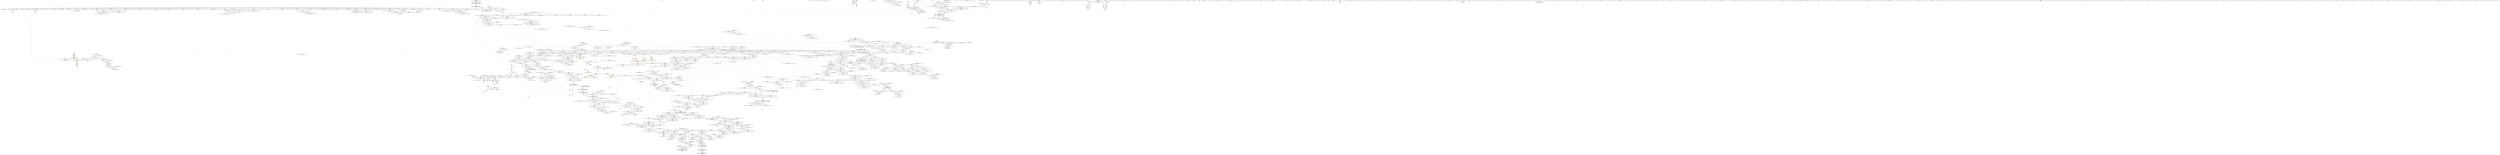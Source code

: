 digraph "SVFG" {
	label="SVFG";

	Node0x560d2472ab70 [shape=record,color=grey,label="{NodeID: 0\nNullPtr|{|<s44>131}}"];
	Node0x560d2472ab70 -> Node0x560d24b93720[style=solid];
	Node0x560d2472ab70 -> Node0x560d24b93820[style=solid];
	Node0x560d2472ab70 -> Node0x560d24b938f0[style=solid];
	Node0x560d2472ab70 -> Node0x560d24b939c0[style=solid];
	Node0x560d2472ab70 -> Node0x560d24b93a90[style=solid];
	Node0x560d2472ab70 -> Node0x560d24b93b60[style=solid];
	Node0x560d2472ab70 -> Node0x560d24b93c30[style=solid];
	Node0x560d2472ab70 -> Node0x560d24b93d00[style=solid];
	Node0x560d2472ab70 -> Node0x560d24b93dd0[style=solid];
	Node0x560d2472ab70 -> Node0x560d24b93ea0[style=solid];
	Node0x560d2472ab70 -> Node0x560d24b93f70[style=solid];
	Node0x560d2472ab70 -> Node0x560d24b94040[style=solid];
	Node0x560d2472ab70 -> Node0x560d24b94110[style=solid];
	Node0x560d2472ab70 -> Node0x560d24b941e0[style=solid];
	Node0x560d2472ab70 -> Node0x560d24b942b0[style=solid];
	Node0x560d2472ab70 -> Node0x560d24b94380[style=solid];
	Node0x560d2472ab70 -> Node0x560d24b94450[style=solid];
	Node0x560d2472ab70 -> Node0x560d24b94520[style=solid];
	Node0x560d2472ab70 -> Node0x560d24b945f0[style=solid];
	Node0x560d2472ab70 -> Node0x560d24b946c0[style=solid];
	Node0x560d2472ab70 -> Node0x560d24b94790[style=solid];
	Node0x560d2472ab70 -> Node0x560d24b94860[style=solid];
	Node0x560d2472ab70 -> Node0x560d24b94930[style=solid];
	Node0x560d2472ab70 -> Node0x560d24b94a00[style=solid];
	Node0x560d2472ab70 -> Node0x560d24b94ad0[style=solid];
	Node0x560d2472ab70 -> Node0x560d24b94ba0[style=solid];
	Node0x560d2472ab70 -> Node0x560d24b94c70[style=solid];
	Node0x560d2472ab70 -> Node0x560d24b94d40[style=solid];
	Node0x560d2472ab70 -> Node0x560d24b94e10[style=solid];
	Node0x560d2472ab70 -> Node0x560d24b94ee0[style=solid];
	Node0x560d2472ab70 -> Node0x560d24b94fb0[style=solid];
	Node0x560d2472ab70 -> Node0x560d24b95080[style=solid];
	Node0x560d2472ab70 -> Node0x560d24b95150[style=solid];
	Node0x560d2472ab70 -> Node0x560d24b95220[style=solid];
	Node0x560d2472ab70 -> Node0x560d24b952f0[style=solid];
	Node0x560d2472ab70 -> Node0x560d24b953c0[style=solid];
	Node0x560d2472ab70 -> Node0x560d24b9a110[style=solid];
	Node0x560d2472ab70 -> Node0x560d24b9b9a0[style=solid];
	Node0x560d2472ab70 -> Node0x560d24b9ba70[style=solid];
	Node0x560d2472ab70 -> Node0x560d24b9bb40[style=solid];
	Node0x560d2472ab70 -> Node0x560d24b9de30[style=solid];
	Node0x560d2472ab70 -> Node0x560d245339f0[style=solid];
	Node0x560d2472ab70 -> Node0x560d24bdf6b0[style=solid];
	Node0x560d2472ab70 -> Node0x560d24bdfb30[style=solid];
	Node0x560d2472ab70:s44 -> Node0x560d24c91d90[style=solid,color=red];
	Node0x560d24b99bd0 [shape=record,color=red,label="{NodeID: 775\n1717\<--1716\ndummyVal\<--offset_0\n_ZSt22__uninitialized_copy_aISt13move_iteratorIPNSt7__cxx1112basic_stringIcSt11char_traitsIcESaIcEEEES7_S6_ET0_T_SA_S9_RSaIT1_E\n}"];
	Node0x560d24b99bd0 -> Node0x560d24ba0c80[style=solid];
	Node0x560d24b90500 [shape=record,color=purple,label="{NodeID: 443\n335\<--31\n\<--.str.8\nmain\n}"];
	Node0x560d24b83a90 [shape=record,color=green,label="{NodeID: 111\n624\<--625\n__last.addr\<--__last.addr_field_insensitive\n_ZSt8_DestroyIPNSt7__cxx1112basic_stringIcSt11char_traitsIcESaIcEEEEvT_S7_\n}"];
	Node0x560d24b83a90 -> Node0x560d24ba9df0[style=solid];
	Node0x560d24b83a90 -> Node0x560d24b9c430[style=solid];
	Node0x560d24c8cce0 [shape=record,color=black,label="{NodeID: 1993\n1115 = PHI(1249, )\n}"];
	Node0x560d24c8cce0 -> Node0x560d24bdf830[style=solid];
	Node0x560d24b9f690 [shape=record,color=blue,label="{NodeID: 886\n1207\<--1204\ncoerce.dive\<--call\n_ZSt34__uninitialized_move_if_noexcept_aIPNSt7__cxx1112basic_stringIcSt11char_traitsIcESaIcEEES6_SaIS5_EET0_T_S9_S8_RT1_\n}"];
	Node0x560d24b9f690 -> Node0x560d24bae230[style=dashed];
	Node0x560d24ba6100 [shape=record,color=purple,label="{NodeID: 554\n1661\<--1660\n_M_current\<--this1\n_ZNKSt13move_iteratorIPNSt7__cxx1112basic_stringIcSt11char_traitsIcESaIcEEEE4baseEv\n}"];
	Node0x560d24ba6100 -> Node0x560d24b99620[style=solid];
	Node0x560d24b88b30 [shape=record,color=green,label="{NodeID: 222\n1410\<--1411\n__result.addr\<--__result.addr_field_insensitive\n_ZSt22__uninitialized_copy_aISt13move_iteratorIPNSt7__cxx1112basic_stringIcSt11char_traitsIcESaIcEEEES7_S6_ET0_T_SA_S9_RSaIT1_E\n}"];
	Node0x560d24b88b30 -> Node0x560d24baf820[style=solid];
	Node0x560d24b88b30 -> Node0x560d24ba0a10[style=solid];
	Node0x560d24c968e0 [shape=record,color=black,label="{NodeID: 2104\n1126 = PHI(840, )\n1st arg _ZN9__gnu_cxxmiIPNSt7__cxx1112basic_stringIcSt11char_traitsIcESaIcEEESt6vectorIS6_SaIS6_EEEENS_17__normal_iteratorIT_T0_E15difference_typeERKSE_SH_ }"];
	Node0x560d24c968e0 -> Node0x560d24b9f010[style=solid];
	Node0x560d24babb30 [shape=record,color=red,label="{NodeID: 665\n931\<--842\n\<--__new_start\n_ZNSt6vectorINSt7__cxx1112basic_stringIcSt11char_traitsIcESaIcEEESaIS5_EE17_M_realloc_insertIJRKS5_EEEvN9__gnu_cxx17__normal_iteratorIPS5_S7_EEDpOT_\n}"];
	Node0x560d24babb30 -> Node0x560d24ba6440[style=solid];
	Node0x560d24bde7b0 [shape=record,color=grey,label="{NodeID: 1440\n1299 = cmp(1296, 1298, )\n}"];
	Node0x560d24b96cb0 [shape=record,color=black,label="{NodeID: 333\n347\<--346\nconv\<--add\nmain\n|{<s0>47}}"];
	Node0x560d24b96cb0:s0 -> Node0x560d24c8f4b0[style=solid,color=red];
	Node0x560d24728e20 [shape=record,color=green,label="{NodeID: 1\n7\<--1\n__dso_handle\<--dummyObj\nGlob }"];
	Node0x560d24b99ca0 [shape=record,color=red,label="{NodeID: 776\n1720\<--1719\ndummyVal\<--offset_0\n_ZSt18uninitialized_copyISt13move_iteratorIPNSt7__cxx1112basic_stringIcSt11char_traitsIcESaIcEEEES7_ET0_T_SA_S9_\n}"];
	Node0x560d24b99ca0 -> Node0x560d24ba1160[style=solid];
	Node0x560d24b905d0 [shape=record,color=purple,label="{NodeID: 444\n368\<--33\n\<--.str.9\nmain\n}"];
	Node0x560d24b83b60 [shape=record,color=green,label="{NodeID: 112\n631\<--632\n_ZNSt12_Destroy_auxILb0EE9__destroyIPNSt7__cxx1112basic_stringIcSt11char_traitsIcESaIcEEEEEvT_S9_\<--_ZNSt12_Destroy_auxILb0EE9__destroyIPNSt7__cxx1112basic_stringIcSt11char_traitsIcESaIcEEEEEvT_S9__field_insensitive\n}"];
	Node0x560d24c8ce20 [shape=record,color=black,label="{NodeID: 1994\n1118 = PHI(1249, )\n}"];
	Node0x560d24c8ce20 -> Node0x560d2453c6e0[style=solid];
	Node0x560d24b9f760 [shape=record,color=blue,label="{NodeID: 887\n1211\<--1210\ncoerce.dive3\<--call2\n_ZSt34__uninitialized_move_if_noexcept_aIPNSt7__cxx1112basic_stringIcSt11char_traitsIcESaIcEEES6_SaIS5_EET0_T_S9_S8_RT1_\n}"];
	Node0x560d24b9f760 -> Node0x560d24bae300[style=dashed];
	Node0x560d24ba61d0 [shape=record,color=purple,label="{NodeID: 555\n1684\<--1683\n_M_current\<--this1\n_ZNSt13move_iteratorIPNSt7__cxx1112basic_stringIcSt11char_traitsIcESaIcEEEEC2ES6_\n}"];
	Node0x560d24ba61d0 -> Node0x560d24bc1da0[style=solid];
	Node0x560d24b88c00 [shape=record,color=green,label="{NodeID: 223\n1412\<--1413\n.addr\<--.addr_field_insensitive\n_ZSt22__uninitialized_copy_aISt13move_iteratorIPNSt7__cxx1112basic_stringIcSt11char_traitsIcESaIcEEEES7_S6_ET0_T_SA_S9_RSaIT1_E\n}"];
	Node0x560d24b88c00 -> Node0x560d24ba0ae0[style=solid];
	Node0x560d24c969f0 [shape=record,color=black,label="{NodeID: 2105\n1444 = PHI(1203, 1209, )\n0th arg _ZSt32__make_move_if_noexcept_iteratorINSt7__cxx1112basic_stringIcSt11char_traitsIcESaIcEEESt13move_iteratorIPS5_EET0_PT_ }"];
	Node0x560d24c969f0 -> Node0x560d24ba0d50[style=solid];
	Node0x560d24babc00 [shape=record,color=red,label="{NodeID: 666\n946\<--842\n\<--__new_start\n_ZNSt6vectorINSt7__cxx1112basic_stringIcSt11char_traitsIcESaIcEEESaIS5_EE17_M_realloc_insertIJRKS5_EEEvN9__gnu_cxx17__normal_iteratorIPS5_S7_EEDpOT_\n|{<s0>101}}"];
	Node0x560d24babc00:s0 -> Node0x560d24c93210[style=solid,color=red];
	Node0x560d24bde930 [shape=record,color=grey,label="{NodeID: 1441\n168 = cmp(160, 167, )\n}"];
	Node0x560d24b96d80 [shape=record,color=black,label="{NodeID: 334\n270\<--381\nmain_ret\<--\nmain\n}"];
	Node0x560d24b80030 [shape=record,color=green,label="{NodeID: 2\n12\<--1\n\<--dummyObj\nCan only get source location for instruction, argument, global var or function.}"];
	Node0x560d24b99d70 [shape=record,color=red,label="{NodeID: 777\n1723\<--1722\ndummyVal\<--offset_0\n_ZSt18uninitialized_copyISt13move_iteratorIPNSt7__cxx1112basic_stringIcSt11char_traitsIcESaIcEEEES7_ET0_T_SA_S9_\n}"];
	Node0x560d24b99d70 -> Node0x560d24ba1230[style=solid];
	Node0x560d24b906a0 [shape=record,color=purple,label="{NodeID: 445\n855\<--35\n\<--.str.10\n_ZNSt6vectorINSt7__cxx1112basic_stringIcSt11char_traitsIcESaIcEEESaIS5_EE17_M_realloc_insertIJRKS5_EEEvN9__gnu_cxx17__normal_iteratorIPS5_S7_EEDpOT_\n|{<s0>85}}"];
	Node0x560d24b906a0:s0 -> Node0x560d24c90c00[style=solid,color=red];
	Node0x560d24b83c60 [shape=record,color=green,label="{NodeID: 113\n637\<--638\n__first.addr\<--__first.addr_field_insensitive\n_ZNSt12_Destroy_auxILb0EE9__destroyIPNSt7__cxx1112basic_stringIcSt11char_traitsIcESaIcEEEEEvT_S9_\n}"];
	Node0x560d24b83c60 -> Node0x560d24ba9ec0[style=solid];
	Node0x560d24b83c60 -> Node0x560d24ba9f90[style=solid];
	Node0x560d24b83c60 -> Node0x560d24baa060[style=solid];
	Node0x560d24b83c60 -> Node0x560d24b9c500[style=solid];
	Node0x560d24b83c60 -> Node0x560d24b9c6a0[style=solid];
	Node0x560d24c8cf60 [shape=record,color=black,label="{NodeID: 1995\n1134 = PHI(1223, )\n}"];
	Node0x560d24c8cf60 -> Node0x560d24bad940[style=solid];
	Node0x560d24b9f830 [shape=record,color=blue,label="{NodeID: 888\n1225\<--1224\nthis.addr\<--this\n_ZNK9__gnu_cxx17__normal_iteratorIPNSt7__cxx1112basic_stringIcSt11char_traitsIcESaIcEEESt6vectorIS6_SaIS6_EEE4baseEv\n}"];
	Node0x560d24b9f830 -> Node0x560d24bae3d0[style=dashed];
	Node0x560d24ba62a0 [shape=record,color=purple,label="{NodeID: 556\n260\<--258\nadd.ptr\<--\n_ZNSt6vectorINSt7__cxx1112basic_stringIcSt11char_traitsIcESaIcEEESaIS5_EEixEm\n}"];
	Node0x560d24ba62a0 -> Node0x560d24b96a40[style=solid];
	Node0x560d24b88cd0 [shape=record,color=green,label="{NodeID: 224\n1414\<--1415\nagg.tmp\<--agg.tmp_field_insensitive\n_ZSt22__uninitialized_copy_aISt13move_iteratorIPNSt7__cxx1112basic_stringIcSt11char_traitsIcESaIcEEEES7_S6_ET0_T_SA_S9_RSaIT1_E\n}"];
	Node0x560d24b88cd0 -> Node0x560d24b8ef10[style=solid];
	Node0x560d24b88cd0 -> Node0x560d24ba4ff0[style=solid];
	Node0x560d24c96b70 [shape=record,color=black,label="{NodeID: 2106\n419 = PHI(8, 8, 8, )\n0th arg _ZNSt6vectorINSt7__cxx1112basic_stringIcSt11char_traitsIcESaIcEEESaIS5_EE9push_backERKS5_ }"];
	Node0x560d24c96b70 -> Node0x560d24b9b320[style=solid];
	Node0x560d24babcd0 [shape=record,color=red,label="{NodeID: 667\n953\<--842\n\<--__new_start\n_ZNSt6vectorINSt7__cxx1112basic_stringIcSt11char_traitsIcESaIcEEESaIS5_EE17_M_realloc_insertIJRKS5_EEEvN9__gnu_cxx17__normal_iteratorIPS5_S7_EEDpOT_\n|{<s0>102}}"];
	Node0x560d24babcd0:s0 -> Node0x560d24c8e600[style=solid,color=red];
	Node0x560d24bdeab0 [shape=record,color=grey,label="{NodeID: 1442\n148 = cmp(146, 147, )\n}"];
	Node0x560d24b96e50 [shape=record,color=black,label="{NodeID: 335\n407\<--406\n\<--this1\n_ZNSt6vectorINSt7__cxx1112basic_stringIcSt11char_traitsIcESaIcEEESaIS5_EE5clearEv\n}"];
	Node0x560d24b96e50 -> Node0x560d24b90f50[style=solid];
	Node0x560d24b96e50 -> Node0x560d24b91020[style=solid];
	Node0x560d24b80370 [shape=record,color=green,label="{NodeID: 3\n14\<--1\n.str\<--dummyObj\nGlob }"];
	Node0x560d24b99e40 [shape=record,color=blue,label="{NodeID: 778\n11\<--12\nl\<--\nGlob }"];
	Node0x560d24b99e40 -> Node0x560d24c12470[style=dashed];
	Node0x560d24b90770 [shape=record,color=purple,label="{NodeID: 446\n1709\<--37\nllvm.global_ctors_0\<--llvm.global_ctors\nGlob }"];
	Node0x560d24b90770 -> Node0x560d24b99f10[style=solid];
	Node0x560d24b89140 [shape=record,color=green,label="{NodeID: 114\n639\<--640\n__last.addr\<--__last.addr_field_insensitive\n_ZNSt12_Destroy_auxILb0EE9__destroyIPNSt7__cxx1112basic_stringIcSt11char_traitsIcESaIcEEEEEvT_S9_\n}"];
	Node0x560d24b89140 -> Node0x560d24baa130[style=solid];
	Node0x560d24b89140 -> Node0x560d24b9c5d0[style=solid];
	Node0x560d24c8d0a0 [shape=record,color=black,label="{NodeID: 1996\n1137 = PHI(1223, )\n}"];
	Node0x560d24c8d0a0 -> Node0x560d24bada10[style=solid];
	Node0x560d24b9f900 [shape=record,color=blue,label="{NodeID: 889\n1234\<--1232\n__a.addr\<--__a\n_ZNSt16allocator_traitsISaINSt7__cxx1112basic_stringIcSt11char_traitsIcESaIcEEEEE7destroyIS5_EEvRS6_PT_\n}"];
	Node0x560d24b9f900 -> Node0x560d24bae4a0[style=dashed];
	Node0x560d24ba6370 [shape=record,color=purple,label="{NodeID: 557\n882\<--880\nadd.ptr\<--\n_ZNSt6vectorINSt7__cxx1112basic_stringIcSt11char_traitsIcESaIcEEESaIS5_EE17_M_realloc_insertIJRKS5_EEEvN9__gnu_cxx17__normal_iteratorIPS5_S7_EEDpOT_\n|{<s0>90}}"];
	Node0x560d24ba6370:s0 -> Node0x560d24c912a0[style=solid,color=red];
	Node0x560d24b88da0 [shape=record,color=green,label="{NodeID: 225\n1416\<--1417\nagg.tmp2\<--agg.tmp2_field_insensitive\n_ZSt22__uninitialized_copy_aISt13move_iteratorIPNSt7__cxx1112basic_stringIcSt11char_traitsIcESaIcEEEES7_S6_ET0_T_SA_S9_RSaIT1_E\n}"];
	Node0x560d24b88da0 -> Node0x560d24b8efe0[style=solid];
	Node0x560d24b88da0 -> Node0x560d24ba50c0[style=solid];
	Node0x560d24c96dc0 [shape=record,color=black,label="{NodeID: 2107\n420 = PHI(283, 285, 287, )\n1st arg _ZNSt6vectorINSt7__cxx1112basic_stringIcSt11char_traitsIcESaIcEEESaIS5_EE9push_backERKS5_ }"];
	Node0x560d24c96dc0 -> Node0x560d24b9b3f0[style=solid];
	Node0x560d24babda0 [shape=record,color=red,label="{NodeID: 668\n989\<--842\n\<--__new_start\n_ZNSt6vectorINSt7__cxx1112basic_stringIcSt11char_traitsIcESaIcEEESaIS5_EE17_M_realloc_insertIJRKS5_EEEvN9__gnu_cxx17__normal_iteratorIPS5_S7_EEDpOT_\n}"];
	Node0x560d24babda0 -> Node0x560d24b9e4b0[style=solid];
	Node0x560d24bdec30 [shape=record,color=grey,label="{NodeID: 1443\n193 = cmp(191, 192, )\n}"];
	Node0x560d24b96f20 [shape=record,color=black,label="{NodeID: 336\n430\<--429\n\<--this1\n_ZNSt6vectorINSt7__cxx1112basic_stringIcSt11char_traitsIcESaIcEEESaIS5_EE9push_backERKS5_\n}"];
	Node0x560d24b96f20 -> Node0x560d24b91290[style=solid];
	Node0x560d24b96f20 -> Node0x560d24b91360[style=solid];
	Node0x560d24b80430 [shape=record,color=green,label="{NodeID: 4\n16\<--1\n.str.2\<--dummyObj\nGlob }"];
	Node0x560d24b99f10 [shape=record,color=blue,label="{NodeID: 779\n1709\<--38\nllvm.global_ctors_0\<--\nGlob }"];
	Node0x560d24b90870 [shape=record,color=purple,label="{NodeID: 447\n1710\<--37\nllvm.global_ctors_1\<--llvm.global_ctors\nGlob }"];
	Node0x560d24b90870 -> Node0x560d24b9a010[style=solid];
	Node0x560d24b891d0 [shape=record,color=green,label="{NodeID: 115\n650\<--651\n_ZSt11__addressofINSt7__cxx1112basic_stringIcSt11char_traitsIcESaIcEEEEPT_RS6_\<--_ZSt11__addressofINSt7__cxx1112basic_stringIcSt11char_traitsIcESaIcEEEEPT_RS6__field_insensitive\n}"];
	Node0x560d24c8d1e0 [shape=record,color=black,label="{NodeID: 1997\n1175 = PHI(1352, )\n}"];
	Node0x560d24c8d1e0 -> Node0x560d245339f0[style=solid];
	Node0x560d24b9f9d0 [shape=record,color=blue,label="{NodeID: 890\n1236\<--1233\n__p.addr\<--__p\n_ZNSt16allocator_traitsISaINSt7__cxx1112basic_stringIcSt11char_traitsIcESaIcEEEEE7destroyIS5_EEvRS6_PT_\n}"];
	Node0x560d24b9f9d0 -> Node0x560d24bae570[style=dashed];
	Node0x560d24ba6440 [shape=record,color=purple,label="{NodeID: 558\n933\<--931\nadd.ptr18\<--\n_ZNSt6vectorINSt7__cxx1112basic_stringIcSt11char_traitsIcESaIcEEESaIS5_EE17_M_realloc_insertIJRKS5_EEEvN9__gnu_cxx17__normal_iteratorIPS5_S7_EEDpOT_\n|{<s0>98}}"];
	Node0x560d24ba6440:s0 -> Node0x560d24c90f30[style=solid,color=red];
	Node0x560d24b88e70 [shape=record,color=green,label="{NodeID: 226\n1429\<--1430\nllvm.memcpy.p0i8.p0i8.i64\<--llvm.memcpy.p0i8.p0i8.i64_field_insensitive\n}"];
	Node0x560d24c96f80 [shape=record,color=black,label="{NodeID: 2108\n635 = PHI(628, )\n0th arg _ZNSt12_Destroy_auxILb0EE9__destroyIPNSt7__cxx1112basic_stringIcSt11char_traitsIcESaIcEEEEEvT_S9_ }"];
	Node0x560d24c96f80 -> Node0x560d24b9c500[style=solid];
	Node0x560d24babe70 [shape=record,color=red,label="{NodeID: 669\n999\<--842\n\<--__new_start\n_ZNSt6vectorINSt7__cxx1112basic_stringIcSt11char_traitsIcESaIcEEESaIS5_EE17_M_realloc_insertIJRKS5_EEEvN9__gnu_cxx17__normal_iteratorIPS5_S7_EEDpOT_\n}"];
	Node0x560d24babe70 -> Node0x560d24ba6510[style=solid];
	Node0x560d24bdedb0 [shape=record,color=grey,label="{NodeID: 1444\n317 = cmp(315, 316, )\n}"];
	Node0x560d24b96ff0 [shape=record,color=black,label="{NodeID: 337\n434\<--429\n\<--this1\n_ZNSt6vectorINSt7__cxx1112basic_stringIcSt11char_traitsIcESaIcEEESaIS5_EE9push_backERKS5_\n}"];
	Node0x560d24b96ff0 -> Node0x560d24b91430[style=solid];
	Node0x560d24b96ff0 -> Node0x560d24ba1640[style=solid];
	Node0x560d24b804f0 [shape=record,color=green,label="{NodeID: 5\n18\<--1\n.str.3\<--dummyObj\nGlob }"];
	Node0x560d24b9a010 [shape=record,color=blue,label="{NodeID: 780\n1710\<--39\nllvm.global_ctors_1\<--_GLOBAL__sub_I_doremi_2_1.cpp\nGlob }"];
	Node0x560d24bb20d0 [shape=record,color=yellow,style=double,label="{NodeID: 1555\n2V_1 = ENCHI(MR_2V_0)\npts\{100000 100001 100002 \}\nFun[_GLOBAL__sub_I_doremi_2_1.cpp]|{<s0>160}}"];
	Node0x560d24bb20d0:s0 -> Node0x560d24c1db40[style=dashed,color=red];
	Node0x560d24b90970 [shape=record,color=purple,label="{NodeID: 448\n1711\<--37\nllvm.global_ctors_2\<--llvm.global_ctors\nGlob }"];
	Node0x560d24b90970 -> Node0x560d24b9a110[style=solid];
	Node0x560d24b892d0 [shape=record,color=green,label="{NodeID: 116\n653\<--654\n_ZSt8_DestroyINSt7__cxx1112basic_stringIcSt11char_traitsIcESaIcEEEEvPT_\<--_ZSt8_DestroyINSt7__cxx1112basic_stringIcSt11char_traitsIcESaIcEEEEvPT__field_insensitive\n}"];
	Node0x560d24c8d320 [shape=record,color=black,label="{NodeID: 1998\n1204 = PHI(1443, )\n}"];
	Node0x560d24c8d320 -> Node0x560d24b9f690[style=solid];
	Node0x560d24b9faa0 [shape=record,color=blue,label="{NodeID: 891\n1251\<--1250\nthis.addr\<--this\n_ZNKSt6vectorINSt7__cxx1112basic_stringIcSt11char_traitsIcESaIcEEESaIS5_EE8max_sizeEv\n}"];
	Node0x560d24b9faa0 -> Node0x560d24bae640[style=dashed];
	Node0x560d24ba6510 [shape=record,color=purple,label="{NodeID: 559\n1001\<--999\nadd.ptr39\<--\n_ZNSt6vectorINSt7__cxx1112basic_stringIcSt11char_traitsIcESaIcEEESaIS5_EE17_M_realloc_insertIJRKS5_EEEvN9__gnu_cxx17__normal_iteratorIPS5_S7_EEDpOT_\n}"];
	Node0x560d24ba6510 -> Node0x560d24b9e650[style=solid];
	Node0x560d24b88f70 [shape=record,color=green,label="{NodeID: 227\n1440\<--1441\n_ZSt18uninitialized_copyISt13move_iteratorIPNSt7__cxx1112basic_stringIcSt11char_traitsIcESaIcEEEES7_ET0_T_SA_S9_\<--_ZSt18uninitialized_copyISt13move_iteratorIPNSt7__cxx1112basic_stringIcSt11char_traitsIcESaIcEEEES7_ET0_T_SA_S9__field_insensitive\n}"];
	Node0x560d24c97090 [shape=record,color=black,label="{NodeID: 2109\n636 = PHI(629, )\n1st arg _ZNSt12_Destroy_auxILb0EE9__destroyIPNSt7__cxx1112basic_stringIcSt11char_traitsIcESaIcEEEEEvT_S9_ }"];
	Node0x560d24c97090 -> Node0x560d24b9c5d0[style=solid];
	Node0x560d24babf40 [shape=record,color=red,label="{NodeID: 670\n902\<--844\n\<--__new_finish\n_ZNSt6vectorINSt7__cxx1112basic_stringIcSt11char_traitsIcESaIcEEESaIS5_EE17_M_realloc_insertIJRKS5_EEEvN9__gnu_cxx17__normal_iteratorIPS5_S7_EEDpOT_\n}"];
	Node0x560d24babf40 -> Node0x560d24ba2f70[style=solid];
	Node0x560d24bdef30 [shape=record,color=grey,label="{NodeID: 1445\n208 = cmp(201, 207, )\n}"];
	Node0x560d24b970c0 [shape=record,color=black,label="{NodeID: 338\n440\<--429\n\<--this1\n_ZNSt6vectorINSt7__cxx1112basic_stringIcSt11char_traitsIcESaIcEEESaIS5_EE9push_backERKS5_\n}"];
	Node0x560d24b970c0 -> Node0x560d24ba1710[style=solid];
	Node0x560d24b80950 [shape=record,color=green,label="{NodeID: 6\n20\<--1\n.str.4\<--dummyObj\nGlob }"];
	Node0x560d24b9a110 [shape=record,color=blue, style = dotted,label="{NodeID: 781\n1711\<--3\nllvm.global_ctors_2\<--dummyVal\nGlob }"];
	Node0x560d24b90a70 [shape=record,color=purple,label="{NodeID: 449\n103\<--102\n_M_impl\<--\n_ZNSt6vectorINSt7__cxx1112basic_stringIcSt11char_traitsIcESaIcEEESaIS5_EED2Ev\n}"];
	Node0x560d24b893d0 [shape=record,color=green,label="{NodeID: 117\n663\<--664\n__pointer.addr\<--__pointer.addr_field_insensitive\n_ZSt8_DestroyINSt7__cxx1112basic_stringIcSt11char_traitsIcESaIcEEEEvPT_\n}"];
	Node0x560d24b893d0 -> Node0x560d24baa200[style=solid];
	Node0x560d24b893d0 -> Node0x560d24b9c770[style=solid];
	Node0x560d24c8d460 [shape=record,color=black,label="{NodeID: 1999\n1210 = PHI(1443, )\n}"];
	Node0x560d24c8d460 -> Node0x560d24b9f760[style=solid];
	Node0x560d24b9fb70 [shape=record,color=blue,label="{NodeID: 892\n1265\<--1264\nthis.addr\<--this\n_ZNKSt6vectorINSt7__cxx1112basic_stringIcSt11char_traitsIcESaIcEEESaIS5_EE4sizeEv\n}"];
	Node0x560d24b9fb70 -> Node0x560d24bae710[style=dashed];
	Node0x560d24ba65e0 [shape=record,color=red,label="{NodeID: 560\n147\<--11\n\<--l\n_Z5solvev\n}"];
	Node0x560d24ba65e0 -> Node0x560d24bdeab0[style=solid];
	Node0x560d24b89070 [shape=record,color=green,label="{NodeID: 228\n1445\<--1446\nretval\<--retval_field_insensitive\n_ZSt32__make_move_if_noexcept_iteratorINSt7__cxx1112basic_stringIcSt11char_traitsIcESaIcEEESt13move_iteratorIPS5_EET0_PT_\n|{|<s1>138}}"];
	Node0x560d24b89070 -> Node0x560d24ba54d0[style=solid];
	Node0x560d24b89070:s1 -> Node0x560d24c92690[style=solid,color=red];
	Node0x560d24c971a0 [shape=record,color=black,label="{NodeID: 2110\n75 = PHI(8, )\n0th arg _ZNSt6vectorINSt7__cxx1112basic_stringIcSt11char_traitsIcESaIcEEESaIS5_EEC2Ev }"];
	Node0x560d24c971a0 -> Node0x560d24b9a210[style=solid];
	Node0x560d24bac010 [shape=record,color=red,label="{NodeID: 671\n911\<--844\n\<--__new_finish\n_ZNSt6vectorINSt7__cxx1112basic_stringIcSt11char_traitsIcESaIcEEESaIS5_EE17_M_realloc_insertIJRKS5_EEEvN9__gnu_cxx17__normal_iteratorIPS5_S7_EEDpOT_\n|{<s0>96}}"];
	Node0x560d24bac010:s0 -> Node0x560d24c91870[style=solid,color=red];
	Node0x560d24bdf0b0 [shape=record,color=grey,label="{NodeID: 1446\n340 = cmp(339, 341, )\n}"];
	Node0x560d24b97190 [shape=record,color=black,label="{NodeID: 339\n443\<--429\n\<--this1\n_ZNSt6vectorINSt7__cxx1112basic_stringIcSt11char_traitsIcESaIcEEESaIS5_EE9push_backERKS5_\n}"];
	Node0x560d24b97190 -> Node0x560d24ba17e0[style=solid];
	Node0x560d24b97190 -> Node0x560d24ba18b0[style=solid];
	Node0x560d24b80a10 [shape=record,color=green,label="{NodeID: 7\n22\<--1\nstdin\<--dummyObj\nGlob }"];
	Node0x560d24b9a210 [shape=record,color=blue,label="{NodeID: 782\n76\<--75\nthis.addr\<--this\n_ZNSt6vectorINSt7__cxx1112basic_stringIcSt11char_traitsIcESaIcEEESaIS5_EEC2Ev\n}"];
	Node0x560d24b9a210 -> Node0x560d24ba6920[style=dashed];
	Node0x560d24b90b40 [shape=record,color=purple,label="{NodeID: 450\n104\<--102\n_M_start\<--\n_ZNSt6vectorINSt7__cxx1112basic_stringIcSt11char_traitsIcESaIcEEESaIS5_EED2Ev\n}"];
	Node0x560d24b90b40 -> Node0x560d24ba6b90[style=solid];
	Node0x560d24b894a0 [shape=record,color=green,label="{NodeID: 118\n671\<--672\n__r.addr\<--__r.addr_field_insensitive\n_ZSt11__addressofINSt7__cxx1112basic_stringIcSt11char_traitsIcESaIcEEEEPT_RS6_\n}"];
	Node0x560d24b894a0 -> Node0x560d24baa2d0[style=solid];
	Node0x560d24b894a0 -> Node0x560d24b9c840[style=solid];
	Node0x560d24c8d5a0 [shape=record,color=black,label="{NodeID: 2000\n1219 = PHI(1401, )\n}"];
	Node0x560d24c8d5a0 -> Node0x560d24b8dd30[style=solid];
	Node0x560d24b9fc40 [shape=record,color=blue,label="{NodeID: 893\n1289\<--1285\n__a.addr\<--__a\n_ZSt3maxImERKT_S2_S2_\n}"];
	Node0x560d24b9fc40 -> Node0x560d24baea50[style=dashed];
	Node0x560d24b9fc40 -> Node0x560d24baeb20[style=dashed];
	Node0x560d24ba66b0 [shape=record,color=red,label="{NodeID: 561\n192\<--11\n\<--l\n_Z5solvev\n}"];
	Node0x560d24ba66b0 -> Node0x560d24bdec30[style=solid];
	Node0x560d24b91530 [shape=record,color=green,label="{NodeID: 229\n1447\<--1448\n__i.addr\<--__i.addr_field_insensitive\n_ZSt32__make_move_if_noexcept_iteratorINSt7__cxx1112basic_stringIcSt11char_traitsIcESaIcEEESt13move_iteratorIPS5_EET0_PT_\n}"];
	Node0x560d24b91530 -> Node0x560d24bafa90[style=solid];
	Node0x560d24b91530 -> Node0x560d24ba0d50[style=solid];
	Node0x560d24c972b0 [shape=record,color=black,label="{NodeID: 2111\n1019 = PHI(429, )\n0th arg _ZNSt6vectorINSt7__cxx1112basic_stringIcSt11char_traitsIcESaIcEEESaIS5_EE3endEv }"];
	Node0x560d24c972b0 -> Node0x560d24b9e720[style=solid];
	Node0x560d24bac0e0 [shape=record,color=red,label="{NodeID: 672\n925\<--844\n\<--__new_finish\n_ZNSt6vectorINSt7__cxx1112basic_stringIcSt11char_traitsIcESaIcEEESaIS5_EE17_M_realloc_insertIJRKS5_EEEvN9__gnu_cxx17__normal_iteratorIPS5_S7_EEDpOT_\n}"];
	Node0x560d24bac0e0 -> Node0x560d24bdfb30[style=solid];
	Node0x560d24bdf230 [shape=record,color=grey,label="{NodeID: 1447\n1170 = cmp(1169, 162, )\n}"];
	Node0x560d24b97260 [shape=record,color=black,label="{NodeID: 340\n451\<--429\n\<--this1\n_ZNSt6vectorINSt7__cxx1112basic_stringIcSt11char_traitsIcESaIcEEESaIS5_EE9push_backERKS5_\n}"];
	Node0x560d24b97260 -> Node0x560d24ba1980[style=solid];
	Node0x560d24b97260 -> Node0x560d24ba1a50[style=solid];
	Node0x560d24b80ad0 [shape=record,color=green,label="{NodeID: 8\n23\<--1\n.str.5\<--dummyObj\nGlob }"];
	Node0x560d24b9a2e0 [shape=record,color=blue,label="{NodeID: 783\n94\<--93\nthis.addr\<--this\n_ZNSt6vectorINSt7__cxx1112basic_stringIcSt11char_traitsIcESaIcEEESaIS5_EED2Ev\n}"];
	Node0x560d24b9a2e0 -> Node0x560d24ba69f0[style=dashed];
	Node0x560d24b90c10 [shape=record,color=purple,label="{NodeID: 451\n107\<--106\n_M_impl2\<--\n_ZNSt6vectorINSt7__cxx1112basic_stringIcSt11char_traitsIcESaIcEEESaIS5_EED2Ev\n}"];
	Node0x560d24b89570 [shape=record,color=green,label="{NodeID: 119\n680\<--681\nthis.addr\<--this.addr_field_insensitive\n_ZNSt12_Vector_baseINSt7__cxx1112basic_stringIcSt11char_traitsIcESaIcEEESaIS5_EE13_M_deallocateEPS5_m\n}"];
	Node0x560d24b89570 -> Node0x560d24baa3a0[style=solid];
	Node0x560d24b89570 -> Node0x560d24b9c910[style=solid];
	Node0x560d24c8d6e0 [shape=record,color=black,label="{NodeID: 2001\n1256 = PHI(1320, )\n|{<s0>129}}"];
	Node0x560d24c8d6e0:s0 -> Node0x560d24c8e980[style=solid,color=red];
	Node0x560d24b9fd10 [shape=record,color=blue,label="{NodeID: 894\n1291\<--1286\n__b.addr\<--__b\n_ZSt3maxImERKT_S2_S2_\n}"];
	Node0x560d24b9fd10 -> Node0x560d24baebf0[style=dashed];
	Node0x560d24b9fd10 -> Node0x560d24baecc0[style=dashed];
	Node0x560d24ba6780 [shape=record,color=red,label="{NodeID: 562\n294\<--22\n\<--stdin\nmain\n}"];
	Node0x560d24ba6780 -> Node0x560d24b96b10[style=solid];
	Node0x560d24b91600 [shape=record,color=green,label="{NodeID: 230\n1452\<--1453\n_ZNSt13move_iteratorIPNSt7__cxx1112basic_stringIcSt11char_traitsIcESaIcEEEEC2ES6_\<--_ZNSt13move_iteratorIPNSt7__cxx1112basic_stringIcSt11char_traitsIcESaIcEEEEC2ES6__field_insensitive\n}"];
	Node0x560d24bac1b0 [shape=record,color=red,label="{NodeID: 673\n947\<--844\n\<--__new_finish\n_ZNSt6vectorINSt7__cxx1112basic_stringIcSt11char_traitsIcESaIcEEESaIS5_EE17_M_realloc_insertIJRKS5_EEEvN9__gnu_cxx17__normal_iteratorIPS5_S7_EEDpOT_\n|{<s0>101}}"];
	Node0x560d24bac1b0:s0 -> Node0x560d24c93590[style=solid,color=red];
	Node0x560d24bdf3b0 [shape=record,color=grey,label="{NodeID: 1448\n438 = cmp(433, 437, )\n}"];
	Node0x560d24b97330 [shape=record,color=black,label="{NodeID: 341\n442\<--441\n\<--_M_impl3\n_ZNSt6vectorINSt7__cxx1112basic_stringIcSt11char_traitsIcESaIcEEESaIS5_EE9push_backERKS5_\n|{<s0>57}}"];
	Node0x560d24b97330:s0 -> Node0x560d24c91150[style=solid,color=red];
	Node0x560d24b80b90 [shape=record,color=green,label="{NodeID: 9\n25\<--1\n.str.6\<--dummyObj\nGlob }"];
	Node0x560d24b9a3b0 [shape=record,color=blue,label="{NodeID: 784\n96\<--123\nexn.slot\<--\n_ZNSt6vectorINSt7__cxx1112basic_stringIcSt11char_traitsIcESaIcEEESaIS5_EED2Ev\n}"];
	Node0x560d24b9a3b0 -> Node0x560d24ba6ac0[style=dashed];
	Node0x560d24bb24e0 [shape=record,color=yellow,style=double,label="{NodeID: 1559\n318V_1 = ENCHI(MR_318V_0)\npts\{1513 \}\nFun[_ZNSt20__uninitialized_copyILb0EE13__uninit_copyISt13move_iteratorIPNSt7__cxx1112basic_stringIcSt11char_traitsIcESaIcEEEES9_EET0_T_SC_SB_]}"];
	Node0x560d24bb24e0 -> Node0x560d24bc0fd0[style=dashed];
	Node0x560d24b90ce0 [shape=record,color=purple,label="{NodeID: 452\n108\<--106\n_M_finish\<--\n_ZNSt6vectorINSt7__cxx1112basic_stringIcSt11char_traitsIcESaIcEEESaIS5_EED2Ev\n}"];
	Node0x560d24b90ce0 -> Node0x560d24ba6c60[style=solid];
	Node0x560d24b89640 [shape=record,color=green,label="{NodeID: 120\n682\<--683\n__p.addr\<--__p.addr_field_insensitive\n_ZNSt12_Vector_baseINSt7__cxx1112basic_stringIcSt11char_traitsIcESaIcEEESaIS5_EE13_M_deallocateEPS5_m\n}"];
	Node0x560d24b89640 -> Node0x560d24baa470[style=solid];
	Node0x560d24b89640 -> Node0x560d24baa540[style=solid];
	Node0x560d24b89640 -> Node0x560d24b9c9e0[style=solid];
	Node0x560d24c8d820 [shape=record,color=black,label="{NodeID: 2002\n1259 = PHI(1309, )\n}"];
	Node0x560d24c8d820 -> Node0x560d24b8e070[style=solid];
	Node0x560d24b9fde0 [shape=record,color=blue,label="{NodeID: 895\n1287\<--1301\nretval\<--\n_ZSt3maxImERKT_S2_S2_\n}"];
	Node0x560d24b9fde0 -> Node0x560d24c14140[style=dashed];
	Node0x560d24ba6850 [shape=record,color=red,label="{NodeID: 563\n300\<--27\n\<--stdout\nmain\n}"];
	Node0x560d24ba6850 -> Node0x560d24b96be0[style=solid];
	Node0x560d24b91700 [shape=record,color=green,label="{NodeID: 231\n1461\<--1462\n__first\<--__first_field_insensitive\n_ZSt18uninitialized_copyISt13move_iteratorIPNSt7__cxx1112basic_stringIcSt11char_traitsIcESaIcEEEES7_ET0_T_SA_S9_\n}"];
	Node0x560d24b91700 -> Node0x560d24b8f250[style=solid];
	Node0x560d24b91700 -> Node0x560d24ba55a0[style=solid];
	Node0x560d24bac280 [shape=record,color=red,label="{NodeID: 674\n994\<--844\n\<--__new_finish\n_ZNSt6vectorINSt7__cxx1112basic_stringIcSt11char_traitsIcESaIcEEESaIS5_EE17_M_realloc_insertIJRKS5_EEEvN9__gnu_cxx17__normal_iteratorIPS5_S7_EEDpOT_\n}"];
	Node0x560d24bac280 -> Node0x560d24b9e580[style=solid];
	Node0x560d24bdf530 [shape=record,color=grey,label="{NodeID: 1449\n1112 = cmp(1110, 1111, )\n}"];
	Node0x560d24b97400 [shape=record,color=black,label="{NodeID: 342\n519\<--518\n\<--this1\n_ZNSt12_Vector_baseINSt7__cxx1112basic_stringIcSt11char_traitsIcESaIcEEESaIS5_EE12_Vector_implC2Ev\n|{<s0>64}}"];
	Node0x560d24b97400:s0 -> Node0x560d24c90d10[style=solid,color=red];
	Node0x560d24b810e0 [shape=record,color=green,label="{NodeID: 10\n27\<--1\nstdout\<--dummyObj\nGlob }"];
	Node0x560d24b9a480 [shape=record,color=blue,label="{NodeID: 785\n98\<--125\nehselector.slot\<--\n_ZNSt6vectorINSt7__cxx1112basic_stringIcSt11char_traitsIcESaIcEEESaIS5_EED2Ev\n}"];
	Node0x560d24bb25c0 [shape=record,color=yellow,style=double,label="{NodeID: 1560\n320V_1 = ENCHI(MR_320V_0)\npts\{1515 \}\nFun[_ZNSt20__uninitialized_copyILb0EE13__uninit_copyISt13move_iteratorIPNSt7__cxx1112basic_stringIcSt11char_traitsIcESaIcEEEES9_EET0_T_SC_SB_]}"];
	Node0x560d24bb25c0 -> Node0x560d24bc10a0[style=dashed];
	Node0x560d24b90db0 [shape=record,color=purple,label="{NodeID: 453\n256\<--255\n_M_impl\<--\n_ZNSt6vectorINSt7__cxx1112basic_stringIcSt11char_traitsIcESaIcEEESaIS5_EEixEm\n}"];
	Node0x560d24b89710 [shape=record,color=green,label="{NodeID: 121\n684\<--685\n__n.addr\<--__n.addr_field_insensitive\n_ZNSt12_Vector_baseINSt7__cxx1112basic_stringIcSt11char_traitsIcESaIcEEESaIS5_EE13_M_deallocateEPS5_m\n}"];
	Node0x560d24b89710 -> Node0x560d24baa610[style=solid];
	Node0x560d24b89710 -> Node0x560d24b9cab0[style=solid];
	Node0x560d24c8d960 [shape=record,color=black,label="{NodeID: 2003\n1316 = PHI(1329, )\n}"];
	Node0x560d24c8d960 -> Node0x560d24b8e6f0[style=solid];
	Node0x560d24b9feb0 [shape=record,color=blue,label="{NodeID: 896\n1287\<--1304\nretval\<--\n_ZSt3maxImERKT_S2_S2_\n}"];
	Node0x560d24b9feb0 -> Node0x560d24c14140[style=dashed];
	Node0x560d24ba6920 [shape=record,color=red,label="{NodeID: 564\n79\<--76\nthis1\<--this.addr\n_ZNSt6vectorINSt7__cxx1112basic_stringIcSt11char_traitsIcESaIcEEESaIS5_EEC2Ev\n}"];
	Node0x560d24ba6920 -> Node0x560d24b95790[style=solid];
	Node0x560d24b917d0 [shape=record,color=green,label="{NodeID: 232\n1463\<--1464\n__last\<--__last_field_insensitive\n_ZSt18uninitialized_copyISt13move_iteratorIPNSt7__cxx1112basic_stringIcSt11char_traitsIcESaIcEEEES7_ET0_T_SA_S9_\n}"];
	Node0x560d24b917d0 -> Node0x560d24b8f320[style=solid];
	Node0x560d24b917d0 -> Node0x560d24ba5670[style=solid];
	Node0x560d24bac350 [shape=record,color=red,label="{NodeID: 675\n923\<--846\nexn\<--exn.slot\n_ZNSt6vectorINSt7__cxx1112basic_stringIcSt11char_traitsIcESaIcEEESaIS5_EE17_M_realloc_insertIJRKS5_EEEvN9__gnu_cxx17__normal_iteratorIPS5_S7_EEDpOT_\n}"];
	Node0x560d24bdf6b0 [shape=record,color=grey,label="{NodeID: 1450\n691 = cmp(690, 3, )\n}"];
	Node0x560d24b974d0 [shape=record,color=black,label="{NodeID: 343\n536\<--535\n\<--this1\n_ZNSaINSt7__cxx1112basic_stringIcSt11char_traitsIcESaIcEEEEC2Ev\n|{<s0>65}}"];
	Node0x560d24b974d0:s0 -> Node0x560d24c91040[style=solid,color=red];
	Node0x560d24b81170 [shape=record,color=green,label="{NodeID: 11\n28\<--1\n.str.7\<--dummyObj\nGlob }"];
	Node0x560d24b9a550 [shape=record,color=blue,label="{NodeID: 786\n136\<--12\ni\<--\n_Z5solvev\n}"];
	Node0x560d24b9a550 -> Node0x560d24ba6d30[style=dashed];
	Node0x560d24b9a550 -> Node0x560d24ba6e00[style=dashed];
	Node0x560d24b9a550 -> Node0x560d24ba6ed0[style=dashed];
	Node0x560d24b9a550 -> Node0x560d24ba6fa0[style=dashed];
	Node0x560d24b9a550 -> Node0x560d24ba7070[style=dashed];
	Node0x560d24b9a550 -> Node0x560d24ba7140[style=dashed];
	Node0x560d24b9a550 -> Node0x560d24b9a7c0[style=dashed];
	Node0x560d24b9a550 -> Node0x560d24b9a890[style=dashed];
	Node0x560d24b90e80 [shape=record,color=purple,label="{NodeID: 454\n257\<--255\n_M_start\<--\n_ZNSt6vectorINSt7__cxx1112basic_stringIcSt11char_traitsIcESaIcEEESaIS5_EEixEm\n}"];
	Node0x560d24b90e80 -> Node0x560d24ba80b0[style=solid];
	Node0x560d24b897e0 [shape=record,color=green,label="{NodeID: 122\n698\<--699\n_ZNSt16allocator_traitsISaINSt7__cxx1112basic_stringIcSt11char_traitsIcESaIcEEEEE10deallocateERS6_PS5_m\<--_ZNSt16allocator_traitsISaINSt7__cxx1112basic_stringIcSt11char_traitsIcESaIcEEEEE10deallocateERS6_PS5_m_field_insensitive\n}"];
	Node0x560d24c8daa0 [shape=record,color=black,label="{NodeID: 2004\n1364 = PHI(1368, )\n}"];
	Node0x560d24c8daa0 -> Node0x560d24b8eb00[style=solid];
	Node0x560d24b9ff80 [shape=record,color=blue,label="{NodeID: 897\n1311\<--1310\n__a.addr\<--__a\n_ZNSt16allocator_traitsISaINSt7__cxx1112basic_stringIcSt11char_traitsIcESaIcEEEEE8max_sizeERKS6_\n}"];
	Node0x560d24b9ff80 -> Node0x560d24baef30[style=dashed];
	Node0x560d24ba69f0 [shape=record,color=red,label="{NodeID: 565\n101\<--94\nthis1\<--this.addr\n_ZNSt6vectorINSt7__cxx1112basic_stringIcSt11char_traitsIcESaIcEEESaIS5_EED2Ev\n}"];
	Node0x560d24ba69f0 -> Node0x560d24b95860[style=solid];
	Node0x560d24ba69f0 -> Node0x560d24b95930[style=solid];
	Node0x560d24ba69f0 -> Node0x560d24b95a00[style=solid];
	Node0x560d24ba69f0 -> Node0x560d24b95ad0[style=solid];
	Node0x560d24ba69f0 -> Node0x560d24b95ba0[style=solid];
	Node0x560d24b918a0 [shape=record,color=green,label="{NodeID: 233\n1465\<--1466\n__result.addr\<--__result.addr_field_insensitive\n_ZSt18uninitialized_copyISt13move_iteratorIPNSt7__cxx1112basic_stringIcSt11char_traitsIcESaIcEEEES7_ET0_T_SA_S9_\n}"];
	Node0x560d24b918a0 -> Node0x560d24bafc30[style=solid];
	Node0x560d24b918a0 -> Node0x560d24ba0fc0[style=solid];
	Node0x560d24bac420 [shape=record,color=red,label="{NodeID: 676\n1007\<--846\nexn42\<--exn.slot\n_ZNSt6vectorINSt7__cxx1112basic_stringIcSt11char_traitsIcESaIcEEESaIS5_EE17_M_realloc_insertIJRKS5_EEEvN9__gnu_cxx17__normal_iteratorIPS5_S7_EEDpOT_\n}"];
	Node0x560d24bdf830 [shape=record,color=grey,label="{NodeID: 1451\n1116 = cmp(1114, 1115, )\n}"];
	Node0x560d24b975a0 [shape=record,color=black,label="{NodeID: 344\n574\<--573\n\<--_M_impl\n_ZNSt12_Vector_baseINSt7__cxx1112basic_stringIcSt11char_traitsIcESaIcEEESaIS5_EE19_M_get_Tp_allocatorEv\n}"];
	Node0x560d24b975a0 -> Node0x560d24b97670[style=solid];
	Node0x560d24b81270 [shape=record,color=green,label="{NodeID: 12\n30\<--1\n_ZSt3cin\<--dummyObj\nGlob }"];
	Node0x560d24b9a620 [shape=record,color=blue,label="{NodeID: 787\n140\<--174\nst\<--\n_Z5solvev\n}"];
	Node0x560d24b9a620 -> Node0x560d24c13770[style=dashed];
	Node0x560d24b90f50 [shape=record,color=purple,label="{NodeID: 455\n408\<--407\n_M_impl\<--\n_ZNSt6vectorINSt7__cxx1112basic_stringIcSt11char_traitsIcESaIcEEESaIS5_EE5clearEv\n}"];
	Node0x560d24b898e0 [shape=record,color=green,label="{NodeID: 123\n704\<--705\nthis.addr\<--this.addr_field_insensitive\n_ZNSt12_Vector_baseINSt7__cxx1112basic_stringIcSt11char_traitsIcESaIcEEESaIS5_EE12_Vector_implD2Ev\n}"];
	Node0x560d24b898e0 -> Node0x560d24baa6e0[style=solid];
	Node0x560d24b898e0 -> Node0x560d24b9cb80[style=solid];
	Node0x560d24c8dbe0 [shape=record,color=black,label="{NodeID: 2005\n1383 = PHI(1329, )\n}"];
	Node0x560d24c8dbe0 -> Node0x560d24be0130[style=solid];
	Node0x560d24ba0050 [shape=record,color=blue,label="{NodeID: 898\n1322\<--1321\nthis.addr\<--this\n_ZNKSt12_Vector_baseINSt7__cxx1112basic_stringIcSt11char_traitsIcESaIcEEESaIS5_EE19_M_get_Tp_allocatorEv\n}"];
	Node0x560d24ba0050 -> Node0x560d24baf000[style=dashed];
	Node0x560d24ba6ac0 [shape=record,color=red,label="{NodeID: 566\n130\<--96\nexn\<--exn.slot\n_ZNSt6vectorINSt7__cxx1112basic_stringIcSt11char_traitsIcESaIcEEESaIS5_EED2Ev\n|{<s0>11}}"];
	Node0x560d24ba6ac0:s0 -> Node0x560d24c95880[style=solid,color=red];
	Node0x560d24b91970 [shape=record,color=green,label="{NodeID: 234\n1467\<--1468\n__assignable\<--__assignable_field_insensitive\n_ZSt18uninitialized_copyISt13move_iteratorIPNSt7__cxx1112basic_stringIcSt11char_traitsIcESaIcEEEES7_ET0_T_SA_S9_\n}"];
	Node0x560d24b91970 -> Node0x560d24ba1090[style=solid];
	Node0x560d24bac4f0 [shape=record,color=red,label="{NodeID: 677\n1008\<--848\nsel\<--ehselector.slot\n_ZNSt6vectorINSt7__cxx1112basic_stringIcSt11char_traitsIcESaIcEEESaIS5_EE17_M_realloc_insertIJRKS5_EEEvN9__gnu_cxx17__normal_iteratorIPS5_S7_EEDpOT_\n}"];
	Node0x560d24bdf9b0 [shape=record,color=grey,label="{NodeID: 1452\n218 = cmp(211, 217, )\n}"];
	Node0x560d24b97670 [shape=record,color=black,label="{NodeID: 345\n567\<--574\n_ZNSt12_Vector_baseINSt7__cxx1112basic_stringIcSt11char_traitsIcESaIcEEESaIS5_EE19_M_get_Tp_allocatorEv_ret\<--\n_ZNSt12_Vector_baseINSt7__cxx1112basic_stringIcSt11char_traitsIcESaIcEEESaIS5_EE19_M_get_Tp_allocatorEv\n|{<s0>7|<s1>80|<s2>92|<s3>95|<s4>100|<s5>104}}"];
	Node0x560d24b97670:s0 -> Node0x560d24c88b50[style=solid,color=blue];
	Node0x560d24b97670:s1 -> Node0x560d24c8a1e0[style=solid,color=blue];
	Node0x560d24b97670:s2 -> Node0x560d24c8ba60[style=solid,color=blue];
	Node0x560d24b97670:s3 -> Node0x560d24c8be20[style=solid,color=blue];
	Node0x560d24b97670:s4 -> Node0x560d24c8c170[style=solid,color=blue];
	Node0x560d24b97670:s5 -> Node0x560d24c8c2e0[style=solid,color=blue];
	Node0x560d24b81370 [shape=record,color=green,label="{NodeID: 13\n31\<--1\n.str.8\<--dummyObj\nGlob }"];
	Node0x560d24b9a6f0 [shape=record,color=blue,label="{NodeID: 788\n142\<--180\ned\<--\n_Z5solvev\n}"];
	Node0x560d24b9a6f0 -> Node0x560d24c13c40[style=dashed];
	Node0x560d24b91020 [shape=record,color=purple,label="{NodeID: 456\n409\<--407\n_M_start\<--\n_ZNSt6vectorINSt7__cxx1112basic_stringIcSt11char_traitsIcESaIcEEESaIS5_EE5clearEv\n}"];
	Node0x560d24b91020 -> Node0x560d24ba8a70[style=solid];
	Node0x560d24b899b0 [shape=record,color=green,label="{NodeID: 124\n710\<--711\n_ZNSaINSt7__cxx1112basic_stringIcSt11char_traitsIcESaIcEEEED2Ev\<--_ZNSaINSt7__cxx1112basic_stringIcSt11char_traitsIcESaIcEEEED2Ev_field_insensitive\n}"];
	Node0x560d24c8dd20 [shape=record,color=black,label="{NodeID: 2006\n1439 = PHI(1457, )\n}"];
	Node0x560d24c8dd20 -> Node0x560d24b8f0b0[style=solid];
	Node0x560d24ba0120 [shape=record,color=blue,label="{NodeID: 899\n1331\<--1330\nthis.addr\<--this\n_ZNK9__gnu_cxx13new_allocatorINSt7__cxx1112basic_stringIcSt11char_traitsIcESaIcEEEE8max_sizeEv\n}"];
	Node0x560d24ba0120 -> Node0x560d24baf0d0[style=dashed];
	Node0x560d24ba6b90 [shape=record,color=red,label="{NodeID: 567\n105\<--104\n\<--_M_start\n_ZNSt6vectorINSt7__cxx1112basic_stringIcSt11char_traitsIcESaIcEEESaIS5_EED2Ev\n|{<s0>8}}"];
	Node0x560d24ba6b90:s0 -> Node0x560d24c93210[style=solid,color=red];
	Node0x560d24b91a40 [shape=record,color=green,label="{NodeID: 235\n1469\<--1470\nagg.tmp\<--agg.tmp_field_insensitive\n_ZSt18uninitialized_copyISt13move_iteratorIPNSt7__cxx1112basic_stringIcSt11char_traitsIcESaIcEEEES7_ET0_T_SA_S9_\n}"];
	Node0x560d24b91a40 -> Node0x560d24b8f3f0[style=solid];
	Node0x560d24b91a40 -> Node0x560d24ba5740[style=solid];
	Node0x560d24bac5c0 [shape=record,color=red,label="{NodeID: 678\n890\<--889\n\<--_M_start\n_ZNSt6vectorINSt7__cxx1112basic_stringIcSt11char_traitsIcESaIcEEESaIS5_EE17_M_realloc_insertIJRKS5_EEEvN9__gnu_cxx17__normal_iteratorIPS5_S7_EEDpOT_\n|{<s0>93}}"];
	Node0x560d24bac5c0:s0 -> Node0x560d24c91570[style=solid,color=red];
	Node0x560d24bdfb30 [shape=record,color=grey,label="{NodeID: 1453\n926 = cmp(925, 3, )\n}"];
	Node0x560d24b97740 [shape=record,color=black,label="{NodeID: 346\n595\<--591\nsub.ptr.lhs.cast\<--\n_ZNSt12_Vector_baseINSt7__cxx1112basic_stringIcSt11char_traitsIcESaIcEEESaIS5_EED2Ev\n}"];
	Node0x560d24b97740 -> Node0x560d24bdd5b0[style=solid];
	Node0x560d24b81470 [shape=record,color=green,label="{NodeID: 14\n33\<--1\n.str.9\<--dummyObj\nGlob }"];
	Node0x560d24b9a7c0 [shape=record,color=blue,label="{NodeID: 789\n136\<--185\ni\<--inc\n_Z5solvev\n}"];
	Node0x560d24b9a7c0 -> Node0x560d24ba6d30[style=dashed];
	Node0x560d24b9a7c0 -> Node0x560d24ba6e00[style=dashed];
	Node0x560d24b9a7c0 -> Node0x560d24ba6ed0[style=dashed];
	Node0x560d24b9a7c0 -> Node0x560d24ba6fa0[style=dashed];
	Node0x560d24b9a7c0 -> Node0x560d24ba7070[style=dashed];
	Node0x560d24b9a7c0 -> Node0x560d24ba7140[style=dashed];
	Node0x560d24b9a7c0 -> Node0x560d24b9a7c0[style=dashed];
	Node0x560d24b9a7c0 -> Node0x560d24b9a890[style=dashed];
	Node0x560d24b910f0 [shape=record,color=purple,label="{NodeID: 457\n461\<--425\ncoerce.dive\<--agg.tmp\n_ZNSt6vectorINSt7__cxx1112basic_stringIcSt11char_traitsIcESaIcEEESaIS5_EE9push_backERKS5_\n}"];
	Node0x560d24b910f0 -> Node0x560d24b9b590[style=solid];
	Node0x560d24b89ab0 [shape=record,color=green,label="{NodeID: 125\n717\<--718\n__a.addr\<--__a.addr_field_insensitive\n_ZNSt16allocator_traitsISaINSt7__cxx1112basic_stringIcSt11char_traitsIcESaIcEEEEE10deallocateERS6_PS5_m\n}"];
	Node0x560d24b89ab0 -> Node0x560d24baa7b0[style=solid];
	Node0x560d24b89ab0 -> Node0x560d24b9cc50[style=solid];
	Node0x560d24c8de60 [shape=record,color=black,label="{NodeID: 2007\n1530 = PHI(1617, )\n|{<s0>145}}"];
	Node0x560d24c8de60:s0 -> Node0x560d24c8eba0[style=solid,color=red];
	Node0x560d24ba01f0 [shape=record,color=blue,label="{NodeID: 900\n1340\<--1338\nthis.addr\<--this\n_ZN9__gnu_cxx17__normal_iteratorIPNSt7__cxx1112basic_stringIcSt11char_traitsIcESaIcEEESt6vectorIS6_SaIS6_EEEC2ERKS7_\n}"];
	Node0x560d24ba01f0 -> Node0x560d24baf1a0[style=dashed];
	Node0x560d24ba6c60 [shape=record,color=red,label="{NodeID: 568\n109\<--108\n\<--_M_finish\n_ZNSt6vectorINSt7__cxx1112basic_stringIcSt11char_traitsIcESaIcEEESaIS5_EED2Ev\n|{<s0>8}}"];
	Node0x560d24ba6c60:s0 -> Node0x560d24c93590[style=solid,color=red];
	Node0x560d24b91b10 [shape=record,color=green,label="{NodeID: 236\n1471\<--1472\nagg.tmp2\<--agg.tmp2_field_insensitive\n_ZSt18uninitialized_copyISt13move_iteratorIPNSt7__cxx1112basic_stringIcSt11char_traitsIcESaIcEEEES7_ET0_T_SA_S9_\n}"];
	Node0x560d24b91b10 -> Node0x560d24b8f4c0[style=solid];
	Node0x560d24b91b10 -> Node0x560d24ba5810[style=solid];
	Node0x560d24bac690 [shape=record,color=red,label="{NodeID: 679\n894\<--891\n\<--call8\n_ZNSt6vectorINSt7__cxx1112basic_stringIcSt11char_traitsIcESaIcEEESaIS5_EE17_M_realloc_insertIJRKS5_EEEvN9__gnu_cxx17__normal_iteratorIPS5_S7_EEDpOT_\n|{<s0>93}}"];
	Node0x560d24bac690:s0 -> Node0x560d24c916f0[style=solid,color=red];
	Node0x560d24bdfcb0 [shape=record,color=grey,label="{NodeID: 1454\n1094 = cmp(1092, 1093, )\n}"];
	Node0x560d24b97810 [shape=record,color=black,label="{NodeID: 347\n596\<--594\nsub.ptr.rhs.cast\<--\n_ZNSt12_Vector_baseINSt7__cxx1112basic_stringIcSt11char_traitsIcESaIcEEESaIS5_EED2Ev\n}"];
	Node0x560d24b97810 -> Node0x560d24bdd5b0[style=solid];
	Node0x560d24b81570 [shape=record,color=green,label="{NodeID: 15\n35\<--1\n.str.10\<--dummyObj\nGlob }"];
	Node0x560d24b9a890 [shape=record,color=blue,label="{NodeID: 790\n136\<--12\ni\<--\n_Z5solvev\n}"];
	Node0x560d24b9a890 -> Node0x560d24c11e10[style=dashed];
	Node0x560d24b911c0 [shape=record,color=purple,label="{NodeID: 458\n464\<--425\ncoerce.dive8\<--agg.tmp\n_ZNSt6vectorINSt7__cxx1112basic_stringIcSt11char_traitsIcESaIcEEESaIS5_EE9push_backERKS5_\n}"];
	Node0x560d24b911c0 -> Node0x560d24ba90f0[style=solid];
	Node0x560d24b89b80 [shape=record,color=green,label="{NodeID: 126\n719\<--720\n__p.addr\<--__p.addr_field_insensitive\n_ZNSt16allocator_traitsISaINSt7__cxx1112basic_stringIcSt11char_traitsIcESaIcEEEEE10deallocateERS6_PS5_m\n}"];
	Node0x560d24b89b80 -> Node0x560d24baa880[style=solid];
	Node0x560d24b89b80 -> Node0x560d24b9cd20[style=solid];
	Node0x560d24c8dfa0 [shape=record,color=black,label="{NodeID: 2008\n1537 = PHI(1626, )\n}"];
	Node0x560d24ba02c0 [shape=record,color=blue,label="{NodeID: 901\n1342\<--1339\n__i.addr\<--__i\n_ZN9__gnu_cxx17__normal_iteratorIPNSt7__cxx1112basic_stringIcSt11char_traitsIcESaIcEEESt6vectorIS6_SaIS6_EEEC2ERKS7_\n}"];
	Node0x560d24ba02c0 -> Node0x560d24baf270[style=dashed];
	Node0x560d24ba6d30 [shape=record,color=red,label="{NodeID: 569\n146\<--136\n\<--i\n_Z5solvev\n}"];
	Node0x560d24ba6d30 -> Node0x560d24bdeab0[style=solid];
	Node0x560d24b91be0 [shape=record,color=green,label="{NodeID: 237\n1492\<--1493\n_ZNSt20__uninitialized_copyILb0EE13__uninit_copyISt13move_iteratorIPNSt7__cxx1112basic_stringIcSt11char_traitsIcESaIcEEEES9_EET0_T_SC_SB_\<--_ZNSt20__uninitialized_copyILb0EE13__uninit_copyISt13move_iteratorIPNSt7__cxx1112basic_stringIcSt11char_traitsIcESaIcEEEES9_EET0_T_SC_SB__field_insensitive\n}"];
	Node0x560d24bac760 [shape=record,color=red,label="{NodeID: 680\n906\<--905\n\<--call12\n_ZNSt6vectorINSt7__cxx1112basic_stringIcSt11char_traitsIcESaIcEEESaIS5_EE17_M_realloc_insertIJRKS5_EEEvN9__gnu_cxx17__normal_iteratorIPS5_S7_EEDpOT_\n|{<s0>96}}"];
	Node0x560d24bac760:s0 -> Node0x560d24c91570[style=solid,color=red];
	Node0x560d24bdfe30 [shape=record,color=grey,label="{NodeID: 1455\n646 = cmp(644, 645, )\n}"];
	Node0x560d24b978e0 [shape=record,color=black,label="{NodeID: 348\n669\<--674\n_ZSt11__addressofINSt7__cxx1112basic_stringIcSt11char_traitsIcESaIcEEEEPT_RS6__ret\<--\n_ZSt11__addressofINSt7__cxx1112basic_stringIcSt11char_traitsIcESaIcEEEEPT_RS6_\n|{<s0>72|<s1>143}}"];
	Node0x560d24b978e0:s0 -> Node0x560d24c8adb0[style=solid,color=blue];
	Node0x560d24b978e0:s1 -> Node0x560d24c8a070[style=solid,color=blue];
	Node0x560d24b81670 [shape=record,color=green,label="{NodeID: 16\n38\<--1\n\<--dummyObj\nCan only get source location for instruction, argument, global var or function.}"];
	Node0x560d24b9a960 [shape=record,color=blue,label="{NodeID: 791\n136\<--241\ni\<--inc45\n_Z5solvev\n}"];
	Node0x560d24b9a960 -> Node0x560d24c11e10[style=dashed];
	Node0x560d24bb2b30 [shape=record,color=yellow,style=double,label="{NodeID: 1566\n208V_1 = ENCHI(MR_208V_0)\npts\{1075 \}\nFun[_ZSt3maxImERKT_S2_S2_]}"];
	Node0x560d24bb2b30 -> Node0x560d24baee60[style=dashed];
	Node0x560d24b91290 [shape=record,color=purple,label="{NodeID: 459\n431\<--430\n_M_impl\<--\n_ZNSt6vectorINSt7__cxx1112basic_stringIcSt11char_traitsIcESaIcEEESaIS5_EE9push_backERKS5_\n}"];
	Node0x560d24b89c50 [shape=record,color=green,label="{NodeID: 127\n721\<--722\n__n.addr\<--__n.addr_field_insensitive\n_ZNSt16allocator_traitsISaINSt7__cxx1112basic_stringIcSt11char_traitsIcESaIcEEEEE10deallocateERS6_PS5_m\n}"];
	Node0x560d24b89c50 -> Node0x560d24baa950[style=solid];
	Node0x560d24b89c50 -> Node0x560d24b9cdf0[style=solid];
	Node0x560d24c8e0b0 [shape=record,color=black,label="{NodeID: 2009\n1551 = PHI()\n}"];
	Node0x560d24ba0390 [shape=record,color=blue,label="{NodeID: 902\n1347\<--1349\n_M_current\<--\n_ZN9__gnu_cxx17__normal_iteratorIPNSt7__cxx1112basic_stringIcSt11char_traitsIcESaIcEEESt6vectorIS6_SaIS6_EEEC2ERKS7_\n|{<s0>108|<s1>122}}"];
	Node0x560d24ba0390:s0 -> Node0x560d24c1b8f0[style=dashed,color=blue];
	Node0x560d24ba0390:s1 -> Node0x560d24c1ba50[style=dashed,color=blue];
	Node0x560d24ba6e00 [shape=record,color=red,label="{NodeID: 570\n154\<--136\n\<--i\n_Z5solvev\n}"];
	Node0x560d24ba6e00 -> Node0x560d24b95c70[style=solid];
	Node0x560d24b91ce0 [shape=record,color=green,label="{NodeID: 238\n1504\<--1505\n__first\<--__first_field_insensitive\n_ZNSt20__uninitialized_copyILb0EE13__uninit_copyISt13move_iteratorIPNSt7__cxx1112basic_stringIcSt11char_traitsIcESaIcEEEES9_EET0_T_SC_SB_\n|{|<s1>142|<s2>144|<s3>146}}"];
	Node0x560d24b91ce0 -> Node0x560d24ba5c20[style=solid];
	Node0x560d24b91ce0:s1 -> Node0x560d24c905a0[style=solid,color=red];
	Node0x560d24b91ce0:s2 -> Node0x560d24c94530[style=solid,color=red];
	Node0x560d24b91ce0:s3 -> Node0x560d24c92580[style=solid,color=red];
	Node0x560d24bac830 [shape=record,color=red,label="{NodeID: 681\n910\<--909\n\<--_M_finish\n_ZNSt6vectorINSt7__cxx1112basic_stringIcSt11char_traitsIcESaIcEEESaIS5_EE17_M_realloc_insertIJRKS5_EEEvN9__gnu_cxx17__normal_iteratorIPS5_S7_EEDpOT_\n|{<s0>96}}"];
	Node0x560d24bac830:s0 -> Node0x560d24c916f0[style=solid,color=red];
	Node0x560d24bdffb0 [shape=record,color=grey,label="{NodeID: 1456\n1653 = cmp(1648, 1652, )\n}"];
	Node0x560d24bdffb0 -> Node0x560d24b8fb40[style=solid];
	Node0x560d24b979b0 [shape=record,color=black,label="{NodeID: 349\n694\<--693\n\<--_M_impl\n_ZNSt12_Vector_baseINSt7__cxx1112basic_stringIcSt11char_traitsIcESaIcEEESaIS5_EE13_M_deallocateEPS5_m\n|{<s0>75}}"];
	Node0x560d24b979b0:s0 -> Node0x560d24c961b0[style=solid,color=red];
	Node0x560d24b81770 [shape=record,color=green,label="{NodeID: 17\n151\<--1\n\<--dummyObj\nCan only get source location for instruction, argument, global var or function.|{<s0>12|<s1>16|<s2>85}}"];
	Node0x560d24b81770:s0 -> Node0x560d24c8f4b0[style=solid,color=red];
	Node0x560d24b81770:s1 -> Node0x560d24c8f4b0[style=solid,color=red];
	Node0x560d24b81770:s2 -> Node0x560d24c90af0[style=solid,color=red];
	Node0x560d24b9aa30 [shape=record,color=blue,label="{NodeID: 792\n248\<--246\nthis.addr\<--this\n_ZNSt6vectorINSt7__cxx1112basic_stringIcSt11char_traitsIcESaIcEEESaIS5_EEixEm\n}"];
	Node0x560d24b9aa30 -> Node0x560d24ba7f10[style=dashed];
	Node0x560d24bb2c40 [shape=record,color=yellow,style=double,label="{NodeID: 1567\n214V_1 = ENCHI(MR_214V_0)\npts\{1081 \}\nFun[_ZSt3maxImERKT_S2_S2_]}"];
	Node0x560d24bb2c40 -> Node0x560d24baed90[style=dashed];
	Node0x560d24b91360 [shape=record,color=purple,label="{NodeID: 460\n432\<--430\n_M_finish\<--\n_ZNSt6vectorINSt7__cxx1112basic_stringIcSt11char_traitsIcESaIcEEESaIS5_EE9push_backERKS5_\n}"];
	Node0x560d24b91360 -> Node0x560d24ba8db0[style=solid];
	Node0x560d24b89d20 [shape=record,color=green,label="{NodeID: 128\n731\<--732\n_ZN9__gnu_cxx13new_allocatorINSt7__cxx1112basic_stringIcSt11char_traitsIcESaIcEEEE10deallocateEPS6_m\<--_ZN9__gnu_cxx13new_allocatorINSt7__cxx1112basic_stringIcSt11char_traitsIcESaIcEEEE10deallocateEPS6_m_field_insensitive\n}"];
	Node0x560d24c8e180 [shape=record,color=black,label="{NodeID: 2010\n1610 = PHI(1664, )\n}"];
	Node0x560d24ba0460 [shape=record,color=blue,label="{NodeID: 903\n1355\<--1353\n__a.addr\<--__a\n_ZNSt16allocator_traitsISaINSt7__cxx1112basic_stringIcSt11char_traitsIcESaIcEEEEE8allocateERS6_m\n}"];
	Node0x560d24ba0460 -> Node0x560d24baf410[style=dashed];
	Node0x560d24ba6ed0 [shape=record,color=red,label="{NodeID: 571\n163\<--136\n\<--i\n_Z5solvev\n}"];
	Node0x560d24ba6ed0 -> Node0x560d24b95e10[style=solid];
	Node0x560d24b91db0 [shape=record,color=green,label="{NodeID: 239\n1506\<--1507\n__last\<--__last_field_insensitive\n_ZNSt20__uninitialized_copyILb0EE13__uninit_copyISt13move_iteratorIPNSt7__cxx1112basic_stringIcSt11char_traitsIcESaIcEEEES9_EET0_T_SC_SB_\n|{|<s1>142}}"];
	Node0x560d24b91db0 -> Node0x560d24ba5cf0[style=solid];
	Node0x560d24b91db0:s1 -> Node0x560d24c906b0[style=solid,color=red];
	Node0x560d24bac900 [shape=record,color=red,label="{NodeID: 682\n963\<--962\n\<--_M_start26\n_ZNSt6vectorINSt7__cxx1112basic_stringIcSt11char_traitsIcESaIcEEESaIS5_EE17_M_realloc_insertIJRKS5_EEEvN9__gnu_cxx17__normal_iteratorIPS5_S7_EEDpOT_\n|{<s0>105}}"];
	Node0x560d24bac900:s0 -> Node0x560d24c93210[style=solid,color=red];
	Node0x560d24be0130 [shape=record,color=grey,label="{NodeID: 1457\n1384 = cmp(1382, 1383, )\n}"];
	Node0x560d24b97a80 [shape=record,color=black,label="{NodeID: 350\n708\<--707\n\<--this1\n_ZNSt12_Vector_baseINSt7__cxx1112basic_stringIcSt11char_traitsIcESaIcEEESaIS5_EE12_Vector_implD2Ev\n|{<s0>76}}"];
	Node0x560d24b97a80:s0 -> Node0x560d24c965f0[style=solid,color=red];
	Node0x560d24b81870 [shape=record,color=green,label="{NodeID: 18\n162\<--1\n\<--dummyObj\nCan only get source location for instruction, argument, global var or function.|{<s0>14|<s1>18|<s2>22|<s3>26|<s4>46}}"];
	Node0x560d24b81870:s0 -> Node0x560d24c8f4b0[style=solid,color=red];
	Node0x560d24b81870:s1 -> Node0x560d24c8f4b0[style=solid,color=red];
	Node0x560d24b81870:s2 -> Node0x560d24c8f4b0[style=solid,color=red];
	Node0x560d24b81870:s3 -> Node0x560d24c8f4b0[style=solid,color=red];
	Node0x560d24b81870:s4 -> Node0x560d24c8f4b0[style=solid,color=red];
	Node0x560d24b9ab00 [shape=record,color=blue,label="{NodeID: 793\n250\<--247\n__n.addr\<--__n\n_ZNSt6vectorINSt7__cxx1112basic_stringIcSt11char_traitsIcESaIcEEESaIS5_EEixEm\n}"];
	Node0x560d24b9ab00 -> Node0x560d24ba7fe0[style=dashed];
	Node0x560d24b91430 [shape=record,color=purple,label="{NodeID: 461\n435\<--434\n_M_impl2\<--\n_ZNSt6vectorINSt7__cxx1112basic_stringIcSt11char_traitsIcESaIcEEESaIS5_EE9push_backERKS5_\n}"];
	Node0x560d24b89e20 [shape=record,color=green,label="{NodeID: 129\n738\<--739\nthis.addr\<--this.addr_field_insensitive\n_ZN9__gnu_cxx13new_allocatorINSt7__cxx1112basic_stringIcSt11char_traitsIcESaIcEEEE10deallocateEPS6_m\n}"];
	Node0x560d24b89e20 -> Node0x560d24baaa20[style=solid];
	Node0x560d24b89e20 -> Node0x560d24b9cec0[style=solid];
	Node0x560d24c8e320 [shape=record,color=black,label="{NodeID: 2011\n677 = PHI(585, 952, 971, )\n0th arg _ZNSt12_Vector_baseINSt7__cxx1112basic_stringIcSt11char_traitsIcESaIcEEESaIS5_EE13_M_deallocateEPS5_m }"];
	Node0x560d24c8e320 -> Node0x560d24b9c910[style=solid];
	Node0x560d24ba0530 [shape=record,color=blue,label="{NodeID: 904\n1357\<--1354\n__n.addr\<--__n\n_ZNSt16allocator_traitsISaINSt7__cxx1112basic_stringIcSt11char_traitsIcESaIcEEEEE8allocateERS6_m\n}"];
	Node0x560d24ba0530 -> Node0x560d24baf4e0[style=dashed];
	Node0x560d24ba6fa0 [shape=record,color=red,label="{NodeID: 572\n171\<--136\n\<--i\n_Z5solvev\n}"];
	Node0x560d24ba6fa0 -> Node0x560d24b95fb0[style=solid];
	Node0x560d24b91e80 [shape=record,color=green,label="{NodeID: 240\n1508\<--1509\n__result.addr\<--__result.addr_field_insensitive\n_ZNSt20__uninitialized_copyILb0EE13__uninit_copyISt13move_iteratorIPNSt7__cxx1112basic_stringIcSt11char_traitsIcESaIcEEEES9_EET0_T_SC_SB_\n}"];
	Node0x560d24b91e80 -> Node0x560d24bafea0[style=solid];
	Node0x560d24b91e80 -> Node0x560d24baff70[style=solid];
	Node0x560d24b91e80 -> Node0x560d24ba14a0[style=solid];
	Node0x560d24bac9d0 [shape=record,color=red,label="{NodeID: 683\n967\<--966\n\<--_M_finish28\n_ZNSt6vectorINSt7__cxx1112basic_stringIcSt11char_traitsIcESaIcEEESaIS5_EE17_M_realloc_insertIJRKS5_EEEvN9__gnu_cxx17__normal_iteratorIPS5_S7_EEDpOT_\n|{<s0>105}}"];
	Node0x560d24bac9d0:s0 -> Node0x560d24c93590[style=solid,color=red];
	Node0x560d24b97b50 [shape=record,color=black,label="{NodeID: 351\n727\<--726\n\<--\n_ZNSt16allocator_traitsISaINSt7__cxx1112basic_stringIcSt11char_traitsIcESaIcEEEEE10deallocateERS6_PS5_m\n|{<s0>77}}"];
	Node0x560d24b97b50:s0 -> Node0x560d24c940f0[style=solid,color=red];
	Node0x560d24b81970 [shape=record,color=green,label="{NodeID: 19\n186\<--1\n\<--dummyObj\nCan only get source location for instruction, argument, global var or function.}"];
	Node0x560d24b9abd0 [shape=record,color=blue,label="{NodeID: 794\n271\<--12\nretval\<--\nmain\n}"];
	Node0x560d24b9abd0 -> Node0x560d24b9b180[style=dashed];
	Node0x560d24ba1640 [shape=record,color=purple,label="{NodeID: 462\n436\<--434\n_M_end_of_storage\<--\n_ZNSt6vectorINSt7__cxx1112basic_stringIcSt11char_traitsIcESaIcEEESaIS5_EE9push_backERKS5_\n}"];
	Node0x560d24ba1640 -> Node0x560d24ba8e80[style=solid];
	Node0x560d24b89ef0 [shape=record,color=green,label="{NodeID: 130\n740\<--741\n__p.addr\<--__p.addr_field_insensitive\n_ZN9__gnu_cxx13new_allocatorINSt7__cxx1112basic_stringIcSt11char_traitsIcESaIcEEEE10deallocateEPS6_m\n}"];
	Node0x560d24b89ef0 -> Node0x560d24baaaf0[style=solid];
	Node0x560d24b89ef0 -> Node0x560d24b9cf90[style=solid];
	Node0x560d24c8e600 [shape=record,color=black,label="{NodeID: 2012\n678 = PHI(588, 953, 975, )\n1st arg _ZNSt12_Vector_baseINSt7__cxx1112basic_stringIcSt11char_traitsIcESaIcEEESaIS5_EE13_M_deallocateEPS5_m }"];
	Node0x560d24c8e600 -> Node0x560d24b9c9e0[style=solid];
	Node0x560d24ba0600 [shape=record,color=blue,label="{NodeID: 905\n1372\<--1369\nthis.addr\<--this\n_ZN9__gnu_cxx13new_allocatorINSt7__cxx1112basic_stringIcSt11char_traitsIcESaIcEEEE8allocateEmPKv\n}"];
	Node0x560d24ba0600 -> Node0x560d24baf5b0[style=dashed];
	Node0x560d24ba7070 [shape=record,color=red,label="{NodeID: 573\n177\<--136\n\<--i\n_Z5solvev\n}"];
	Node0x560d24ba7070 -> Node0x560d24b96080[style=solid];
	Node0x560d24b91f50 [shape=record,color=green,label="{NodeID: 241\n1510\<--1511\n__cur\<--__cur_field_insensitive\n_ZNSt20__uninitialized_copyILb0EE13__uninit_copyISt13move_iteratorIPNSt7__cxx1112basic_stringIcSt11char_traitsIcESaIcEEEES9_EET0_T_SC_SB_\n}"];
	Node0x560d24b91f50 -> Node0x560d24bb0040[style=solid];
	Node0x560d24b91f50 -> Node0x560d24bb0110[style=solid];
	Node0x560d24b91f50 -> Node0x560d24bb01e0[style=solid];
	Node0x560d24b91f50 -> Node0x560d24bb02b0[style=solid];
	Node0x560d24b91f50 -> Node0x560d24ba1570[style=solid];
	Node0x560d24b91f50 -> Node0x560d24bc0f00[style=solid];
	Node0x560d24bacaa0 [shape=record,color=red,label="{NodeID: 684\n975\<--974\n\<--_M_start31\n_ZNSt6vectorINSt7__cxx1112basic_stringIcSt11char_traitsIcESaIcEEESaIS5_EE17_M_realloc_insertIJRKS5_EEEvN9__gnu_cxx17__normal_iteratorIPS5_S7_EEDpOT_\n|{<s0>106}}"];
	Node0x560d24bacaa0:s0 -> Node0x560d24c8e600[style=solid,color=red];
	Node0x560d24b97c20 [shape=record,color=black,label="{NodeID: 352\n749\<--748\n\<--\n_ZN9__gnu_cxx13new_allocatorINSt7__cxx1112basic_stringIcSt11char_traitsIcESaIcEEEE10deallocateEPS6_m\n}"];
	Node0x560d24b81a70 [shape=record,color=green,label="{NodeID: 20\n196\<--1\n\<--dummyObj\nCan only get source location for instruction, argument, global var or function.|{<s0>20|<s1>24}}"];
	Node0x560d24b81a70:s0 -> Node0x560d24c8f4b0[style=solid,color=red];
	Node0x560d24b81a70:s1 -> Node0x560d24c8f4b0[style=solid,color=red];
	Node0x560d24b9aca0 [shape=record,color=blue,label="{NodeID: 795\n275\<--186\nti\<--\nmain\n}"];
	Node0x560d24b9aca0 -> Node0x560d24c15040[style=dashed];
	Node0x560d24ba1710 [shape=record,color=purple,label="{NodeID: 463\n441\<--440\n_M_impl3\<--\n_ZNSt6vectorINSt7__cxx1112basic_stringIcSt11char_traitsIcESaIcEEESaIS5_EE9push_backERKS5_\n}"];
	Node0x560d24ba1710 -> Node0x560d24b97330[style=solid];
	Node0x560d24b89fc0 [shape=record,color=green,label="{NodeID: 131\n742\<--743\n.addr\<--.addr_field_insensitive\n_ZN9__gnu_cxx13new_allocatorINSt7__cxx1112basic_stringIcSt11char_traitsIcESaIcEEEE10deallocateEPS6_m\n}"];
	Node0x560d24b89fc0 -> Node0x560d24b9d060[style=solid];
	Node0x560d24c8e7c0 [shape=record,color=black,label="{NodeID: 2013\n679 = PHI(598, 954, 987, )\n2nd arg _ZNSt12_Vector_baseINSt7__cxx1112basic_stringIcSt11char_traitsIcESaIcEEESaIS5_EE13_M_deallocateEPS5_m }"];
	Node0x560d24c8e7c0 -> Node0x560d24b9cab0[style=solid];
	Node0x560d24ba06d0 [shape=record,color=blue,label="{NodeID: 906\n1374\<--1370\n__n.addr\<--__n\n_ZN9__gnu_cxx13new_allocatorINSt7__cxx1112basic_stringIcSt11char_traitsIcESaIcEEEE8allocateEmPKv\n}"];
	Node0x560d24ba06d0 -> Node0x560d24baf680[style=dashed];
	Node0x560d24ba06d0 -> Node0x560d24baf750[style=dashed];
	Node0x560d24ba7140 [shape=record,color=red,label="{NodeID: 574\n184\<--136\n\<--i\n_Z5solvev\n}"];
	Node0x560d24ba7140 -> Node0x560d24bdd8b0[style=solid];
	Node0x560d24b92020 [shape=record,color=green,label="{NodeID: 242\n1512\<--1513\nexn.slot\<--exn.slot_field_insensitive\n_ZNSt20__uninitialized_copyILb0EE13__uninit_copyISt13move_iteratorIPNSt7__cxx1112basic_stringIcSt11char_traitsIcESaIcEEEES9_EET0_T_SC_SB_\n}"];
	Node0x560d24b92020 -> Node0x560d24bb0380[style=solid];
	Node0x560d24b92020 -> Node0x560d24bb0450[style=solid];
	Node0x560d24b92020 -> Node0x560d24bc0fd0[style=solid];
	Node0x560d24b92020 -> Node0x560d24bc1170[style=solid];
	Node0x560d24bacb70 [shape=record,color=red,label="{NodeID: 685\n979\<--978\n\<--_M_end_of_storage\n_ZNSt6vectorINSt7__cxx1112basic_stringIcSt11char_traitsIcESaIcEEESaIS5_EE17_M_realloc_insertIJRKS5_EEEvN9__gnu_cxx17__normal_iteratorIPS5_S7_EEDpOT_\n}"];
	Node0x560d24bacb70 -> Node0x560d24b99210[style=solid];
	Node0x560d24b97cf0 [shape=record,color=black,label="{NodeID: 353\n762\<--761\n\<--this1\n_ZNSaINSt7__cxx1112basic_stringIcSt11char_traitsIcESaIcEEEED2Ev\n|{<s0>79}}"];
	Node0x560d24b97cf0:s0 -> Node0x560d24c900a0[style=solid,color=red];
	Node0x560d24b81b70 [shape=record,color=green,label="{NodeID: 21\n341\<--1\n\<--dummyObj\nCan only get source location for instruction, argument, global var or function.}"];
	Node0x560d24b9ad70 [shape=record,color=blue,label="{NodeID: 796\n277\<--12\ni\<--\nmain\n}"];
	Node0x560d24b9ad70 -> Node0x560d24ba8590[style=dashed];
	Node0x560d24b9ad70 -> Node0x560d24ba8660[style=dashed];
	Node0x560d24b9ad70 -> Node0x560d24ba8730[style=dashed];
	Node0x560d24b9ad70 -> Node0x560d24b9ae40[style=dashed];
	Node0x560d24b9ad70 -> Node0x560d24c15540[style=dashed];
	Node0x560d24ba17e0 [shape=record,color=purple,label="{NodeID: 464\n444\<--443\n_M_impl4\<--\n_ZNSt6vectorINSt7__cxx1112basic_stringIcSt11char_traitsIcESaIcEEESaIS5_EE9push_backERKS5_\n}"];
	Node0x560d24b8a090 [shape=record,color=green,label="{NodeID: 132\n751\<--752\n_ZdlPv\<--_ZdlPv_field_insensitive\n}"];
	Node0x560d24c8e980 [shape=record,color=black,label="{NodeID: 2014\n1310 = PHI(1256, )\n0th arg _ZNSt16allocator_traitsISaINSt7__cxx1112basic_stringIcSt11char_traitsIcESaIcEEEEE8max_sizeERKS6_ }"];
	Node0x560d24c8e980 -> Node0x560d24b9ff80[style=solid];
	Node0x560d24ba07a0 [shape=record,color=blue,label="{NodeID: 907\n1376\<--1371\n.addr\<--\n_ZN9__gnu_cxx13new_allocatorINSt7__cxx1112basic_stringIcSt11char_traitsIcESaIcEEEE8allocateEmPKv\n}"];
	Node0x560d24ba7210 [shape=record,color=red,label="{NodeID: 575\n191\<--136\n\<--i\n_Z5solvev\n}"];
	Node0x560d24ba7210 -> Node0x560d24bdec30[style=solid];
	Node0x560d24b920f0 [shape=record,color=green,label="{NodeID: 243\n1514\<--1515\nehselector.slot\<--ehselector.slot_field_insensitive\n_ZNSt20__uninitialized_copyILb0EE13__uninit_copyISt13move_iteratorIPNSt7__cxx1112basic_stringIcSt11char_traitsIcESaIcEEEES9_EET0_T_SC_SB_\n}"];
	Node0x560d24b920f0 -> Node0x560d24bb0520[style=solid];
	Node0x560d24b920f0 -> Node0x560d24bc10a0[style=solid];
	Node0x560d24b920f0 -> Node0x560d24bc1240[style=solid];
	Node0x560d24bacc40 [shape=record,color=red,label="{NodeID: 686\n983\<--982\n\<--_M_start34\n_ZNSt6vectorINSt7__cxx1112basic_stringIcSt11char_traitsIcESaIcEEESaIS5_EE17_M_realloc_insertIJRKS5_EEEvN9__gnu_cxx17__normal_iteratorIPS5_S7_EEDpOT_\n}"];
	Node0x560d24bacc40 -> Node0x560d24b992e0[style=solid];
	Node0x560d24c11e10 [shape=record,color=black,label="{NodeID: 1461\nMR_15V_6 = PHI(MR_15V_7, MR_15V_5, )\npts\{137 \}\n}"];
	Node0x560d24c11e10 -> Node0x560d24ba7210[style=dashed];
	Node0x560d24c11e10 -> Node0x560d24ba72e0[style=dashed];
	Node0x560d24c11e10 -> Node0x560d24ba73b0[style=dashed];
	Node0x560d24c11e10 -> Node0x560d24ba7480[style=dashed];
	Node0x560d24c11e10 -> Node0x560d24ba7550[style=dashed];
	Node0x560d24c11e10 -> Node0x560d24ba7620[style=dashed];
	Node0x560d24c11e10 -> Node0x560d24b9a960[style=dashed];
	Node0x560d24b97dc0 [shape=record,color=black,label="{NodeID: 354\n785\<--783\n\<--this1\n_ZNSt6vectorINSt7__cxx1112basic_stringIcSt11char_traitsIcESaIcEEESaIS5_EE15_M_erase_at_endEPS5_\n}"];
	Node0x560d24b97dc0 -> Node0x560d24ba2820[style=solid];
	Node0x560d24b97dc0 -> Node0x560d24ba28f0[style=solid];
	Node0x560d24b81c70 [shape=record,color=green,label="{NodeID: 22\n599\<--1\n\<--dummyObj\nCan only get source location for instruction, argument, global var or function.}"];
	Node0x560d24b9ae40 [shape=record,color=blue,label="{NodeID: 797\n277\<--354\ni\<--inc\nmain\n}"];
	Node0x560d24b9ae40 -> Node0x560d24ba8590[style=dashed];
	Node0x560d24b9ae40 -> Node0x560d24ba8660[style=dashed];
	Node0x560d24b9ae40 -> Node0x560d24ba8730[style=dashed];
	Node0x560d24b9ae40 -> Node0x560d24b9ae40[style=dashed];
	Node0x560d24b9ae40 -> Node0x560d24c15540[style=dashed];
	Node0x560d24ba18b0 [shape=record,color=purple,label="{NodeID: 465\n445\<--443\n_M_finish5\<--\n_ZNSt6vectorINSt7__cxx1112basic_stringIcSt11char_traitsIcESaIcEEESaIS5_EE9push_backERKS5_\n}"];
	Node0x560d24ba18b0 -> Node0x560d24ba8f50[style=solid];
	Node0x560d24b8a190 [shape=record,color=green,label="{NodeID: 133\n758\<--759\nthis.addr\<--this.addr_field_insensitive\n_ZNSaINSt7__cxx1112basic_stringIcSt11char_traitsIcESaIcEEEED2Ev\n}"];
	Node0x560d24b8a190 -> Node0x560d24baabc0[style=solid];
	Node0x560d24b8a190 -> Node0x560d24b9d130[style=solid];
	Node0x560d24c8ea90 [shape=record,color=black,label="{NodeID: 2015\n1598 = PHI(1529, )\n0th arg _ZSt10_ConstructINSt7__cxx1112basic_stringIcSt11char_traitsIcESaIcEEEJS5_EEvPT_DpOT0_ }"];
	Node0x560d24c8ea90 -> Node0x560d24bc14b0[style=solid];
	Node0x560d24ba0870 [shape=record,color=blue,label="{NodeID: 908\n1418\<--1402\ncoerce.dive\<--__first.coerce\n_ZSt22__uninitialized_copy_aISt13move_iteratorIPNSt7__cxx1112basic_stringIcSt11char_traitsIcESaIcEEEES7_S6_ET0_T_SA_S9_RSaIT1_E\n}"];
	Node0x560d24ba0870 -> Node0x560d24b99b00[style=dashed];
	Node0x560d24ba72e0 [shape=record,color=red,label="{NodeID: 576\n197\<--136\n\<--i\n_Z5solvev\n}"];
	Node0x560d24ba72e0 -> Node0x560d24b96150[style=solid];
	Node0x560d24b921c0 [shape=record,color=green,label="{NodeID: 244\n1525\<--1526\n_ZStneIPNSt7__cxx1112basic_stringIcSt11char_traitsIcESaIcEEEEbRKSt13move_iteratorIT_ESB_\<--_ZStneIPNSt7__cxx1112basic_stringIcSt11char_traitsIcESaIcEEEEbRKSt13move_iteratorIT_ESB__field_insensitive\n}"];
	Node0x560d24bacd10 [shape=record,color=red,label="{NodeID: 687\n1025\<--1022\nthis1\<--this.addr\n_ZNSt6vectorINSt7__cxx1112basic_stringIcSt11char_traitsIcESaIcEEESaIS5_EE3endEv\n}"];
	Node0x560d24bacd10 -> Node0x560d24b993b0[style=solid];
	Node0x560d24c13770 [shape=record,color=black,label="{NodeID: 1462\nMR_17V_3 = PHI(MR_17V_2, MR_17V_1, )\npts\{141 \}\n}"];
	Node0x560d24c13770 -> Node0x560d24ba76f0[style=dashed];
	Node0x560d24b97e90 [shape=record,color=black,label="{NodeID: 355\n789\<--783\n\<--this1\n_ZNSt6vectorINSt7__cxx1112basic_stringIcSt11char_traitsIcESaIcEEESaIS5_EE15_M_erase_at_endEPS5_\n|{<s0>80}}"];
	Node0x560d24b97e90:s0 -> Node0x560d24c93cc0[style=solid,color=red];
	Node0x560d24b81d70 [shape=record,color=green,label="{NodeID: 23\n1336\<--1\n\<--dummyObj\nCan only get source location for instruction, argument, global var or function.}"];
	Node0x560d24b9af10 [shape=record,color=blue,label="{NodeID: 798\n289\<--358\nexn.slot\<--\nmain\n}"];
	Node0x560d24b9af10 -> Node0x560d24ba8800[style=dashed];
	Node0x560d24ba1980 [shape=record,color=purple,label="{NodeID: 466\n452\<--451\n_M_impl6\<--\n_ZNSt6vectorINSt7__cxx1112basic_stringIcSt11char_traitsIcESaIcEEESaIS5_EE9push_backERKS5_\n}"];
	Node0x560d24b8a260 [shape=record,color=green,label="{NodeID: 134\n764\<--765\n_ZN9__gnu_cxx13new_allocatorINSt7__cxx1112basic_stringIcSt11char_traitsIcESaIcEEEED2Ev\<--_ZN9__gnu_cxx13new_allocatorINSt7__cxx1112basic_stringIcSt11char_traitsIcESaIcEEEED2Ev_field_insensitive\n}"];
	Node0x560d24c8eba0 [shape=record,color=black,label="{NodeID: 2016\n1599 = PHI(1530, )\n1st arg _ZSt10_ConstructINSt7__cxx1112basic_stringIcSt11char_traitsIcESaIcEEEJS5_EEvPT_DpOT0_ }"];
	Node0x560d24c8eba0 -> Node0x560d24bc1580[style=solid];
	Node0x560d24ba0940 [shape=record,color=blue,label="{NodeID: 909\n1420\<--1403\ncoerce.dive1\<--__last.coerce\n_ZSt22__uninitialized_copy_aISt13move_iteratorIPNSt7__cxx1112basic_stringIcSt11char_traitsIcESaIcEEEES7_S6_ET0_T_SA_S9_RSaIT1_E\n}"];
	Node0x560d24ba0940 -> Node0x560d24b99bd0[style=dashed];
	Node0x560d24ba73b0 [shape=record,color=red,label="{NodeID: 577\n203\<--136\n\<--i\n_Z5solvev\n}"];
	Node0x560d24ba73b0 -> Node0x560d24b962f0[style=solid];
	Node0x560d24b922c0 [shape=record,color=green,label="{NodeID: 245\n1531\<--1532\n_ZNKSt13move_iteratorIPNSt7__cxx1112basic_stringIcSt11char_traitsIcESaIcEEEEdeEv\<--_ZNKSt13move_iteratorIPNSt7__cxx1112basic_stringIcSt11char_traitsIcESaIcEEEEdeEv_field_insensitive\n}"];
	Node0x560d24bacde0 [shape=record,color=red,label="{NodeID: 688\n1033\<--1032\n\<--coerce.dive\n_ZNSt6vectorINSt7__cxx1112basic_stringIcSt11char_traitsIcESaIcEEESaIS5_EE3endEv\n}"];
	Node0x560d24bacde0 -> Node0x560d24b99480[style=solid];
	Node0x560d24c13c40 [shape=record,color=black,label="{NodeID: 1463\nMR_19V_3 = PHI(MR_19V_2, MR_19V_1, )\npts\{143 \}\n}"];
	Node0x560d24c13c40 -> Node0x560d24ba77c0[style=dashed];
	Node0x560d24b97f60 [shape=record,color=black,label="{NodeID: 356\n793\<--783\n\<--this1\n_ZNSt6vectorINSt7__cxx1112basic_stringIcSt11char_traitsIcESaIcEEESaIS5_EE15_M_erase_at_endEPS5_\n}"];
	Node0x560d24b97f60 -> Node0x560d24ba29c0[style=solid];
	Node0x560d24b97f60 -> Node0x560d24ba2a90[style=solid];
	Node0x560d24b81e70 [shape=record,color=green,label="{NodeID: 24\n1427\<--1\n\<--dummyObj\nCan only get source location for instruction, argument, global var or function.}"];
	Node0x560d24c406a0 [shape=record,color=yellow,style=double,label="{NodeID: 1906\n2V_2 = CSCHI(MR_2V_1)\npts\{100000 100001 100002 \}\nCS[]|{<s0>160}}"];
	Node0x560d24c406a0:s0 -> Node0x560d24c1b790[style=dashed,color=blue];
	Node0x560d24b9afe0 [shape=record,color=blue,label="{NodeID: 799\n291\<--360\nehselector.slot\<--\nmain\n}"];
	Node0x560d24b9afe0 -> Node0x560d24ba88d0[style=dashed];
	Node0x560d24ba1a50 [shape=record,color=purple,label="{NodeID: 467\n453\<--451\n_M_finish7\<--\n_ZNSt6vectorINSt7__cxx1112basic_stringIcSt11char_traitsIcESaIcEEESaIS5_EE9push_backERKS5_\n}"];
	Node0x560d24ba1a50 -> Node0x560d24ba9020[style=solid];
	Node0x560d24ba1a50 -> Node0x560d24b9b4c0[style=solid];
	Node0x560d24b8a360 [shape=record,color=green,label="{NodeID: 135\n769\<--770\nthis.addr\<--this.addr_field_insensitive\n_ZN9__gnu_cxx13new_allocatorINSt7__cxx1112basic_stringIcSt11char_traitsIcESaIcEEEED2Ev\n}"];
	Node0x560d24b8a360 -> Node0x560d24baac90[style=solid];
	Node0x560d24b8a360 -> Node0x560d24b9d200[style=solid];
	Node0x560d24c8ecb0 [shape=record,color=black,label="{NodeID: 2017\n246 = PHI(8, 8, 8, 8, 8, 8, 8, 8, 8, 8, )\n0th arg _ZNSt6vectorINSt7__cxx1112basic_stringIcSt11char_traitsIcESaIcEEESaIS5_EEixEm }"];
	Node0x560d24c8ecb0 -> Node0x560d24b9aa30[style=solid];
	Node0x560d24ba0a10 [shape=record,color=blue,label="{NodeID: 910\n1410\<--1404\n__result.addr\<--__result\n_ZSt22__uninitialized_copy_aISt13move_iteratorIPNSt7__cxx1112basic_stringIcSt11char_traitsIcESaIcEEEES7_S6_ET0_T_SA_S9_RSaIT1_E\n}"];
	Node0x560d24ba0a10 -> Node0x560d24baf820[style=dashed];
	Node0x560d24ba7480 [shape=record,color=red,label="{NodeID: 578\n213\<--136\n\<--i\n_Z5solvev\n}"];
	Node0x560d24ba7480 -> Node0x560d24b96560[style=solid];
	Node0x560d24b923c0 [shape=record,color=green,label="{NodeID: 246\n1534\<--1535\n_ZSt10_ConstructINSt7__cxx1112basic_stringIcSt11char_traitsIcESaIcEEEJS5_EEvPT_DpOT0_\<--_ZSt10_ConstructINSt7__cxx1112basic_stringIcSt11char_traitsIcESaIcEEEJS5_EEvPT_DpOT0__field_insensitive\n}"];
	Node0x560d24baceb0 [shape=record,color=red,label="{NodeID: 689\n1048\<--1039\nthis1\<--this.addr\n_ZN9__gnu_cxx13new_allocatorINSt7__cxx1112basic_stringIcSt11char_traitsIcESaIcEEEE9constructIS6_JRKS6_EEEvPT_DpOT0_\n}"];
	Node0x560d24c14140 [shape=record,color=black,label="{NodeID: 1464\nMR_258V_3 = PHI(MR_258V_4, MR_258V_2, )\npts\{1288 \}\n}"];
	Node0x560d24c14140 -> Node0x560d24bae980[style=dashed];
	Node0x560d24b98030 [shape=record,color=black,label="{NodeID: 357\n816\<--815\n\<--\n_ZNSt16allocator_traitsISaINSt7__cxx1112basic_stringIcSt11char_traitsIcESaIcEEEEE9constructIS5_JRKS5_EEEvRS6_PT_DpOT0_\n|{<s0>84}}"];
	Node0x560d24b98030:s0 -> Node0x560d24c91ea0[style=solid,color=red];
	Node0x560d24b81f70 [shape=record,color=green,label="{NodeID: 25\n1428\<--1\n\<--dummyObj\nCan only get source location for instruction, argument, global var or function.}"];
	Node0x560d24c40800 [shape=record,color=yellow,style=double,label="{NodeID: 1907\n2V_2 = CSCHI(MR_2V_1)\npts\{100000 100001 100002 \}\nCS[]|{<s0>3}}"];
	Node0x560d24c40800:s0 -> Node0x560d24c406a0[style=dashed,color=blue];
	Node0x560d24b9b0b0 [shape=record,color=blue,label="{NodeID: 800\n275\<--374\nti\<--inc25\nmain\n}"];
	Node0x560d24b9b0b0 -> Node0x560d24c15040[style=dashed];
	Node0x560d24ba1b20 [shape=record,color=purple,label="{NodeID: 468\n455\<--454\nincdec.ptr\<--\n_ZNSt6vectorINSt7__cxx1112basic_stringIcSt11char_traitsIcESaIcEEESaIS5_EE9push_backERKS5_\n}"];
	Node0x560d24ba1b20 -> Node0x560d24b9b4c0[style=solid];
	Node0x560d24b8a430 [shape=record,color=green,label="{NodeID: 136\n777\<--778\nthis.addr\<--this.addr_field_insensitive\n_ZNSt6vectorINSt7__cxx1112basic_stringIcSt11char_traitsIcESaIcEEESaIS5_EE15_M_erase_at_endEPS5_\n}"];
	Node0x560d24b8a430 -> Node0x560d24baad60[style=solid];
	Node0x560d24b8a430 -> Node0x560d24b9d2d0[style=solid];
	Node0x560d24c8f4b0 [shape=record,color=black,label="{NodeID: 2018\n247 = PHI(151, 162, 151, 162, 196, 162, 196, 162, 162, 347, )\n1st arg _ZNSt6vectorINSt7__cxx1112basic_stringIcSt11char_traitsIcESaIcEEESaIS5_EEixEm }"];
	Node0x560d24c8f4b0 -> Node0x560d24b9ab00[style=solid];
	Node0x560d24ba0ae0 [shape=record,color=blue,label="{NodeID: 911\n1412\<--1405\n.addr\<--\n_ZSt22__uninitialized_copy_aISt13move_iteratorIPNSt7__cxx1112basic_stringIcSt11char_traitsIcESaIcEEEES7_S6_ET0_T_SA_S9_RSaIT1_E\n}"];
	Node0x560d24ba7550 [shape=record,color=red,label="{NodeID: 579\n223\<--136\n\<--i\n_Z5solvev\n}"];
	Node0x560d24ba7550 -> Node0x560d24b967d0[style=solid];
	Node0x560d24b924c0 [shape=record,color=green,label="{NodeID: 247\n1538\<--1539\n_ZNSt13move_iteratorIPNSt7__cxx1112basic_stringIcSt11char_traitsIcESaIcEEEEppEv\<--_ZNSt13move_iteratorIPNSt7__cxx1112basic_stringIcSt11char_traitsIcESaIcEEEEppEv_field_insensitive\n}"];
	Node0x560d24bacf80 [shape=record,color=red,label="{NodeID: 690\n1049\<--1041\n\<--__p.addr\n_ZN9__gnu_cxx13new_allocatorINSt7__cxx1112basic_stringIcSt11char_traitsIcESaIcEEEE9constructIS6_JRKS6_EEEvPT_DpOT0_\n}"];
	Node0x560d24bacf80 -> Node0x560d24b99550[style=solid];
	Node0x560d24b98100 [shape=record,color=black,label="{NodeID: 358\n869\<--854\n\<--this1\n_ZNSt6vectorINSt7__cxx1112basic_stringIcSt11char_traitsIcESaIcEEESaIS5_EE17_M_realloc_insertIJRKS5_EEEvN9__gnu_cxx17__normal_iteratorIPS5_S7_EEDpOT_\n|{<s0>88}}"];
	Node0x560d24b98100:s0 -> Node0x560d24c95320[style=solid,color=red];
	Node0x560d24b82070 [shape=record,color=green,label="{NodeID: 26\n1479\<--1\n\<--dummyObj\nCan only get source location for instruction, argument, global var or function.}"];
	Node0x560d24c40960 [shape=record,color=yellow,style=double,label="{NodeID: 1908\n44V_3 = CSCHI(MR_44V_2)\npts\{100001 \}\nCS[]|{<s0>41}}"];
	Node0x560d24c40960:s0 -> Node0x560d24bb8160[style=dashed,color=red];
	Node0x560d24b9b180 [shape=record,color=blue,label="{NodeID: 801\n271\<--12\nretval\<--\nmain\n}"];
	Node0x560d24b9b180 -> Node0x560d24ba8180[style=dashed];
	Node0x560d24ba1bf0 [shape=record,color=purple,label="{NodeID: 469\n496\<--495\n_M_impl\<--this1\n_ZNSt12_Vector_baseINSt7__cxx1112basic_stringIcSt11char_traitsIcESaIcEEESaIS5_EEC2Ev\n|{<s0>61}}"];
	Node0x560d24ba1bf0:s0 -> Node0x560d24c8fa00[style=solid,color=red];
	Node0x560d24b8a500 [shape=record,color=green,label="{NodeID: 137\n779\<--780\n__pos.addr\<--__pos.addr_field_insensitive\n_ZNSt6vectorINSt7__cxx1112basic_stringIcSt11char_traitsIcESaIcEEESaIS5_EE15_M_erase_at_endEPS5_\n}"];
	Node0x560d24b8a500 -> Node0x560d24baae30[style=solid];
	Node0x560d24b8a500 -> Node0x560d24baaf00[style=solid];
	Node0x560d24b8a500 -> Node0x560d24b9d3a0[style=solid];
	Node0x560d24c8f830 [shape=record,color=black,label="{NodeID: 2019\n1224 = PHI(830, 830, 1133, 1136, )\n0th arg _ZNK9__gnu_cxx17__normal_iteratorIPNSt7__cxx1112basic_stringIcSt11char_traitsIcESaIcEEESt6vectorIS6_SaIS6_EEE4baseEv }"];
	Node0x560d24c8f830 -> Node0x560d24b9f830[style=solid];
	Node0x560d24ba0bb0 [shape=record,color=blue, style = dotted,label="{NodeID: 912\n1712\<--1714\noffset_0\<--dummyVal\n_ZSt22__uninitialized_copy_aISt13move_iteratorIPNSt7__cxx1112basic_stringIcSt11char_traitsIcESaIcEEEES7_S6_ET0_T_SA_S9_RSaIT1_E\n}"];
	Node0x560d24ba0bb0 -> Node0x560d24baf8f0[style=dashed];
	Node0x560d24ba7620 [shape=record,color=red,label="{NodeID: 580\n240\<--136\n\<--i\n_Z5solvev\n}"];
	Node0x560d24ba7620 -> Node0x560d24bdccb0[style=solid];
	Node0x560d24b925c0 [shape=record,color=green,label="{NodeID: 248\n1566\<--1567\nllvm.trap\<--llvm.trap_field_insensitive\n}"];
	Node0x560d24bad050 [shape=record,color=red,label="{NodeID: 691\n1052\<--1043\n\<--__args.addr\n_ZN9__gnu_cxx13new_allocatorINSt7__cxx1112basic_stringIcSt11char_traitsIcESaIcEEEE9constructIS6_JRKS6_EEEvPT_DpOT0_\n|{<s0>109}}"];
	Node0x560d24bad050:s0 -> Node0x560d24c90300[style=solid,color=red];
	Node0x560d24b981d0 [shape=record,color=black,label="{NodeID: 359\n877\<--854\n\<--this1\n_ZNSt6vectorINSt7__cxx1112basic_stringIcSt11char_traitsIcESaIcEEESaIS5_EE17_M_realloc_insertIJRKS5_EEEvN9__gnu_cxx17__normal_iteratorIPS5_S7_EEDpOT_\n}"];
	Node0x560d24b981d0 -> Node0x560d24ba2d00[style=solid];
	Node0x560d24b82170 [shape=record,color=green,label="{NodeID: 27\n1595\<--1\n\<--dummyObj\nCan only get source location for instruction, argument, global var or function.}"];
	Node0x560d24c40ac0 [shape=record,color=yellow,style=double,label="{NodeID: 1909\n21V_3 = CSCHI(MR_21V_2)\npts\{100000 \}\nCS[]|{<s0>42}}"];
	Node0x560d24c40ac0:s0 -> Node0x560d24bb8080[style=dashed,color=red];
	Node0x560d24b9b250 [shape=record,color=blue,label="{NodeID: 802\n403\<--402\nthis.addr\<--this\n_ZNSt6vectorINSt7__cxx1112basic_stringIcSt11char_traitsIcESaIcEEESaIS5_EE5clearEv\n}"];
	Node0x560d24b9b250 -> Node0x560d24ba89a0[style=dashed];
	Node0x560d24bb35c0 [shape=record,color=yellow,style=double,label="{NodeID: 1577\n2V_1 = ENCHI(MR_2V_0)\npts\{100000 100001 100002 \}\nFun[_ZNSt12_Vector_baseINSt7__cxx1112basic_stringIcSt11char_traitsIcESaIcEEESaIS5_EEC2Ev]|{<s0>61|<s1>61|<s2>61}}"];
	Node0x560d24bb35c0:s0 -> Node0x560d24b9b9a0[style=dashed,color=red];
	Node0x560d24bb35c0:s1 -> Node0x560d24b9ba70[style=dashed,color=red];
	Node0x560d24bb35c0:s2 -> Node0x560d24b9bb40[style=dashed,color=red];
	Node0x560d24ba1cc0 [shape=record,color=purple,label="{NodeID: 470\n523\<--518\n_M_start\<--this1\n_ZNSt12_Vector_baseINSt7__cxx1112basic_stringIcSt11char_traitsIcESaIcEEESaIS5_EE12_Vector_implC2Ev\n}"];
	Node0x560d24ba1cc0 -> Node0x560d24b9b9a0[style=solid];
	Node0x560d24b8a5d0 [shape=record,color=green,label="{NodeID: 138\n806\<--807\n__a.addr\<--__a.addr_field_insensitive\n_ZNSt16allocator_traitsISaINSt7__cxx1112basic_stringIcSt11char_traitsIcESaIcEEEEE9constructIS5_JRKS5_EEEvRS6_PT_DpOT0_\n}"];
	Node0x560d24b8a5d0 -> Node0x560d24bab0a0[style=solid];
	Node0x560d24b8a5d0 -> Node0x560d24b9d540[style=solid];
	Node0x560d24c8fa00 [shape=record,color=black,label="{NodeID: 2020\n514 = PHI(496, )\n0th arg _ZNSt12_Vector_baseINSt7__cxx1112basic_stringIcSt11char_traitsIcESaIcEEESaIS5_EE12_Vector_implC2Ev }"];
	Node0x560d24c8fa00 -> Node0x560d24b9b8d0[style=solid];
	Node0x560d24ba0c80 [shape=record,color=blue, style = dotted,label="{NodeID: 913\n1715\<--1717\noffset_0\<--dummyVal\n_ZSt22__uninitialized_copy_aISt13move_iteratorIPNSt7__cxx1112basic_stringIcSt11char_traitsIcESaIcEEEES7_S6_ET0_T_SA_S9_RSaIT1_E\n}"];
	Node0x560d24ba0c80 -> Node0x560d24baf9c0[style=dashed];
	Node0x560d24ba76f0 [shape=record,color=red,label="{NodeID: 581\n210\<--140\n\<--st\n_Z5solvev\n}"];
	Node0x560d24ba76f0 -> Node0x560d24b96490[style=solid];
	Node0x560d24b926c0 [shape=record,color=green,label="{NodeID: 249\n1583\<--1584\n__x.addr\<--__x.addr_field_insensitive\n_ZStneIPNSt7__cxx1112basic_stringIcSt11char_traitsIcESaIcEEEEbRKSt13move_iteratorIT_ESB_\n}"];
	Node0x560d24b926c0 -> Node0x560d24bb05f0[style=solid];
	Node0x560d24b926c0 -> Node0x560d24bc1310[style=solid];
	Node0x560d24bad120 [shape=record,color=red,label="{NodeID: 692\n1063\<--1060\n\<--__t.addr\n_ZSt7forwardIRKNSt7__cxx1112basic_stringIcSt11char_traitsIcESaIcEEEEOT_RNSt16remove_referenceIS8_E4typeE\n}"];
	Node0x560d24bad120 -> Node0x560d24b8d5e0[style=solid];
	Node0x560d24c15040 [shape=record,color=black,label="{NodeID: 1467\nMR_35V_3 = PHI(MR_35V_4, MR_35V_2, )\npts\{276 \}\n}"];
	Node0x560d24c15040 -> Node0x560d24ba8320[style=dashed];
	Node0x560d24c15040 -> Node0x560d24ba83f0[style=dashed];
	Node0x560d24c15040 -> Node0x560d24ba84c0[style=dashed];
	Node0x560d24c15040 -> Node0x560d24b9b0b0[style=dashed];
	Node0x560d24b982a0 [shape=record,color=black,label="{NodeID: 360\n887\<--854\n\<--this1\n_ZNSt6vectorINSt7__cxx1112basic_stringIcSt11char_traitsIcESaIcEEESaIS5_EE17_M_realloc_insertIJRKS5_EEEvN9__gnu_cxx17__normal_iteratorIPS5_S7_EEDpOT_\n}"];
	Node0x560d24b982a0 -> Node0x560d24ba2dd0[style=solid];
	Node0x560d24b982a0 -> Node0x560d24ba2ea0[style=solid];
	Node0x560d24b82270 [shape=record,color=green,label="{NodeID: 28\n4\<--6\n_ZStL8__ioinit\<--_ZStL8__ioinit_field_insensitive\nGlob }"];
	Node0x560d24b82270 -> Node0x560d24b8fdb0[style=solid];
	Node0x560d24c40c20 [shape=record,color=yellow,style=double,label="{NodeID: 1910\n44V_4 = CSCHI(MR_44V_3)\npts\{100001 \}\nCS[]|{<s0>42}}"];
	Node0x560d24c40c20:s0 -> Node0x560d24bb8160[style=dashed,color=red];
	Node0x560d24b9b320 [shape=record,color=blue,label="{NodeID: 803\n421\<--419\nthis.addr\<--this\n_ZNSt6vectorINSt7__cxx1112basic_stringIcSt11char_traitsIcESaIcEEESaIS5_EE9push_backERKS5_\n}"];
	Node0x560d24b9b320 -> Node0x560d24ba8b40[style=dashed];
	Node0x560d24bb36a0 [shape=record,color=yellow,style=double,label="{NodeID: 1578\n99V_1 = ENCHI(MR_99V_0)\npts\{15050000 \}\nFun[_ZNKSt13move_iteratorIPNSt7__cxx1112basic_stringIcSt11char_traitsIcESaIcEEEEdeEv]}"];
	Node0x560d24bb36a0 -> Node0x560d24bb0a00[style=dashed];
	Node0x560d24ba1d90 [shape=record,color=purple,label="{NodeID: 471\n525\<--518\n_M_finish\<--this1\n_ZNSt12_Vector_baseINSt7__cxx1112basic_stringIcSt11char_traitsIcESaIcEEESaIS5_EE12_Vector_implC2Ev\n}"];
	Node0x560d24ba1d90 -> Node0x560d24b9ba70[style=solid];
	Node0x560d24b8a6a0 [shape=record,color=green,label="{NodeID: 139\n808\<--809\n__p.addr\<--__p.addr_field_insensitive\n_ZNSt16allocator_traitsISaINSt7__cxx1112basic_stringIcSt11char_traitsIcESaIcEEEEE9constructIS5_JRKS5_EEEvRS6_PT_DpOT0_\n}"];
	Node0x560d24b8a6a0 -> Node0x560d24bab170[style=solid];
	Node0x560d24b8a6a0 -> Node0x560d24b9d610[style=solid];
	Node0x560d24c8fb10 [shape=record,color=black,label="{NodeID: 2021\n472 = PHI(344, )\n0th arg _ZSt4swapIcSt11char_traitsIcESaIcEEvRNSt7__cxx1112basic_stringIT_T0_T1_EES9_ }"];
	Node0x560d24c8fb10 -> Node0x560d24b9b660[style=solid];
	Node0x560d24ba0d50 [shape=record,color=blue,label="{NodeID: 914\n1447\<--1444\n__i.addr\<--__i\n_ZSt32__make_move_if_noexcept_iteratorINSt7__cxx1112basic_stringIcSt11char_traitsIcESaIcEEESt13move_iteratorIPS5_EET0_PT_\n}"];
	Node0x560d24ba0d50 -> Node0x560d24bafa90[style=dashed];
	Node0x560d24ba77c0 [shape=record,color=red,label="{NodeID: 582\n220\<--142\n\<--ed\n_Z5solvev\n}"];
	Node0x560d24ba77c0 -> Node0x560d24b96700[style=solid];
	Node0x560d24b92790 [shape=record,color=green,label="{NodeID: 250\n1585\<--1586\n__y.addr\<--__y.addr_field_insensitive\n_ZStneIPNSt7__cxx1112basic_stringIcSt11char_traitsIcESaIcEEEEbRKSt13move_iteratorIT_ESB_\n}"];
	Node0x560d24b92790 -> Node0x560d24bb06c0[style=solid];
	Node0x560d24b92790 -> Node0x560d24bc13e0[style=solid];
	Node0x560d24bad1f0 [shape=record,color=red,label="{NodeID: 693\n1085\<--1072\nthis1\<--this.addr\n_ZNKSt6vectorINSt7__cxx1112basic_stringIcSt11char_traitsIcESaIcEEESaIS5_EE12_M_check_lenEmPKc\n|{<s0>111|<s1>112|<s2>114|<s3>115|<s4>117|<s5>118|<s6>119}}"];
	Node0x560d24bad1f0:s0 -> Node0x560d24c955a0[style=solid,color=red];
	Node0x560d24bad1f0:s1 -> Node0x560d24c95cb0[style=solid,color=red];
	Node0x560d24bad1f0:s2 -> Node0x560d24c95cb0[style=solid,color=red];
	Node0x560d24bad1f0:s3 -> Node0x560d24c95cb0[style=solid,color=red];
	Node0x560d24bad1f0:s4 -> Node0x560d24c95cb0[style=solid,color=red];
	Node0x560d24bad1f0:s5 -> Node0x560d24c955a0[style=solid,color=red];
	Node0x560d24bad1f0:s6 -> Node0x560d24c955a0[style=solid,color=red];
	Node0x560d24c15540 [shape=record,color=black,label="{NodeID: 1468\nMR_37V_2 = PHI(MR_37V_4, MR_37V_1, )\npts\{278 \}\n}"];
	Node0x560d24c15540 -> Node0x560d24b9ad70[style=dashed];
	Node0x560d24b98370 [shape=record,color=black,label="{NodeID: 361\n896\<--854\n\<--this1\n_ZNSt6vectorINSt7__cxx1112basic_stringIcSt11char_traitsIcESaIcEEESaIS5_EE17_M_realloc_insertIJRKS5_EEEvN9__gnu_cxx17__normal_iteratorIPS5_S7_EEDpOT_\n|{<s0>92}}"];
	Node0x560d24b98370:s0 -> Node0x560d24c93cc0[style=solid,color=red];
	Node0x560d24b82370 [shape=record,color=green,label="{NodeID: 29\n8\<--10\n_Z1vB5cxx11\<--_Z1vB5cxx11_field_insensitive\nGlob |{|<s1>3|<s2>12|<s3>14|<s4>16|<s5>18|<s6>20|<s7>22|<s8>24|<s9>26|<s10>36|<s11>41|<s12>42|<s13>43|<s14>46|<s15>47}}"];
	Node0x560d24b82370 -> Node0x560d24b95490[style=solid];
	Node0x560d24b82370:s1 -> Node0x560d24c971a0[style=solid,color=red];
	Node0x560d24b82370:s2 -> Node0x560d24c8ecb0[style=solid,color=red];
	Node0x560d24b82370:s3 -> Node0x560d24c8ecb0[style=solid,color=red];
	Node0x560d24b82370:s4 -> Node0x560d24c8ecb0[style=solid,color=red];
	Node0x560d24b82370:s5 -> Node0x560d24c8ecb0[style=solid,color=red];
	Node0x560d24b82370:s6 -> Node0x560d24c8ecb0[style=solid,color=red];
	Node0x560d24b82370:s7 -> Node0x560d24c8ecb0[style=solid,color=red];
	Node0x560d24b82370:s8 -> Node0x560d24c8ecb0[style=solid,color=red];
	Node0x560d24b82370:s9 -> Node0x560d24c8ecb0[style=solid,color=red];
	Node0x560d24b82370:s10 -> Node0x560d24c948e0[style=solid,color=red];
	Node0x560d24b82370:s11 -> Node0x560d24c96b70[style=solid,color=red];
	Node0x560d24b82370:s12 -> Node0x560d24c96b70[style=solid,color=red];
	Node0x560d24b82370:s13 -> Node0x560d24c96b70[style=solid,color=red];
	Node0x560d24b82370:s14 -> Node0x560d24c8ecb0[style=solid,color=red];
	Node0x560d24b82370:s15 -> Node0x560d24c8ecb0[style=solid,color=red];
	Node0x560d24c40d00 [shape=record,color=yellow,style=double,label="{NodeID: 1911\n46V_3 = CSCHI(MR_46V_2)\npts\{100002 \}\nCS[]|{<s0>42}}"];
	Node0x560d24c40d00:s0 -> Node0x560d24bb7db0[style=dashed,color=red];
	Node0x560d24b9b3f0 [shape=record,color=blue,label="{NodeID: 804\n423\<--420\n__x.addr\<--__x\n_ZNSt6vectorINSt7__cxx1112basic_stringIcSt11char_traitsIcESaIcEEESaIS5_EE9push_backERKS5_\n}"];
	Node0x560d24b9b3f0 -> Node0x560d24ba8c10[style=dashed];
	Node0x560d24b9b3f0 -> Node0x560d24ba8ce0[style=dashed];
	Node0x560d24ba1e60 [shape=record,color=purple,label="{NodeID: 472\n527\<--518\n_M_end_of_storage\<--this1\n_ZNSt12_Vector_baseINSt7__cxx1112basic_stringIcSt11char_traitsIcESaIcEEESaIS5_EE12_Vector_implC2Ev\n}"];
	Node0x560d24ba1e60 -> Node0x560d24b9bb40[style=solid];
	Node0x560d24b8a770 [shape=record,color=green,label="{NodeID: 140\n810\<--811\n__args.addr\<--__args.addr_field_insensitive\n_ZNSt16allocator_traitsISaINSt7__cxx1112basic_stringIcSt11char_traitsIcESaIcEEEEE9constructIS5_JRKS5_EEEvRS6_PT_DpOT0_\n}"];
	Node0x560d24b8a770 -> Node0x560d24bab240[style=solid];
	Node0x560d24b8a770 -> Node0x560d24b9d6e0[style=solid];
	Node0x560d24c8fc20 [shape=record,color=black,label="{NodeID: 2022\n473 = PHI(348, )\n1st arg _ZSt4swapIcSt11char_traitsIcESaIcEEvRNSt7__cxx1112basic_stringIT_T0_T1_EES9_ }"];
	Node0x560d24c8fc20 -> Node0x560d24b9b730[style=solid];
	Node0x560d24ba0e20 [shape=record,color=blue,label="{NodeID: 915\n1473\<--1458\ncoerce.dive\<--__first.coerce\n_ZSt18uninitialized_copyISt13move_iteratorIPNSt7__cxx1112basic_stringIcSt11char_traitsIcESaIcEEEES7_ET0_T_SA_S9_\n}"];
	Node0x560d24ba0e20 -> Node0x560d24b99ca0[style=dashed];
	Node0x560d24ba7890 [shape=record,color=red,label="{NodeID: 583\n159\<--156\n\<--call1\n_Z5solvev\n}"];
	Node0x560d24ba7890 -> Node0x560d24b95d40[style=solid];
	Node0x560d24b92860 [shape=record,color=green,label="{NodeID: 251\n1592\<--1593\n_ZSteqIPNSt7__cxx1112basic_stringIcSt11char_traitsIcESaIcEEEEbRKSt13move_iteratorIT_ESB_\<--_ZSteqIPNSt7__cxx1112basic_stringIcSt11char_traitsIcESaIcEEEEbRKSt13move_iteratorIT_ESB__field_insensitive\n}"];
	Node0x560d24bad2c0 [shape=record,color=red,label="{NodeID: 694\n1093\<--1074\n\<--__n.addr\n_ZNKSt6vectorINSt7__cxx1112basic_stringIcSt11char_traitsIcESaIcEEESaIS5_EE12_M_check_lenEmPKc\n}"];
	Node0x560d24bad2c0 -> Node0x560d24bdfcb0[style=solid];
	Node0x560d24c15a40 [shape=record,color=black,label="{NodeID: 1469\nMR_21V_2 = PHI(MR_21V_5, MR_21V_1, )\npts\{100000 \}\n|{<s0>36|<s1>41}}"];
	Node0x560d24c15a40:s0 -> Node0x560d24bb3c70[style=dashed,color=red];
	Node0x560d24c15a40:s1 -> Node0x560d24bb8080[style=dashed,color=red];
	Node0x560d24b98440 [shape=record,color=black,label="{NodeID: 362\n907\<--854\n\<--this1\n_ZNSt6vectorINSt7__cxx1112basic_stringIcSt11char_traitsIcESaIcEEESaIS5_EE17_M_realloc_insertIJRKS5_EEEvN9__gnu_cxx17__normal_iteratorIPS5_S7_EEDpOT_\n}"];
	Node0x560d24b98440 -> Node0x560d24ba3040[style=solid];
	Node0x560d24b98440 -> Node0x560d24ba3110[style=solid];
	Node0x560d24b82470 [shape=record,color=green,label="{NodeID: 30\n11\<--13\nl\<--l_field_insensitive\nGlob }"];
	Node0x560d24b82470 -> Node0x560d24ba65e0[style=solid];
	Node0x560d24b82470 -> Node0x560d24ba66b0[style=solid];
	Node0x560d24b82470 -> Node0x560d24b99e40[style=solid];
	Node0x560d24c40de0 [shape=record,color=yellow,style=double,label="{NodeID: 1912\n21V_4 = CSCHI(MR_21V_3)\npts\{100000 \}\nCS[]|{<s0>43}}"];
	Node0x560d24c40de0:s0 -> Node0x560d24bb8080[style=dashed,color=red];
	Node0x560d24b9b4c0 [shape=record,color=blue,label="{NodeID: 805\n453\<--455\n_M_finish7\<--incdec.ptr\n_ZNSt6vectorINSt7__cxx1112basic_stringIcSt11char_traitsIcESaIcEEESaIS5_EE9push_backERKS5_\n}"];
	Node0x560d24b9b4c0 -> Node0x560d24c1a040[style=dashed];
	Node0x560d24ba1f30 [shape=record,color=purple,label="{NodeID: 473\n573\<--572\n_M_impl\<--this1\n_ZNSt12_Vector_baseINSt7__cxx1112basic_stringIcSt11char_traitsIcESaIcEEESaIS5_EE19_M_get_Tp_allocatorEv\n}"];
	Node0x560d24ba1f30 -> Node0x560d24b975a0[style=solid];
	Node0x560d24b8a840 [shape=record,color=green,label="{NodeID: 141\n820\<--821\n_ZSt7forwardIRKNSt7__cxx1112basic_stringIcSt11char_traitsIcESaIcEEEEOT_RNSt16remove_referenceIS8_E4typeE\<--_ZSt7forwardIRKNSt7__cxx1112basic_stringIcSt11char_traitsIcESaIcEEEEOT_RNSt16remove_referenceIS8_E4typeE_field_insensitive\n}"];
	Node0x560d24c8fd30 [shape=record,color=black,label="{NodeID: 2023\n1689 = PHI(1241, )\n0th arg _ZN9__gnu_cxx13new_allocatorINSt7__cxx1112basic_stringIcSt11char_traitsIcESaIcEEEE7destroyIS6_EEvPT_ }"];
	Node0x560d24c8fd30 -> Node0x560d24bc1e70[style=solid];
	Node0x560d24ba0ef0 [shape=record,color=blue,label="{NodeID: 916\n1475\<--1459\ncoerce.dive1\<--__last.coerce\n_ZSt18uninitialized_copyISt13move_iteratorIPNSt7__cxx1112basic_stringIcSt11char_traitsIcESaIcEEEES7_ET0_T_SA_S9_\n}"];
	Node0x560d24ba0ef0 -> Node0x560d24b99d70[style=dashed];
	Node0x560d24ba7960 [shape=record,color=red,label="{NodeID: 584\n166\<--165\n\<--call5\n_Z5solvev\n}"];
	Node0x560d24ba7960 -> Node0x560d24b95ee0[style=solid];
	Node0x560d24b92960 [shape=record,color=green,label="{NodeID: 252\n1600\<--1601\n__p.addr\<--__p.addr_field_insensitive\n_ZSt10_ConstructINSt7__cxx1112basic_stringIcSt11char_traitsIcESaIcEEEJS5_EEvPT_DpOT0_\n}"];
	Node0x560d24b92960 -> Node0x560d24bb0790[style=solid];
	Node0x560d24b92960 -> Node0x560d24bc14b0[style=solid];
	Node0x560d24bad390 [shape=record,color=red,label="{NodeID: 695\n1096\<--1076\n\<--__s.addr\n_ZNKSt6vectorINSt7__cxx1112basic_stringIcSt11char_traitsIcESaIcEEESaIS5_EE12_M_check_lenEmPKc\n}"];
	Node0x560d24c15f40 [shape=record,color=black,label="{NodeID: 1470\nMR_44V_2 = PHI(MR_44V_6, MR_44V_1, )\npts\{100001 \}\n|{<s0>36}}"];
	Node0x560d24c15f40:s0 -> Node0x560d24bb3b90[style=dashed,color=red];
	Node0x560d24b98510 [shape=record,color=black,label="{NodeID: 363\n912\<--854\n\<--this1\n_ZNSt6vectorINSt7__cxx1112basic_stringIcSt11char_traitsIcESaIcEEESaIS5_EE17_M_realloc_insertIJRKS5_EEEvN9__gnu_cxx17__normal_iteratorIPS5_S7_EEDpOT_\n|{<s0>95}}"];
	Node0x560d24b98510:s0 -> Node0x560d24c93cc0[style=solid,color=red];
	Node0x560d24b82570 [shape=record,color=green,label="{NodeID: 31\n37\<--41\nllvm.global_ctors\<--llvm.global_ctors_field_insensitive\nGlob }"];
	Node0x560d24b82570 -> Node0x560d24b90770[style=solid];
	Node0x560d24b82570 -> Node0x560d24b90870[style=solid];
	Node0x560d24b82570 -> Node0x560d24b90970[style=solid];
	Node0x560d24c40f40 [shape=record,color=yellow,style=double,label="{NodeID: 1913\n44V_5 = CSCHI(MR_44V_4)\npts\{100001 \}\nCS[]|{<s0>43}}"];
	Node0x560d24c40f40:s0 -> Node0x560d24bb8160[style=dashed,color=red];
	Node0x560d24b9b590 [shape=record,color=blue,label="{NodeID: 806\n461\<--458\ncoerce.dive\<--call\n_ZNSt6vectorINSt7__cxx1112basic_stringIcSt11char_traitsIcESaIcEEESaIS5_EE9push_backERKS5_\n}"];
	Node0x560d24b9b590 -> Node0x560d24ba90f0[style=dashed];
	Node0x560d24b9b590 -> Node0x560d24c1aa40[style=dashed];
	Node0x560d24ba2000 [shape=record,color=purple,label="{NodeID: 474\n586\<--585\n_M_impl\<--this1\n_ZNSt12_Vector_baseINSt7__cxx1112basic_stringIcSt11char_traitsIcESaIcEEESaIS5_EED2Ev\n}"];
	Node0x560d24b8a940 [shape=record,color=green,label="{NodeID: 142\n823\<--824\n_ZN9__gnu_cxx13new_allocatorINSt7__cxx1112basic_stringIcSt11char_traitsIcESaIcEEEE9constructIS6_JRKS6_EEEvPT_DpOT0_\<--_ZN9__gnu_cxx13new_allocatorINSt7__cxx1112basic_stringIcSt11char_traitsIcESaIcEEEE9constructIS6_JRKS6_EEEvPT_DpOT0__field_insensitive\n}"];
	Node0x560d24c8fe40 [shape=record,color=black,label="{NodeID: 2024\n1690 = PHI(1242, )\n1st arg _ZN9__gnu_cxx13new_allocatorINSt7__cxx1112basic_stringIcSt11char_traitsIcESaIcEEEE7destroyIS6_EEvPT_ }"];
	Node0x560d24c8fe40 -> Node0x560d24bc1f40[style=solid];
	Node0x560d24ba0fc0 [shape=record,color=blue,label="{NodeID: 917\n1465\<--1460\n__result.addr\<--__result\n_ZSt18uninitialized_copyISt13move_iteratorIPNSt7__cxx1112basic_stringIcSt11char_traitsIcESaIcEEEES7_ET0_T_SA_S9_\n}"];
	Node0x560d24ba0fc0 -> Node0x560d24bafc30[style=dashed];
	Node0x560d24ba7a30 [shape=record,color=red,label="{NodeID: 585\n174\<--173\n\<--call10\n_Z5solvev\n}"];
	Node0x560d24ba7a30 -> Node0x560d24b9a620[style=solid];
	Node0x560d24b92a30 [shape=record,color=green,label="{NodeID: 253\n1602\<--1603\n__args.addr\<--__args.addr_field_insensitive\n_ZSt10_ConstructINSt7__cxx1112basic_stringIcSt11char_traitsIcESaIcEEEJS5_EEvPT_DpOT0_\n}"];
	Node0x560d24b92a30 -> Node0x560d24bb0860[style=solid];
	Node0x560d24b92a30 -> Node0x560d24bc1580[style=solid];
	Node0x560d24bad460 [shape=record,color=red,label="{NodeID: 696\n1110\<--1078\n\<--__len\n_ZNKSt6vectorINSt7__cxx1112basic_stringIcSt11char_traitsIcESaIcEEESaIS5_EE12_M_check_lenEmPKc\n}"];
	Node0x560d24bad460 -> Node0x560d24bdf530[style=solid];
	Node0x560d24c16440 [shape=record,color=black,label="{NodeID: 1471\nMR_46V_2 = PHI(MR_46V_5, MR_46V_1, )\npts\{100002 \}\n|{<s0>41}}"];
	Node0x560d24c16440:s0 -> Node0x560d24bb7db0[style=dashed,color=red];
	Node0x560d24b985e0 [shape=record,color=black,label="{NodeID: 364\n928\<--854\n\<--this1\n_ZNSt6vectorINSt7__cxx1112basic_stringIcSt11char_traitsIcESaIcEEESaIS5_EE17_M_realloc_insertIJRKS5_EEEvN9__gnu_cxx17__normal_iteratorIPS5_S7_EEDpOT_\n}"];
	Node0x560d24b985e0 -> Node0x560d24ba31e0[style=solid];
	Node0x560d24b82670 [shape=record,color=green,label="{NodeID: 32\n42\<--43\n__cxx_global_var_init\<--__cxx_global_var_init_field_insensitive\n}"];
	Node0x560d24c41020 [shape=record,color=yellow,style=double,label="{NodeID: 1914\n46V_4 = CSCHI(MR_46V_3)\npts\{100002 \}\nCS[]|{<s0>43}}"];
	Node0x560d24c41020:s0 -> Node0x560d24bb7db0[style=dashed,color=red];
	Node0x560d24b9b660 [shape=record,color=blue,label="{NodeID: 807\n474\<--472\n__lhs.addr\<--__lhs\n_ZSt4swapIcSt11char_traitsIcESaIcEEvRNSt7__cxx1112basic_stringIT_T0_T1_EES9_\n}"];
	Node0x560d24b9b660 -> Node0x560d24ba91c0[style=dashed];
	Node0x560d24ba20d0 [shape=record,color=purple,label="{NodeID: 475\n587\<--585\n_M_start\<--this1\n_ZNSt12_Vector_baseINSt7__cxx1112basic_stringIcSt11char_traitsIcESaIcEEESaIS5_EED2Ev\n}"];
	Node0x560d24ba20d0 -> Node0x560d24ba9ab0[style=solid];
	Node0x560d24b8aa40 [shape=record,color=green,label="{NodeID: 143\n830\<--831\n__position\<--__position_field_insensitive\n_ZNSt6vectorINSt7__cxx1112basic_stringIcSt11char_traitsIcESaIcEEESaIS5_EE17_M_realloc_insertIJRKS5_EEEvN9__gnu_cxx17__normal_iteratorIPS5_S7_EEDpOT_\n|{|<s1>87|<s2>91|<s3>94}}"];
	Node0x560d24b8aa40 -> Node0x560d24ba2b60[style=solid];
	Node0x560d24b8aa40:s1 -> Node0x560d24c967d0[style=solid,color=red];
	Node0x560d24b8aa40:s2 -> Node0x560d24c8f830[style=solid,color=red];
	Node0x560d24b8aa40:s3 -> Node0x560d24c8f830[style=solid,color=red];
	Node0x560d24c8ff50 [shape=record,color=black,label="{NodeID: 2025\n1656 = PHI(1647, 1651, )\n0th arg _ZNKSt13move_iteratorIPNSt7__cxx1112basic_stringIcSt11char_traitsIcESaIcEEEE4baseEv }"];
	Node0x560d24c8ff50 -> Node0x560d24bc1a60[style=solid];
	Node0x560d24ba1090 [shape=record,color=blue,label="{NodeID: 918\n1467\<--1479\n__assignable\<--\n_ZSt18uninitialized_copyISt13move_iteratorIPNSt7__cxx1112basic_stringIcSt11char_traitsIcESaIcEEEES7_ET0_T_SA_S9_\n}"];
	Node0x560d24ba7b00 [shape=record,color=red,label="{NodeID: 586\n180\<--179\n\<--call13\n_Z5solvev\n}"];
	Node0x560d24ba7b00 -> Node0x560d24b9a6f0[style=solid];
	Node0x560d24b92b00 [shape=record,color=green,label="{NodeID: 254\n1611\<--1612\n_ZSt7forwardINSt7__cxx1112basic_stringIcSt11char_traitsIcESaIcEEEEOT_RNSt16remove_referenceIS6_E4typeE\<--_ZSt7forwardINSt7__cxx1112basic_stringIcSt11char_traitsIcESaIcEEEEOT_RNSt16remove_referenceIS6_E4typeE_field_insensitive\n}"];
	Node0x560d24bad530 [shape=record,color=red,label="{NodeID: 697\n1114\<--1078\n\<--__len\n_ZNKSt6vectorINSt7__cxx1112basic_stringIcSt11char_traitsIcESaIcEEESaIS5_EE12_M_check_lenEmPKc\n}"];
	Node0x560d24bad530 -> Node0x560d24bdf830[style=solid];
	Node0x560d24b986b0 [shape=record,color=black,label="{NodeID: 365\n948\<--854\n\<--this1\n_ZNSt6vectorINSt7__cxx1112basic_stringIcSt11char_traitsIcESaIcEEESaIS5_EE17_M_realloc_insertIJRKS5_EEEvN9__gnu_cxx17__normal_iteratorIPS5_S7_EEDpOT_\n|{<s0>100}}"];
	Node0x560d24b986b0:s0 -> Node0x560d24c93cc0[style=solid,color=red];
	Node0x560d24b82770 [shape=record,color=green,label="{NodeID: 33\n46\<--47\n_ZNSt8ios_base4InitC1Ev\<--_ZNSt8ios_base4InitC1Ev_field_insensitive\n}"];
	Node0x560d24c41100 [shape=record,color=yellow,style=double,label="{NodeID: 1915\n21V_5 = CSCHI(MR_21V_4)\npts\{100000 \}\nCS[]|{|<s1>45|<s2>46|<s3>47}}"];
	Node0x560d24c41100 -> Node0x560d24c15a40[style=dashed];
	Node0x560d24c41100:s1 -> Node0x560d24bb0ee0[style=dashed,color=red];
	Node0x560d24c41100:s2 -> Node0x560d24c1da60[style=dashed,color=red];
	Node0x560d24c41100:s3 -> Node0x560d24c1da60[style=dashed,color=red];
	Node0x560d24b9b730 [shape=record,color=blue,label="{NodeID: 808\n476\<--473\n__rhs.addr\<--__rhs\n_ZSt4swapIcSt11char_traitsIcESaIcEEvRNSt7__cxx1112basic_stringIT_T0_T1_EES9_\n}"];
	Node0x560d24b9b730 -> Node0x560d24ba9290[style=dashed];
	Node0x560d24bb3b90 [shape=record,color=yellow,style=double,label="{NodeID: 1583\n44V_1 = ENCHI(MR_44V_0)\npts\{100001 \}\nFun[_ZNSt6vectorINSt7__cxx1112basic_stringIcSt11char_traitsIcESaIcEEESaIS5_EE5clearEv]|{<s0>56|<s1>56}}"];
	Node0x560d24bb3b90:s0 -> Node0x560d24baafd0[style=dashed,color=red];
	Node0x560d24bb3b90:s1 -> Node0x560d24b9d470[style=dashed,color=red];
	Node0x560d24ba21a0 [shape=record,color=purple,label="{NodeID: 476\n589\<--585\n_M_impl2\<--this1\n_ZNSt12_Vector_baseINSt7__cxx1112basic_stringIcSt11char_traitsIcESaIcEEESaIS5_EED2Ev\n}"];
	Node0x560d24b8ab10 [shape=record,color=green,label="{NodeID: 144\n832\<--833\nthis.addr\<--this.addr_field_insensitive\n_ZNSt6vectorINSt7__cxx1112basic_stringIcSt11char_traitsIcESaIcEEESaIS5_EE17_M_realloc_insertIJRKS5_EEEvN9__gnu_cxx17__normal_iteratorIPS5_S7_EEDpOT_\n}"];
	Node0x560d24b8ab10 -> Node0x560d24bab310[style=solid];
	Node0x560d24b8ab10 -> Node0x560d24b9d880[style=solid];
	Node0x560d24c900a0 [shape=record,color=black,label="{NodeID: 2026\n768 = PHI(762, )\n0th arg _ZN9__gnu_cxx13new_allocatorINSt7__cxx1112basic_stringIcSt11char_traitsIcESaIcEEEED2Ev }"];
	Node0x560d24c900a0 -> Node0x560d24b9d200[style=solid];
	Node0x560d24ba1160 [shape=record,color=blue, style = dotted,label="{NodeID: 919\n1718\<--1720\noffset_0\<--dummyVal\n_ZSt18uninitialized_copyISt13move_iteratorIPNSt7__cxx1112basic_stringIcSt11char_traitsIcESaIcEEEES7_ET0_T_SA_S9_\n}"];
	Node0x560d24ba1160 -> Node0x560d24bafd00[style=dashed];
	Node0x560d24ba7bd0 [shape=record,color=red,label="{NodeID: 587\n200\<--199\n\<--call19\n_Z5solvev\n}"];
	Node0x560d24ba7bd0 -> Node0x560d24b96220[style=solid];
	Node0x560d24b92c00 [shape=record,color=green,label="{NodeID: 255\n1614\<--1615\n_ZNSt7__cxx1112basic_stringIcSt11char_traitsIcESaIcEEC1EOS4_\<--_ZNSt7__cxx1112basic_stringIcSt11char_traitsIcESaIcEEC1EOS4__field_insensitive\n}"];
	Node0x560d24bad600 [shape=record,color=red,label="{NodeID: 698\n1120\<--1078\n\<--__len\n_ZNKSt6vectorINSt7__cxx1112basic_stringIcSt11char_traitsIcESaIcEEESaIS5_EE12_M_check_lenEmPKc\n}"];
	Node0x560d24bad600 -> Node0x560d2453c6e0[style=solid];
	Node0x560d24b98780 [shape=record,color=black,label="{NodeID: 366\n952\<--854\n\<--this1\n_ZNSt6vectorINSt7__cxx1112basic_stringIcSt11char_traitsIcESaIcEEESaIS5_EE17_M_realloc_insertIJRKS5_EEEvN9__gnu_cxx17__normal_iteratorIPS5_S7_EEDpOT_\n|{<s0>102}}"];
	Node0x560d24b98780:s0 -> Node0x560d24c8e320[style=solid,color=red];
	Node0x560d24b82870 [shape=record,color=green,label="{NodeID: 34\n52\<--53\n__cxa_atexit\<--__cxa_atexit_field_insensitive\n}"];
	Node0x560d24b9b800 [shape=record,color=blue,label="{NodeID: 809\n492\<--491\nthis.addr\<--this\n_ZNSt12_Vector_baseINSt7__cxx1112basic_stringIcSt11char_traitsIcESaIcEEESaIS5_EEC2Ev\n}"];
	Node0x560d24b9b800 -> Node0x560d24ba9360[style=dashed];
	Node0x560d24bb3c70 [shape=record,color=yellow,style=double,label="{NodeID: 1584\n21V_1 = ENCHI(MR_21V_0)\npts\{100000 \}\nFun[_ZNSt6vectorINSt7__cxx1112basic_stringIcSt11char_traitsIcESaIcEEESaIS5_EE5clearEv]}"];
	Node0x560d24bb3c70 -> Node0x560d24ba8a70[style=dashed];
	Node0x560d24ba2270 [shape=record,color=purple,label="{NodeID: 477\n590\<--585\n_M_end_of_storage\<--this1\n_ZNSt12_Vector_baseINSt7__cxx1112basic_stringIcSt11char_traitsIcESaIcEEESaIS5_EED2Ev\n}"];
	Node0x560d24ba2270 -> Node0x560d24ba9b80[style=solid];
	Node0x560d24b8abe0 [shape=record,color=green,label="{NodeID: 145\n834\<--835\n__args.addr\<--__args.addr_field_insensitive\n_ZNSt6vectorINSt7__cxx1112basic_stringIcSt11char_traitsIcESaIcEEESaIS5_EE17_M_realloc_insertIJRKS5_EEEvN9__gnu_cxx17__normal_iteratorIPS5_S7_EEDpOT_\n}"];
	Node0x560d24b8abe0 -> Node0x560d24bab3e0[style=solid];
	Node0x560d24b8abe0 -> Node0x560d24b9d950[style=solid];
	Node0x560d24c901b0 [shape=record,color=black,label="{NodeID: 2027\n670 = PHI(648, 1528, )\n0th arg _ZSt11__addressofINSt7__cxx1112basic_stringIcSt11char_traitsIcESaIcEEEEPT_RS6_ }"];
	Node0x560d24c901b0 -> Node0x560d24b9c840[style=solid];
	Node0x560d24ba1230 [shape=record,color=blue, style = dotted,label="{NodeID: 920\n1721\<--1723\noffset_0\<--dummyVal\n_ZSt18uninitialized_copyISt13move_iteratorIPNSt7__cxx1112basic_stringIcSt11char_traitsIcESaIcEEEES7_ET0_T_SA_S9_\n}"];
	Node0x560d24ba1230 -> Node0x560d24bafdd0[style=dashed];
	Node0x560d24ba7ca0 [shape=record,color=red,label="{NodeID: 588\n206\<--205\n\<--call23\n_Z5solvev\n}"];
	Node0x560d24ba7ca0 -> Node0x560d24b963c0[style=solid];
	Node0x560d24b92d00 [shape=record,color=green,label="{NodeID: 256\n1619\<--1620\nthis.addr\<--this.addr_field_insensitive\n_ZNKSt13move_iteratorIPNSt7__cxx1112basic_stringIcSt11char_traitsIcESaIcEEEEdeEv\n}"];
	Node0x560d24b92d00 -> Node0x560d24bb0930[style=solid];
	Node0x560d24b92d00 -> Node0x560d24bc1650[style=solid];
	Node0x560d24bad6d0 [shape=record,color=red,label="{NodeID: 699\n1107\<--1104\n\<--call5\n_ZNKSt6vectorINSt7__cxx1112basic_stringIcSt11char_traitsIcESaIcEEESaIS5_EE12_M_check_lenEmPKc\n}"];
	Node0x560d24bad6d0 -> Node0x560d24bdd130[style=solid];
	Node0x560d24c17340 [shape=record,color=black,label="{NodeID: 1474\nMR_316V_3 = PHI(MR_316V_4, MR_316V_2, )\npts\{1511 \}\n}"];
	Node0x560d24c17340 -> Node0x560d24bb0040[style=dashed];
	Node0x560d24c17340 -> Node0x560d24bb0110[style=dashed];
	Node0x560d24c17340 -> Node0x560d24bb01e0[style=dashed];
	Node0x560d24c17340 -> Node0x560d24bb02b0[style=dashed];
	Node0x560d24c17340 -> Node0x560d24bc0f00[style=dashed];
	Node0x560d24b98850 [shape=record,color=black,label="{NodeID: 367\n960\<--854\n\<--this1\n_ZNSt6vectorINSt7__cxx1112basic_stringIcSt11char_traitsIcESaIcEEESaIS5_EE17_M_realloc_insertIJRKS5_EEEvN9__gnu_cxx17__normal_iteratorIPS5_S7_EEDpOT_\n}"];
	Node0x560d24b98850 -> Node0x560d24ba32b0[style=solid];
	Node0x560d24b98850 -> Node0x560d24ba3380[style=solid];
	Node0x560d24b82970 [shape=record,color=green,label="{NodeID: 35\n51\<--57\n_ZNSt8ios_base4InitD1Ev\<--_ZNSt8ios_base4InitD1Ev_field_insensitive\n}"];
	Node0x560d24b82970 -> Node0x560d24b95590[style=solid];
	Node0x560d24b9b8d0 [shape=record,color=blue,label="{NodeID: 810\n515\<--514\nthis.addr\<--this\n_ZNSt12_Vector_baseINSt7__cxx1112basic_stringIcSt11char_traitsIcESaIcEEESaIS5_EE12_Vector_implC2Ev\n}"];
	Node0x560d24b9b8d0 -> Node0x560d24ba9430[style=dashed];
	Node0x560d24ba2340 [shape=record,color=purple,label="{NodeID: 478\n592\<--585\n_M_impl3\<--this1\n_ZNSt12_Vector_baseINSt7__cxx1112basic_stringIcSt11char_traitsIcESaIcEEESaIS5_EED2Ev\n}"];
	Node0x560d24b8acb0 [shape=record,color=green,label="{NodeID: 146\n836\<--837\n__len\<--__len_field_insensitive\n_ZNSt6vectorINSt7__cxx1112basic_stringIcSt11char_traitsIcESaIcEEESaIS5_EE17_M_realloc_insertIJRKS5_EEEvN9__gnu_cxx17__normal_iteratorIPS5_S7_EEDpOT_\n}"];
	Node0x560d24b8acb0 -> Node0x560d24bab4b0[style=solid];
	Node0x560d24b8acb0 -> Node0x560d24bab580[style=solid];
	Node0x560d24b8acb0 -> Node0x560d24bab650[style=solid];
	Node0x560d24b8acb0 -> Node0x560d24b9da20[style=solid];
	Node0x560d24c90300 [shape=record,color=black,label="{NodeID: 2028\n1059 = PHI(818, 883, 1052, )\n0th arg _ZSt7forwardIRKNSt7__cxx1112basic_stringIcSt11char_traitsIcESaIcEEEEOT_RNSt16remove_referenceIS8_E4typeE }"];
	Node0x560d24c90300 -> Node0x560d24b9ea60[style=solid];
	Node0x560d24ba1300 [shape=record,color=blue,label="{NodeID: 921\n1516\<--1501\ncoerce.dive\<--__first.coerce\n_ZNSt20__uninitialized_copyILb0EE13__uninit_copyISt13move_iteratorIPNSt7__cxx1112basic_stringIcSt11char_traitsIcESaIcEEEES9_EET0_T_SC_SB_\n}"];
	Node0x560d24ba1300 -> Node0x560d24c17840[style=dashed];
	Node0x560d24ba7d70 [shape=record,color=red,label="{NodeID: 589\n216\<--215\n\<--call30\n_Z5solvev\n}"];
	Node0x560d24ba7d70 -> Node0x560d24b96630[style=solid];
	Node0x560d24b92dd0 [shape=record,color=green,label="{NodeID: 257\n1628\<--1629\nthis.addr\<--this.addr_field_insensitive\n_ZNSt13move_iteratorIPNSt7__cxx1112basic_stringIcSt11char_traitsIcESaIcEEEEppEv\n}"];
	Node0x560d24b92dd0 -> Node0x560d24bb0ad0[style=solid];
	Node0x560d24b92dd0 -> Node0x560d24bc1720[style=solid];
	Node0x560d24bad7a0 [shape=record,color=red,label="{NodeID: 700\n1133\<--1127\n\<--__lhs.addr\n_ZN9__gnu_cxxmiIPNSt7__cxx1112basic_stringIcSt11char_traitsIcESaIcEEESt6vectorIS6_SaIS6_EEEENS_17__normal_iteratorIT_T0_E15difference_typeERKSE_SH_\n|{<s0>120}}"];
	Node0x560d24bad7a0:s0 -> Node0x560d24c8f830[style=solid,color=red];
	Node0x560d24c17840 [shape=record,color=black,label="{NodeID: 1475\nMR_99V_3 = PHI(MR_99V_4, MR_99V_2, )\npts\{15050000 \}\n|{<s0>142|<s1>144|<s2>146|<s3>146}}"];
	Node0x560d24c17840:s0 -> Node0x560d24c1ed40[style=dashed,color=red];
	Node0x560d24c17840:s1 -> Node0x560d24bb36a0[style=dashed,color=red];
	Node0x560d24c17840:s2 -> Node0x560d24bb0ba0[style=dashed,color=red];
	Node0x560d24c17840:s3 -> Node0x560d24bc17f0[style=dashed,color=red];
	Node0x560d24b98920 [shape=record,color=black,label="{NodeID: 368\n964\<--854\n\<--this1\n_ZNSt6vectorINSt7__cxx1112basic_stringIcSt11char_traitsIcESaIcEEESaIS5_EE17_M_realloc_insertIJRKS5_EEEvN9__gnu_cxx17__normal_iteratorIPS5_S7_EEDpOT_\n}"];
	Node0x560d24b98920 -> Node0x560d24ba3450[style=solid];
	Node0x560d24b98920 -> Node0x560d24ba3520[style=solid];
	Node0x560d24b82a70 [shape=record,color=green,label="{NodeID: 36\n64\<--65\n__cxx_global_var_init.1\<--__cxx_global_var_init.1_field_insensitive\n}"];
	Node0x560d24c1b180 [shape=record,color=yellow,style=double,label="{NodeID: 1918\n44V_2 = CSCHI(MR_44V_1)\npts\{100001 \}\nCS[]|{<s0>36}}"];
	Node0x560d24c1b180:s0 -> Node0x560d24c40960[style=dashed,color=blue];
	Node0x560d24b9b9a0 [shape=record,color=blue, style = dotted,label="{NodeID: 811\n523\<--3\n_M_start\<--dummyVal\n_ZNSt12_Vector_baseINSt7__cxx1112basic_stringIcSt11char_traitsIcESaIcEEESaIS5_EE12_Vector_implC2Ev\n|{<s0>61}}"];
	Node0x560d24b9b9a0:s0 -> Node0x560d24c1b630[style=dashed,color=blue];
	Node0x560d24ba2410 [shape=record,color=purple,label="{NodeID: 479\n593\<--585\n_M_start4\<--this1\n_ZNSt12_Vector_baseINSt7__cxx1112basic_stringIcSt11char_traitsIcESaIcEEESaIS5_EED2Ev\n}"];
	Node0x560d24ba2410 -> Node0x560d24ba9c50[style=solid];
	Node0x560d24b8ad80 [shape=record,color=green,label="{NodeID: 147\n838\<--839\n__elems_before\<--__elems_before_field_insensitive\n_ZNSt6vectorINSt7__cxx1112basic_stringIcSt11char_traitsIcESaIcEEESaIS5_EE17_M_realloc_insertIJRKS5_EEEvN9__gnu_cxx17__normal_iteratorIPS5_S7_EEDpOT_\n}"];
	Node0x560d24b8ad80 -> Node0x560d24bab720[style=solid];
	Node0x560d24b8ad80 -> Node0x560d24bab7f0[style=solid];
	Node0x560d24b8ad80 -> Node0x560d24b9dbc0[style=solid];
	Node0x560d24c90490 [shape=record,color=black,label="{NodeID: 2029\n1321 = PHI(1255, )\n0th arg _ZNKSt12_Vector_baseINSt7__cxx1112basic_stringIcSt11char_traitsIcESaIcEEESaIS5_EE19_M_get_Tp_allocatorEv }"];
	Node0x560d24c90490 -> Node0x560d24ba0050[style=solid];
	Node0x560d24ba13d0 [shape=record,color=blue,label="{NodeID: 922\n1518\<--1502\ncoerce.dive1\<--__last.coerce\n_ZNSt20__uninitialized_copyILb0EE13__uninit_copyISt13move_iteratorIPNSt7__cxx1112basic_stringIcSt11char_traitsIcESaIcEEEES9_EET0_T_SC_SB_\n|{<s0>142}}"];
	Node0x560d24ba13d0:s0 -> Node0x560d24c1ed40[style=dashed,color=red];
	Node0x560d24ba7e40 [shape=record,color=red,label="{NodeID: 590\n226\<--225\n\<--call36\n_Z5solvev\n}"];
	Node0x560d24ba7e40 -> Node0x560d24b968a0[style=solid];
	Node0x560d24b92ea0 [shape=record,color=green,label="{NodeID: 258\n1641\<--1642\n__x.addr\<--__x.addr_field_insensitive\n_ZSteqIPNSt7__cxx1112basic_stringIcSt11char_traitsIcESaIcEEEEbRKSt13move_iteratorIT_ESB_\n}"];
	Node0x560d24b92ea0 -> Node0x560d24bb0c70[style=solid];
	Node0x560d24b92ea0 -> Node0x560d24bc18c0[style=solid];
	Node0x560d24bad870 [shape=record,color=red,label="{NodeID: 701\n1136\<--1129\n\<--__rhs.addr\n_ZN9__gnu_cxxmiIPNSt7__cxx1112basic_stringIcSt11char_traitsIcESaIcEEESt6vectorIS6_SaIS6_EEEENS_17__normal_iteratorIT_T0_E15difference_typeERKSE_SH_\n|{<s0>121}}"];
	Node0x560d24bad870:s0 -> Node0x560d24c8f830[style=solid,color=red];
	Node0x560d24b989f0 [shape=record,color=black,label="{NodeID: 369\n968\<--854\n\<--this1\n_ZNSt6vectorINSt7__cxx1112basic_stringIcSt11char_traitsIcESaIcEEESaIS5_EE17_M_realloc_insertIJRKS5_EEEvN9__gnu_cxx17__normal_iteratorIPS5_S7_EEDpOT_\n|{<s0>104}}"];
	Node0x560d24b989f0:s0 -> Node0x560d24c93cc0[style=solid,color=red];
	Node0x560d24b82b70 [shape=record,color=green,label="{NodeID: 37\n68\<--69\n_ZNSt6vectorINSt7__cxx1112basic_stringIcSt11char_traitsIcESaIcEEESaIS5_EEC2Ev\<--_ZNSt6vectorINSt7__cxx1112basic_stringIcSt11char_traitsIcESaIcEEESaIS5_EEC2Ev_field_insensitive\n}"];
	Node0x560d24b9ba70 [shape=record,color=blue, style = dotted,label="{NodeID: 812\n525\<--3\n_M_finish\<--dummyVal\n_ZNSt12_Vector_baseINSt7__cxx1112basic_stringIcSt11char_traitsIcESaIcEEESaIS5_EE12_Vector_implC2Ev\n|{<s0>61}}"];
	Node0x560d24b9ba70:s0 -> Node0x560d24c1b630[style=dashed,color=blue];
	Node0x560d24bb3f40 [shape=record,color=yellow,style=double,label="{NodeID: 1587\n204V_1 = ENCHI(MR_204V_0)\npts\{100000 100001 \}\nFun[_ZN9__gnu_cxx17__normal_iteratorIPNSt7__cxx1112basic_stringIcSt11char_traitsIcESaIcEEESt6vectorIS6_SaIS6_EEEC2ERKS7_]}"];
	Node0x560d24bb3f40 -> Node0x560d24baf340[style=dashed];
	Node0x560d24ba24e0 [shape=record,color=purple,label="{NodeID: 480\n603\<--585\n_M_impl5\<--this1\n_ZNSt12_Vector_baseINSt7__cxx1112basic_stringIcSt11char_traitsIcESaIcEEESaIS5_EED2Ev\n|{<s0>68}}"];
	Node0x560d24ba24e0:s0 -> Node0x560d24c92260[style=solid,color=red];
	Node0x560d24b8ae50 [shape=record,color=green,label="{NodeID: 148\n840\<--841\nref.tmp\<--ref.tmp_field_insensitive\n_ZNSt6vectorINSt7__cxx1112basic_stringIcSt11char_traitsIcESaIcEEESaIS5_EE17_M_realloc_insertIJRKS5_EEEvN9__gnu_cxx17__normal_iteratorIPS5_S7_EEDpOT_\n|{|<s1>87}}"];
	Node0x560d24b8ae50 -> Node0x560d24ba2c30[style=solid];
	Node0x560d24b8ae50:s1 -> Node0x560d24c968e0[style=solid,color=red];
	Node0x560d24c905a0 [shape=record,color=black,label="{NodeID: 2030\n1581 = PHI(1504, )\n0th arg _ZStneIPNSt7__cxx1112basic_stringIcSt11char_traitsIcESaIcEEEEbRKSt13move_iteratorIT_ESB_ }"];
	Node0x560d24c905a0 -> Node0x560d24bc1310[style=solid];
	Node0x560d24ba14a0 [shape=record,color=blue,label="{NodeID: 923\n1508\<--1503\n__result.addr\<--__result\n_ZNSt20__uninitialized_copyILb0EE13__uninit_copyISt13move_iteratorIPNSt7__cxx1112basic_stringIcSt11char_traitsIcESaIcEEEES9_EET0_T_SC_SB_\n}"];
	Node0x560d24ba14a0 -> Node0x560d24bafea0[style=dashed];
	Node0x560d24ba14a0 -> Node0x560d24baff70[style=dashed];
	Node0x560d24ba7f10 [shape=record,color=red,label="{NodeID: 591\n254\<--248\nthis1\<--this.addr\n_ZNSt6vectorINSt7__cxx1112basic_stringIcSt11char_traitsIcESaIcEEESaIS5_EEixEm\n}"];
	Node0x560d24ba7f10 -> Node0x560d24b96970[style=solid];
	Node0x560d24b92f70 [shape=record,color=green,label="{NodeID: 259\n1643\<--1644\n__y.addr\<--__y.addr_field_insensitive\n_ZSteqIPNSt7__cxx1112basic_stringIcSt11char_traitsIcESaIcEEEEbRKSt13move_iteratorIT_ESB_\n}"];
	Node0x560d24b92f70 -> Node0x560d24bb0d40[style=solid];
	Node0x560d24b92f70 -> Node0x560d24bc1990[style=solid];
	Node0x560d24bad940 [shape=record,color=red,label="{NodeID: 702\n1135\<--1134\n\<--call\n_ZN9__gnu_cxxmiIPNSt7__cxx1112basic_stringIcSt11char_traitsIcESaIcEEESt6vectorIS6_SaIS6_EEEENS_17__normal_iteratorIT_T0_E15difference_typeERKSE_SH_\n}"];
	Node0x560d24bad940 -> Node0x560d24b8d780[style=solid];
	Node0x560d24b98ac0 [shape=record,color=black,label="{NodeID: 370\n971\<--854\n\<--this1\n_ZNSt6vectorINSt7__cxx1112basic_stringIcSt11char_traitsIcESaIcEEESaIS5_EE17_M_realloc_insertIJRKS5_EEEvN9__gnu_cxx17__normal_iteratorIPS5_S7_EEDpOT_\n|{<s0>106}}"];
	Node0x560d24b98ac0:s0 -> Node0x560d24c8e320[style=solid,color=red];
	Node0x560d24b82c70 [shape=record,color=green,label="{NodeID: 38\n76\<--77\nthis.addr\<--this.addr_field_insensitive\n_ZNSt6vectorINSt7__cxx1112basic_stringIcSt11char_traitsIcESaIcEEESaIS5_EEC2Ev\n}"];
	Node0x560d24b82c70 -> Node0x560d24ba6920[style=solid];
	Node0x560d24b82c70 -> Node0x560d24b9a210[style=solid];
	Node0x560d24b9bb40 [shape=record,color=blue, style = dotted,label="{NodeID: 813\n527\<--3\n_M_end_of_storage\<--dummyVal\n_ZNSt12_Vector_baseINSt7__cxx1112basic_stringIcSt11char_traitsIcESaIcEEESaIS5_EE12_Vector_implC2Ev\n|{<s0>61}}"];
	Node0x560d24b9bb40:s0 -> Node0x560d24c1b630[style=dashed,color=blue];
	Node0x560d24ba25b0 [shape=record,color=purple,label="{NodeID: 481\n613\<--585\n_M_impl6\<--this1\n_ZNSt12_Vector_baseINSt7__cxx1112basic_stringIcSt11char_traitsIcESaIcEEESaIS5_EED2Ev\n|{<s0>69}}"];
	Node0x560d24ba25b0:s0 -> Node0x560d24c92260[style=solid,color=red];
	Node0x560d24b8af20 [shape=record,color=green,label="{NodeID: 149\n842\<--843\n__new_start\<--__new_start_field_insensitive\n_ZNSt6vectorINSt7__cxx1112basic_stringIcSt11char_traitsIcESaIcEEESaIS5_EE17_M_realloc_insertIJRKS5_EEEvN9__gnu_cxx17__normal_iteratorIPS5_S7_EEDpOT_\n}"];
	Node0x560d24b8af20 -> Node0x560d24bab8c0[style=solid];
	Node0x560d24b8af20 -> Node0x560d24bab990[style=solid];
	Node0x560d24b8af20 -> Node0x560d24baba60[style=solid];
	Node0x560d24b8af20 -> Node0x560d24babb30[style=solid];
	Node0x560d24b8af20 -> Node0x560d24babc00[style=solid];
	Node0x560d24b8af20 -> Node0x560d24babcd0[style=solid];
	Node0x560d24b8af20 -> Node0x560d24babda0[style=solid];
	Node0x560d24b8af20 -> Node0x560d24babe70[style=solid];
	Node0x560d24b8af20 -> Node0x560d24b9dc90[style=solid];
	Node0x560d24c906b0 [shape=record,color=black,label="{NodeID: 2031\n1582 = PHI(1506, )\n1st arg _ZStneIPNSt7__cxx1112basic_stringIcSt11char_traitsIcESaIcEEEEbRKSt13move_iteratorIT_ESB_ }"];
	Node0x560d24c906b0 -> Node0x560d24bc13e0[style=solid];
	Node0x560d24ba1570 [shape=record,color=blue,label="{NodeID: 924\n1510\<--1521\n__cur\<--\n_ZNSt20__uninitialized_copyILb0EE13__uninit_copyISt13move_iteratorIPNSt7__cxx1112basic_stringIcSt11char_traitsIcESaIcEEEES9_EET0_T_SC_SB_\n}"];
	Node0x560d24ba1570 -> Node0x560d24c17340[style=dashed];
	Node0x560d24ba7fe0 [shape=record,color=red,label="{NodeID: 592\n259\<--250\n\<--__n.addr\n_ZNSt6vectorINSt7__cxx1112basic_stringIcSt11char_traitsIcESaIcEEESaIS5_EEixEm\n}"];
	Node0x560d24b93040 [shape=record,color=green,label="{NodeID: 260\n1649\<--1650\n_ZNKSt13move_iteratorIPNSt7__cxx1112basic_stringIcSt11char_traitsIcESaIcEEEE4baseEv\<--_ZNKSt13move_iteratorIPNSt7__cxx1112basic_stringIcSt11char_traitsIcESaIcEEEE4baseEv_field_insensitive\n}"];
	Node0x560d24bada10 [shape=record,color=red,label="{NodeID: 703\n1138\<--1137\n\<--call1\n_ZN9__gnu_cxxmiIPNSt7__cxx1112basic_stringIcSt11char_traitsIcESaIcEEESt6vectorIS6_SaIS6_EEEENS_17__normal_iteratorIT_T0_E15difference_typeERKSE_SH_\n}"];
	Node0x560d24bada10 -> Node0x560d24b8d850[style=solid];
	Node0x560d24b98b90 [shape=record,color=black,label="{NodeID: 371\n972\<--854\n\<--this1\n_ZNSt6vectorINSt7__cxx1112basic_stringIcSt11char_traitsIcESaIcEEESaIS5_EE17_M_realloc_insertIJRKS5_EEEvN9__gnu_cxx17__normal_iteratorIPS5_S7_EEDpOT_\n}"];
	Node0x560d24b98b90 -> Node0x560d24ba35f0[style=solid];
	Node0x560d24b98b90 -> Node0x560d24ba36c0[style=solid];
	Node0x560d24b82d40 [shape=record,color=green,label="{NodeID: 39\n82\<--83\n_ZNSt12_Vector_baseINSt7__cxx1112basic_stringIcSt11char_traitsIcESaIcEEESaIS5_EEC2Ev\<--_ZNSt12_Vector_baseINSt7__cxx1112basic_stringIcSt11char_traitsIcESaIcEEESaIS5_EEC2Ev_field_insensitive\n}"];
	Node0x560d24b9bc10 [shape=record,color=blue,label="{NodeID: 814\n532\<--531\nthis.addr\<--this\n_ZNSaINSt7__cxx1112basic_stringIcSt11char_traitsIcESaIcEEEEC2Ev\n}"];
	Node0x560d24b9bc10 -> Node0x560d24ba9500[style=dashed];
	Node0x560d24ba2680 [shape=record,color=purple,label="{NodeID: 482\n657\<--656\nincdec.ptr\<--\n_ZNSt12_Destroy_auxILb0EE9__destroyIPNSt7__cxx1112basic_stringIcSt11char_traitsIcESaIcEEEEEvT_S9_\n}"];
	Node0x560d24ba2680 -> Node0x560d24b9c6a0[style=solid];
	Node0x560d24b8aff0 [shape=record,color=green,label="{NodeID: 150\n844\<--845\n__new_finish\<--__new_finish_field_insensitive\n_ZNSt6vectorINSt7__cxx1112basic_stringIcSt11char_traitsIcESaIcEEESaIS5_EE17_M_realloc_insertIJRKS5_EEEvN9__gnu_cxx17__normal_iteratorIPS5_S7_EEDpOT_\n}"];
	Node0x560d24b8aff0 -> Node0x560d24babf40[style=solid];
	Node0x560d24b8aff0 -> Node0x560d24bac010[style=solid];
	Node0x560d24b8aff0 -> Node0x560d24bac0e0[style=solid];
	Node0x560d24b8aff0 -> Node0x560d24bac1b0[style=solid];
	Node0x560d24b8aff0 -> Node0x560d24bac280[style=solid];
	Node0x560d24b8aff0 -> Node0x560d24b9dd60[style=solid];
	Node0x560d24b8aff0 -> Node0x560d24b9de30[style=solid];
	Node0x560d24b8aff0 -> Node0x560d24b9df00[style=solid];
	Node0x560d24b8aff0 -> Node0x560d24b9dfd0[style=solid];
	Node0x560d24b8aff0 -> Node0x560d24b9e0a0[style=solid];
	Node0x560d24c907c0 [shape=record,color=black,label="{NodeID: 2032\n1639 = PHI(1589, )\n0th arg _ZSteqIPNSt7__cxx1112basic_stringIcSt11char_traitsIcESaIcEEEEbRKSt13move_iteratorIT_ESB_ }"];
	Node0x560d24c907c0 -> Node0x560d24bc18c0[style=solid];
	Node0x560d24bc0f00 [shape=record,color=blue,label="{NodeID: 925\n1510\<--1541\n__cur\<--incdec.ptr\n_ZNSt20__uninitialized_copyILb0EE13__uninit_copyISt13move_iteratorIPNSt7__cxx1112basic_stringIcSt11char_traitsIcESaIcEEEES9_EET0_T_SC_SB_\n}"];
	Node0x560d24bc0f00 -> Node0x560d24c17340[style=dashed];
	Node0x560d24ba80b0 [shape=record,color=red,label="{NodeID: 593\n258\<--257\n\<--_M_start\n_ZNSt6vectorINSt7__cxx1112basic_stringIcSt11char_traitsIcESaIcEEESaIS5_EEixEm\n}"];
	Node0x560d24ba80b0 -> Node0x560d24ba62a0[style=solid];
	Node0x560d24b93140 [shape=record,color=green,label="{NodeID: 261\n1657\<--1658\nthis.addr\<--this.addr_field_insensitive\n_ZNKSt13move_iteratorIPNSt7__cxx1112basic_stringIcSt11char_traitsIcESaIcEEEE4baseEv\n}"];
	Node0x560d24b93140 -> Node0x560d24bb0e10[style=solid];
	Node0x560d24b93140 -> Node0x560d24bc1a60[style=solid];
	Node0x560d24badae0 [shape=record,color=red,label="{NodeID: 704\n1151\<--1148\nthis1\<--this.addr\n_ZNSt6vectorINSt7__cxx1112basic_stringIcSt11char_traitsIcESaIcEEESaIS5_EE5beginEv\n}"];
	Node0x560d24badae0 -> Node0x560d24b8d9f0[style=solid];
	Node0x560d24b98c60 [shape=record,color=black,label="{NodeID: 372\n976\<--854\n\<--this1\n_ZNSt6vectorINSt7__cxx1112basic_stringIcSt11char_traitsIcESaIcEEESaIS5_EE17_M_realloc_insertIJRKS5_EEEvN9__gnu_cxx17__normal_iteratorIPS5_S7_EEDpOT_\n}"];
	Node0x560d24b98c60 -> Node0x560d24ba3790[style=solid];
	Node0x560d24b98c60 -> Node0x560d24ba3860[style=solid];
	Node0x560d24b82e40 [shape=record,color=green,label="{NodeID: 40\n88\<--89\n__clang_call_terminate\<--__clang_call_terminate_field_insensitive\n}"];
	Node0x560d24c1b630 [shape=record,color=yellow,style=double,label="{NodeID: 1922\n2V_2 = CSCHI(MR_2V_1)\npts\{100000 100001 100002 \}\nCS[]|{<s0>5}}"];
	Node0x560d24c1b630:s0 -> Node0x560d24c40800[style=dashed,color=blue];
	Node0x560d24b9bce0 [shape=record,color=blue,label="{NodeID: 815\n543\<--542\nthis.addr\<--this\n_ZN9__gnu_cxx13new_allocatorINSt7__cxx1112basic_stringIcSt11char_traitsIcESaIcEEEEC2Ev\n}"];
	Node0x560d24b9bce0 -> Node0x560d24ba95d0[style=dashed];
	Node0x560d24bb4240 [shape=record,color=yellow,style=double,label="{NodeID: 1590\n225V_1 = ENCHI(MR_225V_0)\npts\{11470000 \}\nFun[_ZNSt6vectorINSt7__cxx1112basic_stringIcSt11char_traitsIcESaIcEEESaIS5_EE5beginEv]|{<s0>122}}"];
	Node0x560d24bb4240:s0 -> Node0x560d24ba0390[style=dashed,color=red];
	Node0x560d24ba2750 [shape=record,color=purple,label="{NodeID: 483\n693\<--689\n_M_impl\<--this1\n_ZNSt12_Vector_baseINSt7__cxx1112basic_stringIcSt11char_traitsIcESaIcEEESaIS5_EE13_M_deallocateEPS5_m\n}"];
	Node0x560d24ba2750 -> Node0x560d24b979b0[style=solid];
	Node0x560d24b8b0c0 [shape=record,color=green,label="{NodeID: 151\n846\<--847\nexn.slot\<--exn.slot_field_insensitive\n_ZNSt6vectorINSt7__cxx1112basic_stringIcSt11char_traitsIcESaIcEEESaIS5_EE17_M_realloc_insertIJRKS5_EEEvN9__gnu_cxx17__normal_iteratorIPS5_S7_EEDpOT_\n}"];
	Node0x560d24b8b0c0 -> Node0x560d24bac350[style=solid];
	Node0x560d24b8b0c0 -> Node0x560d24bac420[style=solid];
	Node0x560d24b8b0c0 -> Node0x560d24b9e170[style=solid];
	Node0x560d24b8b0c0 -> Node0x560d24b9e310[style=solid];
	Node0x560d24c908d0 [shape=record,color=black,label="{NodeID: 2033\n1640 = PHI(1590, )\n1st arg _ZSteqIPNSt7__cxx1112basic_stringIcSt11char_traitsIcESaIcEEEEbRKSt13move_iteratorIT_ESB_ }"];
	Node0x560d24c908d0 -> Node0x560d24bc1990[style=solid];
	Node0x560d24bc0fd0 [shape=record,color=blue,label="{NodeID: 926\n1512\<--1545\nexn.slot\<--\n_ZNSt20__uninitialized_copyILb0EE13__uninit_copyISt13move_iteratorIPNSt7__cxx1112basic_stringIcSt11char_traitsIcESaIcEEEES9_EET0_T_SC_SB_\n}"];
	Node0x560d24bc0fd0 -> Node0x560d24bb0380[style=dashed];
	Node0x560d24bc0fd0 -> Node0x560d24bc1170[style=dashed];
	Node0x560d24ba8180 [shape=record,color=red,label="{NodeID: 594\n381\<--271\n\<--retval\nmain\n}"];
	Node0x560d24ba8180 -> Node0x560d24b96d80[style=solid];
	Node0x560d24b93210 [shape=record,color=green,label="{NodeID: 262\n1666\<--1667\n__t.addr\<--__t.addr_field_insensitive\n_ZSt7forwardINSt7__cxx1112basic_stringIcSt11char_traitsIcESaIcEEEEOT_RNSt16remove_referenceIS6_E4typeE\n}"];
	Node0x560d24b93210 -> Node0x560d24b996f0[style=solid];
	Node0x560d24b93210 -> Node0x560d24bc1b30[style=solid];
	Node0x560d24badbb0 [shape=record,color=red,label="{NodeID: 705\n1157\<--1156\n\<--coerce.dive\n_ZNSt6vectorINSt7__cxx1112basic_stringIcSt11char_traitsIcESaIcEEESaIS5_EE5beginEv\n}"];
	Node0x560d24badbb0 -> Node0x560d24b8dac0[style=solid];
	Node0x560d24b98d30 [shape=record,color=black,label="{NodeID: 373\n980\<--854\n\<--this1\n_ZNSt6vectorINSt7__cxx1112basic_stringIcSt11char_traitsIcESaIcEEESaIS5_EE17_M_realloc_insertIJRKS5_EEEvN9__gnu_cxx17__normal_iteratorIPS5_S7_EEDpOT_\n}"];
	Node0x560d24b98d30 -> Node0x560d24ba3930[style=solid];
	Node0x560d24b98d30 -> Node0x560d24ba3a00[style=solid];
	Node0x560d24b82f40 [shape=record,color=green,label="{NodeID: 41\n72\<--91\n_ZNSt6vectorINSt7__cxx1112basic_stringIcSt11char_traitsIcESaIcEEESaIS5_EED2Ev\<--_ZNSt6vectorINSt7__cxx1112basic_stringIcSt11char_traitsIcESaIcEEESaIS5_EED2Ev_field_insensitive\n}"];
	Node0x560d24b82f40 -> Node0x560d24b95690[style=solid];
	Node0x560d24c1b790 [shape=record,color=yellow,style=double,label="{NodeID: 1923\n2V_2 = CSCHI(MR_2V_1)\npts\{100000 100001 100002 \}\nCS[]}"];
	Node0x560d24b9bdb0 [shape=record,color=blue,label="{NodeID: 816\n552\<--549\n__first.addr\<--__first\n_ZSt8_DestroyIPNSt7__cxx1112basic_stringIcSt11char_traitsIcESaIcEEES5_EvT_S7_RSaIT0_E\n}"];
	Node0x560d24b9bdb0 -> Node0x560d24ba96a0[style=dashed];
	Node0x560d24bb4320 [shape=record,color=yellow,style=double,label="{NodeID: 1591\n204V_1 = ENCHI(MR_204V_0)\npts\{100000 100001 \}\nFun[_ZNSt6vectorINSt7__cxx1112basic_stringIcSt11char_traitsIcESaIcEEESaIS5_EE5beginEv]|{<s0>122}}"];
	Node0x560d24bb4320:s0 -> Node0x560d24bb3f40[style=dashed,color=red];
	Node0x560d24ba2820 [shape=record,color=purple,label="{NodeID: 484\n786\<--785\n_M_impl\<--\n_ZNSt6vectorINSt7__cxx1112basic_stringIcSt11char_traitsIcESaIcEEESaIS5_EE15_M_erase_at_endEPS5_\n}"];
	Node0x560d24b8b190 [shape=record,color=green,label="{NodeID: 152\n848\<--849\nehselector.slot\<--ehselector.slot_field_insensitive\n_ZNSt6vectorINSt7__cxx1112basic_stringIcSt11char_traitsIcESaIcEEESaIS5_EE17_M_realloc_insertIJRKS5_EEEvN9__gnu_cxx17__normal_iteratorIPS5_S7_EEDpOT_\n}"];
	Node0x560d24b8b190 -> Node0x560d24bac4f0[style=solid];
	Node0x560d24b8b190 -> Node0x560d24b9e240[style=solid];
	Node0x560d24b8b190 -> Node0x560d24b9e3e0[style=solid];
	Node0x560d24c909e0 [shape=record,color=black,label="{NodeID: 2034\n1069 = PHI(854, )\n0th arg _ZNKSt6vectorINSt7__cxx1112basic_stringIcSt11char_traitsIcESaIcEEESaIS5_EE12_M_check_lenEmPKc }"];
	Node0x560d24c909e0 -> Node0x560d24b9eb30[style=solid];
	Node0x560d24bc10a0 [shape=record,color=blue,label="{NodeID: 927\n1514\<--1547\nehselector.slot\<--\n_ZNSt20__uninitialized_copyILb0EE13__uninit_copyISt13move_iteratorIPNSt7__cxx1112basic_stringIcSt11char_traitsIcESaIcEEEES9_EET0_T_SC_SB_\n}"];
	Node0x560d24bc10a0 -> Node0x560d24bc1240[style=dashed];
	Node0x560d24ba8250 [shape=record,color=red,label="{NodeID: 595\n316\<--273\n\<--t\nmain\n}"];
	Node0x560d24ba8250 -> Node0x560d24bdedb0[style=solid];
	Node0x560d24b932e0 [shape=record,color=green,label="{NodeID: 263\n1677\<--1678\nthis.addr\<--this.addr_field_insensitive\n_ZNSt13move_iteratorIPNSt7__cxx1112basic_stringIcSt11char_traitsIcESaIcEEEEC2ES6_\n}"];
	Node0x560d24b932e0 -> Node0x560d24b997c0[style=solid];
	Node0x560d24b932e0 -> Node0x560d24bc1c00[style=solid];
	Node0x560d24badc80 [shape=record,color=red,label="{NodeID: 706\n1168\<--1162\nthis1\<--this.addr\n_ZNSt12_Vector_baseINSt7__cxx1112basic_stringIcSt11char_traitsIcESaIcEEESaIS5_EE11_M_allocateEm\n}"];
	Node0x560d24badc80 -> Node0x560d24ba4490[style=solid];
	Node0x560d24c19640 [shape=record,color=black,label="{NodeID: 1481\nMR_134V_3 = PHI(MR_134V_4, MR_134V_2, )\npts\{638 \}\n}"];
	Node0x560d24c19640 -> Node0x560d24ba9ec0[style=dashed];
	Node0x560d24c19640 -> Node0x560d24ba9f90[style=dashed];
	Node0x560d24c19640 -> Node0x560d24baa060[style=dashed];
	Node0x560d24c19640 -> Node0x560d24b9c6a0[style=dashed];
	Node0x560d24b98e00 [shape=record,color=black,label="{NodeID: 374\n990\<--854\n\<--this1\n_ZNSt6vectorINSt7__cxx1112basic_stringIcSt11char_traitsIcESaIcEEESaIS5_EE17_M_realloc_insertIJRKS5_EEEvN9__gnu_cxx17__normal_iteratorIPS5_S7_EEDpOT_\n}"];
	Node0x560d24b98e00 -> Node0x560d24ba3ad0[style=solid];
	Node0x560d24b98e00 -> Node0x560d24ba3ba0[style=solid];
	Node0x560d24b83040 [shape=record,color=green,label="{NodeID: 42\n94\<--95\nthis.addr\<--this.addr_field_insensitive\n_ZNSt6vectorINSt7__cxx1112basic_stringIcSt11char_traitsIcESaIcEEESaIS5_EED2Ev\n}"];
	Node0x560d24b83040 -> Node0x560d24ba69f0[style=solid];
	Node0x560d24b83040 -> Node0x560d24b9a2e0[style=solid];
	Node0x560d24c1b8f0 [shape=record,color=yellow,style=double,label="{NodeID: 1924\n202V_2 = CSCHI(MR_202V_1)\npts\{10210000 \}\nCS[]}"];
	Node0x560d24c1b8f0 -> Node0x560d24bacde0[style=dashed];
	Node0x560d24b9be80 [shape=record,color=blue,label="{NodeID: 817\n554\<--550\n__last.addr\<--__last\n_ZSt8_DestroyIPNSt7__cxx1112basic_stringIcSt11char_traitsIcESaIcEEES5_EvT_S7_RSaIT0_E\n}"];
	Node0x560d24b9be80 -> Node0x560d24ba9770[style=dashed];
	Node0x560d24ba28f0 [shape=record,color=purple,label="{NodeID: 485\n787\<--785\n_M_finish\<--\n_ZNSt6vectorINSt7__cxx1112basic_stringIcSt11char_traitsIcESaIcEEESaIS5_EE15_M_erase_at_endEPS5_\n}"];
	Node0x560d24ba28f0 -> Node0x560d24baafd0[style=solid];
	Node0x560d24b8b260 [shape=record,color=green,label="{NodeID: 153\n857\<--858\n_ZNKSt6vectorINSt7__cxx1112basic_stringIcSt11char_traitsIcESaIcEEESaIS5_EE12_M_check_lenEmPKc\<--_ZNKSt6vectorINSt7__cxx1112basic_stringIcSt11char_traitsIcESaIcEEESaIS5_EE12_M_check_lenEmPKc_field_insensitive\n}"];
	Node0x560d24c90af0 [shape=record,color=black,label="{NodeID: 2035\n1070 = PHI(151, )\n1st arg _ZNKSt6vectorINSt7__cxx1112basic_stringIcSt11char_traitsIcESaIcEEESaIS5_EE12_M_check_lenEmPKc }"];
	Node0x560d24c90af0 -> Node0x560d24b9ec00[style=solid];
	Node0x560d24bc1170 [shape=record,color=blue,label="{NodeID: 928\n1512\<--1559\nexn.slot\<--\n_ZNSt20__uninitialized_copyILb0EE13__uninit_copyISt13move_iteratorIPNSt7__cxx1112basic_stringIcSt11char_traitsIcESaIcEEEES9_EET0_T_SC_SB_\n}"];
	Node0x560d24bc1170 -> Node0x560d24bb0450[style=dashed];
	Node0x560d24ba8320 [shape=record,color=red,label="{NodeID: 596\n315\<--275\n\<--ti\nmain\n}"];
	Node0x560d24ba8320 -> Node0x560d24bdedb0[style=solid];
	Node0x560d24b933b0 [shape=record,color=green,label="{NodeID: 264\n1679\<--1680\n__i.addr\<--__i.addr_field_insensitive\n_ZNSt13move_iteratorIPNSt7__cxx1112basic_stringIcSt11char_traitsIcESaIcEEEEC2ES6_\n}"];
	Node0x560d24b933b0 -> Node0x560d24b99890[style=solid];
	Node0x560d24b933b0 -> Node0x560d24bc1cd0[style=solid];
	Node0x560d24badd50 [shape=record,color=red,label="{NodeID: 707\n1169\<--1164\n\<--__n.addr\n_ZNSt12_Vector_baseINSt7__cxx1112basic_stringIcSt11char_traitsIcESaIcEEESaIS5_EE11_M_allocateEm\n}"];
	Node0x560d24badd50 -> Node0x560d24bdf230[style=solid];
	Node0x560d24c19b40 [shape=record,color=black,label="{NodeID: 1482\nMR_21V_2 = PHI(MR_21V_3, MR_21V_1, )\npts\{100000 \}\n|{<s0>41|<s1>42|<s2>43}}"];
	Node0x560d24c19b40:s0 -> Node0x560d24c40ac0[style=dashed,color=blue];
	Node0x560d24c19b40:s1 -> Node0x560d24c40de0[style=dashed,color=blue];
	Node0x560d24c19b40:s2 -> Node0x560d24c41100[style=dashed,color=blue];
	Node0x560d24b98ed0 [shape=record,color=black,label="{NodeID: 375\n995\<--854\n\<--this1\n_ZNSt6vectorINSt7__cxx1112basic_stringIcSt11char_traitsIcESaIcEEESaIS5_EE17_M_realloc_insertIJRKS5_EEEvN9__gnu_cxx17__normal_iteratorIPS5_S7_EEDpOT_\n}"];
	Node0x560d24b98ed0 -> Node0x560d24ba3c70[style=solid];
	Node0x560d24b98ed0 -> Node0x560d24ba3d40[style=solid];
	Node0x560d24b83110 [shape=record,color=green,label="{NodeID: 43\n96\<--97\nexn.slot\<--exn.slot_field_insensitive\n_ZNSt6vectorINSt7__cxx1112basic_stringIcSt11char_traitsIcESaIcEEESaIS5_EED2Ev\n}"];
	Node0x560d24b83110 -> Node0x560d24ba6ac0[style=solid];
	Node0x560d24b83110 -> Node0x560d24b9a3b0[style=solid];
	Node0x560d24c1ba50 [shape=record,color=yellow,style=double,label="{NodeID: 1925\n225V_2 = CSCHI(MR_225V_1)\npts\{11470000 \}\nCS[]}"];
	Node0x560d24c1ba50 -> Node0x560d24badbb0[style=dashed];
	Node0x560d24b9bf50 [shape=record,color=blue,label="{NodeID: 818\n556\<--551\n.addr\<--\n_ZSt8_DestroyIPNSt7__cxx1112basic_stringIcSt11char_traitsIcESaIcEEES5_EvT_S7_RSaIT0_E\n}"];
	Node0x560d24ba29c0 [shape=record,color=purple,label="{NodeID: 486\n794\<--793\n_M_impl2\<--\n_ZNSt6vectorINSt7__cxx1112basic_stringIcSt11char_traitsIcESaIcEEESaIS5_EE15_M_erase_at_endEPS5_\n}"];
	Node0x560d24b8b360 [shape=record,color=green,label="{NodeID: 154\n861\<--862\n_ZNSt6vectorINSt7__cxx1112basic_stringIcSt11char_traitsIcESaIcEEESaIS5_EE5beginEv\<--_ZNSt6vectorINSt7__cxx1112basic_stringIcSt11char_traitsIcESaIcEEESaIS5_EE5beginEv_field_insensitive\n}"];
	Node0x560d24c90c00 [shape=record,color=black,label="{NodeID: 2036\n1071 = PHI(855, )\n2nd arg _ZNKSt6vectorINSt7__cxx1112basic_stringIcSt11char_traitsIcESaIcEEESaIS5_EE12_M_check_lenEmPKc }"];
	Node0x560d24c90c00 -> Node0x560d24b9ecd0[style=solid];
	Node0x560d24bc1240 [shape=record,color=blue,label="{NodeID: 929\n1514\<--1561\nehselector.slot\<--\n_ZNSt20__uninitialized_copyILb0EE13__uninit_copyISt13move_iteratorIPNSt7__cxx1112basic_stringIcSt11char_traitsIcESaIcEEEES9_EET0_T_SC_SB_\n}"];
	Node0x560d24bc1240 -> Node0x560d24bb0520[style=dashed];
	Node0x560d24ba83f0 [shape=record,color=red,label="{NodeID: 597\n334\<--275\n\<--ti\nmain\n}"];
	Node0x560d24b93480 [shape=record,color=green,label="{NodeID: 265\n1691\<--1692\nthis.addr\<--this.addr_field_insensitive\n_ZN9__gnu_cxx13new_allocatorINSt7__cxx1112basic_stringIcSt11char_traitsIcESaIcEEEE7destroyIS6_EEvPT_\n}"];
	Node0x560d24b93480 -> Node0x560d24b99960[style=solid];
	Node0x560d24b93480 -> Node0x560d24bc1e70[style=solid];
	Node0x560d24bade20 [shape=record,color=red,label="{NodeID: 708\n1174\<--1164\n\<--__n.addr\n_ZNSt12_Vector_baseINSt7__cxx1112basic_stringIcSt11char_traitsIcESaIcEEESaIS5_EE11_M_allocateEm\n|{<s0>123}}"];
	Node0x560d24bade20:s0 -> Node0x560d24c951e0[style=solid,color=red];
	Node0x560d24c1a040 [shape=record,color=black,label="{NodeID: 1483\nMR_44V_3 = PHI(MR_44V_4, MR_44V_2, )\npts\{100001 \}\n|{<s0>41|<s1>42|<s2>43}}"];
	Node0x560d24c1a040:s0 -> Node0x560d24c40c20[style=dashed,color=blue];
	Node0x560d24c1a040:s1 -> Node0x560d24c40f40[style=dashed,color=blue];
	Node0x560d24c1a040:s2 -> Node0x560d24c15f40[style=dashed,color=blue];
	Node0x560d24b98fa0 [shape=record,color=black,label="{NodeID: 376\n1002\<--854\n\<--this1\n_ZNSt6vectorINSt7__cxx1112basic_stringIcSt11char_traitsIcESaIcEEESaIS5_EE17_M_realloc_insertIJRKS5_EEEvN9__gnu_cxx17__normal_iteratorIPS5_S7_EEDpOT_\n}"];
	Node0x560d24b98fa0 -> Node0x560d24ba3e10[style=solid];
	Node0x560d24b98fa0 -> Node0x560d24ba3ee0[style=solid];
	Node0x560d24b831e0 [shape=record,color=green,label="{NodeID: 44\n98\<--99\nehselector.slot\<--ehselector.slot_field_insensitive\n_ZNSt6vectorINSt7__cxx1112basic_stringIcSt11char_traitsIcESaIcEEESaIS5_EED2Ev\n}"];
	Node0x560d24b831e0 -> Node0x560d24b9a480[style=solid];
	Node0x560d24c1bbb0 [shape=record,color=yellow,style=double,label="{NodeID: 1926\n105V_2 = CSCHI(MR_105V_1)\npts\{14460000 \}\nCS[]}"];
	Node0x560d24c1bbb0 -> Node0x560d24bafb60[style=dashed];
	Node0x560d24b9c020 [shape=record,color=blue,label="{NodeID: 819\n569\<--568\nthis.addr\<--this\n_ZNSt12_Vector_baseINSt7__cxx1112basic_stringIcSt11char_traitsIcESaIcEEESaIS5_EE19_M_get_Tp_allocatorEv\n}"];
	Node0x560d24b9c020 -> Node0x560d24ba9840[style=dashed];
	Node0x560d24ba2a90 [shape=record,color=purple,label="{NodeID: 487\n795\<--793\n_M_finish3\<--\n_ZNSt6vectorINSt7__cxx1112basic_stringIcSt11char_traitsIcESaIcEEESaIS5_EE15_M_erase_at_endEPS5_\n}"];
	Node0x560d24ba2a90 -> Node0x560d24b9d470[style=solid];
	Node0x560d24b8b460 [shape=record,color=green,label="{NodeID: 155\n866\<--867\n_ZN9__gnu_cxxmiIPNSt7__cxx1112basic_stringIcSt11char_traitsIcESaIcEEESt6vectorIS6_SaIS6_EEEENS_17__normal_iteratorIT_T0_E15difference_typeERKSE_SH_\<--_ZN9__gnu_cxxmiIPNSt7__cxx1112basic_stringIcSt11char_traitsIcESaIcEEESt6vectorIS6_SaIS6_EEEENS_17__normal_iteratorIT_T0_E15difference_typeERKSE_SH__field_insensitive\n}"];
	Node0x560d24c90d10 [shape=record,color=black,label="{NodeID: 2037\n531 = PHI(519, )\n0th arg _ZNSaINSt7__cxx1112basic_stringIcSt11char_traitsIcESaIcEEEEC2Ev }"];
	Node0x560d24c90d10 -> Node0x560d24b9bc10[style=solid];
	Node0x560d24bc1310 [shape=record,color=blue,label="{NodeID: 930\n1583\<--1581\n__x.addr\<--__x\n_ZStneIPNSt7__cxx1112basic_stringIcSt11char_traitsIcESaIcEEEEbRKSt13move_iteratorIT_ESB_\n}"];
	Node0x560d24bc1310 -> Node0x560d24bb05f0[style=dashed];
	Node0x560d24ba84c0 [shape=record,color=red,label="{NodeID: 598\n373\<--275\n\<--ti\nmain\n}"];
	Node0x560d24ba84c0 -> Node0x560d24bdce30[style=solid];
	Node0x560d24b93550 [shape=record,color=green,label="{NodeID: 266\n1693\<--1694\n__p.addr\<--__p.addr_field_insensitive\n_ZN9__gnu_cxx13new_allocatorINSt7__cxx1112basic_stringIcSt11char_traitsIcESaIcEEEE7destroyIS6_EEvPT_\n}"];
	Node0x560d24b93550 -> Node0x560d24b99a30[style=solid];
	Node0x560d24b93550 -> Node0x560d24bc1f40[style=solid];
	Node0x560d24c3a1f0 [shape=record,color=yellow,style=double,label="{NodeID: 1816\nRETMU(7V_2)\npts\{95 \}\nFun[_ZNSt6vectorINSt7__cxx1112basic_stringIcSt11char_traitsIcESaIcEEESaIS5_EED2Ev]}"];
	Node0x560d24badef0 [shape=record,color=red,label="{NodeID: 709\n1203\<--1187\n\<--__first.addr\n_ZSt34__uninitialized_move_if_noexcept_aIPNSt7__cxx1112basic_stringIcSt11char_traitsIcESaIcEEES6_SaIS5_EET0_T_S9_S8_RT1_\n|{<s0>124}}"];
	Node0x560d24badef0:s0 -> Node0x560d24c969f0[style=solid,color=red];
	Node0x560d24c1a540 [shape=record,color=black,label="{NodeID: 1484\nMR_46V_2 = PHI(MR_46V_3, MR_46V_1, )\npts\{100002 \}\n|{<s0>41|<s1>42|<s2>43}}"];
	Node0x560d24c1a540:s0 -> Node0x560d24c40d00[style=dashed,color=blue];
	Node0x560d24c1a540:s1 -> Node0x560d24c41020[style=dashed,color=blue];
	Node0x560d24c1a540:s2 -> Node0x560d24c16440[style=dashed,color=blue];
	Node0x560d24b99070 [shape=record,color=black,label="{NodeID: 377\n879\<--878\n\<--_M_impl\n_ZNSt6vectorINSt7__cxx1112basic_stringIcSt11char_traitsIcESaIcEEESaIS5_EE17_M_realloc_insertIJRKS5_EEEvN9__gnu_cxx17__normal_iteratorIPS5_S7_EEDpOT_\n|{<s0>90}}"];
	Node0x560d24b99070:s0 -> Node0x560d24c91150[style=solid,color=red];
	Node0x560d24b832b0 [shape=record,color=green,label="{NodeID: 45\n112\<--113\n_ZNSt12_Vector_baseINSt7__cxx1112basic_stringIcSt11char_traitsIcESaIcEEESaIS5_EE19_M_get_Tp_allocatorEv\<--_ZNSt12_Vector_baseINSt7__cxx1112basic_stringIcSt11char_traitsIcESaIcEEESaIS5_EE19_M_get_Tp_allocatorEv_field_insensitive\n}"];
	Node0x560d24b9c0f0 [shape=record,color=blue,label="{NodeID: 820\n578\<--577\nthis.addr\<--this\n_ZNSt12_Vector_baseINSt7__cxx1112basic_stringIcSt11char_traitsIcESaIcEEESaIS5_EED2Ev\n}"];
	Node0x560d24b9c0f0 -> Node0x560d24ba9910[style=dashed];
	Node0x560d24ba2b60 [shape=record,color=purple,label="{NodeID: 488\n850\<--830\ncoerce.dive\<--__position\n_ZNSt6vectorINSt7__cxx1112basic_stringIcSt11char_traitsIcESaIcEEESaIS5_EE17_M_realloc_insertIJRKS5_EEEvN9__gnu_cxx17__normal_iteratorIPS5_S7_EEDpOT_\n}"];
	Node0x560d24ba2b60 -> Node0x560d24b9d7b0[style=solid];
	Node0x560d24b8b560 [shape=record,color=green,label="{NodeID: 156\n872\<--873\n_ZNSt12_Vector_baseINSt7__cxx1112basic_stringIcSt11char_traitsIcESaIcEEESaIS5_EE11_M_allocateEm\<--_ZNSt12_Vector_baseINSt7__cxx1112basic_stringIcSt11char_traitsIcESaIcEEESaIS5_EE11_M_allocateEm_field_insensitive\n}"];
	Node0x560d24c90e20 [shape=record,color=black,label="{NodeID: 2038\n1232 = PHI(930, )\n0th arg _ZNSt16allocator_traitsISaINSt7__cxx1112basic_stringIcSt11char_traitsIcESaIcEEEEE7destroyIS5_EEvRS6_PT_ }"];
	Node0x560d24c90e20 -> Node0x560d24b9f900[style=solid];
	Node0x560d24bc13e0 [shape=record,color=blue,label="{NodeID: 931\n1585\<--1582\n__y.addr\<--__y\n_ZStneIPNSt7__cxx1112basic_stringIcSt11char_traitsIcESaIcEEEEbRKSt13move_iteratorIT_ESB_\n}"];
	Node0x560d24bc13e0 -> Node0x560d24bb06c0[style=dashed];
	Node0x560d24ba8590 [shape=record,color=red,label="{NodeID: 599\n339\<--277\n\<--i\nmain\n}"];
	Node0x560d24ba8590 -> Node0x560d24bdf0b0[style=solid];
	Node0x560d24b93620 [shape=record,color=green,label="{NodeID: 267\n39\<--1704\n_GLOBAL__sub_I_doremi_2_1.cpp\<--_GLOBAL__sub_I_doremi_2_1.cpp_field_insensitive\n}"];
	Node0x560d24b93620 -> Node0x560d24b9a010[style=solid];
	Node0x560d24c3a300 [shape=record,color=yellow,style=double,label="{NodeID: 1817\nRETMU(9V_1)\npts\{97 \}\nFun[_ZNSt6vectorINSt7__cxx1112basic_stringIcSt11char_traitsIcESaIcEEESaIS5_EED2Ev]}"];
	Node0x560d24badfc0 [shape=record,color=red,label="{NodeID: 710\n1209\<--1189\n\<--__last.addr\n_ZSt34__uninitialized_move_if_noexcept_aIPNSt7__cxx1112basic_stringIcSt11char_traitsIcESaIcEEES6_SaIS5_EET0_T_S9_S8_RT1_\n|{<s0>125}}"];
	Node0x560d24badfc0:s0 -> Node0x560d24c969f0[style=solid,color=red];
	Node0x560d24c1aa40 [shape=record,color=black,label="{NodeID: 1485\nMR_67V_2 = PHI(MR_67V_3, MR_67V_1, )\npts\{4260000 \}\n}"];
	Node0x560d24b99140 [shape=record,color=black,label="{NodeID: 378\n930\<--929\n\<--_M_impl17\n_ZNSt6vectorINSt7__cxx1112basic_stringIcSt11char_traitsIcESaIcEEESaIS5_EE17_M_realloc_insertIJRKS5_EEEvN9__gnu_cxx17__normal_iteratorIPS5_S7_EEDpOT_\n|{<s0>98}}"];
	Node0x560d24b99140:s0 -> Node0x560d24c90e20[style=solid,color=red];
	Node0x560d24b833b0 [shape=record,color=green,label="{NodeID: 46\n115\<--116\n_ZSt8_DestroyIPNSt7__cxx1112basic_stringIcSt11char_traitsIcESaIcEEES5_EvT_S7_RSaIT0_E\<--_ZSt8_DestroyIPNSt7__cxx1112basic_stringIcSt11char_traitsIcESaIcEEES5_EvT_S7_RSaIT0_E_field_insensitive\n}"];
	Node0x560d24c788b0 [shape=record,color=black,label="{NodeID: 1928\n775 = PHI(406, )\n0th arg _ZNSt6vectorINSt7__cxx1112basic_stringIcSt11char_traitsIcESaIcEEESaIS5_EE15_M_erase_at_endEPS5_ }"];
	Node0x560d24c788b0 -> Node0x560d24b9d2d0[style=solid];
	Node0x560d24b9c1c0 [shape=record,color=blue,label="{NodeID: 821\n580\<--609\nexn.slot\<--\n_ZNSt12_Vector_baseINSt7__cxx1112basic_stringIcSt11char_traitsIcESaIcEEESaIS5_EED2Ev\n}"];
	Node0x560d24b9c1c0 -> Node0x560d24ba99e0[style=dashed];
	Node0x560d24ba2c30 [shape=record,color=purple,label="{NodeID: 489\n863\<--840\ncoerce.dive3\<--ref.tmp\n_ZNSt6vectorINSt7__cxx1112basic_stringIcSt11char_traitsIcESaIcEEESaIS5_EE17_M_realloc_insertIJRKS5_EEEvN9__gnu_cxx17__normal_iteratorIPS5_S7_EEDpOT_\n}"];
	Node0x560d24ba2c30 -> Node0x560d24b9daf0[style=solid];
	Node0x560d24b8b660 [shape=record,color=green,label="{NodeID: 157\n892\<--893\n_ZNK9__gnu_cxx17__normal_iteratorIPNSt7__cxx1112basic_stringIcSt11char_traitsIcESaIcEEESt6vectorIS6_SaIS6_EEE4baseEv\<--_ZNK9__gnu_cxx17__normal_iteratorIPNSt7__cxx1112basic_stringIcSt11char_traitsIcESaIcEEESt6vectorIS6_SaIS6_EEE4baseEv_field_insensitive\n}"];
	Node0x560d24c90f30 [shape=record,color=black,label="{NodeID: 2039\n1233 = PHI(933, )\n1st arg _ZNSt16allocator_traitsISaINSt7__cxx1112basic_stringIcSt11char_traitsIcESaIcEEEEE7destroyIS5_EEvRS6_PT_ }"];
	Node0x560d24c90f30 -> Node0x560d24b9f9d0[style=solid];
	Node0x560d24bc14b0 [shape=record,color=blue,label="{NodeID: 932\n1600\<--1598\n__p.addr\<--__p\n_ZSt10_ConstructINSt7__cxx1112basic_stringIcSt11char_traitsIcESaIcEEEJS5_EEvPT_DpOT0_\n}"];
	Node0x560d24bc14b0 -> Node0x560d24bb0790[style=dashed];
	Node0x560d24ba8660 [shape=record,color=red,label="{NodeID: 600\n345\<--277\n\<--i\nmain\n}"];
	Node0x560d24ba8660 -> Node0x560d24bdda30[style=solid];
	Node0x560d24b93720 [shape=record,color=black,label="{NodeID: 268\n2\<--3\ndummyVal\<--dummyVal\n}"];
	Node0x560d24c3a3e0 [shape=record,color=yellow,style=double,label="{NodeID: 1818\nRETMU(11V_1)\npts\{99 \}\nFun[_ZNSt6vectorINSt7__cxx1112basic_stringIcSt11char_traitsIcESaIcEEESaIS5_EED2Ev]}"];
	Node0x560d24bae090 [shape=record,color=red,label="{NodeID: 711\n1213\<--1191\n\<--__result.addr\n_ZSt34__uninitialized_move_if_noexcept_aIPNSt7__cxx1112basic_stringIcSt11char_traitsIcESaIcEEES6_SaIS5_EET0_T_S9_S8_RT1_\n|{<s0>126}}"];
	Node0x560d24bae090:s0 -> Node0x560d24c92b60[style=solid,color=red];
	Node0x560d24b99210 [shape=record,color=black,label="{NodeID: 379\n984\<--979\nsub.ptr.lhs.cast\<--\n_ZNSt6vectorINSt7__cxx1112basic_stringIcSt11char_traitsIcESaIcEEESaIS5_EE17_M_realloc_insertIJRKS5_EEEvN9__gnu_cxx17__normal_iteratorIPS5_S7_EEDpOT_\n}"];
	Node0x560d24b99210 -> Node0x560d24bddd30[style=solid];
	Node0x560d24b834b0 [shape=record,color=green,label="{NodeID: 47\n119\<--120\n_ZNSt12_Vector_baseINSt7__cxx1112basic_stringIcSt11char_traitsIcESaIcEEESaIS5_EED2Ev\<--_ZNSt12_Vector_baseINSt7__cxx1112basic_stringIcSt11char_traitsIcESaIcEEESaIS5_EED2Ev_field_insensitive\n}"];
	Node0x560d24c78980 [shape=record,color=black,label="{NodeID: 1929\n577 = PHI(117, 127, )\n0th arg _ZNSt12_Vector_baseINSt7__cxx1112basic_stringIcSt11char_traitsIcESaIcEEESaIS5_EED2Ev }"];
	Node0x560d24c78980 -> Node0x560d24b9c0f0[style=solid];
	Node0x560d24b9c290 [shape=record,color=blue,label="{NodeID: 822\n582\<--611\nehselector.slot\<--\n_ZNSt12_Vector_baseINSt7__cxx1112basic_stringIcSt11char_traitsIcESaIcEEESaIS5_EED2Ev\n}"];
	Node0x560d24ba2d00 [shape=record,color=purple,label="{NodeID: 490\n878\<--877\n_M_impl\<--\n_ZNSt6vectorINSt7__cxx1112basic_stringIcSt11char_traitsIcESaIcEEESaIS5_EE17_M_realloc_insertIJRKS5_EEEvN9__gnu_cxx17__normal_iteratorIPS5_S7_EEDpOT_\n}"];
	Node0x560d24ba2d00 -> Node0x560d24b99070[style=solid];
	Node0x560d24b8b760 [shape=record,color=green,label="{NodeID: 158\n899\<--900\n_ZSt34__uninitialized_move_if_noexcept_aIPNSt7__cxx1112basic_stringIcSt11char_traitsIcESaIcEEES6_SaIS5_EET0_T_S9_S8_RT1_\<--_ZSt34__uninitialized_move_if_noexcept_aIPNSt7__cxx1112basic_stringIcSt11char_traitsIcESaIcEEES6_SaIS5_EET0_T_S9_S8_RT1__field_insensitive\n}"];
	Node0x560d24c91040 [shape=record,color=black,label="{NodeID: 2040\n542 = PHI(536, )\n0th arg _ZN9__gnu_cxx13new_allocatorINSt7__cxx1112basic_stringIcSt11char_traitsIcESaIcEEEEC2Ev }"];
	Node0x560d24c91040 -> Node0x560d24b9bce0[style=solid];
	Node0x560d24bc1580 [shape=record,color=blue,label="{NodeID: 933\n1602\<--1599\n__args.addr\<--__args\n_ZSt10_ConstructINSt7__cxx1112basic_stringIcSt11char_traitsIcESaIcEEEJS5_EEvPT_DpOT0_\n}"];
	Node0x560d24bc1580 -> Node0x560d24bb0860[style=dashed];
	Node0x560d24ba8730 [shape=record,color=red,label="{NodeID: 601\n353\<--277\n\<--i\nmain\n}"];
	Node0x560d24ba8730 -> Node0x560d24bdd430[style=solid];
	Node0x560d24b93820 [shape=record,color=black,label="{NodeID: 269\n85\<--3\n\<--dummyVal\n_ZNSt6vectorINSt7__cxx1112basic_stringIcSt11char_traitsIcESaIcEEESaIS5_EEC2Ev\n}"];
	Node0x560d24bae160 [shape=record,color=red,label="{NodeID: 712\n1214\<--1193\n\<--__alloc.addr\n_ZSt34__uninitialized_move_if_noexcept_aIPNSt7__cxx1112basic_stringIcSt11char_traitsIcESaIcEEES6_SaIS5_EET0_T_S9_S8_RT1_\n|{<s0>126}}"];
	Node0x560d24bae160:s0 -> Node0x560d24c92ca0[style=solid,color=red];
	Node0x560d24b992e0 [shape=record,color=black,label="{NodeID: 380\n985\<--983\nsub.ptr.rhs.cast\<--\n_ZNSt6vectorINSt7__cxx1112basic_stringIcSt11char_traitsIcESaIcEEESaIS5_EE17_M_realloc_insertIJRKS5_EEEvN9__gnu_cxx17__normal_iteratorIPS5_S7_EEDpOT_\n}"];
	Node0x560d24b992e0 -> Node0x560d24bddd30[style=solid];
	Node0x560d24b845d0 [shape=record,color=green,label="{NodeID: 48\n133\<--134\n_Z5solvev\<--_Z5solvev_field_insensitive\n}"];
	Node0x560d24c83dd0 [shape=record,color=black,label="{NodeID: 1930\n776 = PHI(410, )\n1st arg _ZNSt6vectorINSt7__cxx1112basic_stringIcSt11char_traitsIcESaIcEEESaIS5_EE15_M_erase_at_endEPS5_ }"];
	Node0x560d24c83dd0 -> Node0x560d24b9d3a0[style=solid];
	Node0x560d24b9c360 [shape=record,color=blue,label="{NodeID: 823\n622\<--620\n__first.addr\<--__first\n_ZSt8_DestroyIPNSt7__cxx1112basic_stringIcSt11char_traitsIcESaIcEEEEvT_S7_\n}"];
	Node0x560d24b9c360 -> Node0x560d24ba9d20[style=dashed];
	Node0x560d24bb4970 [shape=record,color=yellow,style=double,label="{NodeID: 1598\n189V_1 = ENCHI(MR_189V_0)\npts\{847 \}\nFun[_ZNSt6vectorINSt7__cxx1112basic_stringIcSt11char_traitsIcESaIcEEESaIS5_EE17_M_realloc_insertIJRKS5_EEEvN9__gnu_cxx17__normal_iteratorIPS5_S7_EEDpOT_]}"];
	Node0x560d24bb4970 -> Node0x560d24b9e170[style=dashed];
	Node0x560d24ba2dd0 [shape=record,color=purple,label="{NodeID: 491\n888\<--887\n_M_impl7\<--\n_ZNSt6vectorINSt7__cxx1112basic_stringIcSt11char_traitsIcESaIcEEESaIS5_EE17_M_realloc_insertIJRKS5_EEEvN9__gnu_cxx17__normal_iteratorIPS5_S7_EEDpOT_\n}"];
	Node0x560d24b8b860 [shape=record,color=green,label="{NodeID: 159\n935\<--936\n_ZNSt16allocator_traitsISaINSt7__cxx1112basic_stringIcSt11char_traitsIcESaIcEEEEE7destroyIS5_EEvRS6_PT_\<--_ZNSt16allocator_traitsISaINSt7__cxx1112basic_stringIcSt11char_traitsIcESaIcEEEEE7destroyIS5_EEvRS6_PT__field_insensitive\n}"];
	Node0x560d24c91150 [shape=record,color=black,label="{NodeID: 2041\n803 = PHI(442, 879, )\n0th arg _ZNSt16allocator_traitsISaINSt7__cxx1112basic_stringIcSt11char_traitsIcESaIcEEEEE9constructIS5_JRKS5_EEEvRS6_PT_DpOT0_ }"];
	Node0x560d24c91150 -> Node0x560d24b9d540[style=solid];
	Node0x560d24bc1650 [shape=record,color=blue,label="{NodeID: 934\n1619\<--1618\nthis.addr\<--this\n_ZNKSt13move_iteratorIPNSt7__cxx1112basic_stringIcSt11char_traitsIcESaIcEEEEdeEv\n}"];
	Node0x560d24bc1650 -> Node0x560d24bb0930[style=dashed];
	Node0x560d24ba8800 [shape=record,color=red,label="{NodeID: 602\n383\<--289\nexn\<--exn.slot\nmain\n}"];
	Node0x560d24b938f0 [shape=record,color=black,label="{NodeID: 270\n86\<--3\n\<--dummyVal\n_ZNSt6vectorINSt7__cxx1112basic_stringIcSt11char_traitsIcESaIcEEESaIS5_EEC2Ev\n|{<s0>6}}"];
	Node0x560d24b938f0:s0 -> Node0x560d24c95880[style=solid,color=red];
	Node0x560d24bae230 [shape=record,color=red,label="{NodeID: 713\n1216\<--1215\n\<--coerce.dive4\n_ZSt34__uninitialized_move_if_noexcept_aIPNSt7__cxx1112basic_stringIcSt11char_traitsIcESaIcEEES6_SaIS5_EET0_T_S9_S8_RT1_\n|{<s0>126}}"];
	Node0x560d24bae230:s0 -> Node0x560d24c928e0[style=solid,color=red];
	Node0x560d24544dd0 [shape=record,color=yellow,style=double,label="{NodeID: 1488\n71V_1 = ENCHI(MR_71V_0)\npts\{581 \}\nFun[_ZNSt12_Vector_baseINSt7__cxx1112basic_stringIcSt11char_traitsIcESaIcEEESaIS5_EED2Ev]}"];
	Node0x560d24544dd0 -> Node0x560d24b9c1c0[style=dashed];
	Node0x560d24b993b0 [shape=record,color=black,label="{NodeID: 381\n1026\<--1025\n\<--this1\n_ZNSt6vectorINSt7__cxx1112basic_stringIcSt11char_traitsIcESaIcEEESaIS5_EE3endEv\n}"];
	Node0x560d24b993b0 -> Node0x560d24ba4080[style=solid];
	Node0x560d24b993b0 -> Node0x560d24ba4150[style=solid];
	Node0x560d24b846d0 [shape=record,color=green,label="{NodeID: 49\n136\<--137\ni\<--i_field_insensitive\n_Z5solvev\n}"];
	Node0x560d24b846d0 -> Node0x560d24ba6d30[style=solid];
	Node0x560d24b846d0 -> Node0x560d24ba6e00[style=solid];
	Node0x560d24b846d0 -> Node0x560d24ba6ed0[style=solid];
	Node0x560d24b846d0 -> Node0x560d24ba6fa0[style=solid];
	Node0x560d24b846d0 -> Node0x560d24ba7070[style=solid];
	Node0x560d24b846d0 -> Node0x560d24ba7140[style=solid];
	Node0x560d24b846d0 -> Node0x560d24ba7210[style=solid];
	Node0x560d24b846d0 -> Node0x560d24ba72e0[style=solid];
	Node0x560d24b846d0 -> Node0x560d24ba73b0[style=solid];
	Node0x560d24b846d0 -> Node0x560d24ba7480[style=solid];
	Node0x560d24b846d0 -> Node0x560d24ba7550[style=solid];
	Node0x560d24b846d0 -> Node0x560d24ba7620[style=solid];
	Node0x560d24b846d0 -> Node0x560d24b9a550[style=solid];
	Node0x560d24b846d0 -> Node0x560d24b9a7c0[style=solid];
	Node0x560d24b846d0 -> Node0x560d24b9a890[style=solid];
	Node0x560d24b846d0 -> Node0x560d24b9a960[style=solid];
	Node0x560d24c883b0 [shape=record,color=black,label="{NodeID: 1931\n310 = PHI()\n}"];
	Node0x560d24b9c430 [shape=record,color=blue,label="{NodeID: 824\n624\<--621\n__last.addr\<--__last\n_ZSt8_DestroyIPNSt7__cxx1112basic_stringIcSt11char_traitsIcESaIcEEEEvT_S7_\n}"];
	Node0x560d24b9c430 -> Node0x560d24ba9df0[style=dashed];
	Node0x560d24bb4a50 [shape=record,color=yellow,style=double,label="{NodeID: 1599\n191V_1 = ENCHI(MR_191V_0)\npts\{849 \}\nFun[_ZNSt6vectorINSt7__cxx1112basic_stringIcSt11char_traitsIcESaIcEEESaIS5_EE17_M_realloc_insertIJRKS5_EEEvN9__gnu_cxx17__normal_iteratorIPS5_S7_EEDpOT_]}"];
	Node0x560d24bb4a50 -> Node0x560d24b9e240[style=dashed];
	Node0x560d24ba2ea0 [shape=record,color=purple,label="{NodeID: 492\n889\<--887\n_M_start\<--\n_ZNSt6vectorINSt7__cxx1112basic_stringIcSt11char_traitsIcESaIcEEESaIS5_EE17_M_realloc_insertIJRKS5_EEEvN9__gnu_cxx17__normal_iteratorIPS5_S7_EEDpOT_\n}"];
	Node0x560d24ba2ea0 -> Node0x560d24bac5c0[style=solid];
	Node0x560d24b8b960 [shape=record,color=green,label="{NodeID: 160\n944\<--945\n__cxa_end_catch\<--__cxa_end_catch_field_insensitive\n}"];
	Node0x560d24c912a0 [shape=record,color=black,label="{NodeID: 2042\n804 = PHI(446, 882, )\n1st arg _ZNSt16allocator_traitsISaINSt7__cxx1112basic_stringIcSt11char_traitsIcESaIcEEEEE9constructIS5_JRKS5_EEEvRS6_PT_DpOT0_ }"];
	Node0x560d24c912a0 -> Node0x560d24b9d610[style=solid];
	Node0x560d24bc1720 [shape=record,color=blue,label="{NodeID: 935\n1628\<--1627\nthis.addr\<--this\n_ZNSt13move_iteratorIPNSt7__cxx1112basic_stringIcSt11char_traitsIcESaIcEEEEppEv\n}"];
	Node0x560d24bc1720 -> Node0x560d24bb0ad0[style=dashed];
	Node0x560d24ba88d0 [shape=record,color=red,label="{NodeID: 603\n384\<--291\nsel\<--ehselector.slot\nmain\n}"];
	Node0x560d24b939c0 [shape=record,color=black,label="{NodeID: 271\n122\<--3\n\<--dummyVal\n_ZNSt6vectorINSt7__cxx1112basic_stringIcSt11char_traitsIcESaIcEEESaIS5_EED2Ev\n}"];
	Node0x560d24bae300 [shape=record,color=red,label="{NodeID: 714\n1218\<--1217\n\<--coerce.dive5\n_ZSt34__uninitialized_move_if_noexcept_aIPNSt7__cxx1112basic_stringIcSt11char_traitsIcESaIcEEES6_SaIS5_EET0_T_S9_S8_RT1_\n|{<s0>126}}"];
	Node0x560d24bae300:s0 -> Node0x560d24c92a20[style=solid,color=red];
	Node0x560d24c1cf50 [shape=record,color=yellow,style=double,label="{NodeID: 1489\n73V_1 = ENCHI(MR_73V_0)\npts\{583 \}\nFun[_ZNSt12_Vector_baseINSt7__cxx1112basic_stringIcSt11char_traitsIcESaIcEEESaIS5_EED2Ev]}"];
	Node0x560d24c1cf50 -> Node0x560d24b9c290[style=dashed];
	Node0x560d24b99480 [shape=record,color=black,label="{NodeID: 382\n1018\<--1033\n_ZNSt6vectorINSt7__cxx1112basic_stringIcSt11char_traitsIcESaIcEEESaIS5_EE3endEv_ret\<--\n_ZNSt6vectorINSt7__cxx1112basic_stringIcSt11char_traitsIcESaIcEEESaIS5_EE3endEv\n|{<s0>58}}"];
	Node0x560d24b99480:s0 -> Node0x560d24c8ab70[style=solid,color=blue];
	Node0x560d24b847a0 [shape=record,color=green,label="{NodeID: 50\n138\<--139\nj\<--j_field_insensitive\n_Z5solvev\n}"];
	Node0x560d24c884b0 [shape=record,color=black,label="{NodeID: 1932\n49 = PHI()\n}"];
	Node0x560d24b9c500 [shape=record,color=blue,label="{NodeID: 825\n637\<--635\n__first.addr\<--__first\n_ZNSt12_Destroy_auxILb0EE9__destroyIPNSt7__cxx1112basic_stringIcSt11char_traitsIcESaIcEEEEEvT_S9_\n}"];
	Node0x560d24b9c500 -> Node0x560d24c19640[style=dashed];
	Node0x560d24bb4b30 [shape=record,color=yellow,style=double,label="{NodeID: 1600\n21V_1 = ENCHI(MR_21V_0)\npts\{100000 \}\nFun[_ZNSt6vectorINSt7__cxx1112basic_stringIcSt11char_traitsIcESaIcEEESaIS5_EE17_M_realloc_insertIJRKS5_EEEvN9__gnu_cxx17__normal_iteratorIPS5_S7_EEDpOT_]|{|<s5>85|<s6>86}}"];
	Node0x560d24bb4b30 -> Node0x560d24bac5c0[style=dashed];
	Node0x560d24bb4b30 -> Node0x560d24bac900[style=dashed];
	Node0x560d24bb4b30 -> Node0x560d24bacaa0[style=dashed];
	Node0x560d24bb4b30 -> Node0x560d24bacc40[style=dashed];
	Node0x560d24bb4b30 -> Node0x560d24b9e4b0[style=dashed];
	Node0x560d24bb4b30:s5 -> Node0x560d24c1f690[style=dashed,color=red];
	Node0x560d24bb4b30:s6 -> Node0x560d24bb4320[style=dashed,color=red];
	Node0x560d24ba2f70 [shape=record,color=purple,label="{NodeID: 493\n903\<--902\nincdec.ptr\<--\n_ZNSt6vectorINSt7__cxx1112basic_stringIcSt11char_traitsIcESaIcEEESaIS5_EE17_M_realloc_insertIJRKS5_EEEvN9__gnu_cxx17__normal_iteratorIPS5_S7_EEDpOT_\n}"];
	Node0x560d24ba2f70 -> Node0x560d24b9dfd0[style=solid];
	Node0x560d24b8ba60 [shape=record,color=green,label="{NodeID: 161\n957\<--958\n__cxa_rethrow\<--__cxa_rethrow_field_insensitive\n}"];
	Node0x560d24c913f0 [shape=record,color=black,label="{NodeID: 2043\n805 = PHI(447, 884, )\n2nd arg _ZNSt16allocator_traitsISaINSt7__cxx1112basic_stringIcSt11char_traitsIcESaIcEEEEE9constructIS5_JRKS5_EEEvRS6_PT_DpOT0_ }"];
	Node0x560d24c913f0 -> Node0x560d24b9d6e0[style=solid];
	Node0x560d24bc17f0 [shape=record,color=blue,label="{NodeID: 936\n1632\<--1634\n_M_current\<--incdec.ptr\n_ZNSt13move_iteratorIPNSt7__cxx1112basic_stringIcSt11char_traitsIcESaIcEEEEppEv\n|{<s0>146}}"];
	Node0x560d24bc17f0:s0 -> Node0x560d24c17840[style=dashed,color=blue];
	Node0x560d24ba89a0 [shape=record,color=red,label="{NodeID: 604\n406\<--403\nthis1\<--this.addr\n_ZNSt6vectorINSt7__cxx1112basic_stringIcSt11char_traitsIcESaIcEEESaIS5_EE5clearEv\n|{|<s1>56}}"];
	Node0x560d24ba89a0 -> Node0x560d24b96e50[style=solid];
	Node0x560d24ba89a0:s1 -> Node0x560d24c788b0[style=solid,color=red];
	Node0x560d24b93a90 [shape=record,color=black,label="{NodeID: 272\n123\<--3\n\<--dummyVal\n_ZNSt6vectorINSt7__cxx1112basic_stringIcSt11char_traitsIcESaIcEEESaIS5_EED2Ev\n}"];
	Node0x560d24b93a90 -> Node0x560d24b9a3b0[style=solid];
	Node0x560d24bae3d0 [shape=record,color=red,label="{NodeID: 715\n1228\<--1225\nthis1\<--this.addr\n_ZNK9__gnu_cxx17__normal_iteratorIPNSt7__cxx1112basic_stringIcSt11char_traitsIcESaIcEEESt6vectorIS6_SaIS6_EEE4baseEv\n}"];
	Node0x560d24bae3d0 -> Node0x560d24ba48a0[style=solid];
	Node0x560d24b99550 [shape=record,color=black,label="{NodeID: 383\n1050\<--1049\n\<--\n_ZN9__gnu_cxx13new_allocatorINSt7__cxx1112basic_stringIcSt11char_traitsIcESaIcEEEE9constructIS6_JRKS6_EEEvPT_DpOT0_\n}"];
	Node0x560d24b99550 -> Node0x560d24b8d510[style=solid];
	Node0x560d24b84870 [shape=record,color=green,label="{NodeID: 51\n140\<--141\nst\<--st_field_insensitive\n_Z5solvev\n}"];
	Node0x560d24b84870 -> Node0x560d24ba76f0[style=solid];
	Node0x560d24b84870 -> Node0x560d24b9a620[style=solid];
	Node0x560d24c885b0 [shape=record,color=black,label="{NodeID: 1933\n70 = PHI()\n}"];
	Node0x560d24b9c5d0 [shape=record,color=blue,label="{NodeID: 826\n639\<--636\n__last.addr\<--__last\n_ZNSt12_Destroy_auxILb0EE9__destroyIPNSt7__cxx1112basic_stringIcSt11char_traitsIcESaIcEEEEEvT_S9_\n}"];
	Node0x560d24b9c5d0 -> Node0x560d24baa130[style=dashed];
	Node0x560d24bb4c10 [shape=record,color=yellow,style=double,label="{NodeID: 1601\n44V_1 = ENCHI(MR_44V_0)\npts\{100001 \}\nFun[_ZNSt6vectorINSt7__cxx1112basic_stringIcSt11char_traitsIcESaIcEEESaIS5_EE17_M_realloc_insertIJRKS5_EEEvN9__gnu_cxx17__normal_iteratorIPS5_S7_EEDpOT_]|{|<s3>85|<s4>86}}"];
	Node0x560d24bb4c10 -> Node0x560d24bac830[style=dashed];
	Node0x560d24bb4c10 -> Node0x560d24bac9d0[style=dashed];
	Node0x560d24bb4c10 -> Node0x560d24b9e580[style=dashed];
	Node0x560d24bb4c10:s3 -> Node0x560d24c1f690[style=dashed,color=red];
	Node0x560d24bb4c10:s4 -> Node0x560d24bb4320[style=dashed,color=red];
	Node0x560d24ba3040 [shape=record,color=purple,label="{NodeID: 494\n908\<--907\n_M_impl13\<--\n_ZNSt6vectorINSt7__cxx1112basic_stringIcSt11char_traitsIcESaIcEEESaIS5_EE17_M_realloc_insertIJRKS5_EEEvN9__gnu_cxx17__normal_iteratorIPS5_S7_EEDpOT_\n}"];
	Node0x560d24b8bb60 [shape=record,color=green,label="{NodeID: 162\n1020\<--1021\nretval\<--retval_field_insensitive\n_ZNSt6vectorINSt7__cxx1112basic_stringIcSt11char_traitsIcESaIcEEESaIS5_EE3endEv\n|{|<s1>108}}"];
	Node0x560d24b8bb60 -> Node0x560d24ba3fb0[style=solid];
	Node0x560d24b8bb60:s1 -> Node0x560d24c949f0[style=solid,color=red];
	Node0x560d24c91570 [shape=record,color=black,label="{NodeID: 2044\n1183 = PHI(890, 906, )\n0th arg _ZSt34__uninitialized_move_if_noexcept_aIPNSt7__cxx1112basic_stringIcSt11char_traitsIcESaIcEEES6_SaIS5_EET0_T_S9_S8_RT1_ }"];
	Node0x560d24c91570 -> Node0x560d24b9f350[style=solid];
	Node0x560d24bc18c0 [shape=record,color=blue,label="{NodeID: 937\n1641\<--1639\n__x.addr\<--__x\n_ZSteqIPNSt7__cxx1112basic_stringIcSt11char_traitsIcESaIcEEEEbRKSt13move_iteratorIT_ESB_\n}"];
	Node0x560d24bc18c0 -> Node0x560d24bb0c70[style=dashed];
	Node0x560d24ba8a70 [shape=record,color=red,label="{NodeID: 605\n410\<--409\n\<--_M_start\n_ZNSt6vectorINSt7__cxx1112basic_stringIcSt11char_traitsIcESaIcEEESaIS5_EE5clearEv\n|{<s0>56}}"];
	Node0x560d24ba8a70:s0 -> Node0x560d24c83dd0[style=solid,color=red];
	Node0x560d24b93b60 [shape=record,color=black,label="{NodeID: 273\n125\<--3\n\<--dummyVal\n_ZNSt6vectorINSt7__cxx1112basic_stringIcSt11char_traitsIcESaIcEEESaIS5_EED2Ev\n}"];
	Node0x560d24b93b60 -> Node0x560d24b9a480[style=solid];
	Node0x560d24bae4a0 [shape=record,color=red,label="{NodeID: 716\n1240\<--1234\n\<--__a.addr\n_ZNSt16allocator_traitsISaINSt7__cxx1112basic_stringIcSt11char_traitsIcESaIcEEEEE7destroyIS5_EEvRS6_PT_\n}"];
	Node0x560d24bae4a0 -> Node0x560d24b8ded0[style=solid];
	Node0x560d24b8d510 [shape=record,color=black,label="{NodeID: 384\n1051\<--1050\n\<--\n_ZN9__gnu_cxx13new_allocatorINSt7__cxx1112basic_stringIcSt11char_traitsIcESaIcEEEE9constructIS6_JRKS6_EEEvPT_DpOT0_\n}"];
	Node0x560d24b84940 [shape=record,color=green,label="{NodeID: 52\n142\<--143\ned\<--ed_field_insensitive\n_Z5solvev\n}"];
	Node0x560d24b84940 -> Node0x560d24ba77c0[style=solid];
	Node0x560d24b84940 -> Node0x560d24b9a6f0[style=solid];
	Node0x560d24c886b0 [shape=record,color=black,label="{NodeID: 1934\n222 = PHI(245, )\n}"];
	Node0x560d24b9c6a0 [shape=record,color=blue,label="{NodeID: 827\n637\<--657\n__first.addr\<--incdec.ptr\n_ZNSt12_Destroy_auxILb0EE9__destroyIPNSt7__cxx1112basic_stringIcSt11char_traitsIcESaIcEEEEEvT_S9_\n}"];
	Node0x560d24b9c6a0 -> Node0x560d24c19640[style=dashed];
	Node0x560d24ba3110 [shape=record,color=purple,label="{NodeID: 495\n909\<--907\n_M_finish\<--\n_ZNSt6vectorINSt7__cxx1112basic_stringIcSt11char_traitsIcESaIcEEESaIS5_EE17_M_realloc_insertIJRKS5_EEEvN9__gnu_cxx17__normal_iteratorIPS5_S7_EEDpOT_\n}"];
	Node0x560d24ba3110 -> Node0x560d24bac830[style=solid];
	Node0x560d24b8bc30 [shape=record,color=green,label="{NodeID: 163\n1022\<--1023\nthis.addr\<--this.addr_field_insensitive\n_ZNSt6vectorINSt7__cxx1112basic_stringIcSt11char_traitsIcESaIcEEESaIS5_EE3endEv\n}"];
	Node0x560d24b8bc30 -> Node0x560d24bacd10[style=solid];
	Node0x560d24b8bc30 -> Node0x560d24b9e720[style=solid];
	Node0x560d24c916f0 [shape=record,color=black,label="{NodeID: 2045\n1184 = PHI(894, 910, )\n1st arg _ZSt34__uninitialized_move_if_noexcept_aIPNSt7__cxx1112basic_stringIcSt11char_traitsIcESaIcEEES6_SaIS5_EET0_T_S9_S8_RT1_ }"];
	Node0x560d24c916f0 -> Node0x560d24b9f420[style=solid];
	Node0x560d24bc1990 [shape=record,color=blue,label="{NodeID: 938\n1643\<--1640\n__y.addr\<--__y\n_ZSteqIPNSt7__cxx1112basic_stringIcSt11char_traitsIcESaIcEEEEbRKSt13move_iteratorIT_ESB_\n}"];
	Node0x560d24bc1990 -> Node0x560d24bb0d40[style=dashed];
	Node0x560d24ba8b40 [shape=record,color=red,label="{NodeID: 606\n429\<--421\nthis1\<--this.addr\n_ZNSt6vectorINSt7__cxx1112basic_stringIcSt11char_traitsIcESaIcEEESaIS5_EE9push_backERKS5_\n|{|<s5>58|<s6>59}}"];
	Node0x560d24ba8b40 -> Node0x560d24b96f20[style=solid];
	Node0x560d24ba8b40 -> Node0x560d24b96ff0[style=solid];
	Node0x560d24ba8b40 -> Node0x560d24b970c0[style=solid];
	Node0x560d24ba8b40 -> Node0x560d24b97190[style=solid];
	Node0x560d24ba8b40 -> Node0x560d24b97260[style=solid];
	Node0x560d24ba8b40:s5 -> Node0x560d24c972b0[style=solid,color=red];
	Node0x560d24ba8b40:s6 -> Node0x560d24c94da0[style=solid,color=red];
	Node0x560d24b93c30 [shape=record,color=black,label="{NodeID: 274\n357\<--3\n\<--dummyVal\nmain\n}"];
	Node0x560d24bae570 [shape=record,color=red,label="{NodeID: 717\n1242\<--1236\n\<--__p.addr\n_ZNSt16allocator_traitsISaINSt7__cxx1112basic_stringIcSt11char_traitsIcESaIcEEEEE7destroyIS5_EEvRS6_PT_\n|{<s0>127}}"];
	Node0x560d24bae570:s0 -> Node0x560d24c8fe40[style=solid,color=red];
	Node0x560d24b8d5e0 [shape=record,color=black,label="{NodeID: 385\n1058\<--1063\n_ZSt7forwardIRKNSt7__cxx1112basic_stringIcSt11char_traitsIcESaIcEEEEOT_RNSt16remove_referenceIS8_E4typeE_ret\<--\n_ZSt7forwardIRKNSt7__cxx1112basic_stringIcSt11char_traitsIcESaIcEEEEOT_RNSt16remove_referenceIS8_E4typeE\n|{<s0>83|<s1>89|<s2>109}}"];
	Node0x560d24b8d5e0:s0 -> Node0x560d24c8b1a0[style=solid,color=blue];
	Node0x560d24b8d5e0:s1 -> Node0x560d24c8b7e0[style=solid,color=blue];
	Node0x560d24b8d5e0:s2 -> Node0x560d24c8c420[style=solid,color=blue];
	Node0x560d24b84a10 [shape=record,color=green,label="{NodeID: 53\n152\<--153\n_ZNSt6vectorINSt7__cxx1112basic_stringIcSt11char_traitsIcESaIcEEESaIS5_EEixEm\<--_ZNSt6vectorINSt7__cxx1112basic_stringIcSt11char_traitsIcESaIcEEESaIS5_EEixEm_field_insensitive\n}"];
	Node0x560d24c888e0 [shape=record,color=black,label="{NodeID: 1935\n225 = PHI()\n}"];
	Node0x560d24c888e0 -> Node0x560d24ba7e40[style=solid];
	Node0x560d24b9c770 [shape=record,color=blue,label="{NodeID: 828\n663\<--662\n__pointer.addr\<--__pointer\n_ZSt8_DestroyINSt7__cxx1112basic_stringIcSt11char_traitsIcESaIcEEEEvPT_\n}"];
	Node0x560d24b9c770 -> Node0x560d24baa200[style=dashed];
	Node0x560d24ba31e0 [shape=record,color=purple,label="{NodeID: 496\n929\<--928\n_M_impl17\<--\n_ZNSt6vectorINSt7__cxx1112basic_stringIcSt11char_traitsIcESaIcEEESaIS5_EE17_M_realloc_insertIJRKS5_EEEvN9__gnu_cxx17__normal_iteratorIPS5_S7_EEDpOT_\n}"];
	Node0x560d24ba31e0 -> Node0x560d24b99140[style=solid];
	Node0x560d24b8bd00 [shape=record,color=green,label="{NodeID: 164\n1030\<--1031\n_ZN9__gnu_cxx17__normal_iteratorIPNSt7__cxx1112basic_stringIcSt11char_traitsIcESaIcEEESt6vectorIS6_SaIS6_EEEC2ERKS7_\<--_ZN9__gnu_cxx17__normal_iteratorIPNSt7__cxx1112basic_stringIcSt11char_traitsIcESaIcEEESt6vectorIS6_SaIS6_EEEC2ERKS7__field_insensitive\n}"];
	Node0x560d24c91870 [shape=record,color=black,label="{NodeID: 2046\n1185 = PHI(895, 911, )\n2nd arg _ZSt34__uninitialized_move_if_noexcept_aIPNSt7__cxx1112basic_stringIcSt11char_traitsIcESaIcEEES6_SaIS5_EET0_T_S9_S8_RT1_ }"];
	Node0x560d24c91870 -> Node0x560d24b9f4f0[style=solid];
	Node0x560d24bc1a60 [shape=record,color=blue,label="{NodeID: 939\n1657\<--1656\nthis.addr\<--this\n_ZNKSt13move_iteratorIPNSt7__cxx1112basic_stringIcSt11char_traitsIcESaIcEEEE4baseEv\n}"];
	Node0x560d24bc1a60 -> Node0x560d24bb0e10[style=dashed];
	Node0x560d24ba8c10 [shape=record,color=red,label="{NodeID: 607\n447\<--423\n\<--__x.addr\n_ZNSt6vectorINSt7__cxx1112basic_stringIcSt11char_traitsIcESaIcEEESaIS5_EE9push_backERKS5_\n|{<s0>57}}"];
	Node0x560d24ba8c10:s0 -> Node0x560d24c913f0[style=solid,color=red];
	Node0x560d24b93d00 [shape=record,color=black,label="{NodeID: 275\n358\<--3\n\<--dummyVal\nmain\n}"];
	Node0x560d24b93d00 -> Node0x560d24b9af10[style=solid];
	Node0x560d24bae640 [shape=record,color=red,label="{NodeID: 718\n1254\<--1251\nthis1\<--this.addr\n_ZNKSt6vectorINSt7__cxx1112basic_stringIcSt11char_traitsIcESaIcEEESaIS5_EE8max_sizeEv\n}"];
	Node0x560d24bae640 -> Node0x560d24b8dfa0[style=solid];
	Node0x560d24b8d6b0 [shape=record,color=black,label="{NodeID: 386\n1068\<--1122\n_ZNKSt6vectorINSt7__cxx1112basic_stringIcSt11char_traitsIcESaIcEEESaIS5_EE12_M_check_lenEmPKc_ret\<--cond\n_ZNKSt6vectorINSt7__cxx1112basic_stringIcSt11char_traitsIcESaIcEEESaIS5_EE12_M_check_lenEmPKc\n|{<s0>85}}"];
	Node0x560d24b8d6b0:s0 -> Node0x560d24c8b2e0[style=solid,color=blue];
	Node0x560d24b84b10 [shape=record,color=green,label="{NodeID: 54\n157\<--158\n_ZNSt7__cxx1112basic_stringIcSt11char_traitsIcESaIcEEixEm\<--_ZNSt7__cxx1112basic_stringIcSt11char_traitsIcESaIcEEixEm_field_insensitive\n}"];
	Node0x560d24c889b0 [shape=record,color=black,label="{NodeID: 1936\n231 = PHI()\n}"];
	Node0x560d24b9c840 [shape=record,color=blue,label="{NodeID: 829\n671\<--670\n__r.addr\<--__r\n_ZSt11__addressofINSt7__cxx1112basic_stringIcSt11char_traitsIcESaIcEEEEPT_RS6_\n}"];
	Node0x560d24b9c840 -> Node0x560d24baa2d0[style=dashed];
	Node0x560d24ba32b0 [shape=record,color=purple,label="{NodeID: 497\n961\<--960\n_M_impl25\<--\n_ZNSt6vectorINSt7__cxx1112basic_stringIcSt11char_traitsIcESaIcEEESaIS5_EE17_M_realloc_insertIJRKS5_EEEvN9__gnu_cxx17__normal_iteratorIPS5_S7_EEDpOT_\n}"];
	Node0x560d24b8be00 [shape=record,color=green,label="{NodeID: 165\n1039\<--1040\nthis.addr\<--this.addr_field_insensitive\n_ZN9__gnu_cxx13new_allocatorINSt7__cxx1112basic_stringIcSt11char_traitsIcESaIcEEEE9constructIS6_JRKS6_EEEvPT_DpOT0_\n}"];
	Node0x560d24b8be00 -> Node0x560d24baceb0[style=solid];
	Node0x560d24b8be00 -> Node0x560d24b9e7f0[style=solid];
	Node0x560d24c919f0 [shape=record,color=black,label="{NodeID: 2047\n1186 = PHI(897, 913, )\n3rd arg _ZSt34__uninitialized_move_if_noexcept_aIPNSt7__cxx1112basic_stringIcSt11char_traitsIcESaIcEEES6_SaIS5_EET0_T_S9_S8_RT1_ }"];
	Node0x560d24c919f0 -> Node0x560d24b9f5c0[style=solid];
	Node0x560d24bc1b30 [shape=record,color=blue,label="{NodeID: 940\n1666\<--1665\n__t.addr\<--__t\n_ZSt7forwardINSt7__cxx1112basic_stringIcSt11char_traitsIcESaIcEEEEOT_RNSt16remove_referenceIS6_E4typeE\n}"];
	Node0x560d24bc1b30 -> Node0x560d24b996f0[style=dashed];
	Node0x560d24ba8ce0 [shape=record,color=red,label="{NodeID: 608\n463\<--423\n\<--__x.addr\n_ZNSt6vectorINSt7__cxx1112basic_stringIcSt11char_traitsIcESaIcEEESaIS5_EE9push_backERKS5_\n|{<s0>59}}"];
	Node0x560d24ba8ce0:s0 -> Node0x560d24c94fc0[style=solid,color=red];
	Node0x560d24b93dd0 [shape=record,color=black,label="{NodeID: 276\n360\<--3\n\<--dummyVal\nmain\n}"];
	Node0x560d24b93dd0 -> Node0x560d24b9afe0[style=solid];
	Node0x560d24bae710 [shape=record,color=red,label="{NodeID: 719\n1268\<--1265\nthis1\<--this.addr\n_ZNKSt6vectorINSt7__cxx1112basic_stringIcSt11char_traitsIcESaIcEEESaIS5_EE4sizeEv\n}"];
	Node0x560d24bae710 -> Node0x560d24b8e140[style=solid];
	Node0x560d24bae710 -> Node0x560d24b8e210[style=solid];
	Node0x560d24b8d780 [shape=record,color=black,label="{NodeID: 387\n1139\<--1135\nsub.ptr.lhs.cast\<--\n_ZN9__gnu_cxxmiIPNSt7__cxx1112basic_stringIcSt11char_traitsIcESaIcEEESt6vectorIS6_SaIS6_EEEENS_17__normal_iteratorIT_T0_E15difference_typeERKSE_SH_\n}"];
	Node0x560d24b8d780 -> Node0x560d24bde330[style=solid];
	Node0x560d24b84c10 [shape=record,color=green,label="{NodeID: 55\n232\<--233\nprintf\<--printf_field_insensitive\n}"];
	Node0x560d24c88a80 [shape=record,color=black,label="{NodeID: 1937\n236 = PHI()\n}"];
	Node0x560d24b9c910 [shape=record,color=blue,label="{NodeID: 830\n680\<--677\nthis.addr\<--this\n_ZNSt12_Vector_baseINSt7__cxx1112basic_stringIcSt11char_traitsIcESaIcEEESaIS5_EE13_M_deallocateEPS5_m\n}"];
	Node0x560d24b9c910 -> Node0x560d24baa3a0[style=dashed];
	Node0x560d24ba3380 [shape=record,color=purple,label="{NodeID: 498\n962\<--960\n_M_start26\<--\n_ZNSt6vectorINSt7__cxx1112basic_stringIcSt11char_traitsIcESaIcEEESaIS5_EE17_M_realloc_insertIJRKS5_EEEvN9__gnu_cxx17__normal_iteratorIPS5_S7_EEDpOT_\n}"];
	Node0x560d24ba3380 -> Node0x560d24bac900[style=solid];
	Node0x560d24b8bed0 [shape=record,color=green,label="{NodeID: 166\n1041\<--1042\n__p.addr\<--__p.addr_field_insensitive\n_ZN9__gnu_cxx13new_allocatorINSt7__cxx1112basic_stringIcSt11char_traitsIcESaIcEEEE9constructIS6_JRKS6_EEEvPT_DpOT0_\n}"];
	Node0x560d24b8bed0 -> Node0x560d24bacf80[style=solid];
	Node0x560d24b8bed0 -> Node0x560d24b9e8c0[style=solid];
	Node0x560d24c91b70 [shape=record,color=black,label="{NodeID: 2048\n1369 = PHI(1362, )\n0th arg _ZN9__gnu_cxx13new_allocatorINSt7__cxx1112basic_stringIcSt11char_traitsIcESaIcEEEE8allocateEmPKv }"];
	Node0x560d24c91b70 -> Node0x560d24ba0600[style=solid];
	Node0x560d24bc1c00 [shape=record,color=blue,label="{NodeID: 941\n1677\<--1675\nthis.addr\<--this\n_ZNSt13move_iteratorIPNSt7__cxx1112basic_stringIcSt11char_traitsIcESaIcEEEEC2ES6_\n}"];
	Node0x560d24bc1c00 -> Node0x560d24b997c0[style=dashed];
	Node0x560d24ba8db0 [shape=record,color=red,label="{NodeID: 609\n433\<--432\n\<--_M_finish\n_ZNSt6vectorINSt7__cxx1112basic_stringIcSt11char_traitsIcESaIcEEESaIS5_EE9push_backERKS5_\n}"];
	Node0x560d24ba8db0 -> Node0x560d24bdf3b0[style=solid];
	Node0x560d24b93ea0 [shape=record,color=black,label="{NodeID: 277\n385\<--3\nlpad.val\<--dummyVal\nmain\n}"];
	Node0x560d24bae7e0 [shape=record,color=red,label="{NodeID: 720\n1272\<--1271\n\<--_M_finish\n_ZNKSt6vectorINSt7__cxx1112basic_stringIcSt11char_traitsIcESaIcEEESaIS5_EE4sizeEv\n}"];
	Node0x560d24bae7e0 -> Node0x560d24b8e2e0[style=solid];
	Node0x560d24b8d850 [shape=record,color=black,label="{NodeID: 388\n1140\<--1138\nsub.ptr.rhs.cast\<--\n_ZN9__gnu_cxxmiIPNSt7__cxx1112basic_stringIcSt11char_traitsIcESaIcEEESt6vectorIS6_SaIS6_EEEENS_17__normal_iteratorIT_T0_E15difference_typeERKSE_SH_\n}"];
	Node0x560d24b8d850 -> Node0x560d24bde330[style=solid];
	Node0x560d24b84d10 [shape=record,color=green,label="{NodeID: 56\n248\<--249\nthis.addr\<--this.addr_field_insensitive\n_ZNSt6vectorINSt7__cxx1112basic_stringIcSt11char_traitsIcESaIcEEESaIS5_EEixEm\n}"];
	Node0x560d24b84d10 -> Node0x560d24ba7f10[style=solid];
	Node0x560d24b84d10 -> Node0x560d24b9aa30[style=solid];
	Node0x560d24c88b50 [shape=record,color=black,label="{NodeID: 1938\n111 = PHI(567, )\n|{<s0>8}}"];
	Node0x560d24c88b50:s0 -> Node0x560d24c93790[style=solid,color=red];
	Node0x560d24b9c9e0 [shape=record,color=blue,label="{NodeID: 831\n682\<--678\n__p.addr\<--__p\n_ZNSt12_Vector_baseINSt7__cxx1112basic_stringIcSt11char_traitsIcESaIcEEESaIS5_EE13_M_deallocateEPS5_m\n}"];
	Node0x560d24b9c9e0 -> Node0x560d24baa470[style=dashed];
	Node0x560d24b9c9e0 -> Node0x560d24baa540[style=dashed];
	Node0x560d24ba3450 [shape=record,color=purple,label="{NodeID: 499\n965\<--964\n_M_impl27\<--\n_ZNSt6vectorINSt7__cxx1112basic_stringIcSt11char_traitsIcESaIcEEESaIS5_EE17_M_realloc_insertIJRKS5_EEEvN9__gnu_cxx17__normal_iteratorIPS5_S7_EEDpOT_\n}"];
	Node0x560d24b8bfa0 [shape=record,color=green,label="{NodeID: 167\n1043\<--1044\n__args.addr\<--__args.addr_field_insensitive\n_ZN9__gnu_cxx13new_allocatorINSt7__cxx1112basic_stringIcSt11char_traitsIcESaIcEEEE9constructIS6_JRKS6_EEEvPT_DpOT0_\n}"];
	Node0x560d24b8bfa0 -> Node0x560d24bad050[style=solid];
	Node0x560d24b8bfa0 -> Node0x560d24b9e990[style=solid];
	Node0x560d24c91c80 [shape=record,color=black,label="{NodeID: 2049\n1370 = PHI(1363, )\n1st arg _ZN9__gnu_cxx13new_allocatorINSt7__cxx1112basic_stringIcSt11char_traitsIcESaIcEEEE8allocateEmPKv }"];
	Node0x560d24c91c80 -> Node0x560d24ba06d0[style=solid];
	Node0x560d24bc1cd0 [shape=record,color=blue,label="{NodeID: 942\n1679\<--1676\n__i.addr\<--__i\n_ZNSt13move_iteratorIPNSt7__cxx1112basic_stringIcSt11char_traitsIcESaIcEEEEC2ES6_\n}"];
	Node0x560d24bc1cd0 -> Node0x560d24b99890[style=dashed];
	Node0x560d24ba8e80 [shape=record,color=red,label="{NodeID: 610\n437\<--436\n\<--_M_end_of_storage\n_ZNSt6vectorINSt7__cxx1112basic_stringIcSt11char_traitsIcESaIcEEESaIS5_EE9push_backERKS5_\n}"];
	Node0x560d24ba8e80 -> Node0x560d24bdf3b0[style=solid];
	Node0x560d24b93f70 [shape=record,color=black,label="{NodeID: 278\n386\<--3\nlpad.val27\<--dummyVal\nmain\n}"];
	Node0x560d24bae8b0 [shape=record,color=red,label="{NodeID: 721\n1276\<--1275\n\<--_M_start\n_ZNKSt6vectorINSt7__cxx1112basic_stringIcSt11char_traitsIcESaIcEEESaIS5_EE4sizeEv\n}"];
	Node0x560d24bae8b0 -> Node0x560d24b8e3b0[style=solid];
	Node0x560d24b8d920 [shape=record,color=black,label="{NodeID: 389\n1124\<--1142\n_ZN9__gnu_cxxmiIPNSt7__cxx1112basic_stringIcSt11char_traitsIcESaIcEEESt6vectorIS6_SaIS6_EEEENS_17__normal_iteratorIT_T0_E15difference_typeERKSE_SH__ret\<--sub.ptr.div\n_ZN9__gnu_cxxmiIPNSt7__cxx1112basic_stringIcSt11char_traitsIcESaIcEEESt6vectorIS6_SaIS6_EEEENS_17__normal_iteratorIT_T0_E15difference_typeERKSE_SH_\n|{<s0>87}}"];
	Node0x560d24b8d920:s0 -> Node0x560d24c8b560[style=solid,color=blue];
	Node0x560d24b84de0 [shape=record,color=green,label="{NodeID: 57\n250\<--251\n__n.addr\<--__n.addr_field_insensitive\n_ZNSt6vectorINSt7__cxx1112basic_stringIcSt11char_traitsIcESaIcEEESaIS5_EEixEm\n}"];
	Node0x560d24b84de0 -> Node0x560d24ba7fe0[style=solid];
	Node0x560d24b84de0 -> Node0x560d24b9ab00[style=solid];
	Node0x560d24c88d20 [shape=record,color=black,label="{NodeID: 1939\n150 = PHI(245, )\n}"];
	Node0x560d24b9cab0 [shape=record,color=blue,label="{NodeID: 832\n684\<--679\n__n.addr\<--__n\n_ZNSt12_Vector_baseINSt7__cxx1112basic_stringIcSt11char_traitsIcESaIcEEESaIS5_EE13_M_deallocateEPS5_m\n}"];
	Node0x560d24b9cab0 -> Node0x560d24baa610[style=dashed];
	Node0x560d24ba3520 [shape=record,color=purple,label="{NodeID: 500\n966\<--964\n_M_finish28\<--\n_ZNSt6vectorINSt7__cxx1112basic_stringIcSt11char_traitsIcESaIcEEESaIS5_EE17_M_realloc_insertIJRKS5_EEEvN9__gnu_cxx17__normal_iteratorIPS5_S7_EEDpOT_\n}"];
	Node0x560d24ba3520 -> Node0x560d24bac9d0[style=solid];
	Node0x560d24b8c070 [shape=record,color=green,label="{NodeID: 168\n1055\<--1056\n_ZNSt7__cxx1112basic_stringIcSt11char_traitsIcESaIcEEC1ERKS4_\<--_ZNSt7__cxx1112basic_stringIcSt11char_traitsIcESaIcEEC1ERKS4__field_insensitive\n}"];
	Node0x560d24c91d90 [shape=record,color=black,label="{NodeID: 2050\n1371 = PHI(3, )\n2nd arg _ZN9__gnu_cxx13new_allocatorINSt7__cxx1112basic_stringIcSt11char_traitsIcESaIcEEEE8allocateEmPKv }"];
	Node0x560d24c91d90 -> Node0x560d24ba07a0[style=solid];
	Node0x560d24bc1da0 [shape=record,color=blue,label="{NodeID: 943\n1684\<--1685\n_M_current\<--\n_ZNSt13move_iteratorIPNSt7__cxx1112basic_stringIcSt11char_traitsIcESaIcEEEEC2ES6_\n|{<s0>138}}"];
	Node0x560d24bc1da0:s0 -> Node0x560d24c1bbb0[style=dashed,color=blue];
	Node0x560d24ba8f50 [shape=record,color=red,label="{NodeID: 611\n446\<--445\n\<--_M_finish5\n_ZNSt6vectorINSt7__cxx1112basic_stringIcSt11char_traitsIcESaIcEEESaIS5_EE9push_backERKS5_\n|{<s0>57}}"];
	Node0x560d24ba8f50:s0 -> Node0x560d24c912a0[style=solid,color=red];
	Node0x560d24b94040 [shape=record,color=black,label="{NodeID: 279\n608\<--3\n\<--dummyVal\n_ZNSt12_Vector_baseINSt7__cxx1112basic_stringIcSt11char_traitsIcESaIcEEESaIS5_EED2Ev\n}"];
	Node0x560d24bae980 [shape=record,color=red,label="{NodeID: 722\n1307\<--1287\n\<--retval\n_ZSt3maxImERKT_S2_S2_\n}"];
	Node0x560d24bae980 -> Node0x560d24b8e550[style=solid];
	Node0x560d24b8d9f0 [shape=record,color=black,label="{NodeID: 390\n1152\<--1151\n\<--this1\n_ZNSt6vectorINSt7__cxx1112basic_stringIcSt11char_traitsIcESaIcEEESaIS5_EE5beginEv\n}"];
	Node0x560d24b8d9f0 -> Node0x560d24ba42f0[style=solid];
	Node0x560d24b8d9f0 -> Node0x560d24ba43c0[style=solid];
	Node0x560d24b84eb0 [shape=record,color=green,label="{NodeID: 58\n268\<--269\nmain\<--main_field_insensitive\n}"];
	Node0x560d24c88e60 [shape=record,color=black,label="{NodeID: 1940\n156 = PHI()\n}"];
	Node0x560d24c88e60 -> Node0x560d24ba7890[style=solid];
	Node0x560d24b9cb80 [shape=record,color=blue,label="{NodeID: 833\n704\<--703\nthis.addr\<--this\n_ZNSt12_Vector_baseINSt7__cxx1112basic_stringIcSt11char_traitsIcESaIcEEESaIS5_EE12_Vector_implD2Ev\n}"];
	Node0x560d24b9cb80 -> Node0x560d24baa6e0[style=dashed];
	Node0x560d24bb5290 [shape=record,color=yellow,style=double,label="{NodeID: 1608\n21V_1 = ENCHI(MR_21V_0)\npts\{100000 \}\nFun[_ZNKSt6vectorINSt7__cxx1112basic_stringIcSt11char_traitsIcESaIcEEESaIS5_EE4sizeEv]}"];
	Node0x560d24bb5290 -> Node0x560d24bae8b0[style=dashed];
	Node0x560d24ba35f0 [shape=record,color=purple,label="{NodeID: 501\n973\<--972\n_M_impl30\<--\n_ZNSt6vectorINSt7__cxx1112basic_stringIcSt11char_traitsIcESaIcEEESaIS5_EE17_M_realloc_insertIJRKS5_EEEvN9__gnu_cxx17__normal_iteratorIPS5_S7_EEDpOT_\n}"];
	Node0x560d24b8c170 [shape=record,color=green,label="{NodeID: 169\n1060\<--1061\n__t.addr\<--__t.addr_field_insensitive\n_ZSt7forwardIRKNSt7__cxx1112basic_stringIcSt11char_traitsIcESaIcEEEEOT_RNSt16remove_referenceIS8_E4typeE\n}"];
	Node0x560d24b8c170 -> Node0x560d24bad120[style=solid];
	Node0x560d24b8c170 -> Node0x560d24b9ea60[style=solid];
	Node0x560d24c91ea0 [shape=record,color=black,label="{NodeID: 2051\n1036 = PHI(816, )\n0th arg _ZN9__gnu_cxx13new_allocatorINSt7__cxx1112basic_stringIcSt11char_traitsIcESaIcEEEE9constructIS6_JRKS6_EEEvPT_DpOT0_ }"];
	Node0x560d24c91ea0 -> Node0x560d24b9e7f0[style=solid];
	Node0x560d24bc1e70 [shape=record,color=blue,label="{NodeID: 944\n1691\<--1689\nthis.addr\<--this\n_ZN9__gnu_cxx13new_allocatorINSt7__cxx1112basic_stringIcSt11char_traitsIcESaIcEEEE7destroyIS6_EEvPT_\n}"];
	Node0x560d24bc1e70 -> Node0x560d24b99960[style=dashed];
	Node0x560d24ba9020 [shape=record,color=red,label="{NodeID: 612\n454\<--453\n\<--_M_finish7\n_ZNSt6vectorINSt7__cxx1112basic_stringIcSt11char_traitsIcESaIcEEESaIS5_EE9push_backERKS5_\n}"];
	Node0x560d24ba9020 -> Node0x560d24ba1b20[style=solid];
	Node0x560d24b94110 [shape=record,color=black,label="{NodeID: 280\n609\<--3\n\<--dummyVal\n_ZNSt12_Vector_baseINSt7__cxx1112basic_stringIcSt11char_traitsIcESaIcEEESaIS5_EED2Ev\n}"];
	Node0x560d24b94110 -> Node0x560d24b9c1c0[style=solid];
	Node0x560d24baea50 [shape=record,color=red,label="{NodeID: 723\n1295\<--1289\n\<--__a.addr\n_ZSt3maxImERKT_S2_S2_\n}"];
	Node0x560d24baea50 -> Node0x560d24baed90[style=solid];
	Node0x560d24b8dac0 [shape=record,color=black,label="{NodeID: 391\n1144\<--1157\n_ZNSt6vectorINSt7__cxx1112basic_stringIcSt11char_traitsIcESaIcEEESaIS5_EE5beginEv_ret\<--\n_ZNSt6vectorINSt7__cxx1112basic_stringIcSt11char_traitsIcESaIcEEESaIS5_EE5beginEv\n|{<s0>86}}"];
	Node0x560d24b8dac0:s0 -> Node0x560d24c8b420[style=solid,color=blue];
	Node0x560d24b84fb0 [shape=record,color=green,label="{NodeID: 59\n271\<--272\nretval\<--retval_field_insensitive\nmain\n}"];
	Node0x560d24b84fb0 -> Node0x560d24ba8180[style=solid];
	Node0x560d24b84fb0 -> Node0x560d24b9abd0[style=solid];
	Node0x560d24b84fb0 -> Node0x560d24b9b180[style=solid];
	Node0x560d24c88f30 [shape=record,color=black,label="{NodeID: 1941\n161 = PHI(245, )\n}"];
	Node0x560d24b9cc50 [shape=record,color=blue,label="{NodeID: 834\n717\<--714\n__a.addr\<--__a\n_ZNSt16allocator_traitsISaINSt7__cxx1112basic_stringIcSt11char_traitsIcESaIcEEEEE10deallocateERS6_PS5_m\n}"];
	Node0x560d24b9cc50 -> Node0x560d24baa7b0[style=dashed];
	Node0x560d24bb5370 [shape=record,color=yellow,style=double,label="{NodeID: 1609\n44V_1 = ENCHI(MR_44V_0)\npts\{100001 \}\nFun[_ZNKSt6vectorINSt7__cxx1112basic_stringIcSt11char_traitsIcESaIcEEESaIS5_EE4sizeEv]}"];
	Node0x560d24bb5370 -> Node0x560d24bae7e0[style=dashed];
	Node0x560d24ba36c0 [shape=record,color=purple,label="{NodeID: 502\n974\<--972\n_M_start31\<--\n_ZNSt6vectorINSt7__cxx1112basic_stringIcSt11char_traitsIcESaIcEEESaIS5_EE17_M_realloc_insertIJRKS5_EEEvN9__gnu_cxx17__normal_iteratorIPS5_S7_EEDpOT_\n}"];
	Node0x560d24ba36c0 -> Node0x560d24bacaa0[style=solid];
	Node0x560d24b8c240 [shape=record,color=green,label="{NodeID: 170\n1072\<--1073\nthis.addr\<--this.addr_field_insensitive\n_ZNKSt6vectorINSt7__cxx1112basic_stringIcSt11char_traitsIcESaIcEEESaIS5_EE12_M_check_lenEmPKc\n}"];
	Node0x560d24b8c240 -> Node0x560d24bad1f0[style=solid];
	Node0x560d24b8c240 -> Node0x560d24b9eb30[style=solid];
	Node0x560d24c91fe0 [shape=record,color=black,label="{NodeID: 2052\n1037 = PHI(817, )\n1st arg _ZN9__gnu_cxx13new_allocatorINSt7__cxx1112basic_stringIcSt11char_traitsIcESaIcEEEE9constructIS6_JRKS6_EEEvPT_DpOT0_ }"];
	Node0x560d24c91fe0 -> Node0x560d24b9e8c0[style=solid];
	Node0x560d24bc1f40 [shape=record,color=blue,label="{NodeID: 945\n1693\<--1690\n__p.addr\<--__p\n_ZN9__gnu_cxx13new_allocatorINSt7__cxx1112basic_stringIcSt11char_traitsIcESaIcEEEE7destroyIS6_EEvPT_\n}"];
	Node0x560d24bc1f40 -> Node0x560d24b99a30[style=dashed];
	Node0x560d24ba90f0 [shape=record,color=red,label="{NodeID: 613\n465\<--464\n\<--coerce.dive8\n_ZNSt6vectorINSt7__cxx1112basic_stringIcSt11char_traitsIcESaIcEEESaIS5_EE9push_backERKS5_\n|{<s0>59}}"];
	Node0x560d24ba90f0:s0 -> Node0x560d24c94eb0[style=solid,color=red];
	Node0x560d24b941e0 [shape=record,color=black,label="{NodeID: 281\n611\<--3\n\<--dummyVal\n_ZNSt12_Vector_baseINSt7__cxx1112basic_stringIcSt11char_traitsIcESaIcEEESaIS5_EED2Ev\n}"];
	Node0x560d24b941e0 -> Node0x560d24b9c290[style=solid];
	Node0x560d24baeb20 [shape=record,color=red,label="{NodeID: 724\n1304\<--1289\n\<--__a.addr\n_ZSt3maxImERKT_S2_S2_\n}"];
	Node0x560d24baeb20 -> Node0x560d24b9feb0[style=solid];
	Node0x560d24b8db90 [shape=record,color=black,label="{NodeID: 392\n1173\<--1172\n\<--_M_impl\n_ZNSt12_Vector_baseINSt7__cxx1112basic_stringIcSt11char_traitsIcESaIcEEESaIS5_EE11_M_allocateEm\n|{<s0>123}}"];
	Node0x560d24b8db90:s0 -> Node0x560d24c950d0[style=solid,color=red];
	Node0x560d24b85080 [shape=record,color=green,label="{NodeID: 60\n273\<--274\nt\<--t_field_insensitive\nmain\n}"];
	Node0x560d24b85080 -> Node0x560d24ba8250[style=solid];
	Node0x560d24c890a0 [shape=record,color=black,label="{NodeID: 1942\n165 = PHI()\n}"];
	Node0x560d24c890a0 -> Node0x560d24ba7960[style=solid];
	Node0x560d24b9cd20 [shape=record,color=blue,label="{NodeID: 835\n719\<--715\n__p.addr\<--__p\n_ZNSt16allocator_traitsISaINSt7__cxx1112basic_stringIcSt11char_traitsIcESaIcEEEEE10deallocateERS6_PS5_m\n}"];
	Node0x560d24b9cd20 -> Node0x560d24baa880[style=dashed];
	Node0x560d24ba3790 [shape=record,color=purple,label="{NodeID: 503\n977\<--976\n_M_impl32\<--\n_ZNSt6vectorINSt7__cxx1112basic_stringIcSt11char_traitsIcESaIcEEESaIS5_EE17_M_realloc_insertIJRKS5_EEEvN9__gnu_cxx17__normal_iteratorIPS5_S7_EEDpOT_\n}"];
	Node0x560d24b8c310 [shape=record,color=green,label="{NodeID: 171\n1074\<--1075\n__n.addr\<--__n.addr_field_insensitive\n_ZNKSt6vectorINSt7__cxx1112basic_stringIcSt11char_traitsIcESaIcEEESaIS5_EE12_M_check_lenEmPKc\n|{|<s2>116}}"];
	Node0x560d24b8c310 -> Node0x560d24bad2c0[style=solid];
	Node0x560d24b8c310 -> Node0x560d24b9ec00[style=solid];
	Node0x560d24b8c310:s2 -> Node0x560d24c93aa0[style=solid,color=red];
	Node0x560d24c92120 [shape=record,color=black,label="{NodeID: 2053\n1038 = PHI(819, )\n2nd arg _ZN9__gnu_cxx13new_allocatorINSt7__cxx1112basic_stringIcSt11char_traitsIcESaIcEEEE9constructIS6_JRKS6_EEEvPT_DpOT0_ }"];
	Node0x560d24c92120 -> Node0x560d24b9e990[style=solid];
	Node0x560d24ba91c0 [shape=record,color=red,label="{NodeID: 614\n480\<--474\n\<--__lhs.addr\n_ZSt4swapIcSt11char_traitsIcESaIcEEvRNSt7__cxx1112basic_stringIT_T0_T1_EES9_\n}"];
	Node0x560d24b942b0 [shape=record,color=black,label="{NodeID: 282\n798\<--3\n\<--dummyVal\n_ZNSt6vectorINSt7__cxx1112basic_stringIcSt11char_traitsIcESaIcEEESaIS5_EE15_M_erase_at_endEPS5_\n}"];
	Node0x560d24baebf0 [shape=record,color=red,label="{NodeID: 725\n1297\<--1291\n\<--__b.addr\n_ZSt3maxImERKT_S2_S2_\n}"];
	Node0x560d24baebf0 -> Node0x560d24baee60[style=solid];
	Node0x560d24b8dc60 [shape=record,color=black,label="{NodeID: 393\n1159\<--1180\n_ZNSt12_Vector_baseINSt7__cxx1112basic_stringIcSt11char_traitsIcESaIcEEESaIS5_EE11_M_allocateEm_ret\<--cond\n_ZNSt12_Vector_baseINSt7__cxx1112basic_stringIcSt11char_traitsIcESaIcEEESaIS5_EE11_M_allocateEm\n|{<s0>88}}"];
	Node0x560d24b8dc60:s0 -> Node0x560d24c8b6a0[style=solid,color=blue];
	Node0x560d24b85150 [shape=record,color=green,label="{NodeID: 61\n275\<--276\nti\<--ti_field_insensitive\nmain\n}"];
	Node0x560d24b85150 -> Node0x560d24ba8320[style=solid];
	Node0x560d24b85150 -> Node0x560d24ba83f0[style=solid];
	Node0x560d24b85150 -> Node0x560d24ba84c0[style=solid];
	Node0x560d24b85150 -> Node0x560d24b9aca0[style=solid];
	Node0x560d24b85150 -> Node0x560d24b9b0b0[style=solid];
	Node0x560d24c89170 [shape=record,color=black,label="{NodeID: 1943\n170 = PHI(245, )\n}"];
	Node0x560d24b9cdf0 [shape=record,color=blue,label="{NodeID: 836\n721\<--716\n__n.addr\<--__n\n_ZNSt16allocator_traitsISaINSt7__cxx1112basic_stringIcSt11char_traitsIcESaIcEEEEE10deallocateERS6_PS5_m\n}"];
	Node0x560d24b9cdf0 -> Node0x560d24baa950[style=dashed];
	Node0x560d24ba3860 [shape=record,color=purple,label="{NodeID: 504\n978\<--976\n_M_end_of_storage\<--\n_ZNSt6vectorINSt7__cxx1112basic_stringIcSt11char_traitsIcESaIcEEESaIS5_EE17_M_realloc_insertIJRKS5_EEEvN9__gnu_cxx17__normal_iteratorIPS5_S7_EEDpOT_\n}"];
	Node0x560d24ba3860 -> Node0x560d24bacb70[style=solid];
	Node0x560d24b8c3e0 [shape=record,color=green,label="{NodeID: 172\n1076\<--1077\n__s.addr\<--__s.addr_field_insensitive\n_ZNKSt6vectorINSt7__cxx1112basic_stringIcSt11char_traitsIcESaIcEEESaIS5_EE12_M_check_lenEmPKc\n}"];
	Node0x560d24b8c3e0 -> Node0x560d24bad390[style=solid];
	Node0x560d24b8c3e0 -> Node0x560d24b9ecd0[style=solid];
	Node0x560d24c92260 [shape=record,color=black,label="{NodeID: 2054\n703 = PHI(603, 613, )\n0th arg _ZNSt12_Vector_baseINSt7__cxx1112basic_stringIcSt11char_traitsIcESaIcEEESaIS5_EE12_Vector_implD2Ev }"];
	Node0x560d24c92260 -> Node0x560d24b9cb80[style=solid];
	Node0x560d24ba9290 [shape=record,color=red,label="{NodeID: 615\n481\<--476\n\<--__rhs.addr\n_ZSt4swapIcSt11char_traitsIcESaIcEEvRNSt7__cxx1112basic_stringIT_T0_T1_EES9_\n}"];
	Node0x560d24b94380 [shape=record,color=black,label="{NodeID: 283\n799\<--3\n\<--dummyVal\n_ZNSt6vectorINSt7__cxx1112basic_stringIcSt11char_traitsIcESaIcEEESaIS5_EE15_M_erase_at_endEPS5_\n|{<s0>82}}"];
	Node0x560d24b94380:s0 -> Node0x560d24c95880[style=solid,color=red];
	Node0x560d24baecc0 [shape=record,color=red,label="{NodeID: 726\n1301\<--1291\n\<--__b.addr\n_ZSt3maxImERKT_S2_S2_\n}"];
	Node0x560d24baecc0 -> Node0x560d24b9fde0[style=solid];
	Node0x560d24c1da60 [shape=record,color=yellow,style=double,label="{NodeID: 1501\n21V_1 = ENCHI(MR_21V_0)\npts\{100000 \}\nFun[_ZNSt6vectorINSt7__cxx1112basic_stringIcSt11char_traitsIcESaIcEEESaIS5_EEixEm]}"];
	Node0x560d24c1da60 -> Node0x560d24ba80b0[style=dashed];
	Node0x560d24b8dd30 [shape=record,color=black,label="{NodeID: 394\n1182\<--1219\n_ZSt34__uninitialized_move_if_noexcept_aIPNSt7__cxx1112basic_stringIcSt11char_traitsIcESaIcEEES6_SaIS5_EET0_T_S9_S8_RT1__ret\<--call6\n_ZSt34__uninitialized_move_if_noexcept_aIPNSt7__cxx1112basic_stringIcSt11char_traitsIcESaIcEEES6_SaIS5_EET0_T_S9_S8_RT1_\n|{<s0>93|<s1>96}}"];
	Node0x560d24b8dd30:s0 -> Node0x560d24c8bba0[style=solid,color=blue];
	Node0x560d24b8dd30:s1 -> Node0x560d24c8bf60[style=solid,color=blue];
	Node0x560d24b85220 [shape=record,color=green,label="{NodeID: 62\n277\<--278\ni\<--i_field_insensitive\nmain\n}"];
	Node0x560d24b85220 -> Node0x560d24ba8590[style=solid];
	Node0x560d24b85220 -> Node0x560d24ba8660[style=solid];
	Node0x560d24b85220 -> Node0x560d24ba8730[style=solid];
	Node0x560d24b85220 -> Node0x560d24b9ad70[style=solid];
	Node0x560d24b85220 -> Node0x560d24b9ae40[style=solid];
	Node0x560d24c892e0 [shape=record,color=black,label="{NodeID: 1944\n173 = PHI()\n}"];
	Node0x560d24c892e0 -> Node0x560d24ba7a30[style=solid];
	Node0x560d24b9cec0 [shape=record,color=blue,label="{NodeID: 837\n738\<--735\nthis.addr\<--this\n_ZN9__gnu_cxx13new_allocatorINSt7__cxx1112basic_stringIcSt11char_traitsIcESaIcEEEE10deallocateEPS6_m\n}"];
	Node0x560d24b9cec0 -> Node0x560d24baaa20[style=dashed];
	Node0x560d24ba3930 [shape=record,color=purple,label="{NodeID: 505\n981\<--980\n_M_impl33\<--\n_ZNSt6vectorINSt7__cxx1112basic_stringIcSt11char_traitsIcESaIcEEESaIS5_EE17_M_realloc_insertIJRKS5_EEEvN9__gnu_cxx17__normal_iteratorIPS5_S7_EEDpOT_\n}"];
	Node0x560d24b8c4b0 [shape=record,color=green,label="{NodeID: 173\n1078\<--1079\n__len\<--__len_field_insensitive\n_ZNKSt6vectorINSt7__cxx1112basic_stringIcSt11char_traitsIcESaIcEEESaIS5_EE12_M_check_lenEmPKc\n}"];
	Node0x560d24b8c4b0 -> Node0x560d24bad460[style=solid];
	Node0x560d24b8c4b0 -> Node0x560d24bad530[style=solid];
	Node0x560d24b8c4b0 -> Node0x560d24bad600[style=solid];
	Node0x560d24b8c4b0 -> Node0x560d24b9ee70[style=solid];
	Node0x560d24c92470 [shape=record,color=black,label="{NodeID: 2055\n1501 = PHI(1488, )\n0th arg _ZNSt20__uninitialized_copyILb0EE13__uninit_copyISt13move_iteratorIPNSt7__cxx1112basic_stringIcSt11char_traitsIcESaIcEEEES9_EET0_T_SC_SB_ }"];
	Node0x560d24c92470 -> Node0x560d24ba1300[style=solid];
	Node0x560d24ba9360 [shape=record,color=red,label="{NodeID: 616\n495\<--492\nthis1\<--this.addr\n_ZNSt12_Vector_baseINSt7__cxx1112basic_stringIcSt11char_traitsIcESaIcEEESaIS5_EEC2Ev\n}"];
	Node0x560d24ba9360 -> Node0x560d24ba1bf0[style=solid];
	Node0x560d24b94450 [shape=record,color=black,label="{NodeID: 284\n917\<--3\n\<--dummyVal\n_ZNSt6vectorINSt7__cxx1112basic_stringIcSt11char_traitsIcESaIcEEESaIS5_EE17_M_realloc_insertIJRKS5_EEEvN9__gnu_cxx17__normal_iteratorIPS5_S7_EEDpOT_\n}"];
	Node0x560d24baed90 [shape=record,color=red,label="{NodeID: 727\n1296\<--1295\n\<--\n_ZSt3maxImERKT_S2_S2_\n}"];
	Node0x560d24baed90 -> Node0x560d24bde7b0[style=solid];
	Node0x560d24c1db40 [shape=record,color=yellow,style=double,label="{NodeID: 1502\n2V_1 = ENCHI(MR_2V_0)\npts\{100000 100001 100002 \}\nFun[__cxx_global_var_init.1]|{<s0>3}}"];
	Node0x560d24c1db40:s0 -> Node0x560d24bb8620[style=dashed,color=red];
	Node0x560d24b8de00 [shape=record,color=black,label="{NodeID: 395\n1223\<--1229\n_ZNK9__gnu_cxx17__normal_iteratorIPNSt7__cxx1112basic_stringIcSt11char_traitsIcESaIcEEESt6vectorIS6_SaIS6_EEE4baseEv_ret\<--_M_current\n_ZNK9__gnu_cxx17__normal_iteratorIPNSt7__cxx1112basic_stringIcSt11char_traitsIcESaIcEEESt6vectorIS6_SaIS6_EEE4baseEv\n|{<s0>91|<s1>94|<s2>120|<s3>121}}"];
	Node0x560d24b8de00:s0 -> Node0x560d24c8b920[style=solid,color=blue];
	Node0x560d24b8de00:s1 -> Node0x560d24c8bce0[style=solid,color=blue];
	Node0x560d24b8de00:s2 -> Node0x560d24c8cf60[style=solid,color=blue];
	Node0x560d24b8de00:s3 -> Node0x560d24c8d0a0[style=solid,color=blue];
	Node0x560d24b852f0 [shape=record,color=green,label="{NodeID: 63\n279\<--280\nj\<--j_field_insensitive\nmain\n}"];
	Node0x560d24c893b0 [shape=record,color=black,label="{NodeID: 1945\n176 = PHI(245, )\n}"];
	Node0x560d24b9cf90 [shape=record,color=blue,label="{NodeID: 838\n740\<--736\n__p.addr\<--__p\n_ZN9__gnu_cxx13new_allocatorINSt7__cxx1112basic_stringIcSt11char_traitsIcESaIcEEEE10deallocateEPS6_m\n}"];
	Node0x560d24b9cf90 -> Node0x560d24baaaf0[style=dashed];
	Node0x560d24ba3a00 [shape=record,color=purple,label="{NodeID: 506\n982\<--980\n_M_start34\<--\n_ZNSt6vectorINSt7__cxx1112basic_stringIcSt11char_traitsIcESaIcEEESaIS5_EE17_M_realloc_insertIJRKS5_EEEvN9__gnu_cxx17__normal_iteratorIPS5_S7_EEDpOT_\n}"];
	Node0x560d24ba3a00 -> Node0x560d24bacc40[style=solid];
	Node0x560d24b8c580 [shape=record,color=green,label="{NodeID: 174\n1080\<--1081\nref.tmp\<--ref.tmp_field_insensitive\n_ZNKSt6vectorINSt7__cxx1112basic_stringIcSt11char_traitsIcESaIcEEESaIS5_EE12_M_check_lenEmPKc\n|{|<s1>116}}"];
	Node0x560d24b8c580 -> Node0x560d24b9eda0[style=solid];
	Node0x560d24b8c580:s1 -> Node0x560d24c93990[style=solid,color=red];
	Node0x560d24c92580 [shape=record,color=black,label="{NodeID: 2056\n1627 = PHI(1504, )\n0th arg _ZNSt13move_iteratorIPNSt7__cxx1112basic_stringIcSt11char_traitsIcESaIcEEEEppEv }"];
	Node0x560d24c92580 -> Node0x560d24bc1720[style=solid];
	Node0x560d24ba9430 [shape=record,color=red,label="{NodeID: 617\n518\<--515\nthis1\<--this.addr\n_ZNSt12_Vector_baseINSt7__cxx1112basic_stringIcSt11char_traitsIcESaIcEEESaIS5_EE12_Vector_implC2Ev\n}"];
	Node0x560d24ba9430 -> Node0x560d24b97400[style=solid];
	Node0x560d24ba9430 -> Node0x560d24ba1cc0[style=solid];
	Node0x560d24ba9430 -> Node0x560d24ba1d90[style=solid];
	Node0x560d24ba9430 -> Node0x560d24ba1e60[style=solid];
	Node0x560d24b94520 [shape=record,color=black,label="{NodeID: 285\n918\<--3\n\<--dummyVal\n_ZNSt6vectorINSt7__cxx1112basic_stringIcSt11char_traitsIcESaIcEEESaIS5_EE17_M_realloc_insertIJRKS5_EEEvN9__gnu_cxx17__normal_iteratorIPS5_S7_EEDpOT_\n}"];
	Node0x560d24b94520 -> Node0x560d24b9e170[style=solid];
	Node0x560d24baee60 [shape=record,color=red,label="{NodeID: 728\n1298\<--1297\n\<--\n_ZSt3maxImERKT_S2_S2_\n}"];
	Node0x560d24baee60 -> Node0x560d24bde7b0[style=solid];
	Node0x560d24b8ded0 [shape=record,color=black,label="{NodeID: 396\n1241\<--1240\n\<--\n_ZNSt16allocator_traitsISaINSt7__cxx1112basic_stringIcSt11char_traitsIcESaIcEEEEE7destroyIS5_EEvRS6_PT_\n|{<s0>127}}"];
	Node0x560d24b8ded0:s0 -> Node0x560d24c8fd30[style=solid,color=red];
	Node0x560d24b853c0 [shape=record,color=green,label="{NodeID: 64\n281\<--282\nk\<--k_field_insensitive\nmain\n}"];
	Node0x560d24c89520 [shape=record,color=black,label="{NodeID: 1946\n179 = PHI()\n}"];
	Node0x560d24c89520 -> Node0x560d24ba7b00[style=solid];
	Node0x560d24b9d060 [shape=record,color=blue,label="{NodeID: 839\n742\<--737\n.addr\<--\n_ZN9__gnu_cxx13new_allocatorINSt7__cxx1112basic_stringIcSt11char_traitsIcESaIcEEEE10deallocateEPS6_m\n}"];
	Node0x560d24ba3ad0 [shape=record,color=purple,label="{NodeID: 507\n991\<--990\n_M_impl35\<--\n_ZNSt6vectorINSt7__cxx1112basic_stringIcSt11char_traitsIcESaIcEEESaIS5_EE17_M_realloc_insertIJRKS5_EEEvN9__gnu_cxx17__normal_iteratorIPS5_S7_EEDpOT_\n}"];
	Node0x560d24b8c650 [shape=record,color=green,label="{NodeID: 175\n1087\<--1088\n_ZNKSt6vectorINSt7__cxx1112basic_stringIcSt11char_traitsIcESaIcEEESaIS5_EE8max_sizeEv\<--_ZNKSt6vectorINSt7__cxx1112basic_stringIcSt11char_traitsIcESaIcEEESaIS5_EE8max_sizeEv_field_insensitive\n}"];
	Node0x560d24c92690 [shape=record,color=black,label="{NodeID: 2057\n1675 = PHI(1445, )\n0th arg _ZNSt13move_iteratorIPNSt7__cxx1112basic_stringIcSt11char_traitsIcESaIcEEEEC2ES6_ }"];
	Node0x560d24c92690 -> Node0x560d24bc1c00[style=solid];
	Node0x560d24ba9500 [shape=record,color=red,label="{NodeID: 618\n535\<--532\nthis1\<--this.addr\n_ZNSaINSt7__cxx1112basic_stringIcSt11char_traitsIcESaIcEEEEC2Ev\n}"];
	Node0x560d24ba9500 -> Node0x560d24b974d0[style=solid];
	Node0x560d24b945f0 [shape=record,color=black,label="{NodeID: 286\n920\<--3\n\<--dummyVal\n_ZNSt6vectorINSt7__cxx1112basic_stringIcSt11char_traitsIcESaIcEEESaIS5_EE17_M_realloc_insertIJRKS5_EEEvN9__gnu_cxx17__normal_iteratorIPS5_S7_EEDpOT_\n}"];
	Node0x560d24b945f0 -> Node0x560d24b9e240[style=solid];
	Node0x560d24baef30 [shape=record,color=red,label="{NodeID: 729\n1314\<--1311\n\<--__a.addr\n_ZNSt16allocator_traitsISaINSt7__cxx1112basic_stringIcSt11char_traitsIcESaIcEEEEE8max_sizeERKS6_\n}"];
	Node0x560d24baef30 -> Node0x560d24b8e620[style=solid];
	Node0x560d24b8dfa0 [shape=record,color=black,label="{NodeID: 397\n1255\<--1254\n\<--this1\n_ZNKSt6vectorINSt7__cxx1112basic_stringIcSt11char_traitsIcESaIcEEESaIS5_EE8max_sizeEv\n|{<s0>128}}"];
	Node0x560d24b8dfa0:s0 -> Node0x560d24c90490[style=solid,color=red];
	Node0x560d24b85490 [shape=record,color=green,label="{NodeID: 65\n283\<--284\na\<--a_field_insensitive\nmain\n|{<s0>41}}"];
	Node0x560d24b85490:s0 -> Node0x560d24c96dc0[style=solid,color=red];
	Node0x560d24c895f0 [shape=record,color=black,label="{NodeID: 1947\n195 = PHI(245, )\n}"];
	Node0x560d24b9d130 [shape=record,color=blue,label="{NodeID: 840\n758\<--757\nthis.addr\<--this\n_ZNSaINSt7__cxx1112basic_stringIcSt11char_traitsIcESaIcEEEED2Ev\n}"];
	Node0x560d24b9d130 -> Node0x560d24baabc0[style=dashed];
	Node0x560d24ba3ba0 [shape=record,color=purple,label="{NodeID: 508\n992\<--990\n_M_start36\<--\n_ZNSt6vectorINSt7__cxx1112basic_stringIcSt11char_traitsIcESaIcEEESaIS5_EE17_M_realloc_insertIJRKS5_EEEvN9__gnu_cxx17__normal_iteratorIPS5_S7_EEDpOT_\n}"];
	Node0x560d24ba3ba0 -> Node0x560d24b9e4b0[style=solid];
	Node0x560d24b8c750 [shape=record,color=green,label="{NodeID: 176\n1090\<--1091\n_ZNKSt6vectorINSt7__cxx1112basic_stringIcSt11char_traitsIcESaIcEEESaIS5_EE4sizeEv\<--_ZNKSt6vectorINSt7__cxx1112basic_stringIcSt11char_traitsIcESaIcEEESaIS5_EE4sizeEv_field_insensitive\n}"];
	Node0x560d24c927a0 [shape=record,color=black,label="{NodeID: 2058\n1676 = PHI(1450, )\n1st arg _ZNSt13move_iteratorIPNSt7__cxx1112basic_stringIcSt11char_traitsIcESaIcEEEEC2ES6_ }"];
	Node0x560d24c927a0 -> Node0x560d24bc1cd0[style=solid];
	Node0x560d24ba95d0 [shape=record,color=red,label="{NodeID: 619\n546\<--543\nthis1\<--this.addr\n_ZN9__gnu_cxx13new_allocatorINSt7__cxx1112basic_stringIcSt11char_traitsIcESaIcEEEEC2Ev\n}"];
	Node0x560d24b946c0 [shape=record,color=black,label="{NodeID: 287\n938\<--3\n\<--dummyVal\n_ZNSt6vectorINSt7__cxx1112basic_stringIcSt11char_traitsIcESaIcEEESaIS5_EE17_M_realloc_insertIJRKS5_EEEvN9__gnu_cxx17__normal_iteratorIPS5_S7_EEDpOT_\n}"];
	Node0x560d24baf000 [shape=record,color=red,label="{NodeID: 730\n1325\<--1322\nthis1\<--this.addr\n_ZNKSt12_Vector_baseINSt7__cxx1112basic_stringIcSt11char_traitsIcESaIcEEESaIS5_EE19_M_get_Tp_allocatorEv\n}"];
	Node0x560d24baf000 -> Node0x560d24ba4cb0[style=solid];
	Node0x560d24b8e070 [shape=record,color=black,label="{NodeID: 398\n1249\<--1259\n_ZNKSt6vectorINSt7__cxx1112basic_stringIcSt11char_traitsIcESaIcEEESaIS5_EE8max_sizeEv_ret\<--call2\n_ZNKSt6vectorINSt7__cxx1112basic_stringIcSt11char_traitsIcESaIcEEESaIS5_EE8max_sizeEv\n|{<s0>111|<s1>118|<s2>119}}"];
	Node0x560d24b8e070:s0 -> Node0x560d24c8c560[style=solid,color=blue];
	Node0x560d24b8e070:s1 -> Node0x560d24c8cce0[style=solid,color=blue];
	Node0x560d24b8e070:s2 -> Node0x560d24c8ce20[style=solid,color=blue];
	Node0x560d24b85560 [shape=record,color=green,label="{NodeID: 66\n285\<--286\nb\<--b_field_insensitive\nmain\n|{<s0>42}}"];
	Node0x560d24b85560:s0 -> Node0x560d24c96dc0[style=solid,color=red];
	Node0x560d24c89760 [shape=record,color=black,label="{NodeID: 1948\n199 = PHI()\n}"];
	Node0x560d24c89760 -> Node0x560d24ba7bd0[style=solid];
	Node0x560d24b9d200 [shape=record,color=blue,label="{NodeID: 841\n769\<--768\nthis.addr\<--this\n_ZN9__gnu_cxx13new_allocatorINSt7__cxx1112basic_stringIcSt11char_traitsIcESaIcEEEED2Ev\n}"];
	Node0x560d24b9d200 -> Node0x560d24baac90[style=dashed];
	Node0x560d24ba3c70 [shape=record,color=purple,label="{NodeID: 509\n996\<--995\n_M_impl37\<--\n_ZNSt6vectorINSt7__cxx1112basic_stringIcSt11char_traitsIcESaIcEEESaIS5_EE17_M_realloc_insertIJRKS5_EEEvN9__gnu_cxx17__normal_iteratorIPS5_S7_EEDpOT_\n}"];
	Node0x560d24b8c850 [shape=record,color=green,label="{NodeID: 177\n1098\<--1099\n_ZSt20__throw_length_errorPKc\<--_ZSt20__throw_length_errorPKc_field_insensitive\n}"];
	Node0x560d24c928e0 [shape=record,color=black,label="{NodeID: 2059\n1402 = PHI(1216, )\n0th arg _ZSt22__uninitialized_copy_aISt13move_iteratorIPNSt7__cxx1112basic_stringIcSt11char_traitsIcESaIcEEEES7_S6_ET0_T_SA_S9_RSaIT1_E }"];
	Node0x560d24c928e0 -> Node0x560d24ba0870[style=solid];
	Node0x560d24ba96a0 [shape=record,color=red,label="{NodeID: 620\n561\<--552\n\<--__first.addr\n_ZSt8_DestroyIPNSt7__cxx1112basic_stringIcSt11char_traitsIcESaIcEEES5_EvT_S7_RSaIT0_E\n|{<s0>66}}"];
	Node0x560d24ba96a0:s0 -> Node0x560d24c94640[style=solid,color=red];
	Node0x560d24b94790 [shape=record,color=black,label="{NodeID: 288\n939\<--3\n\<--dummyVal\n_ZNSt6vectorINSt7__cxx1112basic_stringIcSt11char_traitsIcESaIcEEESaIS5_EE17_M_realloc_insertIJRKS5_EEEvN9__gnu_cxx17__normal_iteratorIPS5_S7_EEDpOT_\n}"];
	Node0x560d24b94790 -> Node0x560d24b9e310[style=solid];
	Node0x560d24baf0d0 [shape=record,color=red,label="{NodeID: 731\n1334\<--1331\nthis1\<--this.addr\n_ZNK9__gnu_cxx13new_allocatorINSt7__cxx1112basic_stringIcSt11char_traitsIcESaIcEEEE8max_sizeEv\n}"];
	Node0x560d24b8e140 [shape=record,color=black,label="{NodeID: 399\n1269\<--1268\n\<--this1\n_ZNKSt6vectorINSt7__cxx1112basic_stringIcSt11char_traitsIcESaIcEEESaIS5_EE4sizeEv\n}"];
	Node0x560d24b8e140 -> Node0x560d24ba4970[style=solid];
	Node0x560d24b8e140 -> Node0x560d24ba4a40[style=solid];
	Node0x560d24b85630 [shape=record,color=green,label="{NodeID: 67\n287\<--288\nc\<--c_field_insensitive\nmain\n|{<s0>43}}"];
	Node0x560d24b85630:s0 -> Node0x560d24c96dc0[style=solid,color=red];
	Node0x560d24c89830 [shape=record,color=black,label="{NodeID: 1949\n202 = PHI(245, )\n}"];
	Node0x560d24b9d2d0 [shape=record,color=blue,label="{NodeID: 842\n777\<--775\nthis.addr\<--this\n_ZNSt6vectorINSt7__cxx1112basic_stringIcSt11char_traitsIcESaIcEEESaIS5_EE15_M_erase_at_endEPS5_\n}"];
	Node0x560d24b9d2d0 -> Node0x560d24baad60[style=dashed];
	Node0x560d24ba3d40 [shape=record,color=purple,label="{NodeID: 510\n997\<--995\n_M_finish38\<--\n_ZNSt6vectorINSt7__cxx1112basic_stringIcSt11char_traitsIcESaIcEEESaIS5_EE17_M_realloc_insertIJRKS5_EEEvN9__gnu_cxx17__normal_iteratorIPS5_S7_EEDpOT_\n}"];
	Node0x560d24ba3d40 -> Node0x560d24b9e580[style=solid];
	Node0x560d24b8c950 [shape=record,color=green,label="{NodeID: 178\n1105\<--1106\n_ZSt3maxImERKT_S2_S2_\<--_ZSt3maxImERKT_S2_S2__field_insensitive\n}"];
	Node0x560d24c92a20 [shape=record,color=black,label="{NodeID: 2060\n1403 = PHI(1218, )\n1st arg _ZSt22__uninitialized_copy_aISt13move_iteratorIPNSt7__cxx1112basic_stringIcSt11char_traitsIcESaIcEEEES7_S6_ET0_T_SA_S9_RSaIT1_E }"];
	Node0x560d24c92a20 -> Node0x560d24ba0940[style=solid];
	Node0x560d24ba9770 [shape=record,color=red,label="{NodeID: 621\n562\<--554\n\<--__last.addr\n_ZSt8_DestroyIPNSt7__cxx1112basic_stringIcSt11char_traitsIcESaIcEEES5_EvT_S7_RSaIT0_E\n|{<s0>66}}"];
	Node0x560d24ba9770:s0 -> Node0x560d24c94790[style=solid,color=red];
	Node0x560d24b94860 [shape=record,color=black,label="{NodeID: 289\n941\<--3\n\<--dummyVal\n_ZNSt6vectorINSt7__cxx1112basic_stringIcSt11char_traitsIcESaIcEEESaIS5_EE17_M_realloc_insertIJRKS5_EEEvN9__gnu_cxx17__normal_iteratorIPS5_S7_EEDpOT_\n}"];
	Node0x560d24b94860 -> Node0x560d24b9e3e0[style=solid];
	Node0x560d24baf1a0 [shape=record,color=red,label="{NodeID: 732\n1346\<--1340\nthis1\<--this.addr\n_ZN9__gnu_cxx17__normal_iteratorIPNSt7__cxx1112basic_stringIcSt11char_traitsIcESaIcEEESt6vectorIS6_SaIS6_EEEC2ERKS7_\n}"];
	Node0x560d24baf1a0 -> Node0x560d24ba4d80[style=solid];
	Node0x560d24b8e210 [shape=record,color=black,label="{NodeID: 400\n1273\<--1268\n\<--this1\n_ZNKSt6vectorINSt7__cxx1112basic_stringIcSt11char_traitsIcESaIcEEESaIS5_EE4sizeEv\n}"];
	Node0x560d24b8e210 -> Node0x560d24ba4b10[style=solid];
	Node0x560d24b8e210 -> Node0x560d24ba4be0[style=solid];
	Node0x560d24b85700 [shape=record,color=green,label="{NodeID: 68\n289\<--290\nexn.slot\<--exn.slot_field_insensitive\nmain\n}"];
	Node0x560d24b85700 -> Node0x560d24ba8800[style=solid];
	Node0x560d24b85700 -> Node0x560d24b9af10[style=solid];
	Node0x560d24c899a0 [shape=record,color=black,label="{NodeID: 1950\n205 = PHI()\n}"];
	Node0x560d24c899a0 -> Node0x560d24ba7ca0[style=solid];
	Node0x560d24b9d3a0 [shape=record,color=blue,label="{NodeID: 843\n779\<--776\n__pos.addr\<--__pos\n_ZNSt6vectorINSt7__cxx1112basic_stringIcSt11char_traitsIcESaIcEEESaIS5_EE15_M_erase_at_endEPS5_\n}"];
	Node0x560d24b9d3a0 -> Node0x560d24baae30[style=dashed];
	Node0x560d24b9d3a0 -> Node0x560d24baaf00[style=dashed];
	Node0x560d24ba3e10 [shape=record,color=purple,label="{NodeID: 511\n1003\<--1002\n_M_impl40\<--\n_ZNSt6vectorINSt7__cxx1112basic_stringIcSt11char_traitsIcESaIcEEESaIS5_EE17_M_realloc_insertIJRKS5_EEEvN9__gnu_cxx17__normal_iteratorIPS5_S7_EEDpOT_\n}"];
	Node0x560d24b8ca50 [shape=record,color=green,label="{NodeID: 179\n1127\<--1128\n__lhs.addr\<--__lhs.addr_field_insensitive\n_ZN9__gnu_cxxmiIPNSt7__cxx1112basic_stringIcSt11char_traitsIcESaIcEEESt6vectorIS6_SaIS6_EEEENS_17__normal_iteratorIT_T0_E15difference_typeERKSE_SH_\n}"];
	Node0x560d24b8ca50 -> Node0x560d24bad7a0[style=solid];
	Node0x560d24b8ca50 -> Node0x560d24b9ef40[style=solid];
	Node0x560d24c92b60 [shape=record,color=black,label="{NodeID: 2061\n1404 = PHI(1213, )\n2nd arg _ZSt22__uninitialized_copy_aISt13move_iteratorIPNSt7__cxx1112basic_stringIcSt11char_traitsIcESaIcEEEES7_S6_ET0_T_SA_S9_RSaIT1_E }"];
	Node0x560d24c92b60 -> Node0x560d24ba0a10[style=solid];
	Node0x560d24ba9840 [shape=record,color=red,label="{NodeID: 622\n572\<--569\nthis1\<--this.addr\n_ZNSt12_Vector_baseINSt7__cxx1112basic_stringIcSt11char_traitsIcESaIcEEESaIS5_EE19_M_get_Tp_allocatorEv\n}"];
	Node0x560d24ba9840 -> Node0x560d24ba1f30[style=solid];
	Node0x560d24b94930 [shape=record,color=black,label="{NodeID: 290\n1009\<--3\nlpad.val\<--dummyVal\n_ZNSt6vectorINSt7__cxx1112basic_stringIcSt11char_traitsIcESaIcEEESaIS5_EE17_M_realloc_insertIJRKS5_EEEvN9__gnu_cxx17__normal_iteratorIPS5_S7_EEDpOT_\n}"];
	Node0x560d24baf270 [shape=record,color=red,label="{NodeID: 733\n1348\<--1342\n\<--__i.addr\n_ZN9__gnu_cxx17__normal_iteratorIPNSt7__cxx1112basic_stringIcSt11char_traitsIcESaIcEEESt6vectorIS6_SaIS6_EEEC2ERKS7_\n}"];
	Node0x560d24baf270 -> Node0x560d24baf340[style=solid];
	Node0x560d24b8e2e0 [shape=record,color=black,label="{NodeID: 401\n1277\<--1272\nsub.ptr.lhs.cast\<--\n_ZNKSt6vectorINSt7__cxx1112basic_stringIcSt11char_traitsIcESaIcEEESaIS5_EE4sizeEv\n}"];
	Node0x560d24b8e2e0 -> Node0x560d24bdcfb0[style=solid];
	Node0x560d24b857d0 [shape=record,color=green,label="{NodeID: 69\n291\<--292\nehselector.slot\<--ehselector.slot_field_insensitive\nmain\n}"];
	Node0x560d24b857d0 -> Node0x560d24ba88d0[style=solid];
	Node0x560d24b857d0 -> Node0x560d24b9afe0[style=solid];
	Node0x560d24c89a70 [shape=record,color=black,label="{NodeID: 1951\n212 = PHI(245, )\n}"];
	Node0x560d24b9d470 [shape=record,color=blue,label="{NodeID: 844\n795\<--792\n_M_finish3\<--\n_ZNSt6vectorINSt7__cxx1112basic_stringIcSt11char_traitsIcESaIcEEESaIS5_EE15_M_erase_at_endEPS5_\n|{<s0>56}}"];
	Node0x560d24b9d470:s0 -> Node0x560d24c1b180[style=dashed,color=blue];
	Node0x560d24bb5cc0 [shape=record,color=yellow,style=double,label="{NodeID: 1619\n28V_1 = ENCHI(MR_28V_0)\npts\{1 \}\nFun[main]}"];
	Node0x560d24bb5cc0 -> Node0x560d24ba6780[style=dashed];
	Node0x560d24bb5cc0 -> Node0x560d24ba6850[style=dashed];
	Node0x560d24ba3ee0 [shape=record,color=purple,label="{NodeID: 512\n1004\<--1002\n_M_end_of_storage41\<--\n_ZNSt6vectorINSt7__cxx1112basic_stringIcSt11char_traitsIcESaIcEEESaIS5_EE17_M_realloc_insertIJRKS5_EEEvN9__gnu_cxx17__normal_iteratorIPS5_S7_EEDpOT_\n}"];
	Node0x560d24ba3ee0 -> Node0x560d24b9e650[style=solid];
	Node0x560d24b8cb20 [shape=record,color=green,label="{NodeID: 180\n1129\<--1130\n__rhs.addr\<--__rhs.addr_field_insensitive\n_ZN9__gnu_cxxmiIPNSt7__cxx1112basic_stringIcSt11char_traitsIcESaIcEEESt6vectorIS6_SaIS6_EEEENS_17__normal_iteratorIT_T0_E15difference_typeERKSE_SH_\n}"];
	Node0x560d24b8cb20 -> Node0x560d24bad870[style=solid];
	Node0x560d24b8cb20 -> Node0x560d24b9f010[style=solid];
	Node0x560d24c92ca0 [shape=record,color=black,label="{NodeID: 2062\n1405 = PHI(1214, )\n3rd arg _ZSt22__uninitialized_copy_aISt13move_iteratorIPNSt7__cxx1112basic_stringIcSt11char_traitsIcESaIcEEEES7_S6_ET0_T_SA_S9_RSaIT1_E }"];
	Node0x560d24c92ca0 -> Node0x560d24ba0ae0[style=solid];
	Node0x560d24ba9910 [shape=record,color=red,label="{NodeID: 623\n585\<--578\nthis1\<--this.addr\n_ZNSt12_Vector_baseINSt7__cxx1112basic_stringIcSt11char_traitsIcESaIcEEESaIS5_EED2Ev\n|{|<s8>67}}"];
	Node0x560d24ba9910 -> Node0x560d24ba2000[style=solid];
	Node0x560d24ba9910 -> Node0x560d24ba20d0[style=solid];
	Node0x560d24ba9910 -> Node0x560d24ba21a0[style=solid];
	Node0x560d24ba9910 -> Node0x560d24ba2270[style=solid];
	Node0x560d24ba9910 -> Node0x560d24ba2340[style=solid];
	Node0x560d24ba9910 -> Node0x560d24ba2410[style=solid];
	Node0x560d24ba9910 -> Node0x560d24ba24e0[style=solid];
	Node0x560d24ba9910 -> Node0x560d24ba25b0[style=solid];
	Node0x560d24ba9910:s8 -> Node0x560d24c8e320[style=solid,color=red];
	Node0x560d24b94a00 [shape=record,color=black,label="{NodeID: 291\n1010\<--3\nlpad.val43\<--dummyVal\n_ZNSt6vectorINSt7__cxx1112basic_stringIcSt11char_traitsIcESaIcEEESaIS5_EE17_M_realloc_insertIJRKS5_EEEvN9__gnu_cxx17__normal_iteratorIPS5_S7_EEDpOT_\n}"];
	Node0x560d24baf340 [shape=record,color=red,label="{NodeID: 734\n1349\<--1348\n\<--\n_ZN9__gnu_cxx17__normal_iteratorIPNSt7__cxx1112basic_stringIcSt11char_traitsIcESaIcEEESt6vectorIS6_SaIS6_EEEC2ERKS7_\n}"];
	Node0x560d24baf340 -> Node0x560d24ba0390[style=solid];
	Node0x560d24b8e3b0 [shape=record,color=black,label="{NodeID: 402\n1278\<--1276\nsub.ptr.rhs.cast\<--\n_ZNKSt6vectorINSt7__cxx1112basic_stringIcSt11char_traitsIcESaIcEEESaIS5_EE4sizeEv\n}"];
	Node0x560d24b8e3b0 -> Node0x560d24bdcfb0[style=solid];
	Node0x560d24b858a0 [shape=record,color=green,label="{NodeID: 70\n298\<--299\nfreopen\<--freopen_field_insensitive\n}"];
	Node0x560d24c89be0 [shape=record,color=black,label="{NodeID: 1952\n215 = PHI()\n}"];
	Node0x560d24c89be0 -> Node0x560d24ba7d70[style=solid];
	Node0x560d24b9d540 [shape=record,color=blue,label="{NodeID: 845\n806\<--803\n__a.addr\<--__a\n_ZNSt16allocator_traitsISaINSt7__cxx1112basic_stringIcSt11char_traitsIcESaIcEEEEE9constructIS5_JRKS5_EEEvRS6_PT_DpOT0_\n}"];
	Node0x560d24b9d540 -> Node0x560d24bab0a0[style=dashed];
	Node0x560d24c12470 [shape=record,color=yellow,style=double,label="{NodeID: 1620\n13V_1 = ENCHI(MR_13V_0)\npts\{13 \}\nFun[main]|{<s0>45}}"];
	Node0x560d24c12470:s0 -> Node0x560d24c1f880[style=dashed,color=red];
	Node0x560d24ba3fb0 [shape=record,color=purple,label="{NodeID: 513\n1032\<--1020\ncoerce.dive\<--retval\n_ZNSt6vectorINSt7__cxx1112basic_stringIcSt11char_traitsIcESaIcEEESaIS5_EE3endEv\n}"];
	Node0x560d24ba3fb0 -> Node0x560d24bacde0[style=solid];
	Node0x560d24b8cbf0 [shape=record,color=green,label="{NodeID: 181\n1146\<--1147\nretval\<--retval_field_insensitive\n_ZNSt6vectorINSt7__cxx1112basic_stringIcSt11char_traitsIcESaIcEEESaIS5_EE5beginEv\n|{|<s1>122}}"];
	Node0x560d24b8cbf0 -> Node0x560d24ba4220[style=solid];
	Node0x560d24b8cbf0:s1 -> Node0x560d24c949f0[style=solid,color=red];
	Node0x560d24c92de0 [shape=record,color=black,label="{NodeID: 2063\n1330 = PHI(1315, 1381, )\n0th arg _ZNK9__gnu_cxx13new_allocatorINSt7__cxx1112basic_stringIcSt11char_traitsIcESaIcEEEE8max_sizeEv }"];
	Node0x560d24c92de0 -> Node0x560d24ba0120[style=solid];
	Node0x560d24ba99e0 [shape=record,color=red,label="{NodeID: 624\n616\<--580\nexn\<--exn.slot\n_ZNSt12_Vector_baseINSt7__cxx1112basic_stringIcSt11char_traitsIcESaIcEEESaIS5_EED2Ev\n|{<s0>70}}"];
	Node0x560d24ba99e0:s0 -> Node0x560d24c95880[style=solid,color=red];
	Node0x560d24b94ad0 [shape=record,color=black,label="{NodeID: 292\n1012\<--3\n\<--dummyVal\n_ZNSt6vectorINSt7__cxx1112basic_stringIcSt11char_traitsIcESaIcEEESaIS5_EE17_M_realloc_insertIJRKS5_EEEvN9__gnu_cxx17__normal_iteratorIPS5_S7_EEDpOT_\n}"];
	Node0x560d24baf410 [shape=record,color=red,label="{NodeID: 735\n1361\<--1355\n\<--__a.addr\n_ZNSt16allocator_traitsISaINSt7__cxx1112basic_stringIcSt11char_traitsIcESaIcEEEEE8allocateERS6_m\n}"];
	Node0x560d24baf410 -> Node0x560d24b8ea30[style=solid];
	Node0x560d24b8e480 [shape=record,color=black,label="{NodeID: 403\n1263\<--1280\n_ZNKSt6vectorINSt7__cxx1112basic_stringIcSt11char_traitsIcESaIcEEESaIS5_EE4sizeEv_ret\<--sub.ptr.div\n_ZNKSt6vectorINSt7__cxx1112basic_stringIcSt11char_traitsIcESaIcEEESaIS5_EE4sizeEv\n|{<s0>112|<s1>114|<s2>115|<s3>117}}"];
	Node0x560d24b8e480:s0 -> Node0x560d24c8c6a0[style=solid,color=blue];
	Node0x560d24b8e480:s1 -> Node0x560d24c8c7e0[style=solid,color=blue];
	Node0x560d24b8e480:s2 -> Node0x560d24c8c920[style=solid,color=blue];
	Node0x560d24b8e480:s3 -> Node0x560d24c8cba0[style=solid,color=blue];
	Node0x560d24b859a0 [shape=record,color=green,label="{NodeID: 71\n305\<--306\n_ZNSt7__cxx1112basic_stringIcSt11char_traitsIcESaIcEEC1Ev\<--_ZNSt7__cxx1112basic_stringIcSt11char_traitsIcESaIcEEC1Ev_field_insensitive\n}"];
	Node0x560d24c89cb0 [shape=record,color=black,label="{NodeID: 1953\n1491 = PHI(1500, )\n}"];
	Node0x560d24c89cb0 -> Node0x560d24b8f590[style=solid];
	Node0x560d24b9d610 [shape=record,color=blue,label="{NodeID: 846\n808\<--804\n__p.addr\<--__p\n_ZNSt16allocator_traitsISaINSt7__cxx1112basic_stringIcSt11char_traitsIcESaIcEEEEE9constructIS5_JRKS5_EEEvRS6_PT_DpOT0_\n}"];
	Node0x560d24b9d610 -> Node0x560d24bab170[style=dashed];
	Node0x560d24ba4080 [shape=record,color=purple,label="{NodeID: 514\n1027\<--1026\n_M_impl\<--\n_ZNSt6vectorINSt7__cxx1112basic_stringIcSt11char_traitsIcESaIcEEESaIS5_EE3endEv\n}"];
	Node0x560d24b8ccc0 [shape=record,color=green,label="{NodeID: 182\n1148\<--1149\nthis.addr\<--this.addr_field_insensitive\n_ZNSt6vectorINSt7__cxx1112basic_stringIcSt11char_traitsIcESaIcEEESaIS5_EE5beginEv\n}"];
	Node0x560d24b8ccc0 -> Node0x560d24badae0[style=solid];
	Node0x560d24b8ccc0 -> Node0x560d24b9f0e0[style=solid];
	Node0x560d24c92ff0 [shape=record,color=black,label="{NodeID: 2064\n1502 = PHI(1490, )\n1st arg _ZNSt20__uninitialized_copyILb0EE13__uninit_copyISt13move_iteratorIPNSt7__cxx1112basic_stringIcSt11char_traitsIcESaIcEEEES9_EET0_T_SC_SB_ }"];
	Node0x560d24c92ff0 -> Node0x560d24ba13d0[style=solid];
	Node0x560d24ba9ab0 [shape=record,color=red,label="{NodeID: 625\n588\<--587\n\<--_M_start\n_ZNSt12_Vector_baseINSt7__cxx1112basic_stringIcSt11char_traitsIcESaIcEEESaIS5_EED2Ev\n|{<s0>67}}"];
	Node0x560d24ba9ab0:s0 -> Node0x560d24c8e600[style=solid,color=red];
	Node0x560d24b94ba0 [shape=record,color=black,label="{NodeID: 293\n1013\<--3\n\<--dummyVal\n_ZNSt6vectorINSt7__cxx1112basic_stringIcSt11char_traitsIcESaIcEEESaIS5_EE17_M_realloc_insertIJRKS5_EEEvN9__gnu_cxx17__normal_iteratorIPS5_S7_EEDpOT_\n|{<s0>107}}"];
	Node0x560d24b94ba0:s0 -> Node0x560d24c95880[style=solid,color=red];
	Node0x560d24baf4e0 [shape=record,color=red,label="{NodeID: 736\n1363\<--1357\n\<--__n.addr\n_ZNSt16allocator_traitsISaINSt7__cxx1112basic_stringIcSt11char_traitsIcESaIcEEEEE8allocateERS6_m\n|{<s0>131}}"];
	Node0x560d24baf4e0:s0 -> Node0x560d24c91c80[style=solid,color=red];
	Node0x560d24b8e550 [shape=record,color=black,label="{NodeID: 404\n1284\<--1307\n_ZSt3maxImERKT_S2_S2__ret\<--\n_ZSt3maxImERKT_S2_S2_\n|{<s0>116}}"];
	Node0x560d24b8e550:s0 -> Node0x560d24c8ca60[style=solid,color=blue];
	Node0x560d24b85aa0 [shape=record,color=green,label="{NodeID: 72\n311\<--312\nscanf\<--scanf_field_insensitive\n}"];
	Node0x560d24c89e20 [shape=record,color=black,label="{NodeID: 1954\n1591 = PHI(1638, )\n}"];
	Node0x560d24c89e20 -> Node0x560d24bde030[style=solid];
	Node0x560d24b9d6e0 [shape=record,color=blue,label="{NodeID: 847\n810\<--805\n__args.addr\<--__args\n_ZNSt16allocator_traitsISaINSt7__cxx1112basic_stringIcSt11char_traitsIcESaIcEEEEE9constructIS5_JRKS5_EEEvRS6_PT_DpOT0_\n}"];
	Node0x560d24b9d6e0 -> Node0x560d24bab240[style=dashed];
	Node0x560d24c12600 [shape=record,color=yellow,style=double,label="{NodeID: 1622\n33V_1 = ENCHI(MR_33V_0)\npts\{274 \}\nFun[main]}"];
	Node0x560d24c12600 -> Node0x560d24ba8250[style=dashed];
	Node0x560d24ba4150 [shape=record,color=purple,label="{NodeID: 515\n1028\<--1026\n_M_finish\<--\n_ZNSt6vectorINSt7__cxx1112basic_stringIcSt11char_traitsIcESaIcEEESaIS5_EE3endEv\n|{<s0>108}}"];
	Node0x560d24ba4150:s0 -> Node0x560d24c94b40[style=solid,color=red];
	Node0x560d24b8cd90 [shape=record,color=green,label="{NodeID: 183\n1162\<--1163\nthis.addr\<--this.addr_field_insensitive\n_ZNSt12_Vector_baseINSt7__cxx1112basic_stringIcSt11char_traitsIcESaIcEEESaIS5_EE11_M_allocateEm\n}"];
	Node0x560d24b8cd90 -> Node0x560d24badc80[style=solid];
	Node0x560d24b8cd90 -> Node0x560d24b9f1b0[style=solid];
	Node0x560d24c93100 [shape=record,color=black,label="{NodeID: 2065\n1503 = PHI(1486, )\n2nd arg _ZNSt20__uninitialized_copyILb0EE13__uninit_copyISt13move_iteratorIPNSt7__cxx1112basic_stringIcSt11char_traitsIcESaIcEEEES9_EET0_T_SC_SB_ }"];
	Node0x560d24c93100 -> Node0x560d24ba14a0[style=solid];
	Node0x560d24ba9b80 [shape=record,color=red,label="{NodeID: 626\n591\<--590\n\<--_M_end_of_storage\n_ZNSt12_Vector_baseINSt7__cxx1112basic_stringIcSt11char_traitsIcESaIcEEESaIS5_EED2Ev\n}"];
	Node0x560d24ba9b80 -> Node0x560d24b97740[style=solid];
	Node0x560d24b94c70 [shape=record,color=black,label="{NodeID: 294\n1544\<--3\n\<--dummyVal\n_ZNSt20__uninitialized_copyILb0EE13__uninit_copyISt13move_iteratorIPNSt7__cxx1112basic_stringIcSt11char_traitsIcESaIcEEEES9_EET0_T_SC_SB_\n}"];
	Node0x560d24baf5b0 [shape=record,color=red,label="{NodeID: 737\n1381\<--1372\nthis1\<--this.addr\n_ZN9__gnu_cxx13new_allocatorINSt7__cxx1112basic_stringIcSt11char_traitsIcESaIcEEEE8allocateEmPKv\n|{<s0>132}}"];
	Node0x560d24baf5b0:s0 -> Node0x560d24c92de0[style=solid,color=red];
	Node0x560d24b8e620 [shape=record,color=black,label="{NodeID: 405\n1315\<--1314\n\<--\n_ZNSt16allocator_traitsISaINSt7__cxx1112basic_stringIcSt11char_traitsIcESaIcEEEEE8max_sizeERKS6_\n|{<s0>130}}"];
	Node0x560d24b8e620:s0 -> Node0x560d24c92de0[style=solid,color=red];
	Node0x560d24b85ba0 [shape=record,color=green,label="{NodeID: 73\n320\<--321\n_ZNSt6vectorINSt7__cxx1112basic_stringIcSt11char_traitsIcESaIcEEESaIS5_EE5clearEv\<--_ZNSt6vectorINSt7__cxx1112basic_stringIcSt11char_traitsIcESaIcEEESaIS5_EE5clearEv_field_insensitive\n}"];
	Node0x560d24c89f60 [shape=record,color=black,label="{NodeID: 1955\n1524 = PHI(1580, )\n}"];
	Node0x560d24b9d7b0 [shape=record,color=blue,label="{NodeID: 848\n850\<--828\ncoerce.dive\<--__position.coerce\n_ZNSt6vectorINSt7__cxx1112basic_stringIcSt11char_traitsIcESaIcEEESaIS5_EE17_M_realloc_insertIJRKS5_EEEvN9__gnu_cxx17__normal_iteratorIPS5_S7_EEDpOT_\n|{|<s2>87}}"];
	Node0x560d24b9d7b0 -> Node0x560d24bac690[style=dashed];
	Node0x560d24b9d7b0 -> Node0x560d24bac760[style=dashed];
	Node0x560d24b9d7b0:s2 -> Node0x560d24bb79d0[style=dashed,color=red];
	Node0x560d24ba4220 [shape=record,color=purple,label="{NodeID: 516\n1156\<--1146\ncoerce.dive\<--retval\n_ZNSt6vectorINSt7__cxx1112basic_stringIcSt11char_traitsIcESaIcEEESaIS5_EE5beginEv\n}"];
	Node0x560d24ba4220 -> Node0x560d24badbb0[style=solid];
	Node0x560d24b8ce60 [shape=record,color=green,label="{NodeID: 184\n1164\<--1165\n__n.addr\<--__n.addr_field_insensitive\n_ZNSt12_Vector_baseINSt7__cxx1112basic_stringIcSt11char_traitsIcESaIcEEESaIS5_EE11_M_allocateEm\n}"];
	Node0x560d24b8ce60 -> Node0x560d24badd50[style=solid];
	Node0x560d24b8ce60 -> Node0x560d24bade20[style=solid];
	Node0x560d24b8ce60 -> Node0x560d24b9f280[style=solid];
	Node0x560d24c93210 [shape=record,color=black,label="{NodeID: 2066\n549 = PHI(105, 784, 946, 963, )\n0th arg _ZSt8_DestroyIPNSt7__cxx1112basic_stringIcSt11char_traitsIcESaIcEEES5_EvT_S7_RSaIT0_E }"];
	Node0x560d24c93210 -> Node0x560d24b9bdb0[style=solid];
	Node0x560d24ba9c50 [shape=record,color=red,label="{NodeID: 627\n594\<--593\n\<--_M_start4\n_ZNSt12_Vector_baseINSt7__cxx1112basic_stringIcSt11char_traitsIcESaIcEEESaIS5_EED2Ev\n}"];
	Node0x560d24ba9c50 -> Node0x560d24b97810[style=solid];
	Node0x560d24b94d40 [shape=record,color=black,label="{NodeID: 295\n1545\<--3\n\<--dummyVal\n_ZNSt20__uninitialized_copyILb0EE13__uninit_copyISt13move_iteratorIPNSt7__cxx1112basic_stringIcSt11char_traitsIcESaIcEEEES9_EET0_T_SC_SB_\n}"];
	Node0x560d24b94d40 -> Node0x560d24bc0fd0[style=solid];
	Node0x560d24baf680 [shape=record,color=red,label="{NodeID: 738\n1382\<--1374\n\<--__n.addr\n_ZN9__gnu_cxx13new_allocatorINSt7__cxx1112basic_stringIcSt11char_traitsIcESaIcEEEE8allocateEmPKv\n}"];
	Node0x560d24baf680 -> Node0x560d24be0130[style=solid];
	Node0x560d24c1e600 [shape=record,color=yellow,style=double,label="{NodeID: 1513\n126V_1 = ENCHI(MR_126V_0)\npts\{15050000 15070000 \}\nFun[_ZNKSt13move_iteratorIPNSt7__cxx1112basic_stringIcSt11char_traitsIcESaIcEEEE4baseEv]}"];
	Node0x560d24c1e600 -> Node0x560d24b99620[style=dashed];
	Node0x560d24b8e6f0 [shape=record,color=black,label="{NodeID: 406\n1309\<--1316\n_ZNSt16allocator_traitsISaINSt7__cxx1112basic_stringIcSt11char_traitsIcESaIcEEEEE8max_sizeERKS6__ret\<--call\n_ZNSt16allocator_traitsISaINSt7__cxx1112basic_stringIcSt11char_traitsIcESaIcEEEEE8max_sizeERKS6_\n|{<s0>129}}"];
	Node0x560d24b8e6f0:s0 -> Node0x560d24c8d820[style=solid,color=blue];
	Node0x560d24b85ca0 [shape=record,color=green,label="{NodeID: 74\n325\<--326\n_ZStrsIcSt11char_traitsIcESaIcEERSt13basic_istreamIT_T0_ES7_RNSt7__cxx1112basic_stringIS4_S5_T1_EE\<--_ZStrsIcSt11char_traitsIcESaIcEERSt13basic_istreamIT_T0_ES7_RNSt7__cxx1112basic_stringIS4_S5_T1_EE_field_insensitive\n}"];
	Node0x560d24c8a070 [shape=record,color=black,label="{NodeID: 1956\n1529 = PHI(669, )\n|{<s0>145}}"];
	Node0x560d24c8a070:s0 -> Node0x560d24c8ea90[style=solid,color=red];
	Node0x560d24b9d880 [shape=record,color=blue,label="{NodeID: 849\n832\<--827\nthis.addr\<--this\n_ZNSt6vectorINSt7__cxx1112basic_stringIcSt11char_traitsIcESaIcEEESaIS5_EE17_M_realloc_insertIJRKS5_EEEvN9__gnu_cxx17__normal_iteratorIPS5_S7_EEDpOT_\n}"];
	Node0x560d24b9d880 -> Node0x560d24bab310[style=dashed];
	Node0x560d24ba42f0 [shape=record,color=purple,label="{NodeID: 517\n1153\<--1152\n_M_impl\<--\n_ZNSt6vectorINSt7__cxx1112basic_stringIcSt11char_traitsIcESaIcEEESaIS5_EE5beginEv\n}"];
	Node0x560d24b8cf30 [shape=record,color=green,label="{NodeID: 185\n1176\<--1177\n_ZNSt16allocator_traitsISaINSt7__cxx1112basic_stringIcSt11char_traitsIcESaIcEEEEE8allocateERS6_m\<--_ZNSt16allocator_traitsISaINSt7__cxx1112basic_stringIcSt11char_traitsIcESaIcEEEEE8allocateERS6_m_field_insensitive\n}"];
	Node0x560d24c93590 [shape=record,color=black,label="{NodeID: 2067\n550 = PHI(109, 788, 947, 967, )\n1st arg _ZSt8_DestroyIPNSt7__cxx1112basic_stringIcSt11char_traitsIcESaIcEEES5_EvT_S7_RSaIT0_E }"];
	Node0x560d24c93590 -> Node0x560d24b9be80[style=solid];
	Node0x560d24ba9d20 [shape=record,color=red,label="{NodeID: 628\n628\<--622\n\<--__first.addr\n_ZSt8_DestroyIPNSt7__cxx1112basic_stringIcSt11char_traitsIcESaIcEEEEvT_S7_\n|{<s0>71}}"];
	Node0x560d24ba9d20:s0 -> Node0x560d24c96f80[style=solid,color=red];
	Node0x560d24b94e10 [shape=record,color=black,label="{NodeID: 296\n1547\<--3\n\<--dummyVal\n_ZNSt20__uninitialized_copyILb0EE13__uninit_copyISt13move_iteratorIPNSt7__cxx1112basic_stringIcSt11char_traitsIcESaIcEEEES9_EET0_T_SC_SB_\n}"];
	Node0x560d24b94e10 -> Node0x560d24bc10a0[style=solid];
	Node0x560d24baf750 [shape=record,color=red,label="{NodeID: 739\n1390\<--1374\n\<--__n.addr\n_ZN9__gnu_cxx13new_allocatorINSt7__cxx1112basic_stringIcSt11char_traitsIcESaIcEEEE8allocateEmPKv\n}"];
	Node0x560d24baf750 -> Node0x560d24bde4b0[style=solid];
	Node0x560d24b8e7c0 [shape=record,color=black,label="{NodeID: 407\n1327\<--1326\n\<--_M_impl\n_ZNKSt12_Vector_baseINSt7__cxx1112basic_stringIcSt11char_traitsIcESaIcEEESaIS5_EE19_M_get_Tp_allocatorEv\n}"];
	Node0x560d24b8e7c0 -> Node0x560d24b8e890[style=solid];
	Node0x560d24b85da0 [shape=record,color=green,label="{NodeID: 75\n330\<--331\n_ZNSt6vectorINSt7__cxx1112basic_stringIcSt11char_traitsIcESaIcEEESaIS5_EE9push_backERKS5_\<--_ZNSt6vectorINSt7__cxx1112basic_stringIcSt11char_traitsIcESaIcEEESaIS5_EE9push_backERKS5__field_insensitive\n}"];
	Node0x560d24c8a1e0 [shape=record,color=black,label="{NodeID: 1957\n790 = PHI(567, )\n|{<s0>81}}"];
	Node0x560d24c8a1e0:s0 -> Node0x560d24c93790[style=solid,color=red];
	Node0x560d24b9d950 [shape=record,color=blue,label="{NodeID: 850\n834\<--829\n__args.addr\<--__args\n_ZNSt6vectorINSt7__cxx1112basic_stringIcSt11char_traitsIcESaIcEEESaIS5_EE17_M_realloc_insertIJRKS5_EEEvN9__gnu_cxx17__normal_iteratorIPS5_S7_EEDpOT_\n}"];
	Node0x560d24b9d950 -> Node0x560d24bab3e0[style=dashed];
	Node0x560d24c128a0 [shape=record,color=yellow,style=double,label="{NodeID: 1625\n39V_1 = ENCHI(MR_39V_0)\npts\{290 \}\nFun[main]}"];
	Node0x560d24c128a0 -> Node0x560d24b9af10[style=dashed];
	Node0x560d24ba43c0 [shape=record,color=purple,label="{NodeID: 518\n1154\<--1152\n_M_start\<--\n_ZNSt6vectorINSt7__cxx1112basic_stringIcSt11char_traitsIcESaIcEEESaIS5_EE5beginEv\n|{<s0>122}}"];
	Node0x560d24ba43c0:s0 -> Node0x560d24c94b40[style=solid,color=red];
	Node0x560d24b8d030 [shape=record,color=green,label="{NodeID: 186\n1187\<--1188\n__first.addr\<--__first.addr_field_insensitive\n_ZSt34__uninitialized_move_if_noexcept_aIPNSt7__cxx1112basic_stringIcSt11char_traitsIcESaIcEEES6_SaIS5_EET0_T_S9_S8_RT1_\n}"];
	Node0x560d24b8d030 -> Node0x560d24badef0[style=solid];
	Node0x560d24b8d030 -> Node0x560d24b9f350[style=solid];
	Node0x560d24c93790 [shape=record,color=black,label="{NodeID: 2068\n551 = PHI(111, 790, 949, 969, )\n2nd arg _ZSt8_DestroyIPNSt7__cxx1112basic_stringIcSt11char_traitsIcESaIcEEES5_EvT_S7_RSaIT0_E }"];
	Node0x560d24c93790 -> Node0x560d24b9bf50[style=solid];
	Node0x560d24c34d30 [shape=record,color=yellow,style=double,label="{NodeID: 1736\nRETMU(2V_2)\npts\{100000 100001 100002 \}\nFun[_GLOBAL__sub_I_doremi_2_1.cpp]}"];
	Node0x560d24ba9df0 [shape=record,color=red,label="{NodeID: 629\n629\<--624\n\<--__last.addr\n_ZSt8_DestroyIPNSt7__cxx1112basic_stringIcSt11char_traitsIcESaIcEEEEvT_S7_\n|{<s0>71}}"];
	Node0x560d24ba9df0:s0 -> Node0x560d24c97090[style=solid,color=red];
	Node0x560d24b94ee0 [shape=record,color=black,label="{NodeID: 297\n1558\<--3\n\<--dummyVal\n_ZNSt20__uninitialized_copyILb0EE13__uninit_copyISt13move_iteratorIPNSt7__cxx1112basic_stringIcSt11char_traitsIcESaIcEEEES9_EET0_T_SC_SB_\n}"];
	Node0x560d24baf820 [shape=record,color=red,label="{NodeID: 740\n1434\<--1410\n\<--__result.addr\n_ZSt22__uninitialized_copy_aISt13move_iteratorIPNSt7__cxx1112basic_stringIcSt11char_traitsIcESaIcEEEES7_S6_ET0_T_SA_S9_RSaIT1_E\n|{<s0>137}}"];
	Node0x560d24baf820:s0 -> Node0x560d24c960a0[style=solid,color=red];
	Node0x560d24b8e890 [shape=record,color=black,label="{NodeID: 408\n1320\<--1327\n_ZNKSt12_Vector_baseINSt7__cxx1112basic_stringIcSt11char_traitsIcESaIcEEESaIS5_EE19_M_get_Tp_allocatorEv_ret\<--\n_ZNKSt12_Vector_baseINSt7__cxx1112basic_stringIcSt11char_traitsIcESaIcEEESaIS5_EE19_M_get_Tp_allocatorEv\n|{<s0>128}}"];
	Node0x560d24b8e890:s0 -> Node0x560d24c8d6e0[style=solid,color=blue];
	Node0x560d24b85ea0 [shape=record,color=green,label="{NodeID: 76\n350\<--351\n_ZSt4swapIcSt11char_traitsIcESaIcEEvRNSt7__cxx1112basic_stringIT_T0_T1_EES9_\<--_ZSt4swapIcSt11char_traitsIcESaIcEEvRNSt7__cxx1112basic_stringIT_T0_T1_EES9__field_insensitive\n}"];
	Node0x560d24c8a320 [shape=record,color=black,label="{NodeID: 1958\n323 = PHI()\n}"];
	Node0x560d24b9da20 [shape=record,color=blue,label="{NodeID: 851\n836\<--856\n__len\<--call\n_ZNSt6vectorINSt7__cxx1112basic_stringIcSt11char_traitsIcESaIcEEESaIS5_EE17_M_realloc_insertIJRKS5_EEEvN9__gnu_cxx17__normal_iteratorIPS5_S7_EEDpOT_\n}"];
	Node0x560d24b9da20 -> Node0x560d24bab4b0[style=dashed];
	Node0x560d24b9da20 -> Node0x560d24bab580[style=dashed];
	Node0x560d24b9da20 -> Node0x560d24bab650[style=dashed];
	Node0x560d24c12980 [shape=record,color=yellow,style=double,label="{NodeID: 1626\n41V_1 = ENCHI(MR_41V_0)\npts\{292 \}\nFun[main]}"];
	Node0x560d24c12980 -> Node0x560d24b9afe0[style=dashed];
	Node0x560d24ba4490 [shape=record,color=purple,label="{NodeID: 519\n1172\<--1168\n_M_impl\<--this1\n_ZNSt12_Vector_baseINSt7__cxx1112basic_stringIcSt11char_traitsIcESaIcEEESaIS5_EE11_M_allocateEm\n}"];
	Node0x560d24ba4490 -> Node0x560d24b8db90[style=solid];
	Node0x560d24b8d100 [shape=record,color=green,label="{NodeID: 187\n1189\<--1190\n__last.addr\<--__last.addr_field_insensitive\n_ZSt34__uninitialized_move_if_noexcept_aIPNSt7__cxx1112basic_stringIcSt11char_traitsIcESaIcEEES6_SaIS5_EET0_T_S9_S8_RT1_\n}"];
	Node0x560d24b8d100 -> Node0x560d24badfc0[style=solid];
	Node0x560d24b8d100 -> Node0x560d24b9f420[style=solid];
	Node0x560d24c93990 [shape=record,color=black,label="{NodeID: 2069\n1285 = PHI(1080, )\n0th arg _ZSt3maxImERKT_S2_S2_ }"];
	Node0x560d24c93990 -> Node0x560d24b9fc40[style=solid];
	Node0x560d24ba9ec0 [shape=record,color=red,label="{NodeID: 630\n644\<--637\n\<--__first.addr\n_ZNSt12_Destroy_auxILb0EE9__destroyIPNSt7__cxx1112basic_stringIcSt11char_traitsIcESaIcEEEEEvT_S9_\n}"];
	Node0x560d24ba9ec0 -> Node0x560d24bdfe30[style=solid];
	Node0x560d24b94fb0 [shape=record,color=black,label="{NodeID: 298\n1559\<--3\n\<--dummyVal\n_ZNSt20__uninitialized_copyILb0EE13__uninit_copyISt13move_iteratorIPNSt7__cxx1112basic_stringIcSt11char_traitsIcESaIcEEEES9_EET0_T_SC_SB_\n}"];
	Node0x560d24b94fb0 -> Node0x560d24bc1170[style=solid];
	Node0x560d24baf8f0 [shape=record,color=red,label="{NodeID: 741\n1436\<--1435\n\<--coerce.dive3\n_ZSt22__uninitialized_copy_aISt13move_iteratorIPNSt7__cxx1112basic_stringIcSt11char_traitsIcESaIcEEEES7_S6_ET0_T_SA_S9_RSaIT1_E\n|{<s0>137}}"];
	Node0x560d24baf8f0:s0 -> Node0x560d24c95e80[style=solid,color=red];
	Node0x560d24b8e960 [shape=record,color=black,label="{NodeID: 409\n1329\<--1336\n_ZNK9__gnu_cxx13new_allocatorINSt7__cxx1112basic_stringIcSt11char_traitsIcESaIcEEEE8max_sizeEv_ret\<--\n_ZNK9__gnu_cxx13new_allocatorINSt7__cxx1112basic_stringIcSt11char_traitsIcESaIcEEEE8max_sizeEv\n|{<s0>130|<s1>132}}"];
	Node0x560d24b8e960:s0 -> Node0x560d24c8d960[style=solid,color=blue];
	Node0x560d24b8e960:s1 -> Node0x560d24c8dbe0[style=solid,color=blue];
	Node0x560d24b85fa0 [shape=record,color=green,label="{NodeID: 77\n363\<--364\n_ZNSt7__cxx1112basic_stringIcSt11char_traitsIcESaIcEED1Ev\<--_ZNSt7__cxx1112basic_stringIcSt11char_traitsIcESaIcEED1Ev_field_insensitive\n}"];
	Node0x560d24c8a3f0 [shape=record,color=black,label="{NodeID: 1959\n324 = PHI()\n}"];
	Node0x560d24b9daf0 [shape=record,color=blue,label="{NodeID: 852\n863\<--860\ncoerce.dive3\<--call2\n_ZNSt6vectorINSt7__cxx1112basic_stringIcSt11char_traitsIcESaIcEEESaIS5_EE17_M_realloc_insertIJRKS5_EEEvN9__gnu_cxx17__normal_iteratorIPS5_S7_EEDpOT_\n|{|<s2>87}}"];
	Node0x560d24b9daf0 -> Node0x560d24bac690[style=dashed];
	Node0x560d24b9daf0 -> Node0x560d24bac760[style=dashed];
	Node0x560d24b9daf0:s2 -> Node0x560d24bb79d0[style=dashed,color=red];
	Node0x560d24ba4560 [shape=record,color=purple,label="{NodeID: 520\n1207\<--1195\ncoerce.dive\<--agg.tmp\n_ZSt34__uninitialized_move_if_noexcept_aIPNSt7__cxx1112basic_stringIcSt11char_traitsIcESaIcEEES6_SaIS5_EET0_T_S9_S8_RT1_\n}"];
	Node0x560d24ba4560 -> Node0x560d24b9f690[style=solid];
	Node0x560d24b8d1d0 [shape=record,color=green,label="{NodeID: 188\n1191\<--1192\n__result.addr\<--__result.addr_field_insensitive\n_ZSt34__uninitialized_move_if_noexcept_aIPNSt7__cxx1112basic_stringIcSt11char_traitsIcESaIcEEES6_SaIS5_EET0_T_S9_S8_RT1_\n}"];
	Node0x560d24b8d1d0 -> Node0x560d24bae090[style=solid];
	Node0x560d24b8d1d0 -> Node0x560d24b9f4f0[style=solid];
	Node0x560d24c93aa0 [shape=record,color=black,label="{NodeID: 2070\n1286 = PHI(1074, )\n1st arg _ZSt3maxImERKT_S2_S2_ }"];
	Node0x560d24c93aa0 -> Node0x560d24b9fd10[style=solid];
	Node0x560d24ba9f90 [shape=record,color=red,label="{NodeID: 631\n648\<--637\n\<--__first.addr\n_ZNSt12_Destroy_auxILb0EE9__destroyIPNSt7__cxx1112basic_stringIcSt11char_traitsIcESaIcEEEEEvT_S9_\n|{<s0>72}}"];
	Node0x560d24ba9f90:s0 -> Node0x560d24c901b0[style=solid,color=red];
	Node0x560d24b95080 [shape=record,color=black,label="{NodeID: 299\n1561\<--3\n\<--dummyVal\n_ZNSt20__uninitialized_copyILb0EE13__uninit_copyISt13move_iteratorIPNSt7__cxx1112basic_stringIcSt11char_traitsIcESaIcEEEES9_EET0_T_SC_SB_\n}"];
	Node0x560d24b95080 -> Node0x560d24bc1240[style=solid];
	Node0x560d24baf9c0 [shape=record,color=red,label="{NodeID: 742\n1438\<--1437\n\<--coerce.dive4\n_ZSt22__uninitialized_copy_aISt13move_iteratorIPNSt7__cxx1112basic_stringIcSt11char_traitsIcESaIcEEEES7_S6_ET0_T_SA_S9_RSaIT1_E\n|{<s0>137}}"];
	Node0x560d24baf9c0:s0 -> Node0x560d24c95f90[style=solid,color=red];
	Node0x560d24b8ea30 [shape=record,color=black,label="{NodeID: 410\n1362\<--1361\n\<--\n_ZNSt16allocator_traitsISaINSt7__cxx1112basic_stringIcSt11char_traitsIcESaIcEEEEE8allocateERS6_m\n|{<s0>131}}"];
	Node0x560d24b8ea30:s0 -> Node0x560d24c91b70[style=solid,color=red];
	Node0x560d24b860a0 [shape=record,color=green,label="{NodeID: 78\n370\<--371\nputs\<--puts_field_insensitive\n}"];
	Node0x560d24c8a4c0 [shape=record,color=black,label="{NodeID: 1960\n327 = PHI()\n}"];
	Node0x560d24b9dbc0 [shape=record,color=blue,label="{NodeID: 853\n838\<--865\n__elems_before\<--call4\n_ZNSt6vectorINSt7__cxx1112basic_stringIcSt11char_traitsIcESaIcEEESaIS5_EE17_M_realloc_insertIJRKS5_EEEvN9__gnu_cxx17__normal_iteratorIPS5_S7_EEDpOT_\n}"];
	Node0x560d24b9dbc0 -> Node0x560d24bab720[style=dashed];
	Node0x560d24b9dbc0 -> Node0x560d24bab7f0[style=dashed];
	Node0x560d24ba4630 [shape=record,color=purple,label="{NodeID: 521\n1215\<--1195\ncoerce.dive4\<--agg.tmp\n_ZSt34__uninitialized_move_if_noexcept_aIPNSt7__cxx1112basic_stringIcSt11char_traitsIcESaIcEEES6_SaIS5_EET0_T_S9_S8_RT1_\n}"];
	Node0x560d24ba4630 -> Node0x560d24bae230[style=solid];
	Node0x560d24b8d2a0 [shape=record,color=green,label="{NodeID: 189\n1193\<--1194\n__alloc.addr\<--__alloc.addr_field_insensitive\n_ZSt34__uninitialized_move_if_noexcept_aIPNSt7__cxx1112basic_stringIcSt11char_traitsIcESaIcEEES6_SaIS5_EET0_T_S9_S8_RT1_\n}"];
	Node0x560d24b8d2a0 -> Node0x560d24bae160[style=solid];
	Node0x560d24b8d2a0 -> Node0x560d24b9f5c0[style=solid];
	Node0x560d24c93bb0 [shape=record,color=black,label="{NodeID: 2071\n1665 = PHI(1609, )\n0th arg _ZSt7forwardINSt7__cxx1112basic_stringIcSt11char_traitsIcESaIcEEEEOT_RNSt16remove_referenceIS6_E4typeE }"];
	Node0x560d24c93bb0 -> Node0x560d24bc1b30[style=solid];
	Node0x560d24baa060 [shape=record,color=red,label="{NodeID: 632\n656\<--637\n\<--__first.addr\n_ZNSt12_Destroy_auxILb0EE9__destroyIPNSt7__cxx1112basic_stringIcSt11char_traitsIcESaIcEEEEEvT_S9_\n}"];
	Node0x560d24baa060 -> Node0x560d24ba2680[style=solid];
	Node0x560d24b95150 [shape=record,color=black,label="{NodeID: 300\n1571\<--3\nlpad.val\<--dummyVal\n_ZNSt20__uninitialized_copyILb0EE13__uninit_copyISt13move_iteratorIPNSt7__cxx1112basic_stringIcSt11char_traitsIcESaIcEEEES9_EET0_T_SC_SB_\n}"];
	Node0x560d24bafa90 [shape=record,color=red,label="{NodeID: 743\n1450\<--1447\n\<--__i.addr\n_ZSt32__make_move_if_noexcept_iteratorINSt7__cxx1112basic_stringIcSt11char_traitsIcESaIcEEESt13move_iteratorIPS5_EET0_PT_\n|{<s0>138}}"];
	Node0x560d24bafa90:s0 -> Node0x560d24c927a0[style=solid,color=red];
	Node0x560d24b8eb00 [shape=record,color=black,label="{NodeID: 411\n1352\<--1364\n_ZNSt16allocator_traitsISaINSt7__cxx1112basic_stringIcSt11char_traitsIcESaIcEEEEE8allocateERS6_m_ret\<--call\n_ZNSt16allocator_traitsISaINSt7__cxx1112basic_stringIcSt11char_traitsIcESaIcEEEEE8allocateERS6_m\n|{<s0>123}}"];
	Node0x560d24b8eb00:s0 -> Node0x560d24c8d1e0[style=solid,color=blue];
	Node0x560d24b861a0 [shape=record,color=green,label="{NodeID: 79\n397\<--398\n__gxx_personality_v0\<--__gxx_personality_v0_field_insensitive\n}"];
	Node0x560d24c8a590 [shape=record,color=black,label="{NodeID: 1961\n328 = PHI()\n}"];
	Node0x560d24b9dc90 [shape=record,color=blue,label="{NodeID: 854\n842\<--871\n__new_start\<--call5\n_ZNSt6vectorINSt7__cxx1112basic_stringIcSt11char_traitsIcESaIcEEESaIS5_EE17_M_realloc_insertIJRKS5_EEEvN9__gnu_cxx17__normal_iteratorIPS5_S7_EEDpOT_\n}"];
	Node0x560d24b9dc90 -> Node0x560d24bab8c0[style=dashed];
	Node0x560d24b9dc90 -> Node0x560d24bab990[style=dashed];
	Node0x560d24b9dc90 -> Node0x560d24baba60[style=dashed];
	Node0x560d24b9dc90 -> Node0x560d24babb30[style=dashed];
	Node0x560d24b9dc90 -> Node0x560d24babc00[style=dashed];
	Node0x560d24b9dc90 -> Node0x560d24babcd0[style=dashed];
	Node0x560d24b9dc90 -> Node0x560d24babda0[style=dashed];
	Node0x560d24b9dc90 -> Node0x560d24babe70[style=dashed];
	Node0x560d24ba4700 [shape=record,color=purple,label="{NodeID: 522\n1211\<--1197\ncoerce.dive3\<--agg.tmp1\n_ZSt34__uninitialized_move_if_noexcept_aIPNSt7__cxx1112basic_stringIcSt11char_traitsIcESaIcEEES6_SaIS5_EET0_T_S9_S8_RT1_\n}"];
	Node0x560d24ba4700 -> Node0x560d24b9f760[style=solid];
	Node0x560d24b8d370 [shape=record,color=green,label="{NodeID: 190\n1195\<--1196\nagg.tmp\<--agg.tmp_field_insensitive\n_ZSt34__uninitialized_move_if_noexcept_aIPNSt7__cxx1112basic_stringIcSt11char_traitsIcESaIcEEES6_SaIS5_EET0_T_S9_S8_RT1_\n}"];
	Node0x560d24b8d370 -> Node0x560d24ba4560[style=solid];
	Node0x560d24b8d370 -> Node0x560d24ba4630[style=solid];
	Node0x560d24c93cc0 [shape=record,color=black,label="{NodeID: 2072\n568 = PHI(110, 789, 896, 912, 948, 968, )\n0th arg _ZNSt12_Vector_baseINSt7__cxx1112basic_stringIcSt11char_traitsIcESaIcEEESaIS5_EE19_M_get_Tp_allocatorEv }"];
	Node0x560d24c93cc0 -> Node0x560d24b9c020[style=solid];
	Node0x560d24baa130 [shape=record,color=red,label="{NodeID: 633\n645\<--639\n\<--__last.addr\n_ZNSt12_Destroy_auxILb0EE9__destroyIPNSt7__cxx1112basic_stringIcSt11char_traitsIcESaIcEEEEEvT_S9_\n}"];
	Node0x560d24baa130 -> Node0x560d24bdfe30[style=solid];
	Node0x560d24b95220 [shape=record,color=black,label="{NodeID: 301\n1572\<--3\nlpad.val12\<--dummyVal\n_ZNSt20__uninitialized_copyILb0EE13__uninit_copyISt13move_iteratorIPNSt7__cxx1112basic_stringIcSt11char_traitsIcESaIcEEEES9_EET0_T_SC_SB_\n}"];
	Node0x560d24bafb60 [shape=record,color=red,label="{NodeID: 744\n1455\<--1454\n\<--coerce.dive\n_ZSt32__make_move_if_noexcept_iteratorINSt7__cxx1112basic_stringIcSt11char_traitsIcESaIcEEESt13move_iteratorIPS5_EET0_PT_\n}"];
	Node0x560d24bafb60 -> Node0x560d24b8f180[style=solid];
	Node0x560d24b8ebd0 [shape=record,color=black,label="{NodeID: 412\n1396\<--1392\n\<--call2\n_ZN9__gnu_cxx13new_allocatorINSt7__cxx1112basic_stringIcSt11char_traitsIcESaIcEEEE8allocateEmPKv\n}"];
	Node0x560d24b8ebd0 -> Node0x560d24b8eca0[style=solid];
	Node0x560d24b862a0 [shape=record,color=green,label="{NodeID: 80\n403\<--404\nthis.addr\<--this.addr_field_insensitive\n_ZNSt6vectorINSt7__cxx1112basic_stringIcSt11char_traitsIcESaIcEEESaIS5_EE5clearEv\n}"];
	Node0x560d24b862a0 -> Node0x560d24ba89a0[style=solid];
	Node0x560d24b862a0 -> Node0x560d24b9b250[style=solid];
	Node0x560d24c8a660 [shape=record,color=black,label="{NodeID: 1962\n336 = PHI()\n}"];
	Node0x560d24b9dd60 [shape=record,color=blue,label="{NodeID: 855\n844\<--875\n__new_finish\<--\n_ZNSt6vectorINSt7__cxx1112basic_stringIcSt11char_traitsIcESaIcEEESaIS5_EE17_M_realloc_insertIJRKS5_EEEvN9__gnu_cxx17__normal_iteratorIPS5_S7_EEDpOT_\n}"];
	Node0x560d24b9dd60 -> Node0x560d24bac0e0[style=dashed];
	Node0x560d24b9dd60 -> Node0x560d24bac1b0[style=dashed];
	Node0x560d24b9dd60 -> Node0x560d24b9de30[style=dashed];
	Node0x560d24ba47d0 [shape=record,color=purple,label="{NodeID: 523\n1217\<--1197\ncoerce.dive5\<--agg.tmp1\n_ZSt34__uninitialized_move_if_noexcept_aIPNSt7__cxx1112basic_stringIcSt11char_traitsIcESaIcEEES6_SaIS5_EET0_T_S9_S8_RT1_\n}"];
	Node0x560d24ba47d0 -> Node0x560d24bae300[style=solid];
	Node0x560d24b8d440 [shape=record,color=green,label="{NodeID: 191\n1197\<--1198\nagg.tmp1\<--agg.tmp1_field_insensitive\n_ZSt34__uninitialized_move_if_noexcept_aIPNSt7__cxx1112basic_stringIcSt11char_traitsIcESaIcEEES6_SaIS5_EET0_T_S9_S8_RT1_\n}"];
	Node0x560d24b8d440 -> Node0x560d24ba4700[style=solid];
	Node0x560d24b8d440 -> Node0x560d24ba47d0[style=solid];
	Node0x560d24c940f0 [shape=record,color=black,label="{NodeID: 2073\n735 = PHI(727, )\n0th arg _ZN9__gnu_cxx13new_allocatorINSt7__cxx1112basic_stringIcSt11char_traitsIcESaIcEEEE10deallocateEPS6_m }"];
	Node0x560d24c940f0 -> Node0x560d24b9cec0[style=solid];
	Node0x560d24baa200 [shape=record,color=red,label="{NodeID: 634\n666\<--663\n\<--__pointer.addr\n_ZSt8_DestroyINSt7__cxx1112basic_stringIcSt11char_traitsIcESaIcEEEEvPT_\n}"];
	Node0x560d24b952f0 [shape=record,color=black,label="{NodeID: 302\n1574\<--3\n\<--dummyVal\n_ZNSt20__uninitialized_copyILb0EE13__uninit_copyISt13move_iteratorIPNSt7__cxx1112basic_stringIcSt11char_traitsIcESaIcEEEES9_EET0_T_SC_SB_\n}"];
	Node0x560d24bafc30 [shape=record,color=red,label="{NodeID: 745\n1486\<--1465\n\<--__result.addr\n_ZSt18uninitialized_copyISt13move_iteratorIPNSt7__cxx1112basic_stringIcSt11char_traitsIcESaIcEEEES7_ET0_T_SA_S9_\n|{<s0>141}}"];
	Node0x560d24bafc30:s0 -> Node0x560d24c93100[style=solid,color=red];
	Node0x560d24c1ed40 [shape=record,color=yellow,style=double,label="{NodeID: 1520\n126V_1 = ENCHI(MR_126V_0)\npts\{15050000 15070000 \}\nFun[_ZStneIPNSt7__cxx1112basic_stringIcSt11char_traitsIcESaIcEEEEbRKSt13move_iteratorIT_ESB_]|{<s0>153|<s1>153}}"];
	Node0x560d24c1ed40:s0 -> Node0x560d24c1f040[style=dashed,color=red];
	Node0x560d24c1ed40:s1 -> Node0x560d24c1f120[style=dashed,color=red];
	Node0x560d24b8eca0 [shape=record,color=black,label="{NodeID: 413\n1368\<--1396\n_ZN9__gnu_cxx13new_allocatorINSt7__cxx1112basic_stringIcSt11char_traitsIcESaIcEEEE8allocateEmPKv_ret\<--\n_ZN9__gnu_cxx13new_allocatorINSt7__cxx1112basic_stringIcSt11char_traitsIcESaIcEEEE8allocateEmPKv\n|{<s0>131}}"];
	Node0x560d24b8eca0:s0 -> Node0x560d24c8daa0[style=solid,color=blue];
	Node0x560d24b86370 [shape=record,color=green,label="{NodeID: 81\n412\<--413\n_ZNSt6vectorINSt7__cxx1112basic_stringIcSt11char_traitsIcESaIcEEESaIS5_EE15_M_erase_at_endEPS5_\<--_ZNSt6vectorINSt7__cxx1112basic_stringIcSt11char_traitsIcESaIcEEESaIS5_EE15_M_erase_at_endEPS5__field_insensitive\n}"];
	Node0x560d24c8a730 [shape=record,color=black,label="{NodeID: 1963\n344 = PHI(245, )\n|{<s0>48}}"];
	Node0x560d24c8a730:s0 -> Node0x560d24c8fb10[style=solid,color=red];
	Node0x560d24b9de30 [shape=record,color=blue, style = dotted,label="{NodeID: 856\n844\<--3\n__new_finish\<--dummyVal\n_ZNSt6vectorINSt7__cxx1112basic_stringIcSt11char_traitsIcESaIcEEESaIS5_EE17_M_realloc_insertIJRKS5_EEEvN9__gnu_cxx17__normal_iteratorIPS5_S7_EEDpOT_\n}"];
	Node0x560d24b9de30 -> Node0x560d24bac0e0[style=dashed];
	Node0x560d24b9de30 -> Node0x560d24bac1b0[style=dashed];
	Node0x560d24b9de30 -> Node0x560d24b9df00[style=dashed];
	Node0x560d24ba48a0 [shape=record,color=purple,label="{NodeID: 524\n1229\<--1228\n_M_current\<--this1\n_ZNK9__gnu_cxx17__normal_iteratorIPNSt7__cxx1112basic_stringIcSt11char_traitsIcESaIcEEESt6vectorIS6_SaIS6_EEE4baseEv\n}"];
	Node0x560d24ba48a0 -> Node0x560d24b8de00[style=solid];
	Node0x560d24b87120 [shape=record,color=green,label="{NodeID: 192\n1205\<--1206\n_ZSt32__make_move_if_noexcept_iteratorINSt7__cxx1112basic_stringIcSt11char_traitsIcESaIcEEESt13move_iteratorIPS5_EET0_PT_\<--_ZSt32__make_move_if_noexcept_iteratorINSt7__cxx1112basic_stringIcSt11char_traitsIcESaIcEEESt13move_iteratorIPS5_EET0_PT__field_insensitive\n}"];
	Node0x560d24c94200 [shape=record,color=black,label="{NodeID: 2074\n736 = PHI(728, )\n1st arg _ZN9__gnu_cxx13new_allocatorINSt7__cxx1112basic_stringIcSt11char_traitsIcESaIcEEEE10deallocateEPS6_m }"];
	Node0x560d24c94200 -> Node0x560d24b9cf90[style=solid];
	Node0x560d24baa2d0 [shape=record,color=red,label="{NodeID: 635\n674\<--671\n\<--__r.addr\n_ZSt11__addressofINSt7__cxx1112basic_stringIcSt11char_traitsIcESaIcEEEEPT_RS6_\n}"];
	Node0x560d24baa2d0 -> Node0x560d24b978e0[style=solid];
	Node0x560d24b953c0 [shape=record,color=black,label="{NodeID: 303\n1575\<--3\n\<--dummyVal\n_ZNSt20__uninitialized_copyILb0EE13__uninit_copyISt13move_iteratorIPNSt7__cxx1112basic_stringIcSt11char_traitsIcESaIcEEEES9_EET0_T_SC_SB_\n|{<s0>152}}"];
	Node0x560d24b953c0:s0 -> Node0x560d24c95880[style=solid,color=red];
	Node0x560d24bafd00 [shape=record,color=red,label="{NodeID: 746\n1488\<--1487\n\<--coerce.dive3\n_ZSt18uninitialized_copyISt13move_iteratorIPNSt7__cxx1112basic_stringIcSt11char_traitsIcESaIcEEEES7_ET0_T_SA_S9_\n|{<s0>141}}"];
	Node0x560d24bafd00:s0 -> Node0x560d24c92470[style=solid,color=red];
	Node0x560d24b8ed70 [shape=record,color=black,label="{NodeID: 414\n1425\<--1406\n\<--__first\n_ZSt22__uninitialized_copy_aISt13move_iteratorIPNSt7__cxx1112basic_stringIcSt11char_traitsIcESaIcEEEES7_S6_ET0_T_SA_S9_RSaIT1_E\n}"];
	Node0x560d24b8ed70 -> Node0x560d24ba5260[style=solid];
	Node0x560d24b86470 [shape=record,color=green,label="{NodeID: 82\n421\<--422\nthis.addr\<--this.addr_field_insensitive\n_ZNSt6vectorINSt7__cxx1112basic_stringIcSt11char_traitsIcESaIcEEESaIS5_EE9push_backERKS5_\n}"];
	Node0x560d24b86470 -> Node0x560d24ba8b40[style=solid];
	Node0x560d24b86470 -> Node0x560d24b9b320[style=solid];
	Node0x560d24c8a960 [shape=record,color=black,label="{NodeID: 1964\n348 = PHI(245, )\n|{<s0>48}}"];
	Node0x560d24c8a960:s0 -> Node0x560d24c8fc20[style=solid,color=red];
	Node0x560d24b9df00 [shape=record,color=blue,label="{NodeID: 857\n844\<--898\n__new_finish\<--call11\n_ZNSt6vectorINSt7__cxx1112basic_stringIcSt11char_traitsIcESaIcEEESaIS5_EE17_M_realloc_insertIJRKS5_EEEvN9__gnu_cxx17__normal_iteratorIPS5_S7_EEDpOT_\n}"];
	Node0x560d24b9df00 -> Node0x560d24babf40[style=dashed];
	Node0x560d24b9df00 -> Node0x560d24b9dfd0[style=dashed];
	Node0x560d24ba4970 [shape=record,color=purple,label="{NodeID: 525\n1270\<--1269\n_M_impl\<--\n_ZNKSt6vectorINSt7__cxx1112basic_stringIcSt11char_traitsIcESaIcEEESaIS5_EE4sizeEv\n}"];
	Node0x560d24b87220 [shape=record,color=green,label="{NodeID: 193\n1220\<--1221\n_ZSt22__uninitialized_copy_aISt13move_iteratorIPNSt7__cxx1112basic_stringIcSt11char_traitsIcESaIcEEEES7_S6_ET0_T_SA_S9_RSaIT1_E\<--_ZSt22__uninitialized_copy_aISt13move_iteratorIPNSt7__cxx1112basic_stringIcSt11char_traitsIcESaIcEEEES7_S6_ET0_T_SA_S9_RSaIT1_E_field_insensitive\n}"];
	Node0x560d24c94310 [shape=record,color=black,label="{NodeID: 2075\n737 = PHI(729, )\n2nd arg _ZN9__gnu_cxx13new_allocatorINSt7__cxx1112basic_stringIcSt11char_traitsIcESaIcEEEE10deallocateEPS6_m }"];
	Node0x560d24c94310 -> Node0x560d24b9d060[style=solid];
	Node0x560d24baa3a0 [shape=record,color=red,label="{NodeID: 636\n689\<--680\nthis1\<--this.addr\n_ZNSt12_Vector_baseINSt7__cxx1112basic_stringIcSt11char_traitsIcESaIcEEESaIS5_EE13_M_deallocateEPS5_m\n}"];
	Node0x560d24baa3a0 -> Node0x560d24ba2750[style=solid];
	Node0x560d24b95490 [shape=record,color=black,label="{NodeID: 304\n9\<--8\n\<--_Z1vB5cxx11\nCan only get source location for instruction, argument, global var or function.}"];
	Node0x560d24bafdd0 [shape=record,color=red,label="{NodeID: 747\n1490\<--1489\n\<--coerce.dive4\n_ZSt18uninitialized_copyISt13move_iteratorIPNSt7__cxx1112basic_stringIcSt11char_traitsIcESaIcEEEES7_ET0_T_SA_S9_\n|{<s0>141}}"];
	Node0x560d24bafdd0:s0 -> Node0x560d24c92ff0[style=solid,color=red];
	Node0x560d24b8ee40 [shape=record,color=black,label="{NodeID: 415\n1432\<--1408\n\<--__last\n_ZSt22__uninitialized_copy_aISt13move_iteratorIPNSt7__cxx1112basic_stringIcSt11char_traitsIcESaIcEEEES7_S6_ET0_T_SA_S9_RSaIT1_E\n}"];
	Node0x560d24b8ee40 -> Node0x560d24ba5400[style=solid];
	Node0x560d24b86540 [shape=record,color=green,label="{NodeID: 83\n423\<--424\n__x.addr\<--__x.addr_field_insensitive\n_ZNSt6vectorINSt7__cxx1112basic_stringIcSt11char_traitsIcESaIcEEESaIS5_EE9push_backERKS5_\n}"];
	Node0x560d24b86540 -> Node0x560d24ba8c10[style=solid];
	Node0x560d24b86540 -> Node0x560d24ba8ce0[style=solid];
	Node0x560d24b86540 -> Node0x560d24b9b3f0[style=solid];
	Node0x560d24c8aaa0 [shape=record,color=black,label="{NodeID: 1965\n369 = PHI()\n}"];
	Node0x560d24b9dfd0 [shape=record,color=blue,label="{NodeID: 858\n844\<--903\n__new_finish\<--incdec.ptr\n_ZNSt6vectorINSt7__cxx1112basic_stringIcSt11char_traitsIcESaIcEEESaIS5_EE17_M_realloc_insertIJRKS5_EEEvN9__gnu_cxx17__normal_iteratorIPS5_S7_EEDpOT_\n}"];
	Node0x560d24b9dfd0 -> Node0x560d24bac010[style=dashed];
	Node0x560d24b9dfd0 -> Node0x560d24bac0e0[style=dashed];
	Node0x560d24b9dfd0 -> Node0x560d24bac1b0[style=dashed];
	Node0x560d24b9dfd0 -> Node0x560d24b9e0a0[style=dashed];
	Node0x560d24ba4a40 [shape=record,color=purple,label="{NodeID: 526\n1271\<--1269\n_M_finish\<--\n_ZNKSt6vectorINSt7__cxx1112basic_stringIcSt11char_traitsIcESaIcEEESaIS5_EE4sizeEv\n}"];
	Node0x560d24ba4a40 -> Node0x560d24bae7e0[style=solid];
	Node0x560d24b87320 [shape=record,color=green,label="{NodeID: 194\n1225\<--1226\nthis.addr\<--this.addr_field_insensitive\n_ZNK9__gnu_cxx17__normal_iteratorIPNSt7__cxx1112basic_stringIcSt11char_traitsIcESaIcEEESt6vectorIS6_SaIS6_EEE4baseEv\n}"];
	Node0x560d24b87320 -> Node0x560d24bae3d0[style=solid];
	Node0x560d24b87320 -> Node0x560d24b9f830[style=solid];
	Node0x560d24c94420 [shape=record,color=black,label="{NodeID: 2076\n491 = PHI(80, )\n0th arg _ZNSt12_Vector_baseINSt7__cxx1112basic_stringIcSt11char_traitsIcESaIcEEESaIS5_EEC2Ev }"];
	Node0x560d24c94420 -> Node0x560d24b9b800[style=solid];
	Node0x560d24baa470 [shape=record,color=red,label="{NodeID: 637\n690\<--682\n\<--__p.addr\n_ZNSt12_Vector_baseINSt7__cxx1112basic_stringIcSt11char_traitsIcESaIcEEESaIS5_EE13_M_deallocateEPS5_m\n}"];
	Node0x560d24baa470 -> Node0x560d24bdf6b0[style=solid];
	Node0x560d24b95590 [shape=record,color=black,label="{NodeID: 305\n50\<--51\n\<--_ZNSt8ios_base4InitD1Ev\nCan only get source location for instruction, argument, global var or function.}"];
	Node0x560d24bafea0 [shape=record,color=red,label="{NodeID: 748\n1521\<--1508\n\<--__result.addr\n_ZNSt20__uninitialized_copyILb0EE13__uninit_copyISt13move_iteratorIPNSt7__cxx1112basic_stringIcSt11char_traitsIcESaIcEEEES9_EET0_T_SC_SB_\n}"];
	Node0x560d24bafea0 -> Node0x560d24ba1570[style=solid];
	Node0x560d24c1f040 [shape=record,color=yellow,style=double,label="{NodeID: 1523\n99V_1 = ENCHI(MR_99V_0)\npts\{15050000 \}\nFun[_ZSteqIPNSt7__cxx1112basic_stringIcSt11char_traitsIcESaIcEEEEbRKSt13move_iteratorIT_ESB_]|{<s0>156}}"];
	Node0x560d24c1f040:s0 -> Node0x560d24c1e600[style=dashed,color=red];
	Node0x560d24b8ef10 [shape=record,color=black,label="{NodeID: 416\n1424\<--1414\n\<--agg.tmp\n_ZSt22__uninitialized_copy_aISt13move_iteratorIPNSt7__cxx1112basic_stringIcSt11char_traitsIcESaIcEEEES7_S6_ET0_T_SA_S9_RSaIT1_E\n}"];
	Node0x560d24b8ef10 -> Node0x560d24ba5190[style=solid];
	Node0x560d24b86610 [shape=record,color=green,label="{NodeID: 84\n425\<--426\nagg.tmp\<--agg.tmp_field_insensitive\n_ZNSt6vectorINSt7__cxx1112basic_stringIcSt11char_traitsIcESaIcEEESaIS5_EE9push_backERKS5_\n}"];
	Node0x560d24b86610 -> Node0x560d24b910f0[style=solid];
	Node0x560d24b86610 -> Node0x560d24b911c0[style=solid];
	Node0x560d24c8ab70 [shape=record,color=black,label="{NodeID: 1966\n458 = PHI(1018, )\n}"];
	Node0x560d24c8ab70 -> Node0x560d24b9b590[style=solid];
	Node0x560d24b9e0a0 [shape=record,color=blue,label="{NodeID: 859\n844\<--914\n__new_finish\<--call16\n_ZNSt6vectorINSt7__cxx1112basic_stringIcSt11char_traitsIcESaIcEEESaIS5_EE17_M_realloc_insertIJRKS5_EEEvN9__gnu_cxx17__normal_iteratorIPS5_S7_EEDpOT_\n}"];
	Node0x560d24b9e0a0 -> Node0x560d24bac280[style=dashed];
	Node0x560d24ba4b10 [shape=record,color=purple,label="{NodeID: 527\n1274\<--1273\n_M_impl2\<--\n_ZNKSt6vectorINSt7__cxx1112basic_stringIcSt11char_traitsIcESaIcEEESaIS5_EE4sizeEv\n}"];
	Node0x560d24b873f0 [shape=record,color=green,label="{NodeID: 195\n1234\<--1235\n__a.addr\<--__a.addr_field_insensitive\n_ZNSt16allocator_traitsISaINSt7__cxx1112basic_stringIcSt11char_traitsIcESaIcEEEEE7destroyIS5_EEvRS6_PT_\n}"];
	Node0x560d24b873f0 -> Node0x560d24bae4a0[style=solid];
	Node0x560d24b873f0 -> Node0x560d24b9f900[style=solid];
	Node0x560d24c94530 [shape=record,color=black,label="{NodeID: 2077\n1618 = PHI(1504, )\n0th arg _ZNKSt13move_iteratorIPNSt7__cxx1112basic_stringIcSt11char_traitsIcESaIcEEEEdeEv }"];
	Node0x560d24c94530 -> Node0x560d24bc1650[style=solid];
	Node0x560d24baa540 [shape=record,color=red,label="{NodeID: 638\n695\<--682\n\<--__p.addr\n_ZNSt12_Vector_baseINSt7__cxx1112basic_stringIcSt11char_traitsIcESaIcEEESaIS5_EE13_M_deallocateEPS5_m\n|{<s0>75}}"];
	Node0x560d24baa540:s0 -> Node0x560d24c962c0[style=solid,color=red];
	Node0x560d24b95690 [shape=record,color=black,label="{NodeID: 306\n71\<--72\n\<--_ZNSt6vectorINSt7__cxx1112basic_stringIcSt11char_traitsIcESaIcEEESaIS5_EED2Ev\nCan only get source location for instruction, argument, global var or function.}"];
	Node0x560d24baff70 [shape=record,color=red,label="{NodeID: 749\n1552\<--1508\n\<--__result.addr\n_ZNSt20__uninitialized_copyILb0EE13__uninit_copyISt13move_iteratorIPNSt7__cxx1112basic_stringIcSt11char_traitsIcESaIcEEEES9_EET0_T_SC_SB_\n|{<s0>148}}"];
	Node0x560d24baff70:s0 -> Node0x560d24c94640[style=solid,color=red];
	Node0x560d24c1f120 [shape=record,color=yellow,style=double,label="{NodeID: 1524\n122V_1 = ENCHI(MR_122V_0)\npts\{15070000 \}\nFun[_ZSteqIPNSt7__cxx1112basic_stringIcSt11char_traitsIcESaIcEEEEbRKSt13move_iteratorIT_ESB_]|{<s0>157}}"];
	Node0x560d24c1f120:s0 -> Node0x560d24c1e600[style=dashed,color=red];
	Node0x560d24b8efe0 [shape=record,color=black,label="{NodeID: 417\n1431\<--1416\n\<--agg.tmp2\n_ZSt22__uninitialized_copy_aISt13move_iteratorIPNSt7__cxx1112basic_stringIcSt11char_traitsIcESaIcEEEES7_S6_ET0_T_SA_S9_RSaIT1_E\n}"];
	Node0x560d24b8efe0 -> Node0x560d24ba5330[style=solid];
	Node0x560d24b866e0 [shape=record,color=green,label="{NodeID: 85\n449\<--450\n_ZNSt16allocator_traitsISaINSt7__cxx1112basic_stringIcSt11char_traitsIcESaIcEEEEE9constructIS5_JRKS5_EEEvRS6_PT_DpOT0_\<--_ZNSt16allocator_traitsISaINSt7__cxx1112basic_stringIcSt11char_traitsIcESaIcEEEEE9constructIS5_JRKS5_EEEvRS6_PT_DpOT0__field_insensitive\n}"];
	Node0x560d24c8ace0 [shape=record,color=black,label="{NodeID: 1967\n503 = PHI()\n}"];
	Node0x560d24b9e170 [shape=record,color=blue,label="{NodeID: 860\n846\<--918\nexn.slot\<--\n_ZNSt6vectorINSt7__cxx1112basic_stringIcSt11char_traitsIcESaIcEEESaIS5_EE17_M_realloc_insertIJRKS5_EEEvN9__gnu_cxx17__normal_iteratorIPS5_S7_EEDpOT_\n}"];
	Node0x560d24b9e170 -> Node0x560d24bac350[style=dashed];
	Node0x560d24b9e170 -> Node0x560d24b9e310[style=dashed];
	Node0x560d24bb75f0 [shape=record,color=yellow,style=double,label="{NodeID: 1635\n7V_1 = ENCHI(MR_7V_0)\npts\{95 \}\nFun[_ZNSt6vectorINSt7__cxx1112basic_stringIcSt11char_traitsIcESaIcEEESaIS5_EED2Ev]}"];
	Node0x560d24bb75f0 -> Node0x560d24b9a2e0[style=dashed];
	Node0x560d24ba4be0 [shape=record,color=purple,label="{NodeID: 528\n1275\<--1273\n_M_start\<--\n_ZNKSt6vectorINSt7__cxx1112basic_stringIcSt11char_traitsIcESaIcEEESaIS5_EE4sizeEv\n}"];
	Node0x560d24ba4be0 -> Node0x560d24bae8b0[style=solid];
	Node0x560d24b874c0 [shape=record,color=green,label="{NodeID: 196\n1236\<--1237\n__p.addr\<--__p.addr_field_insensitive\n_ZNSt16allocator_traitsISaINSt7__cxx1112basic_stringIcSt11char_traitsIcESaIcEEEEE7destroyIS5_EEvRS6_PT_\n}"];
	Node0x560d24b874c0 -> Node0x560d24bae570[style=solid];
	Node0x560d24b874c0 -> Node0x560d24b9f9d0[style=solid];
	Node0x560d24c94640 [shape=record,color=black,label="{NodeID: 2078\n620 = PHI(561, 1552, )\n0th arg _ZSt8_DestroyIPNSt7__cxx1112basic_stringIcSt11char_traitsIcESaIcEEEEvT_S7_ }"];
	Node0x560d24c94640 -> Node0x560d24b9c360[style=solid];
	Node0x560d24baa610 [shape=record,color=red,label="{NodeID: 639\n696\<--684\n\<--__n.addr\n_ZNSt12_Vector_baseINSt7__cxx1112basic_stringIcSt11char_traitsIcESaIcEEESaIS5_EE13_M_deallocateEPS5_m\n|{<s0>75}}"];
	Node0x560d24baa610:s0 -> Node0x560d24c963d0[style=solid,color=red];
	Node0x560d24b95790 [shape=record,color=black,label="{NodeID: 307\n80\<--79\n\<--this1\n_ZNSt6vectorINSt7__cxx1112basic_stringIcSt11char_traitsIcESaIcEEESaIS5_EEC2Ev\n|{<s0>5}}"];
	Node0x560d24b95790:s0 -> Node0x560d24c94420[style=solid,color=red];
	Node0x560d24bb0040 [shape=record,color=red,label="{NodeID: 750\n1528\<--1510\n\<--__cur\n_ZNSt20__uninitialized_copyILb0EE13__uninit_copyISt13move_iteratorIPNSt7__cxx1112basic_stringIcSt11char_traitsIcESaIcEEEES9_EET0_T_SC_SB_\n|{<s0>143}}"];
	Node0x560d24bb0040:s0 -> Node0x560d24c901b0[style=solid,color=red];
	Node0x560d24b8f0b0 [shape=record,color=black,label="{NodeID: 418\n1401\<--1439\n_ZSt22__uninitialized_copy_aISt13move_iteratorIPNSt7__cxx1112basic_stringIcSt11char_traitsIcESaIcEEEES7_S6_ET0_T_SA_S9_RSaIT1_E_ret\<--call\n_ZSt22__uninitialized_copy_aISt13move_iteratorIPNSt7__cxx1112basic_stringIcSt11char_traitsIcESaIcEEEES7_S6_ET0_T_SA_S9_RSaIT1_E\n|{<s0>126}}"];
	Node0x560d24b8f0b0:s0 -> Node0x560d24c8d5a0[style=solid,color=blue];
	Node0x560d24b867e0 [shape=record,color=green,label="{NodeID: 86\n459\<--460\n_ZNSt6vectorINSt7__cxx1112basic_stringIcSt11char_traitsIcESaIcEEESaIS5_EE3endEv\<--_ZNSt6vectorINSt7__cxx1112basic_stringIcSt11char_traitsIcESaIcEEESaIS5_EE3endEv_field_insensitive\n}"];
	Node0x560d24c8adb0 [shape=record,color=black,label="{NodeID: 1968\n649 = PHI(669, )\n|{<s0>73}}"];
	Node0x560d24c8adb0:s0 -> Node0x560d24c964e0[style=solid,color=red];
	Node0x560d24b9e240 [shape=record,color=blue,label="{NodeID: 861\n848\<--920\nehselector.slot\<--\n_ZNSt6vectorINSt7__cxx1112basic_stringIcSt11char_traitsIcESaIcEEESaIS5_EE17_M_realloc_insertIJRKS5_EEEvN9__gnu_cxx17__normal_iteratorIPS5_S7_EEDpOT_\n}"];
	Node0x560d24b9e240 -> Node0x560d24b9e3e0[style=dashed];
	Node0x560d24bb7700 [shape=record,color=yellow,style=double,label="{NodeID: 1636\n9V_1 = ENCHI(MR_9V_0)\npts\{97 \}\nFun[_ZNSt6vectorINSt7__cxx1112basic_stringIcSt11char_traitsIcESaIcEEESaIS5_EED2Ev]}"];
	Node0x560d24bb7700 -> Node0x560d24b9a3b0[style=dashed];
	Node0x560d24ba4cb0 [shape=record,color=purple,label="{NodeID: 529\n1326\<--1325\n_M_impl\<--this1\n_ZNKSt12_Vector_baseINSt7__cxx1112basic_stringIcSt11char_traitsIcESaIcEEESaIS5_EE19_M_get_Tp_allocatorEv\n}"];
	Node0x560d24ba4cb0 -> Node0x560d24b8e7c0[style=solid];
	Node0x560d24b87590 [shape=record,color=green,label="{NodeID: 197\n1244\<--1245\n_ZN9__gnu_cxx13new_allocatorINSt7__cxx1112basic_stringIcSt11char_traitsIcESaIcEEEE7destroyIS6_EEvPT_\<--_ZN9__gnu_cxx13new_allocatorINSt7__cxx1112basic_stringIcSt11char_traitsIcESaIcEEEE7destroyIS6_EEvPT__field_insensitive\n}"];
	Node0x560d24c94790 [shape=record,color=black,label="{NodeID: 2079\n621 = PHI(562, 1553, )\n1st arg _ZSt8_DestroyIPNSt7__cxx1112basic_stringIcSt11char_traitsIcESaIcEEEEvT_S7_ }"];
	Node0x560d24c94790 -> Node0x560d24b9c430[style=solid];
	Node0x560d24baa6e0 [shape=record,color=red,label="{NodeID: 640\n707\<--704\nthis1\<--this.addr\n_ZNSt12_Vector_baseINSt7__cxx1112basic_stringIcSt11char_traitsIcESaIcEEESaIS5_EE12_Vector_implD2Ev\n}"];
	Node0x560d24baa6e0 -> Node0x560d24b97a80[style=solid];
	Node0x560d24b95860 [shape=record,color=black,label="{NodeID: 308\n102\<--101\n\<--this1\n_ZNSt6vectorINSt7__cxx1112basic_stringIcSt11char_traitsIcESaIcEEESaIS5_EED2Ev\n}"];
	Node0x560d24b95860 -> Node0x560d24b90a70[style=solid];
	Node0x560d24b95860 -> Node0x560d24b90b40[style=solid];
	Node0x560d24bb0110 [shape=record,color=red,label="{NodeID: 751\n1540\<--1510\n\<--__cur\n_ZNSt20__uninitialized_copyILb0EE13__uninit_copyISt13move_iteratorIPNSt7__cxx1112basic_stringIcSt11char_traitsIcESaIcEEEES9_EET0_T_SC_SB_\n}"];
	Node0x560d24bb0110 -> Node0x560d24ba5dc0[style=solid];
	Node0x560d24b8f180 [shape=record,color=black,label="{NodeID: 419\n1443\<--1455\n_ZSt32__make_move_if_noexcept_iteratorINSt7__cxx1112basic_stringIcSt11char_traitsIcESaIcEEESt13move_iteratorIPS5_EET0_PT__ret\<--\n_ZSt32__make_move_if_noexcept_iteratorINSt7__cxx1112basic_stringIcSt11char_traitsIcESaIcEEESt13move_iteratorIPS5_EET0_PT_\n|{<s0>124|<s1>125}}"];
	Node0x560d24b8f180:s0 -> Node0x560d24c8d320[style=solid,color=blue];
	Node0x560d24b8f180:s1 -> Node0x560d24c8d460[style=solid,color=blue];
	Node0x560d24b868e0 [shape=record,color=green,label="{NodeID: 87\n467\<--468\n_ZNSt6vectorINSt7__cxx1112basic_stringIcSt11char_traitsIcESaIcEEESaIS5_EE17_M_realloc_insertIJRKS5_EEEvN9__gnu_cxx17__normal_iteratorIPS5_S7_EEDpOT_\<--_ZNSt6vectorINSt7__cxx1112basic_stringIcSt11char_traitsIcESaIcEEESaIS5_EE17_M_realloc_insertIJRKS5_EEEvN9__gnu_cxx17__normal_iteratorIPS5_S7_EEDpOT__field_insensitive\n}"];
	Node0x560d24c8af20 [shape=record,color=black,label="{NodeID: 1969\n1648 = PHI(1655, )\n}"];
	Node0x560d24c8af20 -> Node0x560d24bdffb0[style=solid];
	Node0x560d24b9e310 [shape=record,color=blue,label="{NodeID: 862\n846\<--939\nexn.slot\<--\n_ZNSt6vectorINSt7__cxx1112basic_stringIcSt11char_traitsIcESaIcEEESaIS5_EE17_M_realloc_insertIJRKS5_EEEvN9__gnu_cxx17__normal_iteratorIPS5_S7_EEDpOT_\n}"];
	Node0x560d24b9e310 -> Node0x560d24bac420[style=dashed];
	Node0x560d24bb77e0 [shape=record,color=yellow,style=double,label="{NodeID: 1637\n11V_1 = ENCHI(MR_11V_0)\npts\{99 \}\nFun[_ZNSt6vectorINSt7__cxx1112basic_stringIcSt11char_traitsIcESaIcEEESaIS5_EED2Ev]}"];
	Node0x560d24bb77e0 -> Node0x560d24b9a480[style=dashed];
	Node0x560d24ba4d80 [shape=record,color=purple,label="{NodeID: 530\n1347\<--1346\n_M_current\<--this1\n_ZN9__gnu_cxx17__normal_iteratorIPNSt7__cxx1112basic_stringIcSt11char_traitsIcESaIcEEESt6vectorIS6_SaIS6_EEEC2ERKS7_\n}"];
	Node0x560d24ba4d80 -> Node0x560d24ba0390[style=solid];
	Node0x560d24b87690 [shape=record,color=green,label="{NodeID: 198\n1251\<--1252\nthis.addr\<--this.addr_field_insensitive\n_ZNKSt6vectorINSt7__cxx1112basic_stringIcSt11char_traitsIcESaIcEEESaIS5_EE8max_sizeEv\n}"];
	Node0x560d24b87690 -> Node0x560d24bae640[style=solid];
	Node0x560d24b87690 -> Node0x560d24b9faa0[style=solid];
	Node0x560d24c948e0 [shape=record,color=black,label="{NodeID: 2080\n402 = PHI(8, )\n0th arg _ZNSt6vectorINSt7__cxx1112basic_stringIcSt11char_traitsIcESaIcEEESaIS5_EE5clearEv }"];
	Node0x560d24c948e0 -> Node0x560d24b9b250[style=solid];
	Node0x560d24baa7b0 [shape=record,color=red,label="{NodeID: 641\n726\<--717\n\<--__a.addr\n_ZNSt16allocator_traitsISaINSt7__cxx1112basic_stringIcSt11char_traitsIcESaIcEEEEE10deallocateERS6_PS5_m\n}"];
	Node0x560d24baa7b0 -> Node0x560d24b97b50[style=solid];
	Node0x560d24b95930 [shape=record,color=black,label="{NodeID: 309\n106\<--101\n\<--this1\n_ZNSt6vectorINSt7__cxx1112basic_stringIcSt11char_traitsIcESaIcEEESaIS5_EED2Ev\n}"];
	Node0x560d24b95930 -> Node0x560d24b90c10[style=solid];
	Node0x560d24b95930 -> Node0x560d24b90ce0[style=solid];
	Node0x560d24bb01e0 [shape=record,color=red,label="{NodeID: 752\n1553\<--1510\n\<--__cur\n_ZNSt20__uninitialized_copyILb0EE13__uninit_copyISt13move_iteratorIPNSt7__cxx1112basic_stringIcSt11char_traitsIcESaIcEEEES9_EET0_T_SC_SB_\n|{<s0>148}}"];
	Node0x560d24bb01e0:s0 -> Node0x560d24c94790[style=solid,color=red];
	Node0x560d24b8f250 [shape=record,color=black,label="{NodeID: 420\n1481\<--1461\n\<--__first\n_ZSt18uninitialized_copyISt13move_iteratorIPNSt7__cxx1112basic_stringIcSt11char_traitsIcESaIcEEEES7_ET0_T_SA_S9_\n}"];
	Node0x560d24b8f250 -> Node0x560d24ba59b0[style=solid];
	Node0x560d24b869e0 [shape=record,color=green,label="{NodeID: 88\n474\<--475\n__lhs.addr\<--__lhs.addr_field_insensitive\n_ZSt4swapIcSt11char_traitsIcESaIcEEvRNSt7__cxx1112basic_stringIT_T0_T1_EES9_\n}"];
	Node0x560d24b869e0 -> Node0x560d24ba91c0[style=solid];
	Node0x560d24b869e0 -> Node0x560d24b9b660[style=solid];
	Node0x560d24c8b060 [shape=record,color=black,label="{NodeID: 1970\n1652 = PHI(1655, )\n}"];
	Node0x560d24c8b060 -> Node0x560d24bdffb0[style=solid];
	Node0x560d24b9e3e0 [shape=record,color=blue,label="{NodeID: 863\n848\<--941\nehselector.slot\<--\n_ZNSt6vectorINSt7__cxx1112basic_stringIcSt11char_traitsIcESaIcEEESaIS5_EE17_M_realloc_insertIJRKS5_EEEvN9__gnu_cxx17__normal_iteratorIPS5_S7_EEDpOT_\n}"];
	Node0x560d24b9e3e0 -> Node0x560d24bac4f0[style=dashed];
	Node0x560d24ba4e50 [shape=record,color=purple,label="{NodeID: 531\n1418\<--1406\ncoerce.dive\<--__first\n_ZSt22__uninitialized_copy_aISt13move_iteratorIPNSt7__cxx1112basic_stringIcSt11char_traitsIcESaIcEEEES7_S6_ET0_T_SA_S9_RSaIT1_E\n}"];
	Node0x560d24ba4e50 -> Node0x560d24ba0870[style=solid];
	Node0x560d24b87760 [shape=record,color=green,label="{NodeID: 199\n1257\<--1258\n_ZNKSt12_Vector_baseINSt7__cxx1112basic_stringIcSt11char_traitsIcESaIcEEESaIS5_EE19_M_get_Tp_allocatorEv\<--_ZNKSt12_Vector_baseINSt7__cxx1112basic_stringIcSt11char_traitsIcESaIcEEESaIS5_EE19_M_get_Tp_allocatorEv_field_insensitive\n}"];
	Node0x560d24c949f0 [shape=record,color=black,label="{NodeID: 2081\n1338 = PHI(1020, 1146, )\n0th arg _ZN9__gnu_cxx17__normal_iteratorIPNSt7__cxx1112basic_stringIcSt11char_traitsIcESaIcEEESt6vectorIS6_SaIS6_EEEC2ERKS7_ }"];
	Node0x560d24c949f0 -> Node0x560d24ba01f0[style=solid];
	Node0x560d24baa880 [shape=record,color=red,label="{NodeID: 642\n728\<--719\n\<--__p.addr\n_ZNSt16allocator_traitsISaINSt7__cxx1112basic_stringIcSt11char_traitsIcESaIcEEEEE10deallocateERS6_PS5_m\n|{<s0>77}}"];
	Node0x560d24baa880:s0 -> Node0x560d24c94200[style=solid,color=red];
	Node0x560d24b95a00 [shape=record,color=black,label="{NodeID: 310\n110\<--101\n\<--this1\n_ZNSt6vectorINSt7__cxx1112basic_stringIcSt11char_traitsIcESaIcEEESaIS5_EED2Ev\n|{<s0>7}}"];
	Node0x560d24b95a00:s0 -> Node0x560d24c93cc0[style=solid,color=red];
	Node0x560d24bb02b0 [shape=record,color=red,label="{NodeID: 753\n1556\<--1510\n\<--__cur\n_ZNSt20__uninitialized_copyILb0EE13__uninit_copyISt13move_iteratorIPNSt7__cxx1112basic_stringIcSt11char_traitsIcESaIcEEEES9_EET0_T_SC_SB_\n}"];
	Node0x560d24bb02b0 -> Node0x560d24b8f660[style=solid];
	Node0x560d24b8f320 [shape=record,color=black,label="{NodeID: 421\n1484\<--1463\n\<--__last\n_ZSt18uninitialized_copyISt13move_iteratorIPNSt7__cxx1112basic_stringIcSt11char_traitsIcESaIcEEEES7_ET0_T_SA_S9_\n}"];
	Node0x560d24b8f320 -> Node0x560d24ba5b50[style=solid];
	Node0x560d24b86ab0 [shape=record,color=green,label="{NodeID: 89\n476\<--477\n__rhs.addr\<--__rhs.addr_field_insensitive\n_ZSt4swapIcSt11char_traitsIcESaIcEEvRNSt7__cxx1112basic_stringIT_T0_T1_EES9_\n}"];
	Node0x560d24b86ab0 -> Node0x560d24ba9290[style=solid];
	Node0x560d24b86ab0 -> Node0x560d24b9b730[style=solid];
	Node0x560d24c8b1a0 [shape=record,color=black,label="{NodeID: 1971\n819 = PHI(1058, )\n|{<s0>84}}"];
	Node0x560d24c8b1a0:s0 -> Node0x560d24c92120[style=solid,color=red];
	Node0x560d24b9e4b0 [shape=record,color=blue,label="{NodeID: 864\n992\<--989\n_M_start36\<--\n_ZNSt6vectorINSt7__cxx1112basic_stringIcSt11char_traitsIcESaIcEEESaIS5_EE17_M_realloc_insertIJRKS5_EEEvN9__gnu_cxx17__normal_iteratorIPS5_S7_EEDpOT_\n|{<s0>59}}"];
	Node0x560d24b9e4b0:s0 -> Node0x560d24c19b40[style=dashed,color=blue];
	Node0x560d24bb79d0 [shape=record,color=yellow,style=double,label="{NodeID: 1639\n221V_1 = ENCHI(MR_221V_0)\npts\{8310000 8410000 \}\nFun[_ZN9__gnu_cxxmiIPNSt7__cxx1112basic_stringIcSt11char_traitsIcESaIcEEESt6vectorIS6_SaIS6_EEEENS_17__normal_iteratorIT_T0_E15difference_typeERKSE_SH_]}"];
	Node0x560d24bb79d0 -> Node0x560d24bad940[style=dashed];
	Node0x560d24bb79d0 -> Node0x560d24bada10[style=dashed];
	Node0x560d24ba4f20 [shape=record,color=purple,label="{NodeID: 532\n1420\<--1408\ncoerce.dive1\<--__last\n_ZSt22__uninitialized_copy_aISt13move_iteratorIPNSt7__cxx1112basic_stringIcSt11char_traitsIcESaIcEEEES7_S6_ET0_T_SA_S9_RSaIT1_E\n}"];
	Node0x560d24ba4f20 -> Node0x560d24ba0940[style=solid];
	Node0x560d24b87860 [shape=record,color=green,label="{NodeID: 200\n1260\<--1261\n_ZNSt16allocator_traitsISaINSt7__cxx1112basic_stringIcSt11char_traitsIcESaIcEEEEE8max_sizeERKS6_\<--_ZNSt16allocator_traitsISaINSt7__cxx1112basic_stringIcSt11char_traitsIcESaIcEEEEE8max_sizeERKS6__field_insensitive\n}"];
	Node0x560d24c94b40 [shape=record,color=black,label="{NodeID: 2082\n1339 = PHI(1028, 1154, )\n1st arg _ZN9__gnu_cxx17__normal_iteratorIPNSt7__cxx1112basic_stringIcSt11char_traitsIcESaIcEEESt6vectorIS6_SaIS6_EEEC2ERKS7_ }"];
	Node0x560d24c94b40 -> Node0x560d24ba02c0[style=solid];
	Node0x560d24baa950 [shape=record,color=red,label="{NodeID: 643\n729\<--721\n\<--__n.addr\n_ZNSt16allocator_traitsISaINSt7__cxx1112basic_stringIcSt11char_traitsIcESaIcEEEEE10deallocateERS6_PS5_m\n|{<s0>77}}"];
	Node0x560d24baa950:s0 -> Node0x560d24c94310[style=solid,color=red];
	Node0x560d24b95ad0 [shape=record,color=black,label="{NodeID: 311\n117\<--101\n\<--this1\n_ZNSt6vectorINSt7__cxx1112basic_stringIcSt11char_traitsIcESaIcEEESaIS5_EED2Ev\n|{<s0>9}}"];
	Node0x560d24b95ad0:s0 -> Node0x560d24c78980[style=solid,color=red];
	Node0x560d24bb0380 [shape=record,color=red,label="{NodeID: 754\n1550\<--1512\nexn\<--exn.slot\n_ZNSt20__uninitialized_copyILb0EE13__uninit_copyISt13move_iteratorIPNSt7__cxx1112basic_stringIcSt11char_traitsIcESaIcEEEES9_EET0_T_SC_SB_\n}"];
	Node0x560d24b8f3f0 [shape=record,color=black,label="{NodeID: 422\n1480\<--1469\n\<--agg.tmp\n_ZSt18uninitialized_copyISt13move_iteratorIPNSt7__cxx1112basic_stringIcSt11char_traitsIcESaIcEEEES7_ET0_T_SA_S9_\n}"];
	Node0x560d24b8f3f0 -> Node0x560d24ba58e0[style=solid];
	Node0x560d24b86b80 [shape=record,color=green,label="{NodeID: 90\n483\<--484\n_ZNSt7__cxx1112basic_stringIcSt11char_traitsIcESaIcEE4swapERS4_\<--_ZNSt7__cxx1112basic_stringIcSt11char_traitsIcESaIcEE4swapERS4__field_insensitive\n}"];
	Node0x560d24c8b2e0 [shape=record,color=black,label="{NodeID: 1972\n856 = PHI(1068, )\n}"];
	Node0x560d24c8b2e0 -> Node0x560d24b9da20[style=solid];
	Node0x560d24b9e580 [shape=record,color=blue,label="{NodeID: 865\n997\<--994\n_M_finish38\<--\n_ZNSt6vectorINSt7__cxx1112basic_stringIcSt11char_traitsIcESaIcEEESaIS5_EE17_M_realloc_insertIJRKS5_EEEvN9__gnu_cxx17__normal_iteratorIPS5_S7_EEDpOT_\n|{<s0>59}}"];
	Node0x560d24b9e580:s0 -> Node0x560d24c1a040[style=dashed,color=blue];
	Node0x560d24ba4ff0 [shape=record,color=purple,label="{NodeID: 533\n1435\<--1414\ncoerce.dive3\<--agg.tmp\n_ZSt22__uninitialized_copy_aISt13move_iteratorIPNSt7__cxx1112basic_stringIcSt11char_traitsIcESaIcEEEES7_S6_ET0_T_SA_S9_RSaIT1_E\n}"];
	Node0x560d24ba4ff0 -> Node0x560d24baf8f0[style=solid];
	Node0x560d24b87960 [shape=record,color=green,label="{NodeID: 201\n1265\<--1266\nthis.addr\<--this.addr_field_insensitive\n_ZNKSt6vectorINSt7__cxx1112basic_stringIcSt11char_traitsIcESaIcEEESaIS5_EE4sizeEv\n}"];
	Node0x560d24b87960 -> Node0x560d24bae710[style=solid];
	Node0x560d24b87960 -> Node0x560d24b9fb70[style=solid];
	Node0x560d24c94c90 [shape=record,color=black,label="{NodeID: 2083\n1145 = PHI(854, )\n0th arg _ZNSt6vectorINSt7__cxx1112basic_stringIcSt11char_traitsIcESaIcEEESaIS5_EE5beginEv }"];
	Node0x560d24c94c90 -> Node0x560d24b9f0e0[style=solid];
	Node0x560d24baaa20 [shape=record,color=red,label="{NodeID: 644\n747\<--738\nthis1\<--this.addr\n_ZN9__gnu_cxx13new_allocatorINSt7__cxx1112basic_stringIcSt11char_traitsIcESaIcEEEE10deallocateEPS6_m\n}"];
	Node0x560d24b95ba0 [shape=record,color=black,label="{NodeID: 312\n127\<--101\n\<--this1\n_ZNSt6vectorINSt7__cxx1112basic_stringIcSt11char_traitsIcESaIcEEESaIS5_EED2Ev\n|{<s0>10}}"];
	Node0x560d24b95ba0:s0 -> Node0x560d24c78980[style=solid,color=red];
	Node0x560d24bb0450 [shape=record,color=red,label="{NodeID: 755\n1569\<--1512\nexn11\<--exn.slot\n_ZNSt20__uninitialized_copyILb0EE13__uninit_copyISt13move_iteratorIPNSt7__cxx1112basic_stringIcSt11char_traitsIcESaIcEEEES9_EET0_T_SC_SB_\n}"];
	Node0x560d24c1f690 [shape=record,color=yellow,style=double,label="{NodeID: 1530\n204V_1 = ENCHI(MR_204V_0)\npts\{100000 100001 \}\nFun[_ZNKSt6vectorINSt7__cxx1112basic_stringIcSt11char_traitsIcESaIcEEESaIS5_EE12_M_check_lenEmPKc]|{<s0>112|<s1>112|<s2>114|<s3>114|<s4>115|<s5>115|<s6>117|<s7>117}}"];
	Node0x560d24c1f690:s0 -> Node0x560d24bb5290[style=dashed,color=red];
	Node0x560d24c1f690:s1 -> Node0x560d24bb5370[style=dashed,color=red];
	Node0x560d24c1f690:s2 -> Node0x560d24bb5290[style=dashed,color=red];
	Node0x560d24c1f690:s3 -> Node0x560d24bb5370[style=dashed,color=red];
	Node0x560d24c1f690:s4 -> Node0x560d24bb5290[style=dashed,color=red];
	Node0x560d24c1f690:s5 -> Node0x560d24bb5370[style=dashed,color=red];
	Node0x560d24c1f690:s6 -> Node0x560d24bb5290[style=dashed,color=red];
	Node0x560d24c1f690:s7 -> Node0x560d24bb5370[style=dashed,color=red];
	Node0x560d24b8f4c0 [shape=record,color=black,label="{NodeID: 423\n1483\<--1471\n\<--agg.tmp2\n_ZSt18uninitialized_copyISt13move_iteratorIPNSt7__cxx1112basic_stringIcSt11char_traitsIcESaIcEEEES7_ET0_T_SA_S9_\n}"];
	Node0x560d24b8f4c0 -> Node0x560d24ba5a80[style=solid];
	Node0x560d24b86c80 [shape=record,color=green,label="{NodeID: 91\n492\<--493\nthis.addr\<--this.addr_field_insensitive\n_ZNSt12_Vector_baseINSt7__cxx1112basic_stringIcSt11char_traitsIcESaIcEEESaIS5_EEC2Ev\n}"];
	Node0x560d24b86c80 -> Node0x560d24ba9360[style=solid];
	Node0x560d24b86c80 -> Node0x560d24b9b800[style=solid];
	Node0x560d24c8b420 [shape=record,color=black,label="{NodeID: 1973\n860 = PHI(1144, )\n}"];
	Node0x560d24c8b420 -> Node0x560d24b9daf0[style=solid];
	Node0x560d24b9e650 [shape=record,color=blue,label="{NodeID: 866\n1004\<--1001\n_M_end_of_storage41\<--add.ptr39\n_ZNSt6vectorINSt7__cxx1112basic_stringIcSt11char_traitsIcESaIcEEESaIS5_EE17_M_realloc_insertIJRKS5_EEEvN9__gnu_cxx17__normal_iteratorIPS5_S7_EEDpOT_\n|{<s0>59}}"];
	Node0x560d24b9e650:s0 -> Node0x560d24c1a540[style=dashed,color=blue];
	Node0x560d24ba50c0 [shape=record,color=purple,label="{NodeID: 534\n1437\<--1416\ncoerce.dive4\<--agg.tmp2\n_ZSt22__uninitialized_copy_aISt13move_iteratorIPNSt7__cxx1112basic_stringIcSt11char_traitsIcESaIcEEEES7_S6_ET0_T_SA_S9_RSaIT1_E\n}"];
	Node0x560d24ba50c0 -> Node0x560d24baf9c0[style=solid];
	Node0x560d24b87a30 [shape=record,color=green,label="{NodeID: 202\n1287\<--1288\nretval\<--retval_field_insensitive\n_ZSt3maxImERKT_S2_S2_\n}"];
	Node0x560d24b87a30 -> Node0x560d24bae980[style=solid];
	Node0x560d24b87a30 -> Node0x560d24b9fde0[style=solid];
	Node0x560d24b87a30 -> Node0x560d24b9feb0[style=solid];
	Node0x560d24c94da0 [shape=record,color=black,label="{NodeID: 2084\n827 = PHI(429, )\n0th arg _ZNSt6vectorINSt7__cxx1112basic_stringIcSt11char_traitsIcESaIcEEESaIS5_EE17_M_realloc_insertIJRKS5_EEEvN9__gnu_cxx17__normal_iteratorIPS5_S7_EEDpOT_ }"];
	Node0x560d24c94da0 -> Node0x560d24b9d880[style=solid];
	Node0x560d24baaaf0 [shape=record,color=red,label="{NodeID: 645\n748\<--740\n\<--__p.addr\n_ZN9__gnu_cxx13new_allocatorINSt7__cxx1112basic_stringIcSt11char_traitsIcESaIcEEEE10deallocateEPS6_m\n}"];
	Node0x560d24baaaf0 -> Node0x560d24b97c20[style=solid];
	Node0x560d245339f0 [shape=record,color=black,label="{NodeID: 1420\n1180 = PHI(1175, 3, )\n}"];
	Node0x560d245339f0 -> Node0x560d24b8dc60[style=solid];
	Node0x560d24b95c70 [shape=record,color=black,label="{NodeID: 313\n155\<--154\nconv\<--\n_Z5solvev\n}"];
	Node0x560d24bb0520 [shape=record,color=red,label="{NodeID: 756\n1570\<--1514\nsel\<--ehselector.slot\n_ZNSt20__uninitialized_copyILb0EE13__uninit_copyISt13move_iteratorIPNSt7__cxx1112basic_stringIcSt11char_traitsIcESaIcEEEES9_EET0_T_SC_SB_\n}"];
	Node0x560d24b8f590 [shape=record,color=black,label="{NodeID: 424\n1457\<--1491\n_ZSt18uninitialized_copyISt13move_iteratorIPNSt7__cxx1112basic_stringIcSt11char_traitsIcESaIcEEEES7_ET0_T_SA_S9__ret\<--call\n_ZSt18uninitialized_copyISt13move_iteratorIPNSt7__cxx1112basic_stringIcSt11char_traitsIcESaIcEEEES7_ET0_T_SA_S9_\n|{<s0>137}}"];
	Node0x560d24b8f590:s0 -> Node0x560d24c8dd20[style=solid,color=blue];
	Node0x560d24b86d50 [shape=record,color=green,label="{NodeID: 92\n498\<--499\n_ZNSt12_Vector_baseINSt7__cxx1112basic_stringIcSt11char_traitsIcESaIcEEESaIS5_EE12_Vector_implC2Ev\<--_ZNSt12_Vector_baseINSt7__cxx1112basic_stringIcSt11char_traitsIcESaIcEEESaIS5_EE12_Vector_implC2Ev_field_insensitive\n}"];
	Node0x560d24c8b560 [shape=record,color=black,label="{NodeID: 1974\n865 = PHI(1124, )\n}"];
	Node0x560d24c8b560 -> Node0x560d24b9dbc0[style=solid];
	Node0x560d24b9e720 [shape=record,color=blue,label="{NodeID: 867\n1022\<--1019\nthis.addr\<--this\n_ZNSt6vectorINSt7__cxx1112basic_stringIcSt11char_traitsIcESaIcEEESaIS5_EE3endEv\n}"];
	Node0x560d24b9e720 -> Node0x560d24bacd10[style=dashed];
	Node0x560d24bb7cd0 [shape=record,color=yellow,style=double,label="{NodeID: 1642\n105V_1 = ENCHI(MR_105V_0)\npts\{14460000 \}\nFun[_ZSt32__make_move_if_noexcept_iteratorINSt7__cxx1112basic_stringIcSt11char_traitsIcESaIcEEESt13move_iteratorIPS5_EET0_PT_]|{<s0>138}}"];
	Node0x560d24bb7cd0:s0 -> Node0x560d24bc1da0[style=dashed,color=red];
	Node0x560d24ba5190 [shape=record,color=purple,label="{NodeID: 535\n1712\<--1424\noffset_0\<--\n}"];
	Node0x560d24ba5190 -> Node0x560d24ba0bb0[style=solid];
	Node0x560d24b87b00 [shape=record,color=green,label="{NodeID: 203\n1289\<--1290\n__a.addr\<--__a.addr_field_insensitive\n_ZSt3maxImERKT_S2_S2_\n}"];
	Node0x560d24b87b00 -> Node0x560d24baea50[style=solid];
	Node0x560d24b87b00 -> Node0x560d24baeb20[style=solid];
	Node0x560d24b87b00 -> Node0x560d24b9fc40[style=solid];
	Node0x560d24c94eb0 [shape=record,color=black,label="{NodeID: 2085\n828 = PHI(465, )\n1st arg _ZNSt6vectorINSt7__cxx1112basic_stringIcSt11char_traitsIcESaIcEEESaIS5_EE17_M_realloc_insertIJRKS5_EEEvN9__gnu_cxx17__normal_iteratorIPS5_S7_EEDpOT_ }"];
	Node0x560d24c94eb0 -> Node0x560d24b9d7b0[style=solid];
	Node0x560d24baabc0 [shape=record,color=red,label="{NodeID: 646\n761\<--758\nthis1\<--this.addr\n_ZNSaINSt7__cxx1112basic_stringIcSt11char_traitsIcESaIcEEEED2Ev\n}"];
	Node0x560d24baabc0 -> Node0x560d24b97cf0[style=solid];
	Node0x560d2453c6e0 [shape=record,color=black,label="{NodeID: 1421\n1122 = PHI(1118, 1120, )\n}"];
	Node0x560d2453c6e0 -> Node0x560d24b8d6b0[style=solid];
	Node0x560d24b95d40 [shape=record,color=black,label="{NodeID: 314\n160\<--159\nconv2\<--\n_Z5solvev\n}"];
	Node0x560d24b95d40 -> Node0x560d24bde930[style=solid];
	Node0x560d24bb05f0 [shape=record,color=red,label="{NodeID: 757\n1589\<--1583\n\<--__x.addr\n_ZStneIPNSt7__cxx1112basic_stringIcSt11char_traitsIcESaIcEEEEbRKSt13move_iteratorIT_ESB_\n|{<s0>153}}"];
	Node0x560d24bb05f0:s0 -> Node0x560d24c907c0[style=solid,color=red];
	Node0x560d24c1f880 [shape=record,color=yellow,style=double,label="{NodeID: 1532\n13V_1 = ENCHI(MR_13V_0)\npts\{13 \}\nFun[_Z5solvev]}"];
	Node0x560d24c1f880 -> Node0x560d24ba65e0[style=dashed];
	Node0x560d24c1f880 -> Node0x560d24ba66b0[style=dashed];
	Node0x560d24b8f660 [shape=record,color=black,label="{NodeID: 425\n1500\<--1556\n_ZNSt20__uninitialized_copyILb0EE13__uninit_copyISt13move_iteratorIPNSt7__cxx1112basic_stringIcSt11char_traitsIcESaIcEEEES9_EET0_T_SC_SB__ret\<--\n_ZNSt20__uninitialized_copyILb0EE13__uninit_copyISt13move_iteratorIPNSt7__cxx1112basic_stringIcSt11char_traitsIcESaIcEEEES9_EET0_T_SC_SB_\n|{<s0>141}}"];
	Node0x560d24b8f660:s0 -> Node0x560d24c89cb0[style=solid,color=blue];
	Node0x560d24b86e50 [shape=record,color=green,label="{NodeID: 93\n504\<--505\n__cxa_begin_catch\<--__cxa_begin_catch_field_insensitive\n}"];
	Node0x560d24c8b6a0 [shape=record,color=black,label="{NodeID: 1975\n871 = PHI(1159, )\n}"];
	Node0x560d24c8b6a0 -> Node0x560d24b9dc90[style=solid];
	Node0x560d24b9e7f0 [shape=record,color=blue,label="{NodeID: 868\n1039\<--1036\nthis.addr\<--this\n_ZN9__gnu_cxx13new_allocatorINSt7__cxx1112basic_stringIcSt11char_traitsIcESaIcEEEE9constructIS6_JRKS6_EEEvPT_DpOT0_\n}"];
	Node0x560d24b9e7f0 -> Node0x560d24baceb0[style=dashed];
	Node0x560d24bb7db0 [shape=record,color=yellow,style=double,label="{NodeID: 1643\n46V_1 = ENCHI(MR_46V_0)\npts\{100002 \}\nFun[_ZNSt6vectorINSt7__cxx1112basic_stringIcSt11char_traitsIcESaIcEEESaIS5_EE9push_backERKS5_]|{|<s2>59|<s3>59}}"];
	Node0x560d24bb7db0 -> Node0x560d24ba8e80[style=dashed];
	Node0x560d24bb7db0 -> Node0x560d24c1a540[style=dashed];
	Node0x560d24bb7db0:s2 -> Node0x560d24bacb70[style=dashed,color=red];
	Node0x560d24bb7db0:s3 -> Node0x560d24b9e650[style=dashed,color=red];
	Node0x560d24ba5260 [shape=record,color=purple,label="{NodeID: 536\n1713\<--1425\noffset_0\<--\n}"];
	Node0x560d24ba5260 -> Node0x560d24b99b00[style=solid];
	Node0x560d24b87bd0 [shape=record,color=green,label="{NodeID: 204\n1291\<--1292\n__b.addr\<--__b.addr_field_insensitive\n_ZSt3maxImERKT_S2_S2_\n}"];
	Node0x560d24b87bd0 -> Node0x560d24baebf0[style=solid];
	Node0x560d24b87bd0 -> Node0x560d24baecc0[style=solid];
	Node0x560d24b87bd0 -> Node0x560d24b9fd10[style=solid];
	Node0x560d24c94fc0 [shape=record,color=black,label="{NodeID: 2086\n829 = PHI(463, )\n2nd arg _ZNSt6vectorINSt7__cxx1112basic_stringIcSt11char_traitsIcESaIcEEESaIS5_EE17_M_realloc_insertIJRKS5_EEEvN9__gnu_cxx17__normal_iteratorIPS5_S7_EEDpOT_ }"];
	Node0x560d24c94fc0 -> Node0x560d24b9d950[style=solid];
	Node0x560d24baac90 [shape=record,color=red,label="{NodeID: 647\n772\<--769\nthis1\<--this.addr\n_ZN9__gnu_cxx13new_allocatorINSt7__cxx1112basic_stringIcSt11char_traitsIcESaIcEEEED2Ev\n}"];
	Node0x560d24bdccb0 [shape=record,color=grey,label="{NodeID: 1422\n241 = Binary(240, 186, )\n}"];
	Node0x560d24bdccb0 -> Node0x560d24b9a960[style=solid];
	Node0x560d24b95e10 [shape=record,color=black,label="{NodeID: 315\n164\<--163\nconv4\<--\n_Z5solvev\n}"];
	Node0x560d24bb06c0 [shape=record,color=red,label="{NodeID: 758\n1590\<--1585\n\<--__y.addr\n_ZStneIPNSt7__cxx1112basic_stringIcSt11char_traitsIcESaIcEEEEbRKSt13move_iteratorIT_ESB_\n|{<s0>153}}"];
	Node0x560d24bb06c0:s0 -> Node0x560d24c908d0[style=solid,color=red];
	Node0x560d24b8f730 [shape=record,color=black,label="{NodeID: 426\n1580\<--1594\n_ZStneIPNSt7__cxx1112basic_stringIcSt11char_traitsIcESaIcEEEEbRKSt13move_iteratorIT_ESB__ret\<--lnot\n_ZStneIPNSt7__cxx1112basic_stringIcSt11char_traitsIcESaIcEEEEbRKSt13move_iteratorIT_ESB_\n|{<s0>142}}"];
	Node0x560d24b8f730:s0 -> Node0x560d24c89f60[style=solid,color=blue];
	Node0x560d24b86f50 [shape=record,color=green,label="{NodeID: 94\n507\<--508\n_ZSt9terminatev\<--_ZSt9terminatev_field_insensitive\n}"];
	Node0x560d24c8b7e0 [shape=record,color=black,label="{NodeID: 1976\n884 = PHI(1058, )\n|{<s0>90}}"];
	Node0x560d24c8b7e0:s0 -> Node0x560d24c913f0[style=solid,color=red];
	Node0x560d24b9e8c0 [shape=record,color=blue,label="{NodeID: 869\n1041\<--1037\n__p.addr\<--__p\n_ZN9__gnu_cxx13new_allocatorINSt7__cxx1112basic_stringIcSt11char_traitsIcESaIcEEEE9constructIS6_JRKS6_EEEvPT_DpOT0_\n}"];
	Node0x560d24b9e8c0 -> Node0x560d24bacf80[style=dashed];
	Node0x560d24ba5330 [shape=record,color=purple,label="{NodeID: 537\n1715\<--1431\noffset_0\<--\n}"];
	Node0x560d24ba5330 -> Node0x560d24ba0c80[style=solid];
	Node0x560d24b87ca0 [shape=record,color=green,label="{NodeID: 205\n1311\<--1312\n__a.addr\<--__a.addr_field_insensitive\n_ZNSt16allocator_traitsISaINSt7__cxx1112basic_stringIcSt11char_traitsIcESaIcEEEEE8max_sizeERKS6_\n}"];
	Node0x560d24b87ca0 -> Node0x560d24baef30[style=solid];
	Node0x560d24b87ca0 -> Node0x560d24b9ff80[style=solid];
	Node0x560d24c950d0 [shape=record,color=black,label="{NodeID: 2087\n1353 = PHI(1173, )\n0th arg _ZNSt16allocator_traitsISaINSt7__cxx1112basic_stringIcSt11char_traitsIcESaIcEEEEE8allocateERS6_m }"];
	Node0x560d24c950d0 -> Node0x560d24ba0460[style=solid];
	Node0x560d24baad60 [shape=record,color=red,label="{NodeID: 648\n783\<--777\nthis1\<--this.addr\n_ZNSt6vectorINSt7__cxx1112basic_stringIcSt11char_traitsIcESaIcEEESaIS5_EE15_M_erase_at_endEPS5_\n}"];
	Node0x560d24baad60 -> Node0x560d24b97dc0[style=solid];
	Node0x560d24baad60 -> Node0x560d24b97e90[style=solid];
	Node0x560d24baad60 -> Node0x560d24b97f60[style=solid];
	Node0x560d24bdce30 [shape=record,color=grey,label="{NodeID: 1423\n374 = Binary(373, 186, )\n}"];
	Node0x560d24bdce30 -> Node0x560d24b9b0b0[style=solid];
	Node0x560d24b95ee0 [shape=record,color=black,label="{NodeID: 316\n167\<--166\nconv6\<--\n_Z5solvev\n}"];
	Node0x560d24b95ee0 -> Node0x560d24bde930[style=solid];
	Node0x560d24bb0790 [shape=record,color=red,label="{NodeID: 759\n1606\<--1600\n\<--__p.addr\n_ZSt10_ConstructINSt7__cxx1112basic_stringIcSt11char_traitsIcESaIcEEEJS5_EEvPT_DpOT0_\n}"];
	Node0x560d24bb0790 -> Node0x560d24b8f800[style=solid];
	Node0x560d24b8f800 [shape=record,color=black,label="{NodeID: 427\n1607\<--1606\n\<--\n_ZSt10_ConstructINSt7__cxx1112basic_stringIcSt11char_traitsIcESaIcEEEJS5_EEvPT_DpOT0_\n}"];
	Node0x560d24b8f800 -> Node0x560d24b8f8d0[style=solid];
	Node0x560d24b87050 [shape=record,color=green,label="{NodeID: 95\n515\<--516\nthis.addr\<--this.addr_field_insensitive\n_ZNSt12_Vector_baseINSt7__cxx1112basic_stringIcSt11char_traitsIcESaIcEEESaIS5_EE12_Vector_implC2Ev\n}"];
	Node0x560d24b87050 -> Node0x560d24ba9430[style=solid];
	Node0x560d24b87050 -> Node0x560d24b9b8d0[style=solid];
	Node0x560d24c8b920 [shape=record,color=black,label="{NodeID: 1977\n891 = PHI(1223, )\n}"];
	Node0x560d24c8b920 -> Node0x560d24bac690[style=solid];
	Node0x560d24b9e990 [shape=record,color=blue,label="{NodeID: 870\n1043\<--1038\n__args.addr\<--__args\n_ZN9__gnu_cxx13new_allocatorINSt7__cxx1112basic_stringIcSt11char_traitsIcESaIcEEEE9constructIS6_JRKS6_EEEvPT_DpOT0_\n}"];
	Node0x560d24b9e990 -> Node0x560d24bad050[style=dashed];
	Node0x560d24ba5400 [shape=record,color=purple,label="{NodeID: 538\n1716\<--1432\noffset_0\<--\n}"];
	Node0x560d24ba5400 -> Node0x560d24b99bd0[style=solid];
	Node0x560d24b87d70 [shape=record,color=green,label="{NodeID: 206\n1317\<--1318\n_ZNK9__gnu_cxx13new_allocatorINSt7__cxx1112basic_stringIcSt11char_traitsIcESaIcEEEE8max_sizeEv\<--_ZNK9__gnu_cxx13new_allocatorINSt7__cxx1112basic_stringIcSt11char_traitsIcESaIcEEEE8max_sizeEv_field_insensitive\n}"];
	Node0x560d24c951e0 [shape=record,color=black,label="{NodeID: 2088\n1354 = PHI(1174, )\n1st arg _ZNSt16allocator_traitsISaINSt7__cxx1112basic_stringIcSt11char_traitsIcESaIcEEEEE8allocateERS6_m }"];
	Node0x560d24c951e0 -> Node0x560d24ba0530[style=solid];
	Node0x560d24baae30 [shape=record,color=red,label="{NodeID: 649\n784\<--779\n\<--__pos.addr\n_ZNSt6vectorINSt7__cxx1112basic_stringIcSt11char_traitsIcESaIcEEESaIS5_EE15_M_erase_at_endEPS5_\n|{<s0>81}}"];
	Node0x560d24baae30:s0 -> Node0x560d24c93210[style=solid,color=red];
	Node0x560d24bdcfb0 [shape=record,color=grey,label="{NodeID: 1424\n1279 = Binary(1277, 1278, )\n}"];
	Node0x560d24bdcfb0 -> Node0x560d24bdd2b0[style=solid];
	Node0x560d24b95fb0 [shape=record,color=black,label="{NodeID: 317\n172\<--171\nconv9\<--\n_Z5solvev\n}"];
	Node0x560d24bb0860 [shape=record,color=red,label="{NodeID: 760\n1609\<--1602\n\<--__args.addr\n_ZSt10_ConstructINSt7__cxx1112basic_stringIcSt11char_traitsIcESaIcEEEJS5_EEvPT_DpOT0_\n|{<s0>154}}"];
	Node0x560d24bb0860:s0 -> Node0x560d24c93bb0[style=solid,color=red];
	Node0x560d24b8f8d0 [shape=record,color=black,label="{NodeID: 428\n1608\<--1607\n\<--\n_ZSt10_ConstructINSt7__cxx1112basic_stringIcSt11char_traitsIcESaIcEEEJS5_EEvPT_DpOT0_\n}"];
	Node0x560d24b83dc0 [shape=record,color=green,label="{NodeID: 96\n521\<--522\n_ZNSaINSt7__cxx1112basic_stringIcSt11char_traitsIcESaIcEEEEC2Ev\<--_ZNSaINSt7__cxx1112basic_stringIcSt11char_traitsIcESaIcEEEEC2Ev_field_insensitive\n}"];
	Node0x560d24c8ba60 [shape=record,color=black,label="{NodeID: 1978\n897 = PHI(567, )\n|{<s0>93}}"];
	Node0x560d24c8ba60:s0 -> Node0x560d24c919f0[style=solid,color=red];
	Node0x560d24b9ea60 [shape=record,color=blue,label="{NodeID: 871\n1060\<--1059\n__t.addr\<--__t\n_ZSt7forwardIRKNSt7__cxx1112basic_stringIcSt11char_traitsIcESaIcEEEEOT_RNSt16remove_referenceIS8_E4typeE\n}"];
	Node0x560d24b9ea60 -> Node0x560d24bad120[style=dashed];
	Node0x560d24bb8080 [shape=record,color=yellow,style=double,label="{NodeID: 1646\n21V_1 = ENCHI(MR_21V_0)\npts\{100000 \}\nFun[_ZNSt6vectorINSt7__cxx1112basic_stringIcSt11char_traitsIcESaIcEEESaIS5_EE9push_backERKS5_]|{|<s1>58|<s2>59}}"];
	Node0x560d24bb8080 -> Node0x560d24c19b40[style=dashed];
	Node0x560d24bb8080:s1 -> Node0x560d24bb88f0[style=dashed,color=red];
	Node0x560d24bb8080:s2 -> Node0x560d24bb4b30[style=dashed,color=red];
	Node0x560d24ba54d0 [shape=record,color=purple,label="{NodeID: 539\n1454\<--1445\ncoerce.dive\<--retval\n_ZSt32__make_move_if_noexcept_iteratorINSt7__cxx1112basic_stringIcSt11char_traitsIcESaIcEEESt13move_iteratorIPS5_EET0_PT_\n}"];
	Node0x560d24ba54d0 -> Node0x560d24bafb60[style=solid];
	Node0x560d24b87e70 [shape=record,color=green,label="{NodeID: 207\n1322\<--1323\nthis.addr\<--this.addr_field_insensitive\n_ZNKSt12_Vector_baseINSt7__cxx1112basic_stringIcSt11char_traitsIcESaIcEEESaIS5_EE19_M_get_Tp_allocatorEv\n}"];
	Node0x560d24b87e70 -> Node0x560d24baf000[style=solid];
	Node0x560d24b87e70 -> Node0x560d24ba0050[style=solid];
	Node0x560d24c95320 [shape=record,color=black,label="{NodeID: 2089\n1160 = PHI(869, )\n0th arg _ZNSt12_Vector_baseINSt7__cxx1112basic_stringIcSt11char_traitsIcESaIcEEESaIS5_EE11_M_allocateEm }"];
	Node0x560d24c95320 -> Node0x560d24b9f1b0[style=solid];
	Node0x560d24baaf00 [shape=record,color=red,label="{NodeID: 650\n792\<--779\n\<--__pos.addr\n_ZNSt6vectorINSt7__cxx1112basic_stringIcSt11char_traitsIcESaIcEEESaIS5_EE15_M_erase_at_endEPS5_\n}"];
	Node0x560d24baaf00 -> Node0x560d24b9d470[style=solid];
	Node0x560d24bdd130 [shape=record,color=grey,label="{NodeID: 1425\n1108 = Binary(1101, 1107, )\n}"];
	Node0x560d24bdd130 -> Node0x560d24b9ee70[style=solid];
	Node0x560d24b96080 [shape=record,color=black,label="{NodeID: 318\n178\<--177\nconv12\<--\n_Z5solvev\n}"];
	Node0x560d24bb0930 [shape=record,color=red,label="{NodeID: 761\n1622\<--1619\nthis1\<--this.addr\n_ZNKSt13move_iteratorIPNSt7__cxx1112basic_stringIcSt11char_traitsIcESaIcEEEEdeEv\n}"];
	Node0x560d24bb0930 -> Node0x560d24ba5e90[style=solid];
	Node0x560d24bb0ee0 [shape=record,color=yellow,style=double,label="{NodeID: 1536\n21V_1 = ENCHI(MR_21V_0)\npts\{100000 \}\nFun[_Z5solvev]|{<s0>12|<s1>14|<s2>16|<s3>18|<s4>20|<s5>22|<s6>24|<s7>26}}"];
	Node0x560d24bb0ee0:s0 -> Node0x560d24c1da60[style=dashed,color=red];
	Node0x560d24bb0ee0:s1 -> Node0x560d24c1da60[style=dashed,color=red];
	Node0x560d24bb0ee0:s2 -> Node0x560d24c1da60[style=dashed,color=red];
	Node0x560d24bb0ee0:s3 -> Node0x560d24c1da60[style=dashed,color=red];
	Node0x560d24bb0ee0:s4 -> Node0x560d24c1da60[style=dashed,color=red];
	Node0x560d24bb0ee0:s5 -> Node0x560d24c1da60[style=dashed,color=red];
	Node0x560d24bb0ee0:s6 -> Node0x560d24c1da60[style=dashed,color=red];
	Node0x560d24bb0ee0:s7 -> Node0x560d24c1da60[style=dashed,color=red];
	Node0x560d24b8f9a0 [shape=record,color=black,label="{NodeID: 429\n1617\<--1624\n_ZNKSt13move_iteratorIPNSt7__cxx1112basic_stringIcSt11char_traitsIcESaIcEEEEdeEv_ret\<--\n_ZNKSt13move_iteratorIPNSt7__cxx1112basic_stringIcSt11char_traitsIcESaIcEEEEdeEv\n|{<s0>144}}"];
	Node0x560d24b8f9a0:s0 -> Node0x560d24c8de60[style=solid,color=blue];
	Node0x560d24b83ec0 [shape=record,color=green,label="{NodeID: 97\n532\<--533\nthis.addr\<--this.addr_field_insensitive\n_ZNSaINSt7__cxx1112basic_stringIcSt11char_traitsIcESaIcEEEEC2Ev\n}"];
	Node0x560d24b83ec0 -> Node0x560d24ba9500[style=solid];
	Node0x560d24b83ec0 -> Node0x560d24b9bc10[style=solid];
	Node0x560d24c8bba0 [shape=record,color=black,label="{NodeID: 1979\n898 = PHI(1182, )\n}"];
	Node0x560d24c8bba0 -> Node0x560d24b9df00[style=solid];
	Node0x560d24b9eb30 [shape=record,color=blue,label="{NodeID: 872\n1072\<--1069\nthis.addr\<--this\n_ZNKSt6vectorINSt7__cxx1112basic_stringIcSt11char_traitsIcESaIcEEESaIS5_EE12_M_check_lenEmPKc\n}"];
	Node0x560d24b9eb30 -> Node0x560d24bad1f0[style=dashed];
	Node0x560d24bb8160 [shape=record,color=yellow,style=double,label="{NodeID: 1647\n44V_1 = ENCHI(MR_44V_0)\npts\{100001 \}\nFun[_ZNSt6vectorINSt7__cxx1112basic_stringIcSt11char_traitsIcESaIcEEESaIS5_EE9push_backERKS5_]|{|<s4>58|<s5>59}}"];
	Node0x560d24bb8160 -> Node0x560d24ba8db0[style=dashed];
	Node0x560d24bb8160 -> Node0x560d24ba8f50[style=dashed];
	Node0x560d24bb8160 -> Node0x560d24ba9020[style=dashed];
	Node0x560d24bb8160 -> Node0x560d24b9b4c0[style=dashed];
	Node0x560d24bb8160:s4 -> Node0x560d24bb88f0[style=dashed,color=red];
	Node0x560d24bb8160:s5 -> Node0x560d24bb4c10[style=dashed,color=red];
	Node0x560d24ba55a0 [shape=record,color=purple,label="{NodeID: 540\n1473\<--1461\ncoerce.dive\<--__first\n_ZSt18uninitialized_copyISt13move_iteratorIPNSt7__cxx1112basic_stringIcSt11char_traitsIcESaIcEEEES7_ET0_T_SA_S9_\n}"];
	Node0x560d24ba55a0 -> Node0x560d24ba0e20[style=solid];
	Node0x560d24b87f40 [shape=record,color=green,label="{NodeID: 208\n1331\<--1332\nthis.addr\<--this.addr_field_insensitive\n_ZNK9__gnu_cxx13new_allocatorINSt7__cxx1112basic_stringIcSt11char_traitsIcESaIcEEEE8max_sizeEv\n}"];
	Node0x560d24b87f40 -> Node0x560d24baf0d0[style=solid];
	Node0x560d24b87f40 -> Node0x560d24ba0120[style=solid];
	Node0x560d24c95460 [shape=record,color=black,label="{NodeID: 2090\n1161 = PHI(870, )\n1st arg _ZNSt12_Vector_baseINSt7__cxx1112basic_stringIcSt11char_traitsIcESaIcEEESaIS5_EE11_M_allocateEm }"];
	Node0x560d24c95460 -> Node0x560d24b9f280[style=solid];
	Node0x560d24baafd0 [shape=record,color=red,label="{NodeID: 651\n788\<--787\n\<--_M_finish\n_ZNSt6vectorINSt7__cxx1112basic_stringIcSt11char_traitsIcESaIcEEESaIS5_EE15_M_erase_at_endEPS5_\n|{<s0>81}}"];
	Node0x560d24baafd0:s0 -> Node0x560d24c93590[style=solid,color=red];
	Node0x560d24bdd2b0 [shape=record,color=grey,label="{NodeID: 1426\n1280 = Binary(1279, 599, )\n}"];
	Node0x560d24bdd2b0 -> Node0x560d24b8e480[style=solid];
	Node0x560d24b96150 [shape=record,color=black,label="{NodeID: 319\n198\<--197\nconv18\<--\n_Z5solvev\n}"];
	Node0x560d24bb0a00 [shape=record,color=red,label="{NodeID: 762\n1624\<--1623\n\<--_M_current\n_ZNKSt13move_iteratorIPNSt7__cxx1112basic_stringIcSt11char_traitsIcESaIcEEEEdeEv\n}"];
	Node0x560d24bb0a00 -> Node0x560d24b8f9a0[style=solid];
	Node0x560d24b8fa70 [shape=record,color=black,label="{NodeID: 430\n1626\<--1631\n_ZNSt13move_iteratorIPNSt7__cxx1112basic_stringIcSt11char_traitsIcESaIcEEEEppEv_ret\<--this1\n_ZNSt13move_iteratorIPNSt7__cxx1112basic_stringIcSt11char_traitsIcESaIcEEEEppEv\n|{<s0>146}}"];
	Node0x560d24b8fa70:s0 -> Node0x560d24c8dfa0[style=solid,color=blue];
	Node0x560d24b83f90 [shape=record,color=green,label="{NodeID: 98\n538\<--539\n_ZN9__gnu_cxx13new_allocatorINSt7__cxx1112basic_stringIcSt11char_traitsIcESaIcEEEEC2Ev\<--_ZN9__gnu_cxx13new_allocatorINSt7__cxx1112basic_stringIcSt11char_traitsIcESaIcEEEEC2Ev_field_insensitive\n}"];
	Node0x560d24c8bce0 [shape=record,color=black,label="{NodeID: 1980\n905 = PHI(1223, )\n}"];
	Node0x560d24c8bce0 -> Node0x560d24bac760[style=solid];
	Node0x560d24b9ec00 [shape=record,color=blue,label="{NodeID: 873\n1074\<--1070\n__n.addr\<--__n\n_ZNKSt6vectorINSt7__cxx1112basic_stringIcSt11char_traitsIcESaIcEEESaIS5_EE12_M_check_lenEmPKc\n|{|<s2>116}}"];
	Node0x560d24b9ec00 -> Node0x560d24bad2c0[style=dashed];
	Node0x560d24b9ec00 -> Node0x560d24bad6d0[style=dashed];
	Node0x560d24b9ec00:s2 -> Node0x560d24bb2b30[style=dashed,color=red];
	Node0x560d24ba5670 [shape=record,color=purple,label="{NodeID: 541\n1475\<--1463\ncoerce.dive1\<--__last\n_ZSt18uninitialized_copyISt13move_iteratorIPNSt7__cxx1112basic_stringIcSt11char_traitsIcESaIcEEEES7_ET0_T_SA_S9_\n}"];
	Node0x560d24ba5670 -> Node0x560d24ba0ef0[style=solid];
	Node0x560d24b88010 [shape=record,color=green,label="{NodeID: 209\n1340\<--1341\nthis.addr\<--this.addr_field_insensitive\n_ZN9__gnu_cxx17__normal_iteratorIPNSt7__cxx1112basic_stringIcSt11char_traitsIcESaIcEEESt6vectorIS6_SaIS6_EEEC2ERKS7_\n}"];
	Node0x560d24b88010 -> Node0x560d24baf1a0[style=solid];
	Node0x560d24b88010 -> Node0x560d24ba01f0[style=solid];
	Node0x560d24c955a0 [shape=record,color=black,label="{NodeID: 2091\n1250 = PHI(1085, 1085, 1085, )\n0th arg _ZNKSt6vectorINSt7__cxx1112basic_stringIcSt11char_traitsIcESaIcEEESaIS5_EE8max_sizeEv }"];
	Node0x560d24c955a0 -> Node0x560d24b9faa0[style=solid];
	Node0x560d24bab0a0 [shape=record,color=red,label="{NodeID: 652\n815\<--806\n\<--__a.addr\n_ZNSt16allocator_traitsISaINSt7__cxx1112basic_stringIcSt11char_traitsIcESaIcEEEEE9constructIS5_JRKS5_EEEvRS6_PT_DpOT0_\n}"];
	Node0x560d24bab0a0 -> Node0x560d24b98030[style=solid];
	Node0x560d24bdd430 [shape=record,color=grey,label="{NodeID: 1427\n354 = Binary(353, 186, )\n}"];
	Node0x560d24bdd430 -> Node0x560d24b9ae40[style=solid];
	Node0x560d24b96220 [shape=record,color=black,label="{NodeID: 320\n201\<--200\nconv20\<--\n_Z5solvev\n}"];
	Node0x560d24b96220 -> Node0x560d24bdef30[style=solid];
	Node0x560d24bb0ad0 [shape=record,color=red,label="{NodeID: 763\n1631\<--1628\nthis1\<--this.addr\n_ZNSt13move_iteratorIPNSt7__cxx1112basic_stringIcSt11char_traitsIcESaIcEEEEppEv\n}"];
	Node0x560d24bb0ad0 -> Node0x560d24b8fa70[style=solid];
	Node0x560d24bb0ad0 -> Node0x560d24ba5f60[style=solid];
	Node0x560d24b8fb40 [shape=record,color=black,label="{NodeID: 431\n1638\<--1653\n_ZSteqIPNSt7__cxx1112basic_stringIcSt11char_traitsIcESaIcEEEEbRKSt13move_iteratorIT_ESB__ret\<--cmp\n_ZSteqIPNSt7__cxx1112basic_stringIcSt11char_traitsIcESaIcEEEEbRKSt13move_iteratorIT_ESB_\n|{<s0>153}}"];
	Node0x560d24b8fb40:s0 -> Node0x560d24c89e20[style=solid,color=blue];
	Node0x560d24b84090 [shape=record,color=green,label="{NodeID: 99\n543\<--544\nthis.addr\<--this.addr_field_insensitive\n_ZN9__gnu_cxx13new_allocatorINSt7__cxx1112basic_stringIcSt11char_traitsIcESaIcEEEEC2Ev\n}"];
	Node0x560d24b84090 -> Node0x560d24ba95d0[style=solid];
	Node0x560d24b84090 -> Node0x560d24b9bce0[style=solid];
	Node0x560d24c8be20 [shape=record,color=black,label="{NodeID: 1981\n913 = PHI(567, )\n|{<s0>96}}"];
	Node0x560d24c8be20:s0 -> Node0x560d24c919f0[style=solid,color=red];
	Node0x560d24b9ecd0 [shape=record,color=blue,label="{NodeID: 874\n1076\<--1071\n__s.addr\<--__s\n_ZNKSt6vectorINSt7__cxx1112basic_stringIcSt11char_traitsIcESaIcEEESaIS5_EE12_M_check_lenEmPKc\n}"];
	Node0x560d24b9ecd0 -> Node0x560d24bad390[style=dashed];
	Node0x560d24ba5740 [shape=record,color=purple,label="{NodeID: 542\n1487\<--1469\ncoerce.dive3\<--agg.tmp\n_ZSt18uninitialized_copyISt13move_iteratorIPNSt7__cxx1112basic_stringIcSt11char_traitsIcESaIcEEEES7_ET0_T_SA_S9_\n}"];
	Node0x560d24ba5740 -> Node0x560d24bafd00[style=solid];
	Node0x560d24b880e0 [shape=record,color=green,label="{NodeID: 210\n1342\<--1343\n__i.addr\<--__i.addr_field_insensitive\n_ZN9__gnu_cxx17__normal_iteratorIPNSt7__cxx1112basic_stringIcSt11char_traitsIcESaIcEEESt6vectorIS6_SaIS6_EEEC2ERKS7_\n}"];
	Node0x560d24b880e0 -> Node0x560d24baf270[style=solid];
	Node0x560d24b880e0 -> Node0x560d24ba02c0[style=solid];
	Node0x560d24c95880 [shape=record,color=black,label="{NodeID: 2092\n502 = PHI(86, 130, 616, 799, 1013, 1575, )\n0th arg __clang_call_terminate }"];
	Node0x560d24bab170 [shape=record,color=red,label="{NodeID: 653\n817\<--808\n\<--__p.addr\n_ZNSt16allocator_traitsISaINSt7__cxx1112basic_stringIcSt11char_traitsIcESaIcEEEEE9constructIS5_JRKS5_EEEvRS6_PT_DpOT0_\n|{<s0>84}}"];
	Node0x560d24bab170:s0 -> Node0x560d24c91fe0[style=solid,color=red];
	Node0x560d24bdd5b0 [shape=record,color=grey,label="{NodeID: 1428\n597 = Binary(595, 596, )\n}"];
	Node0x560d24bdd5b0 -> Node0x560d24bdd730[style=solid];
	Node0x560d24b962f0 [shape=record,color=black,label="{NodeID: 321\n204\<--203\nconv22\<--\n_Z5solvev\n}"];
	Node0x560d24bb0ba0 [shape=record,color=red,label="{NodeID: 764\n1633\<--1632\n\<--_M_current\n_ZNSt13move_iteratorIPNSt7__cxx1112basic_stringIcSt11char_traitsIcESaIcEEEEppEv\n}"];
	Node0x560d24bb0ba0 -> Node0x560d24ba6030[style=solid];
	Node0x560d24b8fc10 [shape=record,color=black,label="{NodeID: 432\n1655\<--1662\n_ZNKSt13move_iteratorIPNSt7__cxx1112basic_stringIcSt11char_traitsIcESaIcEEEE4baseEv_ret\<--\n_ZNKSt13move_iteratorIPNSt7__cxx1112basic_stringIcSt11char_traitsIcESaIcEEEE4baseEv\n|{<s0>156|<s1>157}}"];
	Node0x560d24b8fc10:s0 -> Node0x560d24c8af20[style=solid,color=blue];
	Node0x560d24b8fc10:s1 -> Node0x560d24c8b060[style=solid,color=blue];
	Node0x560d24b84160 [shape=record,color=green,label="{NodeID: 100\n552\<--553\n__first.addr\<--__first.addr_field_insensitive\n_ZSt8_DestroyIPNSt7__cxx1112basic_stringIcSt11char_traitsIcESaIcEEES5_EvT_S7_RSaIT0_E\n}"];
	Node0x560d24b84160 -> Node0x560d24ba96a0[style=solid];
	Node0x560d24b84160 -> Node0x560d24b9bdb0[style=solid];
	Node0x560d24c8bf60 [shape=record,color=black,label="{NodeID: 1982\n914 = PHI(1182, )\n}"];
	Node0x560d24c8bf60 -> Node0x560d24b9e0a0[style=solid];
	Node0x560d24b9eda0 [shape=record,color=blue,label="{NodeID: 875\n1080\<--1102\nref.tmp\<--call4\n_ZNKSt6vectorINSt7__cxx1112basic_stringIcSt11char_traitsIcESaIcEEESaIS5_EE12_M_check_lenEmPKc\n|{|<s1>116}}"];
	Node0x560d24b9eda0 -> Node0x560d24bad6d0[style=dashed];
	Node0x560d24b9eda0:s1 -> Node0x560d24bb2c40[style=dashed,color=red];
	Node0x560d24ba5810 [shape=record,color=purple,label="{NodeID: 543\n1489\<--1471\ncoerce.dive4\<--agg.tmp2\n_ZSt18uninitialized_copyISt13move_iteratorIPNSt7__cxx1112basic_stringIcSt11char_traitsIcESaIcEEEES7_ET0_T_SA_S9_\n}"];
	Node0x560d24ba5810 -> Node0x560d24bafdd0[style=solid];
	Node0x560d24b881b0 [shape=record,color=green,label="{NodeID: 211\n1355\<--1356\n__a.addr\<--__a.addr_field_insensitive\n_ZNSt16allocator_traitsISaINSt7__cxx1112basic_stringIcSt11char_traitsIcESaIcEEEEE8allocateERS6_m\n}"];
	Node0x560d24b881b0 -> Node0x560d24baf410[style=solid];
	Node0x560d24b881b0 -> Node0x560d24ba0460[style=solid];
	Node0x560d24c95cb0 [shape=record,color=black,label="{NodeID: 2093\n1264 = PHI(1085, 1085, 1085, 1085, )\n0th arg _ZNKSt6vectorINSt7__cxx1112basic_stringIcSt11char_traitsIcESaIcEEESaIS5_EE4sizeEv }"];
	Node0x560d24c95cb0 -> Node0x560d24b9fb70[style=solid];
	Node0x560d24bab240 [shape=record,color=red,label="{NodeID: 654\n818\<--810\n\<--__args.addr\n_ZNSt16allocator_traitsISaINSt7__cxx1112basic_stringIcSt11char_traitsIcESaIcEEEEE9constructIS5_JRKS5_EEEvRS6_PT_DpOT0_\n|{<s0>83}}"];
	Node0x560d24bab240:s0 -> Node0x560d24c90300[style=solid,color=red];
	Node0x560d24bdd730 [shape=record,color=grey,label="{NodeID: 1429\n598 = Binary(597, 599, )\n|{<s0>67}}"];
	Node0x560d24bdd730:s0 -> Node0x560d24c8e7c0[style=solid,color=red];
	Node0x560d24b963c0 [shape=record,color=black,label="{NodeID: 322\n207\<--206\nconv24\<--\n_Z5solvev\n}"];
	Node0x560d24b963c0 -> Node0x560d24bdef30[style=solid];
	Node0x560d24bb0c70 [shape=record,color=red,label="{NodeID: 765\n1647\<--1641\n\<--__x.addr\n_ZSteqIPNSt7__cxx1112basic_stringIcSt11char_traitsIcESaIcEEEEbRKSt13move_iteratorIT_ESB_\n|{<s0>156}}"];
	Node0x560d24bb0c70:s0 -> Node0x560d24c8ff50[style=solid,color=red];
	Node0x560d24b8fce0 [shape=record,color=black,label="{NodeID: 433\n1664\<--1669\n_ZSt7forwardINSt7__cxx1112basic_stringIcSt11char_traitsIcESaIcEEEEOT_RNSt16remove_referenceIS6_E4typeE_ret\<--\n_ZSt7forwardINSt7__cxx1112basic_stringIcSt11char_traitsIcESaIcEEEEOT_RNSt16remove_referenceIS6_E4typeE\n|{<s0>154}}"];
	Node0x560d24b8fce0:s0 -> Node0x560d24c8e180[style=solid,color=blue];
	Node0x560d24b84230 [shape=record,color=green,label="{NodeID: 101\n554\<--555\n__last.addr\<--__last.addr_field_insensitive\n_ZSt8_DestroyIPNSt7__cxx1112basic_stringIcSt11char_traitsIcESaIcEEES5_EvT_S7_RSaIT0_E\n}"];
	Node0x560d24b84230 -> Node0x560d24ba9770[style=solid];
	Node0x560d24b84230 -> Node0x560d24b9be80[style=solid];
	Node0x560d24c8c0a0 [shape=record,color=black,label="{NodeID: 1983\n924 = PHI()\n}"];
	Node0x560d24b9ee70 [shape=record,color=blue,label="{NodeID: 876\n1078\<--1108\n__len\<--add\n_ZNKSt6vectorINSt7__cxx1112basic_stringIcSt11char_traitsIcESaIcEEESaIS5_EE12_M_check_lenEmPKc\n}"];
	Node0x560d24b9ee70 -> Node0x560d24bad460[style=dashed];
	Node0x560d24b9ee70 -> Node0x560d24bad530[style=dashed];
	Node0x560d24b9ee70 -> Node0x560d24bad600[style=dashed];
	Node0x560d24ba58e0 [shape=record,color=purple,label="{NodeID: 544\n1718\<--1480\noffset_0\<--\n}"];
	Node0x560d24ba58e0 -> Node0x560d24ba1160[style=solid];
	Node0x560d24b88280 [shape=record,color=green,label="{NodeID: 212\n1357\<--1358\n__n.addr\<--__n.addr_field_insensitive\n_ZNSt16allocator_traitsISaINSt7__cxx1112basic_stringIcSt11char_traitsIcESaIcEEEEE8allocateERS6_m\n}"];
	Node0x560d24b88280 -> Node0x560d24baf4e0[style=solid];
	Node0x560d24b88280 -> Node0x560d24ba0530[style=solid];
	Node0x560d24c95e80 [shape=record,color=black,label="{NodeID: 2094\n1458 = PHI(1436, )\n0th arg _ZSt18uninitialized_copyISt13move_iteratorIPNSt7__cxx1112basic_stringIcSt11char_traitsIcESaIcEEEES7_ET0_T_SA_S9_ }"];
	Node0x560d24c95e80 -> Node0x560d24ba0e20[style=solid];
	Node0x560d24bab310 [shape=record,color=red,label="{NodeID: 655\n854\<--832\nthis1\<--this.addr\n_ZNSt6vectorINSt7__cxx1112basic_stringIcSt11char_traitsIcESaIcEEESaIS5_EE17_M_realloc_insertIJRKS5_EEEvN9__gnu_cxx17__normal_iteratorIPS5_S7_EEDpOT_\n|{|<s19>85|<s20>86}}"];
	Node0x560d24bab310 -> Node0x560d24b98100[style=solid];
	Node0x560d24bab310 -> Node0x560d24b981d0[style=solid];
	Node0x560d24bab310 -> Node0x560d24b982a0[style=solid];
	Node0x560d24bab310 -> Node0x560d24b98370[style=solid];
	Node0x560d24bab310 -> Node0x560d24b98440[style=solid];
	Node0x560d24bab310 -> Node0x560d24b98510[style=solid];
	Node0x560d24bab310 -> Node0x560d24b985e0[style=solid];
	Node0x560d24bab310 -> Node0x560d24b986b0[style=solid];
	Node0x560d24bab310 -> Node0x560d24b98780[style=solid];
	Node0x560d24bab310 -> Node0x560d24b98850[style=solid];
	Node0x560d24bab310 -> Node0x560d24b98920[style=solid];
	Node0x560d24bab310 -> Node0x560d24b989f0[style=solid];
	Node0x560d24bab310 -> Node0x560d24b98ac0[style=solid];
	Node0x560d24bab310 -> Node0x560d24b98b90[style=solid];
	Node0x560d24bab310 -> Node0x560d24b98c60[style=solid];
	Node0x560d24bab310 -> Node0x560d24b98d30[style=solid];
	Node0x560d24bab310 -> Node0x560d24b98e00[style=solid];
	Node0x560d24bab310 -> Node0x560d24b98ed0[style=solid];
	Node0x560d24bab310 -> Node0x560d24b98fa0[style=solid];
	Node0x560d24bab310:s19 -> Node0x560d24c909e0[style=solid,color=red];
	Node0x560d24bab310:s20 -> Node0x560d24c94c90[style=solid,color=red];
	Node0x560d24bdd8b0 [shape=record,color=grey,label="{NodeID: 1430\n185 = Binary(184, 186, )\n}"];
	Node0x560d24bdd8b0 -> Node0x560d24b9a7c0[style=solid];
	Node0x560d24b96490 [shape=record,color=black,label="{NodeID: 323\n211\<--210\nconv27\<--\n_Z5solvev\n}"];
	Node0x560d24b96490 -> Node0x560d24bdf9b0[style=solid];
	Node0x560d24bb0d40 [shape=record,color=red,label="{NodeID: 766\n1651\<--1643\n\<--__y.addr\n_ZSteqIPNSt7__cxx1112basic_stringIcSt11char_traitsIcESaIcEEEEbRKSt13move_iteratorIT_ESB_\n|{<s0>157}}"];
	Node0x560d24bb0d40:s0 -> Node0x560d24c8ff50[style=solid,color=red];
	Node0x560d24b8fdb0 [shape=record,color=purple,label="{NodeID: 434\n48\<--4\n\<--_ZStL8__ioinit\n__cxx_global_var_init\n}"];
	Node0x560d24b84300 [shape=record,color=green,label="{NodeID: 102\n556\<--557\n.addr\<--.addr_field_insensitive\n_ZSt8_DestroyIPNSt7__cxx1112basic_stringIcSt11char_traitsIcESaIcEEES5_EvT_S7_RSaIT0_E\n}"];
	Node0x560d24b84300 -> Node0x560d24b9bf50[style=solid];
	Node0x560d24c8c170 [shape=record,color=black,label="{NodeID: 1984\n949 = PHI(567, )\n|{<s0>101}}"];
	Node0x560d24c8c170:s0 -> Node0x560d24c93790[style=solid,color=red];
	Node0x560d24b9ef40 [shape=record,color=blue,label="{NodeID: 877\n1127\<--1125\n__lhs.addr\<--__lhs\n_ZN9__gnu_cxxmiIPNSt7__cxx1112basic_stringIcSt11char_traitsIcESaIcEEESt6vectorIS6_SaIS6_EEEENS_17__normal_iteratorIT_T0_E15difference_typeERKSE_SH_\n}"];
	Node0x560d24b9ef40 -> Node0x560d24bad7a0[style=dashed];
	Node0x560d24bb8620 [shape=record,color=yellow,style=double,label="{NodeID: 1652\n2V_1 = ENCHI(MR_2V_0)\npts\{100000 100001 100002 \}\nFun[_ZNSt6vectorINSt7__cxx1112basic_stringIcSt11char_traitsIcESaIcEEESaIS5_EEC2Ev]|{<s0>5}}"];
	Node0x560d24bb8620:s0 -> Node0x560d24bb35c0[style=dashed,color=red];
	Node0x560d24ba59b0 [shape=record,color=purple,label="{NodeID: 545\n1719\<--1481\noffset_0\<--\n}"];
	Node0x560d24ba59b0 -> Node0x560d24b99ca0[style=solid];
	Node0x560d24b88350 [shape=record,color=green,label="{NodeID: 213\n1365\<--1366\n_ZN9__gnu_cxx13new_allocatorINSt7__cxx1112basic_stringIcSt11char_traitsIcESaIcEEEE8allocateEmPKv\<--_ZN9__gnu_cxx13new_allocatorINSt7__cxx1112basic_stringIcSt11char_traitsIcESaIcEEEE8allocateEmPKv_field_insensitive\n}"];
	Node0x560d24c95f90 [shape=record,color=black,label="{NodeID: 2095\n1459 = PHI(1438, )\n1st arg _ZSt18uninitialized_copyISt13move_iteratorIPNSt7__cxx1112basic_stringIcSt11char_traitsIcESaIcEEEES7_ET0_T_SA_S9_ }"];
	Node0x560d24c95f90 -> Node0x560d24ba0ef0[style=solid];
	Node0x560d24bab3e0 [shape=record,color=red,label="{NodeID: 656\n883\<--834\n\<--__args.addr\n_ZNSt6vectorINSt7__cxx1112basic_stringIcSt11char_traitsIcESaIcEEESaIS5_EE17_M_realloc_insertIJRKS5_EEEvN9__gnu_cxx17__normal_iteratorIPS5_S7_EEDpOT_\n|{<s0>89}}"];
	Node0x560d24bab3e0:s0 -> Node0x560d24c90300[style=solid,color=red];
	Node0x560d24bdda30 [shape=record,color=grey,label="{NodeID: 1431\n346 = Binary(345, 186, )\n}"];
	Node0x560d24bdda30 -> Node0x560d24b96cb0[style=solid];
	Node0x560d24b96560 [shape=record,color=black,label="{NodeID: 324\n214\<--213\nconv29\<--\n_Z5solvev\n}"];
	Node0x560d24bb0e10 [shape=record,color=red,label="{NodeID: 767\n1660\<--1657\nthis1\<--this.addr\n_ZNKSt13move_iteratorIPNSt7__cxx1112basic_stringIcSt11char_traitsIcESaIcEEEE4baseEv\n}"];
	Node0x560d24bb0e10 -> Node0x560d24ba6100[style=solid];
	Node0x560d24b8fe80 [shape=record,color=purple,label="{NodeID: 435\n230\<--14\n\<--.str\n_Z5solvev\n}"];
	Node0x560d24b843d0 [shape=record,color=green,label="{NodeID: 103\n564\<--565\n_ZSt8_DestroyIPNSt7__cxx1112basic_stringIcSt11char_traitsIcESaIcEEEEvT_S7_\<--_ZSt8_DestroyIPNSt7__cxx1112basic_stringIcSt11char_traitsIcESaIcEEEEvT_S7__field_insensitive\n}"];
	Node0x560d24c8c2e0 [shape=record,color=black,label="{NodeID: 1985\n969 = PHI(567, )\n|{<s0>105}}"];
	Node0x560d24c8c2e0:s0 -> Node0x560d24c93790[style=solid,color=red];
	Node0x560d24b9f010 [shape=record,color=blue,label="{NodeID: 878\n1129\<--1126\n__rhs.addr\<--__rhs\n_ZN9__gnu_cxxmiIPNSt7__cxx1112basic_stringIcSt11char_traitsIcESaIcEEESt6vectorIS6_SaIS6_EEEENS_17__normal_iteratorIT_T0_E15difference_typeERKSE_SH_\n}"];
	Node0x560d24b9f010 -> Node0x560d24bad870[style=dashed];
	Node0x560d24ba5a80 [shape=record,color=purple,label="{NodeID: 546\n1721\<--1483\noffset_0\<--\n}"];
	Node0x560d24ba5a80 -> Node0x560d24ba1230[style=solid];
	Node0x560d24b88450 [shape=record,color=green,label="{NodeID: 214\n1372\<--1373\nthis.addr\<--this.addr_field_insensitive\n_ZN9__gnu_cxx13new_allocatorINSt7__cxx1112basic_stringIcSt11char_traitsIcESaIcEEEE8allocateEmPKv\n}"];
	Node0x560d24b88450 -> Node0x560d24baf5b0[style=solid];
	Node0x560d24b88450 -> Node0x560d24ba0600[style=solid];
	Node0x560d24c960a0 [shape=record,color=black,label="{NodeID: 2096\n1460 = PHI(1434, )\n2nd arg _ZSt18uninitialized_copyISt13move_iteratorIPNSt7__cxx1112basic_stringIcSt11char_traitsIcESaIcEEEES7_ET0_T_SA_S9_ }"];
	Node0x560d24c960a0 -> Node0x560d24ba0fc0[style=solid];
	Node0x560d24bab4b0 [shape=record,color=red,label="{NodeID: 657\n870\<--836\n\<--__len\n_ZNSt6vectorINSt7__cxx1112basic_stringIcSt11char_traitsIcESaIcEEESaIS5_EE17_M_realloc_insertIJRKS5_EEEvN9__gnu_cxx17__normal_iteratorIPS5_S7_EEDpOT_\n|{<s0>88}}"];
	Node0x560d24bab4b0:s0 -> Node0x560d24c95460[style=solid,color=red];
	Node0x560d24bddbb0 [shape=record,color=grey,label="{NodeID: 1432\n987 = Binary(986, 599, )\n|{<s0>106}}"];
	Node0x560d24bddbb0:s0 -> Node0x560d24c8e7c0[style=solid,color=red];
	Node0x560d24b96630 [shape=record,color=black,label="{NodeID: 325\n217\<--216\nconv31\<--\n_Z5solvev\n}"];
	Node0x560d24b96630 -> Node0x560d24bdf9b0[style=solid];
	Node0x560d24b99620 [shape=record,color=red,label="{NodeID: 768\n1662\<--1661\n\<--_M_current\n_ZNKSt13move_iteratorIPNSt7__cxx1112basic_stringIcSt11char_traitsIcESaIcEEEE4baseEv\n}"];
	Node0x560d24b99620 -> Node0x560d24b8fc10[style=solid];
	Node0x560d24b8ff50 [shape=record,color=purple,label="{NodeID: 436\n235\<--16\n\<--.str.2\n_Z5solvev\n}"];
	Node0x560d24b844d0 [shape=record,color=green,label="{NodeID: 104\n569\<--570\nthis.addr\<--this.addr_field_insensitive\n_ZNSt12_Vector_baseINSt7__cxx1112basic_stringIcSt11char_traitsIcESaIcEEESaIS5_EE19_M_get_Tp_allocatorEv\n}"];
	Node0x560d24b844d0 -> Node0x560d24ba9840[style=solid];
	Node0x560d24b844d0 -> Node0x560d24b9c020[style=solid];
	Node0x560d24c8c420 [shape=record,color=black,label="{NodeID: 1986\n1053 = PHI(1058, )\n}"];
	Node0x560d24b9f0e0 [shape=record,color=blue,label="{NodeID: 879\n1148\<--1145\nthis.addr\<--this\n_ZNSt6vectorINSt7__cxx1112basic_stringIcSt11char_traitsIcESaIcEEESaIS5_EE5beginEv\n}"];
	Node0x560d24b9f0e0 -> Node0x560d24badae0[style=dashed];
	Node0x560d24bb8810 [shape=record,color=yellow,style=double,label="{NodeID: 1654\n202V_1 = ENCHI(MR_202V_0)\npts\{10210000 \}\nFun[_ZNSt6vectorINSt7__cxx1112basic_stringIcSt11char_traitsIcESaIcEEESaIS5_EE3endEv]|{<s0>108}}"];
	Node0x560d24bb8810:s0 -> Node0x560d24ba0390[style=dashed,color=red];
	Node0x560d24ba5b50 [shape=record,color=purple,label="{NodeID: 547\n1722\<--1484\noffset_0\<--\n}"];
	Node0x560d24ba5b50 -> Node0x560d24b99d70[style=solid];
	Node0x560d24b88520 [shape=record,color=green,label="{NodeID: 215\n1374\<--1375\n__n.addr\<--__n.addr_field_insensitive\n_ZN9__gnu_cxx13new_allocatorINSt7__cxx1112basic_stringIcSt11char_traitsIcESaIcEEEE8allocateEmPKv\n}"];
	Node0x560d24b88520 -> Node0x560d24baf680[style=solid];
	Node0x560d24b88520 -> Node0x560d24baf750[style=solid];
	Node0x560d24b88520 -> Node0x560d24ba06d0[style=solid];
	Node0x560d24c961b0 [shape=record,color=black,label="{NodeID: 2097\n714 = PHI(694, )\n0th arg _ZNSt16allocator_traitsISaINSt7__cxx1112basic_stringIcSt11char_traitsIcESaIcEEEEE10deallocateERS6_PS5_m }"];
	Node0x560d24c961b0 -> Node0x560d24b9cc50[style=solid];
	Node0x560d24bab580 [shape=record,color=red,label="{NodeID: 658\n954\<--836\n\<--__len\n_ZNSt6vectorINSt7__cxx1112basic_stringIcSt11char_traitsIcESaIcEEESaIS5_EE17_M_realloc_insertIJRKS5_EEEvN9__gnu_cxx17__normal_iteratorIPS5_S7_EEDpOT_\n|{<s0>102}}"];
	Node0x560d24bab580:s0 -> Node0x560d24c8e7c0[style=solid,color=red];
	Node0x560d24bddd30 [shape=record,color=grey,label="{NodeID: 1433\n986 = Binary(984, 985, )\n}"];
	Node0x560d24bddd30 -> Node0x560d24bddbb0[style=solid];
	Node0x560d24b96700 [shape=record,color=black,label="{NodeID: 326\n221\<--220\nconv33\<--\n_Z5solvev\n}"];
	Node0x560d24b96700 -> Node0x560d24bde630[style=solid];
	Node0x560d24b996f0 [shape=record,color=red,label="{NodeID: 769\n1669\<--1666\n\<--__t.addr\n_ZSt7forwardINSt7__cxx1112basic_stringIcSt11char_traitsIcESaIcEEEEOT_RNSt16remove_referenceIS6_E4typeE\n}"];
	Node0x560d24b996f0 -> Node0x560d24b8fce0[style=solid];
	Node0x560d24b90020 [shape=record,color=purple,label="{NodeID: 437\n295\<--18\n\<--.str.3\nmain\n}"];
	Node0x560d24b83580 [shape=record,color=green,label="{NodeID: 105\n578\<--579\nthis.addr\<--this.addr_field_insensitive\n_ZNSt12_Vector_baseINSt7__cxx1112basic_stringIcSt11char_traitsIcESaIcEEESaIS5_EED2Ev\n}"];
	Node0x560d24b83580 -> Node0x560d24ba9910[style=solid];
	Node0x560d24b83580 -> Node0x560d24b9c0f0[style=solid];
	Node0x560d24c8c560 [shape=record,color=black,label="{NodeID: 1987\n1086 = PHI(1249, )\n}"];
	Node0x560d24c8c560 -> Node0x560d24bddeb0[style=solid];
	Node0x560d24b9f1b0 [shape=record,color=blue,label="{NodeID: 880\n1162\<--1160\nthis.addr\<--this\n_ZNSt12_Vector_baseINSt7__cxx1112basic_stringIcSt11char_traitsIcESaIcEEESaIS5_EE11_M_allocateEm\n}"];
	Node0x560d24b9f1b0 -> Node0x560d24badc80[style=dashed];
	Node0x560d24bb88f0 [shape=record,color=yellow,style=double,label="{NodeID: 1655\n204V_1 = ENCHI(MR_204V_0)\npts\{100000 100001 \}\nFun[_ZNSt6vectorINSt7__cxx1112basic_stringIcSt11char_traitsIcESaIcEEESaIS5_EE3endEv]|{<s0>108}}"];
	Node0x560d24bb88f0:s0 -> Node0x560d24bb3f40[style=dashed,color=red];
	Node0x560d24ba5c20 [shape=record,color=purple,label="{NodeID: 548\n1516\<--1504\ncoerce.dive\<--__first\n_ZNSt20__uninitialized_copyILb0EE13__uninit_copyISt13move_iteratorIPNSt7__cxx1112basic_stringIcSt11char_traitsIcESaIcEEEES9_EET0_T_SC_SB_\n}"];
	Node0x560d24ba5c20 -> Node0x560d24ba1300[style=solid];
	Node0x560d24b885f0 [shape=record,color=green,label="{NodeID: 216\n1376\<--1377\n.addr\<--.addr_field_insensitive\n_ZN9__gnu_cxx13new_allocatorINSt7__cxx1112basic_stringIcSt11char_traitsIcESaIcEEEE8allocateEmPKv\n}"];
	Node0x560d24b885f0 -> Node0x560d24ba07a0[style=solid];
	Node0x560d24c962c0 [shape=record,color=black,label="{NodeID: 2098\n715 = PHI(695, )\n1st arg _ZNSt16allocator_traitsISaINSt7__cxx1112basic_stringIcSt11char_traitsIcESaIcEEEEE10deallocateERS6_PS5_m }"];
	Node0x560d24c962c0 -> Node0x560d24b9cd20[style=solid];
	Node0x560d24bab650 [shape=record,color=red,label="{NodeID: 659\n1000\<--836\n\<--__len\n_ZNSt6vectorINSt7__cxx1112basic_stringIcSt11char_traitsIcESaIcEEESaIS5_EE17_M_realloc_insertIJRKS5_EEEvN9__gnu_cxx17__normal_iteratorIPS5_S7_EEDpOT_\n}"];
	Node0x560d24bddeb0 [shape=record,color=grey,label="{NodeID: 1434\n1092 = Binary(1086, 1089, )\n}"];
	Node0x560d24bddeb0 -> Node0x560d24bdfcb0[style=solid];
	Node0x560d24b967d0 [shape=record,color=black,label="{NodeID: 327\n224\<--223\nconv35\<--\n_Z5solvev\n}"];
	Node0x560d24b997c0 [shape=record,color=red,label="{NodeID: 770\n1683\<--1677\nthis1\<--this.addr\n_ZNSt13move_iteratorIPNSt7__cxx1112basic_stringIcSt11char_traitsIcESaIcEEEEC2ES6_\n}"];
	Node0x560d24b997c0 -> Node0x560d24ba61d0[style=solid];
	Node0x560d24b900f0 [shape=record,color=purple,label="{NodeID: 438\n296\<--20\n\<--.str.4\nmain\n}"];
	Node0x560d24b83650 [shape=record,color=green,label="{NodeID: 106\n580\<--581\nexn.slot\<--exn.slot_field_insensitive\n_ZNSt12_Vector_baseINSt7__cxx1112basic_stringIcSt11char_traitsIcESaIcEEESaIS5_EED2Ev\n}"];
	Node0x560d24b83650 -> Node0x560d24ba99e0[style=solid];
	Node0x560d24b83650 -> Node0x560d24b9c1c0[style=solid];
	Node0x560d24c8c6a0 [shape=record,color=black,label="{NodeID: 1988\n1089 = PHI(1263, )\n}"];
	Node0x560d24c8c6a0 -> Node0x560d24bddeb0[style=solid];
	Node0x560d24b9f280 [shape=record,color=blue,label="{NodeID: 881\n1164\<--1161\n__n.addr\<--__n\n_ZNSt12_Vector_baseINSt7__cxx1112basic_stringIcSt11char_traitsIcESaIcEEESaIS5_EE11_M_allocateEm\n}"];
	Node0x560d24b9f280 -> Node0x560d24badd50[style=dashed];
	Node0x560d24b9f280 -> Node0x560d24bade20[style=dashed];
	Node0x560d24ba5cf0 [shape=record,color=purple,label="{NodeID: 549\n1518\<--1506\ncoerce.dive1\<--__last\n_ZNSt20__uninitialized_copyILb0EE13__uninit_copyISt13move_iteratorIPNSt7__cxx1112basic_stringIcSt11char_traitsIcESaIcEEEES9_EET0_T_SC_SB_\n}"];
	Node0x560d24ba5cf0 -> Node0x560d24ba13d0[style=solid];
	Node0x560d24b886c0 [shape=record,color=green,label="{NodeID: 217\n1387\<--1388\n_ZSt17__throw_bad_allocv\<--_ZSt17__throw_bad_allocv_field_insensitive\n}"];
	Node0x560d24c963d0 [shape=record,color=black,label="{NodeID: 2099\n716 = PHI(696, )\n2nd arg _ZNSt16allocator_traitsISaINSt7__cxx1112basic_stringIcSt11char_traitsIcESaIcEEEEE10deallocateERS6_PS5_m }"];
	Node0x560d24c963d0 -> Node0x560d24b9cdf0[style=solid];
	Node0x560d24bab720 [shape=record,color=red,label="{NodeID: 660\n881\<--838\n\<--__elems_before\n_ZNSt6vectorINSt7__cxx1112basic_stringIcSt11char_traitsIcESaIcEEESaIS5_EE17_M_realloc_insertIJRKS5_EEEvN9__gnu_cxx17__normal_iteratorIPS5_S7_EEDpOT_\n}"];
	Node0x560d24bde030 [shape=record,color=grey,label="{NodeID: 1435\n1594 = Binary(1591, 1595, )\n}"];
	Node0x560d24bde030 -> Node0x560d24b8f730[style=solid];
	Node0x560d24b968a0 [shape=record,color=black,label="{NodeID: 328\n227\<--226\nconv37\<--\n_Z5solvev\n}"];
	Node0x560d24b968a0 -> Node0x560d24bde630[style=solid];
	Node0x560d24b99890 [shape=record,color=red,label="{NodeID: 771\n1685\<--1679\n\<--__i.addr\n_ZNSt13move_iteratorIPNSt7__cxx1112basic_stringIcSt11char_traitsIcESaIcEEEEC2ES6_\n}"];
	Node0x560d24b99890 -> Node0x560d24bc1da0[style=solid];
	Node0x560d24b901c0 [shape=record,color=purple,label="{NodeID: 439\n301\<--23\n\<--.str.5\nmain\n}"];
	Node0x560d24b83720 [shape=record,color=green,label="{NodeID: 107\n582\<--583\nehselector.slot\<--ehselector.slot_field_insensitive\n_ZNSt12_Vector_baseINSt7__cxx1112basic_stringIcSt11char_traitsIcESaIcEEESaIS5_EED2Ev\n}"];
	Node0x560d24b83720 -> Node0x560d24b9c290[style=solid];
	Node0x560d24c8c7e0 [shape=record,color=black,label="{NodeID: 1989\n1101 = PHI(1263, )\n}"];
	Node0x560d24c8c7e0 -> Node0x560d24bdd130[style=solid];
	Node0x560d24b9f350 [shape=record,color=blue,label="{NodeID: 882\n1187\<--1183\n__first.addr\<--__first\n_ZSt34__uninitialized_move_if_noexcept_aIPNSt7__cxx1112basic_stringIcSt11char_traitsIcESaIcEEES6_SaIS5_EET0_T_S9_S8_RT1_\n}"];
	Node0x560d24b9f350 -> Node0x560d24badef0[style=dashed];
	Node0x560d24ba5dc0 [shape=record,color=purple,label="{NodeID: 550\n1541\<--1540\nincdec.ptr\<--\n_ZNSt20__uninitialized_copyILb0EE13__uninit_copyISt13move_iteratorIPNSt7__cxx1112basic_stringIcSt11char_traitsIcESaIcEEEES9_EET0_T_SC_SB_\n}"];
	Node0x560d24ba5dc0 -> Node0x560d24bc0f00[style=solid];
	Node0x560d24b887c0 [shape=record,color=green,label="{NodeID: 218\n1392\<--1393\ncall2\<--call2_field_insensitive\n_ZN9__gnu_cxx13new_allocatorINSt7__cxx1112basic_stringIcSt11char_traitsIcESaIcEEEE8allocateEmPKv\n}"];
	Node0x560d24b887c0 -> Node0x560d24b8ebd0[style=solid];
	Node0x560d24c964e0 [shape=record,color=black,label="{NodeID: 2100\n662 = PHI(649, )\n0th arg _ZSt8_DestroyINSt7__cxx1112basic_stringIcSt11char_traitsIcESaIcEEEEvPT_ }"];
	Node0x560d24c964e0 -> Node0x560d24b9c770[style=solid];
	Node0x560d24bab7f0 [shape=record,color=red,label="{NodeID: 661\n932\<--838\n\<--__elems_before\n_ZNSt6vectorINSt7__cxx1112basic_stringIcSt11char_traitsIcESaIcEEESaIS5_EE17_M_realloc_insertIJRKS5_EEEvN9__gnu_cxx17__normal_iteratorIPS5_S7_EEDpOT_\n}"];
	Node0x560d24bde1b0 [shape=record,color=grey,label="{NodeID: 1436\n1142 = Binary(1141, 599, )\n}"];
	Node0x560d24bde1b0 -> Node0x560d24b8d920[style=solid];
	Node0x560d24b96970 [shape=record,color=black,label="{NodeID: 329\n255\<--254\n\<--this1\n_ZNSt6vectorINSt7__cxx1112basic_stringIcSt11char_traitsIcESaIcEEESaIS5_EEixEm\n}"];
	Node0x560d24b96970 -> Node0x560d24b90db0[style=solid];
	Node0x560d24b96970 -> Node0x560d24b90e80[style=solid];
	Node0x560d24b99960 [shape=record,color=red,label="{NodeID: 772\n1697\<--1691\nthis1\<--this.addr\n_ZN9__gnu_cxx13new_allocatorINSt7__cxx1112basic_stringIcSt11char_traitsIcESaIcEEEE7destroyIS6_EEvPT_\n}"];
	Node0x560d24b90290 [shape=record,color=purple,label="{NodeID: 440\n302\<--25\n\<--.str.6\nmain\n}"];
	Node0x560d24b837f0 [shape=record,color=green,label="{NodeID: 108\n601\<--602\n_ZNSt12_Vector_baseINSt7__cxx1112basic_stringIcSt11char_traitsIcESaIcEEESaIS5_EE13_M_deallocateEPS5_m\<--_ZNSt12_Vector_baseINSt7__cxx1112basic_stringIcSt11char_traitsIcESaIcEEESaIS5_EE13_M_deallocateEPS5_m_field_insensitive\n}"];
	Node0x560d24c8c920 [shape=record,color=black,label="{NodeID: 1990\n1102 = PHI(1263, )\n}"];
	Node0x560d24c8c920 -> Node0x560d24b9eda0[style=solid];
	Node0x560d24b9f420 [shape=record,color=blue,label="{NodeID: 883\n1189\<--1184\n__last.addr\<--__last\n_ZSt34__uninitialized_move_if_noexcept_aIPNSt7__cxx1112basic_stringIcSt11char_traitsIcESaIcEEES6_SaIS5_EET0_T_S9_S8_RT1_\n}"];
	Node0x560d24b9f420 -> Node0x560d24badfc0[style=dashed];
	Node0x560d24ba5e90 [shape=record,color=purple,label="{NodeID: 551\n1623\<--1622\n_M_current\<--this1\n_ZNKSt13move_iteratorIPNSt7__cxx1112basic_stringIcSt11char_traitsIcESaIcEEEEdeEv\n}"];
	Node0x560d24ba5e90 -> Node0x560d24bb0a00[style=solid];
	Node0x560d24b88890 [shape=record,color=green,label="{NodeID: 219\n1394\<--1395\n_Znwm\<--_Znwm_field_insensitive\n}"];
	Node0x560d24c965f0 [shape=record,color=black,label="{NodeID: 2101\n757 = PHI(708, )\n0th arg _ZNSaINSt7__cxx1112basic_stringIcSt11char_traitsIcESaIcEEEED2Ev }"];
	Node0x560d24c965f0 -> Node0x560d24b9d130[style=solid];
	Node0x560d24bab8c0 [shape=record,color=red,label="{NodeID: 662\n875\<--842\n\<--__new_start\n_ZNSt6vectorINSt7__cxx1112basic_stringIcSt11char_traitsIcESaIcEEESaIS5_EE17_M_realloc_insertIJRKS5_EEEvN9__gnu_cxx17__normal_iteratorIPS5_S7_EEDpOT_\n}"];
	Node0x560d24bab8c0 -> Node0x560d24b9dd60[style=solid];
	Node0x560d24bde330 [shape=record,color=grey,label="{NodeID: 1437\n1141 = Binary(1139, 1140, )\n}"];
	Node0x560d24bde330 -> Node0x560d24bde1b0[style=solid];
	Node0x560d24b96a40 [shape=record,color=black,label="{NodeID: 330\n245\<--260\n_ZNSt6vectorINSt7__cxx1112basic_stringIcSt11char_traitsIcESaIcEEESaIS5_EEixEm_ret\<--add.ptr\n_ZNSt6vectorINSt7__cxx1112basic_stringIcSt11char_traitsIcESaIcEEESaIS5_EEixEm\n|{<s0>12|<s1>14|<s2>16|<s3>18|<s4>20|<s5>22|<s6>24|<s7>26|<s8>46|<s9>47}}"];
	Node0x560d24b96a40:s0 -> Node0x560d24c88d20[style=solid,color=blue];
	Node0x560d24b96a40:s1 -> Node0x560d24c88f30[style=solid,color=blue];
	Node0x560d24b96a40:s2 -> Node0x560d24c89170[style=solid,color=blue];
	Node0x560d24b96a40:s3 -> Node0x560d24c893b0[style=solid,color=blue];
	Node0x560d24b96a40:s4 -> Node0x560d24c895f0[style=solid,color=blue];
	Node0x560d24b96a40:s5 -> Node0x560d24c89830[style=solid,color=blue];
	Node0x560d24b96a40:s6 -> Node0x560d24c89a70[style=solid,color=blue];
	Node0x560d24b96a40:s7 -> Node0x560d24c886b0[style=solid,color=blue];
	Node0x560d24b96a40:s8 -> Node0x560d24c8a730[style=solid,color=blue];
	Node0x560d24b96a40:s9 -> Node0x560d24c8a960[style=solid,color=blue];
	Node0x560d24b99a30 [shape=record,color=red,label="{NodeID: 773\n1698\<--1693\n\<--__p.addr\n_ZN9__gnu_cxx13new_allocatorINSt7__cxx1112basic_stringIcSt11char_traitsIcESaIcEEEE7destroyIS6_EEvPT_\n}"];
	Node0x560d24b90360 [shape=record,color=purple,label="{NodeID: 441\n309\<--28\n\<--.str.7\nmain\n}"];
	Node0x560d24b838c0 [shape=record,color=green,label="{NodeID: 109\n605\<--606\n_ZNSt12_Vector_baseINSt7__cxx1112basic_stringIcSt11char_traitsIcESaIcEEESaIS5_EE12_Vector_implD2Ev\<--_ZNSt12_Vector_baseINSt7__cxx1112basic_stringIcSt11char_traitsIcESaIcEEESaIS5_EE12_Vector_implD2Ev_field_insensitive\n}"];
	Node0x560d24c8ca60 [shape=record,color=black,label="{NodeID: 1991\n1104 = PHI(1284, )\n}"];
	Node0x560d24c8ca60 -> Node0x560d24bad6d0[style=solid];
	Node0x560d24b9f4f0 [shape=record,color=blue,label="{NodeID: 884\n1191\<--1185\n__result.addr\<--__result\n_ZSt34__uninitialized_move_if_noexcept_aIPNSt7__cxx1112basic_stringIcSt11char_traitsIcESaIcEEES6_SaIS5_EET0_T_S9_S8_RT1_\n}"];
	Node0x560d24b9f4f0 -> Node0x560d24bae090[style=dashed];
	Node0x560d24ba5f60 [shape=record,color=purple,label="{NodeID: 552\n1632\<--1631\n_M_current\<--this1\n_ZNSt13move_iteratorIPNSt7__cxx1112basic_stringIcSt11char_traitsIcESaIcEEEEppEv\n}"];
	Node0x560d24ba5f60 -> Node0x560d24bb0ba0[style=solid];
	Node0x560d24ba5f60 -> Node0x560d24bc17f0[style=solid];
	Node0x560d24b88990 [shape=record,color=green,label="{NodeID: 220\n1406\<--1407\n__first\<--__first_field_insensitive\n_ZSt22__uninitialized_copy_aISt13move_iteratorIPNSt7__cxx1112basic_stringIcSt11char_traitsIcESaIcEEEES7_S6_ET0_T_SA_S9_RSaIT1_E\n}"];
	Node0x560d24b88990 -> Node0x560d24b8ed70[style=solid];
	Node0x560d24b88990 -> Node0x560d24ba4e50[style=solid];
	Node0x560d24c96700 [shape=record,color=black,label="{NodeID: 2102\n93 = PHI()\n0th arg _ZNSt6vectorINSt7__cxx1112basic_stringIcSt11char_traitsIcESaIcEEESaIS5_EED2Ev }"];
	Node0x560d24c96700 -> Node0x560d24b9a2e0[style=solid];
	Node0x560d24bab990 [shape=record,color=red,label="{NodeID: 663\n880\<--842\n\<--__new_start\n_ZNSt6vectorINSt7__cxx1112basic_stringIcSt11char_traitsIcESaIcEEESaIS5_EE17_M_realloc_insertIJRKS5_EEEvN9__gnu_cxx17__normal_iteratorIPS5_S7_EEDpOT_\n}"];
	Node0x560d24bab990 -> Node0x560d24ba6370[style=solid];
	Node0x560d24bde4b0 [shape=record,color=grey,label="{NodeID: 1438\n1391 = Binary(1390, 599, )\n}"];
	Node0x560d24b96b10 [shape=record,color=black,label="{NodeID: 331\n297\<--294\ncall\<--\nmain\n}"];
	Node0x560d24b99b00 [shape=record,color=red,label="{NodeID: 774\n1714\<--1713\ndummyVal\<--offset_0\n_ZSt22__uninitialized_copy_aISt13move_iteratorIPNSt7__cxx1112basic_stringIcSt11char_traitsIcESaIcEEEES7_S6_ET0_T_SA_S9_RSaIT1_E\n}"];
	Node0x560d24b99b00 -> Node0x560d24ba0bb0[style=solid];
	Node0x560d24b90430 [shape=record,color=purple,label="{NodeID: 442\n322\<--28\n\<--.str.7\nmain\n}"];
	Node0x560d24b839c0 [shape=record,color=green,label="{NodeID: 110\n622\<--623\n__first.addr\<--__first.addr_field_insensitive\n_ZSt8_DestroyIPNSt7__cxx1112basic_stringIcSt11char_traitsIcESaIcEEEEvT_S7_\n}"];
	Node0x560d24b839c0 -> Node0x560d24ba9d20[style=solid];
	Node0x560d24b839c0 -> Node0x560d24b9c360[style=solid];
	Node0x560d24c8cba0 [shape=record,color=black,label="{NodeID: 1992\n1111 = PHI(1263, )\n}"];
	Node0x560d24c8cba0 -> Node0x560d24bdf530[style=solid];
	Node0x560d24b9f5c0 [shape=record,color=blue,label="{NodeID: 885\n1193\<--1186\n__alloc.addr\<--__alloc\n_ZSt34__uninitialized_move_if_noexcept_aIPNSt7__cxx1112basic_stringIcSt11char_traitsIcESaIcEEES6_SaIS5_EET0_T_S9_S8_RT1_\n}"];
	Node0x560d24b9f5c0 -> Node0x560d24bae160[style=dashed];
	Node0x560d24ba6030 [shape=record,color=purple,label="{NodeID: 553\n1634\<--1633\nincdec.ptr\<--\n_ZNSt13move_iteratorIPNSt7__cxx1112basic_stringIcSt11char_traitsIcESaIcEEEEppEv\n}"];
	Node0x560d24ba6030 -> Node0x560d24bc17f0[style=solid];
	Node0x560d24b88a60 [shape=record,color=green,label="{NodeID: 221\n1408\<--1409\n__last\<--__last_field_insensitive\n_ZSt22__uninitialized_copy_aISt13move_iteratorIPNSt7__cxx1112basic_stringIcSt11char_traitsIcESaIcEEEES7_S6_ET0_T_SA_S9_RSaIT1_E\n}"];
	Node0x560d24b88a60 -> Node0x560d24b8ee40[style=solid];
	Node0x560d24b88a60 -> Node0x560d24ba4f20[style=solid];
	Node0x560d24c967d0 [shape=record,color=black,label="{NodeID: 2103\n1125 = PHI(830, )\n0th arg _ZN9__gnu_cxxmiIPNSt7__cxx1112basic_stringIcSt11char_traitsIcESaIcEEESt6vectorIS6_SaIS6_EEEENS_17__normal_iteratorIT_T0_E15difference_typeERKSE_SH_ }"];
	Node0x560d24c967d0 -> Node0x560d24b9ef40[style=solid];
	Node0x560d24baba60 [shape=record,color=red,label="{NodeID: 664\n895\<--842\n\<--__new_start\n_ZNSt6vectorINSt7__cxx1112basic_stringIcSt11char_traitsIcESaIcEEESaIS5_EE17_M_realloc_insertIJRKS5_EEEvN9__gnu_cxx17__normal_iteratorIPS5_S7_EEDpOT_\n|{<s0>93}}"];
	Node0x560d24baba60:s0 -> Node0x560d24c91870[style=solid,color=red];
	Node0x560d24bde630 [shape=record,color=grey,label="{NodeID: 1439\n228 = cmp(221, 227, )\n}"];
	Node0x560d24b96be0 [shape=record,color=black,label="{NodeID: 332\n303\<--300\ncall1\<--\nmain\n}"];
}
